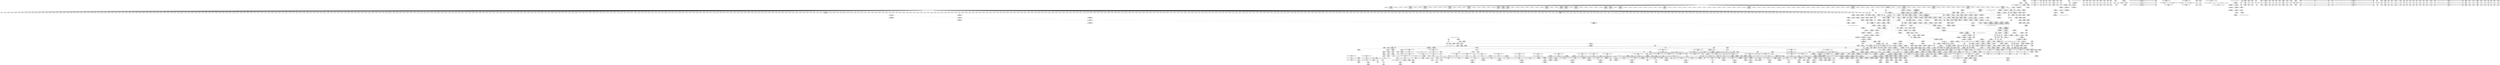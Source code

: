 digraph {
	CE0x4fa4460 [shape=record,shape=Mrecord,label="{CE0x4fa4460|72:_i32,_:_CRE_212,216_}"]
	CE0x4faba50 [shape=record,shape=Mrecord,label="{CE0x4faba50|72:_i32,_:_CRE_488,496_}"]
	CE0x4e81d50 [shape=record,shape=Mrecord,label="{CE0x4e81d50|104:_%struct.inode*,_:_CRE_90,91_}"]
	CE0x4e72550 [shape=record,shape=Mrecord,label="{CE0x4e72550|common_perm:tmp6|security/apparmor/lsm.c,169|*SummSource*}"]
	CE0x4e53200 [shape=record,shape=Mrecord,label="{CE0x4e53200|common_perm_create:tmp7|security/apparmor/lsm.c,251|*SummSource*}"]
	CE0x4e858a0 [shape=record,shape=Mrecord,label="{CE0x4e858a0|104:_%struct.inode*,_:_CRE_184,185_}"]
	CE0x4e61420 [shape=record,shape=Mrecord,label="{CE0x4e61420|i8_1|*Constant*|*SummSource*}"]
	CE0x4e617d0 [shape=record,shape=Mrecord,label="{CE0x4e617d0|i8*_getelementptr_inbounds_(_24_x_i8_,_24_x_i8_*_.str8,_i32_0,_i32_0)|*Constant*}"]
	CE0x4fb38c0 [shape=record,shape=Mrecord,label="{CE0x4fb38c0|72:_i32,_:_CRE_871,872_}"]
	CE0x4e556f0 [shape=record,shape=Mrecord,label="{CE0x4e556f0|common_perm_create:tobool5|security/apparmor/lsm.c,253|*SummSource*}"]
	CE0x4e569e0 [shape=record,shape=Mrecord,label="{CE0x4e569e0|_call_void_mcount()_#2}"]
	CE0x4e95cb0 [shape=record,shape=Mrecord,label="{CE0x4e95cb0|i32_5|*Constant*|*SummSource*}"]
	CE0x4ebaf90 [shape=record,shape=Mrecord,label="{CE0x4ebaf90|104:_%struct.inode*,_:_CRE_280,288_|*MultipleSource*|security/apparmor/lsm.c,253|*LoadInst*|security/apparmor/lsm.c,253}"]
	CE0x4e68e50 [shape=record,shape=Mrecord,label="{CE0x4e68e50|common_perm_create:tmp14|security/apparmor/lsm.c,251|*SummSink*}"]
	CE0x4aafa20 [shape=record,shape=Mrecord,label="{CE0x4aafa20|apparmor_path_mknod:call|security/apparmor/lsm.c,279|*SummSource*}"]
	CE0x4faeb30 [shape=record,shape=Mrecord,label="{CE0x4faeb30|72:_i32,_:_CRE_587,588_}"]
	CE0x4f06c50 [shape=record,shape=Mrecord,label="{CE0x4f06c50|VOIDTB_TE:_CE_232,240_}"]
	CE0x4f7dfe0 [shape=record,shape=Mrecord,label="{CE0x4f7dfe0|aa_cred_profile:tmp1|*SummSource*}"]
	CE0x4e93c70 [shape=record,shape=Mrecord,label="{CE0x4e93c70|common_perm_create:tmp24|security/apparmor/lsm.c,253|*SummSource*}"]
	CE0x4f54840 [shape=record,shape=Mrecord,label="{CE0x4f54840|i32_138|*Constant*|*SummSink*}"]
	CE0x4e7e040 [shape=record,shape=Mrecord,label="{CE0x4e7e040|common_perm_create:tmp23|security/apparmor/lsm.c,253|*SummSource*}"]
	CE0x4f63640 [shape=record,shape=Mrecord,label="{CE0x4f63640|VOIDTB_TE:_CE_192,193_}"]
	CE0x4f27b00 [shape=record,shape=Mrecord,label="{CE0x4f27b00|__aa_current_profile:call|security/apparmor/include/context.h,138}"]
	CE0x4e93f20 [shape=record,shape=Mrecord,label="{CE0x4e93f20|common_perm_create:tmp25|security/apparmor/lsm.c,253}"]
	CE0x4ec8da0 [shape=record,shape=Mrecord,label="{CE0x4ec8da0|common_perm_dir_dentry:cond|Function::common_perm_dir_dentry&Arg::cond::|*SummSink*}"]
	CE0x4f1b650 [shape=record,shape=Mrecord,label="{CE0x4f1b650|common_perm:entry}"]
	CE0x57c9e10 [shape=record,shape=Mrecord,label="{CE0x57c9e10|common_perm_create:entry|*SummSink*}"]
	CE0x4f4d490 [shape=record,shape=Mrecord,label="{CE0x4f4d490|VOIDTB_TE:_CE_158,159_}"]
	CE0x4f76e00 [shape=record,shape=Mrecord,label="{CE0x4f76e00|aa_cred_profile:tmp32|security/apparmor/include/context.h,101|*SummSink*}"]
	CE0x4e6c770 [shape=record,shape=Mrecord,label="{CE0x4e6c770|i32_0|*Constant*|*SummSink*}"]
	CE0x4fa9990 [shape=record,shape=Mrecord,label="{CE0x4fa9990|72:_i32,_:_CRE_344,352_}"]
	CE0x4f3fec0 [shape=record,shape=Mrecord,label="{CE0x4f3fec0|__aa_current_profile:tmp1}"]
	CE0x4e50650 [shape=record,shape=Mrecord,label="{CE0x4e50650|GLOBAL:common_perm_create|*Constant*|*SummSource*}"]
	CE0x4e741f0 [shape=record,shape=Mrecord,label="{CE0x4e741f0|44:_i32,_48:_i16,_128:_i8*,_:_SCMRE_4,6_|*MultipleSource*|security/apparmor/lsm.c, 251|security/apparmor/lsm.c,251}"]
	CE0x4f30cb0 [shape=record,shape=Mrecord,label="{CE0x4f30cb0|aa_cred_profile:do.body6}"]
	CE0x4f62440 [shape=record,shape=Mrecord,label="{CE0x4f62440|0:_%struct.aa_profile*,_:_CMRE_24,32_|*MultipleSource*|security/apparmor/include/context.h,99|*LoadInst*|security/apparmor/include/context.h,99|security/apparmor/include/context.h,100}"]
	CE0x4e88f10 [shape=record,shape=Mrecord,label="{CE0x4e88f10|common_perm_create:tmp3}"]
	CE0x4faf6e0 [shape=record,shape=Mrecord,label="{CE0x4faf6e0|72:_i32,_:_CRE_598,599_}"]
	CE0x4f6ef00 [shape=record,shape=Mrecord,label="{CE0x4f6ef00|aa_cred_profile:tmp17|security/apparmor/include/context.h,100|*SummSink*}"]
	CE0x4e40c70 [shape=record,shape=Mrecord,label="{CE0x4e40c70|apparmor_path_mknod:tmp1|*SummSource*}"]
	CE0x4f1c6b0 [shape=record,shape=Mrecord,label="{CE0x4f1c6b0|common_perm:cond|Function::common_perm&Arg::cond::}"]
	CE0x4e49120 [shape=record,shape=Mrecord,label="{CE0x4e49120|_call_void_mcount()_#2|*SummSource*}"]
	CE0x4f58ad0 [shape=record,shape=Mrecord,label="{CE0x4f58ad0|__aa_current_profile:tmp19|security/apparmor/include/context.h,138|*SummSource*}"]
	CE0x4e5fa90 [shape=record,shape=Mrecord,label="{CE0x4e5fa90|i64_4|*Constant*|*SummSource*}"]
	CE0x4f273c0 [shape=record,shape=Mrecord,label="{CE0x4f273c0|aa_path_perm:flags|Function::aa_path_perm&Arg::flags::|*SummSink*}"]
	CE0x4e4de00 [shape=record,shape=Mrecord,label="{CE0x4e4de00|common_perm_create:mask|Function::common_perm_create&Arg::mask::}"]
	CE0x4fa2370 [shape=record,shape=Mrecord,label="{CE0x4fa2370|72:_i32,_:_CRE_178,179_}"]
	CE0x4f550d0 [shape=record,shape=Mrecord,label="{CE0x4f550d0|i64*_getelementptr_inbounds_(_11_x_i64_,_11_x_i64_*___llvm_gcov_ctr58,_i64_0,_i64_9)|*Constant*}"]
	CE0x4f3f910 [shape=record,shape=Mrecord,label="{CE0x4f3f910|__aa_current_profile:tmp|*SummSink*}"]
	CE0x4f66a80 [shape=record,shape=Mrecord,label="{CE0x4f66a80|aa_cred_profile:tmp5|security/apparmor/include/context.h,99|*SummSink*}"]
	CE0x4f4a7d0 [shape=record,shape=Mrecord,label="{CE0x4f4a7d0|i64*_getelementptr_inbounds_(_11_x_i64_,_11_x_i64_*___llvm_gcov_ctr58,_i64_0,_i64_6)|*Constant*|*SummSource*}"]
	CE0x4eb9340 [shape=record,shape=Mrecord,label="{CE0x4eb9340|104:_%struct.inode*,_:_CRE_210,211_}"]
	CE0x4e77af0 [shape=record,shape=Mrecord,label="{CE0x4e77af0|_call_void_mcount()_#2|*SummSink*}"]
	CE0x4eeb150 [shape=record,shape=Mrecord,label="{CE0x4eeb150|aa_cred_profile:tmp24|security/apparmor/include/context.h,100|*SummSink*}"]
	CE0x4f7cdf0 [shape=record,shape=Mrecord,label="{CE0x4f7cdf0|VOIDTB_TE:_CE_180,181_}"]
	CE0x4f2f750 [shape=record,shape=Mrecord,label="{CE0x4f2f750|common_perm_dir_dentry:tmp4|*LoadInst*|security/apparmor/lsm.c,189|*SummSink*}"]
	CE0x4fb37b0 [shape=record,shape=Mrecord,label="{CE0x4fb37b0|72:_i32,_:_CRE_870,871_}"]
	CE0x4e60960 [shape=record,shape=Mrecord,label="{CE0x4e60960|common_perm_create:tmp11|security/apparmor/lsm.c,251}"]
	CE0x4e93740 [shape=record,shape=Mrecord,label="{CE0x4e93740|common_perm:cmp|security/apparmor/lsm.c,169|*SummSink*}"]
	CE0x4fa8970 [shape=record,shape=Mrecord,label="{CE0x4fa8970|72:_i32,_:_CRE_301,302_}"]
	CE0x4e87650 [shape=record,shape=Mrecord,label="{CE0x4e87650|104:_%struct.inode*,_:_CRE_209,210_}"]
	CE0x4fb6780 [shape=record,shape=Mrecord,label="{CE0x4fb6780|72:_i32,_:_CRE_915,916_}"]
	CE0x4f5b9f0 [shape=record,shape=Mrecord,label="{CE0x4f5b9f0|aa_cred_profile:entry|*SummSink*}"]
	CE0x4f5af30 [shape=record,shape=Mrecord,label="{CE0x4f5af30|__aa_current_profile:call4|security/apparmor/include/context.h,138|*SummSource*}"]
	CE0x4eb9570 [shape=record,shape=Mrecord,label="{CE0x4eb9570|104:_%struct.inode*,_:_CRE_212,213_}"]
	CE0x4e64dc0 [shape=record,shape=Mrecord,label="{CE0x4e64dc0|i8*_getelementptr_inbounds_(_24_x_i8_,_24_x_i8_*_.str8,_i32_0,_i32_0)|*Constant*|*SummSource*}"]
	CE0x4f268c0 [shape=record,shape=Mrecord,label="{CE0x4f268c0|aa_path_perm:profile|Function::aa_path_perm&Arg::profile::|*SummSource*}"]
	CE0x4f1ee20 [shape=record,shape=Mrecord,label="{CE0x4f1ee20|__aa_current_profile:tmp2|*SummSource*}"]
	CE0x4f5ed10 [shape=record,shape=Mrecord,label="{CE0x4f5ed10|get_current:tmp3}"]
	CE0x4fb03a0 [shape=record,shape=Mrecord,label="{CE0x4fb03a0|72:_i32,_:_CRE_610,611_}"]
	CE0x4e4a640 [shape=record,shape=Mrecord,label="{CE0x4e4a640|i64_1|*Constant*|*SummSource*}"]
	CE0x4f2da70 [shape=record,shape=Mrecord,label="{CE0x4f2da70|_call_void_mcount()_#2|*SummSink*}"]
	CE0x4ec15e0 [shape=record,shape=Mrecord,label="{CE0x4ec15e0|_ret_i32_%call17,_!dbg_!15526|security/apparmor/file.c,307}"]
	CE0x4eca7a0 [shape=record,shape=Mrecord,label="{CE0x4eca7a0|common_perm_create:tmp38|security/apparmor/lsm.c,257|*SummSource*}"]
	CE0x4f4e760 [shape=record,shape=Mrecord,label="{CE0x4f4e760|__aa_current_profile:tmp7|security/apparmor/include/context.h,138}"]
	CE0x4e82d30 [shape=record,shape=Mrecord,label="{CE0x4e82d30|104:_%struct.inode*,_:_CRE_147,148_}"]
	CE0x4e70150 [shape=record,shape=Mrecord,label="{CE0x4e70150|common_perm_create:lor.lhs.false}"]
	CE0x4fa4240 [shape=record,shape=Mrecord,label="{CE0x4fa4240|72:_i32,_:_CRE_207,208_}"]
	CE0x4f4ecf0 [shape=record,shape=Mrecord,label="{CE0x4f4ecf0|GLOBAL:__llvm_gcov_ctr46|Global_var:__llvm_gcov_ctr46}"]
	CE0x4f1e710 [shape=record,shape=Mrecord,label="{CE0x4f1e710|common_perm:bb|*SummSink*}"]
	CE0x4ec2d40 [shape=record,shape=Mrecord,label="{CE0x4ec2d40|common_perm_create:call7|security/apparmor/lsm.c,253|*SummSink*}"]
	CE0x4eeb0e0 [shape=record,shape=Mrecord,label="{CE0x4eeb0e0|aa_cred_profile:tmp24|security/apparmor/include/context.h,100|*SummSource*}"]
	CE0x4fb4ad0 [shape=record,shape=Mrecord,label="{CE0x4fb4ad0|72:_i32,_:_CRE_888,889_}"]
	CE0x4f73f20 [shape=record,shape=Mrecord,label="{CE0x4f73f20|aa_cred_profile:tmp28|security/apparmor/include/context.h,100|*SummSource*}"]
	CE0x4e5fff0 [shape=record,shape=Mrecord,label="{CE0x4e5fff0|mediated_filesystem:entry|*SummSink*}"]
	CE0x4fb3e10 [shape=record,shape=Mrecord,label="{CE0x4fb3e10|72:_i32,_:_CRE_876,877_}"]
	"CONST[source:0(mediator),value:0(static)][purpose:{operation}][SnkIdx:4]"
	CE0x4fab830 [shape=record,shape=Mrecord,label="{CE0x4fab830|72:_i32,_:_CRE_486,487_}"]
	CE0x4f49550 [shape=record,shape=Mrecord,label="{CE0x4f49550|aa_cred_profile:tmp15|security/apparmor/include/context.h,100|*SummSource*}"]
	CE0x4eb23b0 [shape=record,shape=Mrecord,label="{CE0x4eb23b0|i64*_getelementptr_inbounds_(_11_x_i64_,_11_x_i64_*___llvm_gcov_ctr58,_i64_0,_i64_1)|*Constant*|*SummSource*}"]
	CE0x4f1fa80 [shape=record,shape=Mrecord,label="{CE0x4f1fa80|i64*_getelementptr_inbounds_(_5_x_i64_,_5_x_i64_*___llvm_gcov_ctr57,_i64_0,_i64_0)|*Constant*|*SummSink*}"]
	CE0x4e42110 [shape=record,shape=Mrecord,label="{CE0x4e42110|apparmor_path_mknod:entry|*SummSink*}"]
	CE0x4f5f6f0 [shape=record,shape=Mrecord,label="{CE0x4f5f6f0|aa_cred_profile:bb}"]
	CE0x4f689a0 [shape=record,shape=Mrecord,label="{CE0x4f689a0|aa_cred_profile:lor.end|*SummSource*}"]
	CE0x4f73f90 [shape=record,shape=Mrecord,label="{CE0x4f73f90|aa_cred_profile:tmp28|security/apparmor/include/context.h,100|*SummSink*}"]
	CE0x4ebc3e0 [shape=record,shape=Mrecord,label="{CE0x4ebc3e0|104:_%struct.inode*,_:_CRE_316,317_}"]
	CE0x4f5b520 [shape=record,shape=Mrecord,label="{CE0x4f5b520|aa_cred_profile:entry}"]
	CE0x4ebd580 [shape=record,shape=Mrecord,label="{CE0x4ebd580|common_perm_create:tmp30|security/apparmor/lsm.c,253}"]
	CE0x4f2ac90 [shape=record,shape=Mrecord,label="{CE0x4f2ac90|mediated_filesystem:and|security/apparmor/include/apparmor.h,117}"]
	CE0x4fb08f0 [shape=record,shape=Mrecord,label="{CE0x4fb08f0|72:_i32,_:_CRE_615,616_}"]
	CE0x4e79700 [shape=record,shape=Mrecord,label="{CE0x4e79700|i64*_getelementptr_inbounds_(_2_x_i64_,_2_x_i64_*___llvm_gcov_ctr112,_i64_0,_i64_1)|*Constant*|*SummSource*}"]
	CE0x4e80cc0 [shape=record,shape=Mrecord,label="{CE0x4e80cc0|104:_%struct.inode*,_:_CRE_24,40_|*MultipleSource*|security/apparmor/lsm.c,253|*LoadInst*|security/apparmor/lsm.c,253}"]
	CE0x4e74180 [shape=record,shape=Mrecord,label="{CE0x4e74180|common_perm_create:uid|security/apparmor/lsm.c,251|*SummSink*}"]
	CE0x4f08570 [shape=record,shape=Mrecord,label="{CE0x4f08570|VOIDTB_TE:_CE_319,320_}"]
	CE0x4e71af0 [shape=record,shape=Mrecord,label="{CE0x4e71af0|%struct.vfsmount*_null|*Constant*}"]
	CE0x4ba5b40 [shape=record,shape=Mrecord,label="{CE0x4ba5b40|apparmor_path_mknod:dentry|Function::apparmor_path_mknod&Arg::dentry::}"]
	CE0x4e78c10 [shape=record,shape=Mrecord,label="{CE0x4e78c10|_call_void_mcount()_#2|*SummSink*}"]
	CE0x4f765d0 [shape=record,shape=Mrecord,label="{CE0x4f765d0|VOIDTB_TE:_CE_160,161_}"]
	CE0x4ec5fa0 [shape=record,shape=Mrecord,label="{CE0x4ec5fa0|common_perm:tmp10|security/apparmor/lsm.c,172|*SummSink*}"]
	CE0x4f53aa0 [shape=record,shape=Mrecord,label="{CE0x4f53aa0|GLOBAL:lockdep_rcu_suspicious|*Constant*}"]
	CE0x4faef70 [shape=record,shape=Mrecord,label="{CE0x4faef70|72:_i32,_:_CRE_591,592_}"]
	CE0x4f69000 [shape=record,shape=Mrecord,label="{CE0x4f69000|aa_cred_profile:conv|security/apparmor/include/context.h,100}"]
	CE0x4f08680 [shape=record,shape=Mrecord,label="{CE0x4f08680|72:_i32,_:_CRE_0,2_}"]
	CE0x4f6c990 [shape=record,shape=Mrecord,label="{CE0x4f6c990|VOIDTB_TE:_CE_112,144_}"]
	CE0x4e845a0 [shape=record,shape=Mrecord,label="{CE0x4e845a0|104:_%struct.inode*,_:_CRE_168,169_}"]
	CE0x4f1f750 [shape=record,shape=Mrecord,label="{CE0x4f1f750|__aa_current_profile:tmp3|*SummSource*}"]
	CE0x4fb0f50 [shape=record,shape=Mrecord,label="{CE0x4fb0f50|72:_i32,_:_CRE_621,622_}"]
	CE0x4f1f830 [shape=record,shape=Mrecord,label="{CE0x4f1f830|__aa_current_profile:tmp3|*SummSink*}"]
	CE0x4f42610 [shape=record,shape=Mrecord,label="{CE0x4f42610|aa_cred_profile:tmp13|*SummSink*}"]
	CE0x4ec23c0 [shape=record,shape=Mrecord,label="{CE0x4ec23c0|_ret_i1_%lnot,_!dbg_!15473|security/apparmor/include/apparmor.h,117|*SummSink*}"]
	CE0x4f5e4e0 [shape=record,shape=Mrecord,label="{CE0x4f5e4e0|aa_cred_profile:tmp2|*SummSink*}"]
	CE0x4f66a10 [shape=record,shape=Mrecord,label="{CE0x4f66a10|aa_cred_profile:tmp5|security/apparmor/include/context.h,99|*SummSource*}"]
	CE0x4ecb7d0 [shape=record,shape=Mrecord,label="{CE0x4ecb7d0|i64*_getelementptr_inbounds_(_2_x_i64_,_2_x_i64_*___llvm_gcov_ctr56,_i64_0,_i64_0)|*Constant*|*SummSource*}"]
	CE0x4e93bb0 [shape=record,shape=Mrecord,label="{CE0x4e93bb0|i64_0|*Constant*}"]
	CE0x4fa9410 [shape=record,shape=Mrecord,label="{CE0x4fa9410|72:_i32,_:_CRE_311,312_}"]
	CE0x4f9f920 [shape=record,shape=Mrecord,label="{CE0x4f9f920|72:_i32,_:_CRE_138,139_}"]
	CE0x4f2c8a0 [shape=record,shape=Mrecord,label="{CE0x4f2c8a0|aa_cred_profile:tmp13}"]
	CE0x4f6fc90 [shape=record,shape=Mrecord,label="{CE0x4f6fc90|VOIDTB_TE:_CE_56,64_}"]
	CE0x4f53930 [shape=record,shape=Mrecord,label="{CE0x4f53930|_call_void_lockdep_rcu_suspicious(i8*_getelementptr_inbounds_(_36_x_i8_,_36_x_i8_*_.str12,_i32_0,_i32_0),_i32_138,_i8*_getelementptr_inbounds_(_45_x_i8_,_45_x_i8_*_.str14,_i32_0,_i32_0))_#7,_!dbg_!15483|security/apparmor/include/context.h,138|*SummSink*}"]
	CE0x4f5be00 [shape=record,shape=Mrecord,label="{CE0x4f5be00|aa_cred_profile:cred|Function::aa_cred_profile&Arg::cred::|*SummSink*}"]
	CE0x4e85180 [shape=record,shape=Mrecord,label="{CE0x4e85180|104:_%struct.inode*,_:_CRE_178,179_}"]
	CE0x4ee9ae0 [shape=record,shape=Mrecord,label="{CE0x4ee9ae0|i64*_getelementptr_inbounds_(_16_x_i64_,_16_x_i64_*___llvm_gcov_ctr46,_i64_0,_i64_9)|*Constant*}"]
	CE0x4f08c90 [shape=record,shape=Mrecord,label="{CE0x4f08c90|72:_i32,_:_CRE_24,32_}"]
	CE0x4f63bb0 [shape=record,shape=Mrecord,label="{CE0x4f63bb0|aa_cred_profile:tmp5|security/apparmor/include/context.h,99}"]
	CE0x4f687c0 [shape=record,shape=Mrecord,label="{CE0x4f687c0|aa_cred_profile:do.end8}"]
	CE0x4f6a2d0 [shape=record,shape=Mrecord,label="{CE0x4f6a2d0|aa_cred_profile:lnot3|security/apparmor/include/context.h,100|*SummSource*}"]
	CE0x4f1b7b0 [shape=record,shape=Mrecord,label="{CE0x4f1b7b0|common_perm:entry|*SummSource*}"]
	CE0x4e616c0 [shape=record,shape=Mrecord,label="{CE0x4e616c0|i8_1|*Constant*|*SummSink*}"]
	CE0x4e93aa0 [shape=record,shape=Mrecord,label="{CE0x4e93aa0|common_perm:tmp3|security/apparmor/lsm.c,169|*SummSource*}"]
	CE0x4e4f1c0 [shape=record,shape=Mrecord,label="{CE0x4e4f1c0|apparmor_path_mknod:tmp2|*SummSource*}"]
	CE0x4fa91f0 [shape=record,shape=Mrecord,label="{CE0x4fa91f0|72:_i32,_:_CRE_309,310_}"]
	CE0x4f62ac0 [shape=record,shape=Mrecord,label="{CE0x4f62ac0|VOIDTB_TE:_CE_200,201_}"]
	CE0x4f529d0 [shape=record,shape=Mrecord,label="{CE0x4f529d0|__aa_current_profile:tmp13|security/apparmor/include/context.h,138}"]
	CE0x4e47cb0 [shape=record,shape=Mrecord,label="{CE0x4e47cb0|common_perm_create:dir|Function::common_perm_create&Arg::dir::|*SummSource*}"]
	CE0x4fa5560 [shape=record,shape=Mrecord,label="{CE0x4fa5560|72:_i32,_:_CRE_252,253_}"]
	CE0x4fafd40 [shape=record,shape=Mrecord,label="{CE0x4fafd40|72:_i32,_:_CRE_604,605_}"]
	CE0x4f53de0 [shape=record,shape=Mrecord,label="{CE0x4f53de0|i8*_getelementptr_inbounds_(_36_x_i8_,_36_x_i8_*_.str12,_i32_0,_i32_0)|*Constant*}"]
	CE0x4e4cfe0 [shape=record,shape=Mrecord,label="{CE0x4e4cfe0|i64*_getelementptr_inbounds_(_17_x_i64_,_17_x_i64_*___llvm_gcov_ctr60,_i64_0,_i64_0)|*Constant*|*SummSink*}"]
	CE0x4e7d230 [shape=record,shape=Mrecord,label="{CE0x4e7d230|common_perm:tmp5|security/apparmor/lsm.c,169|*SummSource*}"]
	CE0x4f20b20 [shape=record,shape=Mrecord,label="{CE0x4f20b20|COLLAPSED:_CRE:_elem_0::|security/apparmor/lsm.c,169}"]
	CE0x4e72dc0 [shape=record,shape=Mrecord,label="{CE0x4e72dc0|i64*_getelementptr_inbounds_(_5_x_i64_,_5_x_i64_*___llvm_gcov_ctr57,_i64_0,_i64_3)|*Constant*|*SummSink*}"]
	CE0x4e62280 [shape=record,shape=Mrecord,label="{CE0x4e62280|i8*_getelementptr_inbounds_(_45_x_i8_,_45_x_i8_*_.str14,_i32_0,_i32_0)|*Constant*|*SummSource*}"]
	CE0x4f9f700 [shape=record,shape=Mrecord,label="{CE0x4f9f700|72:_i32,_:_CRE_136,137_}"]
	CE0x4f2b230 [shape=record,shape=Mrecord,label="{CE0x4f2b230|mediated_filesystem:tobool|security/apparmor/include/apparmor.h,117|*SummSource*}"]
	CE0x4f7a7d0 [shape=record,shape=Mrecord,label="{CE0x4f7a7d0|aa_cred_profile:tmp14|security/apparmor/include/context.h,100|*SummSink*}"]
	CE0x4f1d9d0 [shape=record,shape=Mrecord,label="{CE0x4f1d9d0|common_perm:tmp|*SummSink*}"]
	CE0x4e67180 [shape=record,shape=Mrecord,label="{CE0x4e67180|common_perm_dir_dentry:tmp|*SummSink*}"]
	CE0x4f1d330 [shape=record,shape=Mrecord,label="{CE0x4f1d330|common_perm:if.end}"]
	CE0x4e70380 [shape=record,shape=Mrecord,label="{CE0x4e70380|GLOBAL:current_task|Global_var:current_task|*SummSource*}"]
	CE0x4f68a90 [shape=record,shape=Mrecord,label="{CE0x4f68a90|aa_cred_profile:lor.end|*SummSink*}"]
	CE0x4fb6cd0 [shape=record,shape=Mrecord,label="{CE0x4fb6cd0|72:_i32,_:_CRE_920,921_}"]
	CE0x4e98b30 [shape=record,shape=Mrecord,label="{CE0x4e98b30|common_perm_create:tmp34|security/apparmor/lsm.c,254|*SummSink*}"]
	CE0x4e6ff70 [shape=record,shape=Mrecord,label="{CE0x4e6ff70|common_perm_create:do.body|*SummSource*}"]
	CE0x4f2f2b0 [shape=record,shape=Mrecord,label="{CE0x4f2f2b0|common_perm_dir_dentry:mnt1|security/apparmor/lsm.c,189|*SummSink*}"]
	CE0x4fb5790 [shape=record,shape=Mrecord,label="{CE0x4fb5790|72:_i32,_:_CRE_900,901_}"]
	CE0x4e6fc40 [shape=record,shape=Mrecord,label="{CE0x4e6fc40|%struct.task_struct*_(%struct.task_struct**)*_asm_movq_%gs:$_1:P_,$0_,_r,im,_dirflag_,_fpsr_,_flags_|*SummSink*}"]
	CE0x4ec58a0 [shape=record,shape=Mrecord,label="{CE0x4ec58a0|common_perm:tmp9|security/apparmor/lsm.c,172|*SummSink*}"]
	CE0x4f7cce0 [shape=record,shape=Mrecord,label="{CE0x4f7cce0|VOIDTB_TE:_CE_179,180_}"]
	CE0x4f7c1e0 [shape=record,shape=Mrecord,label="{CE0x4f7c1e0|i64*_getelementptr_inbounds_(_16_x_i64_,_16_x_i64_*___llvm_gcov_ctr46,_i64_0,_i64_8)|*Constant*|*SummSink*}"]
	CE0x4e86f30 [shape=record,shape=Mrecord,label="{CE0x4e86f30|104:_%struct.inode*,_:_CRE_203,204_}"]
	CE0x4f26590 [shape=record,shape=Mrecord,label="{CE0x4f26590|aa_path_perm:op|Function::aa_path_perm&Arg::op::|*SummSink*}"]
	CE0x4fb8a90 [shape=record,shape=Mrecord,label="{CE0x4fb8a90|72:_i32,_:_CRE_983,984_}"]
	CE0x4e68ff0 [shape=record,shape=Mrecord,label="{CE0x4e68ff0|i1_true|*Constant*|*SummSource*}"]
	CE0x4ebc9d0 [shape=record,shape=Mrecord,label="{CE0x4ebc9d0|common_perm_create:tmp28|security/apparmor/lsm.c,253}"]
	CE0x4fa46b0 [shape=record,shape=Mrecord,label="{CE0x4fa46b0|72:_i32,_:_CRE_224,232_}"]
	CE0x4f5a370 [shape=record,shape=Mrecord,label="{CE0x4f5a370|__aa_current_profile:cred|security/apparmor/include/context.h,138|*SummSource*}"]
	CE0x4f078e0 [shape=record,shape=Mrecord,label="{CE0x4f078e0|VOIDTB_TE:_CE_307,308_}"]
	CE0x4fa08e0 [shape=record,shape=Mrecord,label="{CE0x4fa08e0|72:_i32,_:_CRE_153,154_}"]
	CE0x4fb5460 [shape=record,shape=Mrecord,label="{CE0x4fb5460|72:_i32,_:_CRE_897,898_}"]
	CE0x4ec2e20 [shape=record,shape=Mrecord,label="{CE0x4ec2e20|GLOBAL:mediated_filesystem|*Constant*|*SummSource*}"]
	CE0x4e6dd80 [shape=record,shape=Mrecord,label="{CE0x4e6dd80|mediated_filesystem:bb|*SummSink*}"]
	CE0x4eeb460 [shape=record,shape=Mrecord,label="{CE0x4eeb460|aa_cred_profile:tmp25|security/apparmor/include/context.h,100}"]
	CE0x4e80380 [shape=record,shape=Mrecord,label="{CE0x4e80380|common_perm_create:tmp19|security/apparmor/lsm.c,251|*SummSource*}"]
	CE0x4f28960 [shape=record,shape=Mrecord,label="{CE0x4f28960|__aa_current_profile:entry|*SummSource*}"]
	CE0x4e93580 [shape=record,shape=Mrecord,label="{CE0x4e93580|i64_2|*Constant*}"]
	CE0x4f78440 [shape=record,shape=Mrecord,label="{CE0x4f78440|aa_cred_profile:expval|security/apparmor/include/context.h,100}"]
	CE0x4f2edf0 [shape=record,shape=Mrecord,label="{CE0x4f2edf0|common_perm_dir_dentry:mnt1|security/apparmor/lsm.c,189|*SummSource*}"]
	CE0x4faa100 [shape=record,shape=Mrecord,label="{CE0x4faa100|72:_i32,_:_CRE_408,416_}"]
	CE0x4f278a0 [shape=record,shape=Mrecord,label="{CE0x4f278a0|aa_path_perm:request|Function::aa_path_perm&Arg::request::|*SummSink*}"]
	CE0x4f088a0 [shape=record,shape=Mrecord,label="{CE0x4f088a0|72:_i32,_:_CRE_4,8_}"]
	CE0x4fa5de0 [shape=record,shape=Mrecord,label="{CE0x4fa5de0|72:_i32,_:_CRE_260,261_}"]
	CE0x4f4d380 [shape=record,shape=Mrecord,label="{CE0x4f4d380|VOIDTB_TE:_CE_157,158_}"]
	CE0x4fac850 [shape=record,shape=Mrecord,label="{CE0x4fac850|72:_i32,_:_CRE_554,555_}"]
	CE0x4fac630 [shape=record,shape=Mrecord,label="{CE0x4fac630|72:_i32,_:_CRE_552,553_}"]
	CE0x4fa7980 [shape=record,shape=Mrecord,label="{CE0x4fa7980|72:_i32,_:_CRE_286,287_}"]
	CE0x4fa1270 [shape=record,shape=Mrecord,label="{CE0x4fa1270|72:_i32,_:_CRE_162,163_}"]
	CE0x4e94260 [shape=record,shape=Mrecord,label="{CE0x4e94260|common_perm_create:tmp25|security/apparmor/lsm.c,253|*SummSource*}"]
	CE0x4f79d90 [shape=record,shape=Mrecord,label="{CE0x4f79d90|aa_cred_profile:expval|security/apparmor/include/context.h,100|*SummSource*}"]
	CE0x4f07e00 [shape=record,shape=Mrecord,label="{CE0x4f07e00|VOIDTB_TE:_CE_312,313_}"]
	CE0x4f28e40 [shape=record,shape=Mrecord,label="{CE0x4f28e40|i64_2|*Constant*}"]
	CE0x4eb0470 [shape=record,shape=Mrecord,label="{CE0x4eb0470|40:_%struct.super_block*,_:_CRE_40,48_|*MultipleSource*|security/apparmor/include/apparmor.h,117|security/apparmor/lsm.c,253|Function::mediated_filesystem&Arg::inode::}"]
	CE0x4fb7000 [shape=record,shape=Mrecord,label="{CE0x4fb7000|72:_i32,_:_CRE_923,924_}"]
	CE0x4f07f10 [shape=record,shape=Mrecord,label="{CE0x4f07f10|VOIDTB_TE:_CE_313,314_}"]
	CE0x4fa4df0 [shape=record,shape=Mrecord,label="{CE0x4fa4df0|72:_i32,_:_CRE_245,246_}"]
	CE0x4e42270 [shape=record,shape=Mrecord,label="{CE0x4e42270|apparmor_path_mknod:tmp3|*SummSource*}"]
	CE0x4fb2d40 [shape=record,shape=Mrecord,label="{CE0x4fb2d40|72:_i32,_:_CRE_832,840_}"]
	CE0x4fb8760 [shape=record,shape=Mrecord,label="{CE0x4fb8760|72:_i32,_:_CRE_980,981_}"]
	CE0x4f59d50 [shape=record,shape=Mrecord,label="{CE0x4f59d50|get_current:entry}"]
	CE0x4fb4f10 [shape=record,shape=Mrecord,label="{CE0x4fb4f10|72:_i32,_:_CRE_892,893_}"]
	CE0x4e860f0 [shape=record,shape=Mrecord,label="{CE0x4e860f0|104:_%struct.inode*,_:_CRE_191,192_}"]
	CE0x4f4bd70 [shape=record,shape=Mrecord,label="{CE0x4f4bd70|__aa_current_profile:do.end|*SummSink*}"]
	CE0x4f46740 [shape=record,shape=Mrecord,label="{CE0x4f46740|i64*_getelementptr_inbounds_(_11_x_i64_,_11_x_i64_*___llvm_gcov_ctr58,_i64_0,_i64_0)|*Constant*|*SummSource*}"]
	CE0x4fb69a0 [shape=record,shape=Mrecord,label="{CE0x4fb69a0|72:_i32,_:_CRE_917,918_}"]
	CE0x4e85e90 [shape=record,shape=Mrecord,label="{CE0x4e85e90|104:_%struct.inode*,_:_CRE_189,190_}"]
	CE0x4e7fa40 [shape=record,shape=Mrecord,label="{CE0x4e7fa40|i32_78|*Constant*|*SummSource*}"]
	CE0x4e71800 [shape=record,shape=Mrecord,label="{CE0x4e71800|common_perm_create:tmp22|*LoadInst*|security/apparmor/lsm.c,253|*SummSink*}"]
	CE0x4f6f910 [shape=record,shape=Mrecord,label="{CE0x4f6f910|aa_cred_profile:security|security/apparmor/include/context.h,99}"]
	CE0x4e7f710 [shape=record,shape=Mrecord,label="{CE0x4e7f710|GLOBAL:common_perm_dir_dentry|*Constant*|*SummSink*}"]
	CE0x4faa980 [shape=record,shape=Mrecord,label="{CE0x4faa980|72:_i32,_:_CRE_472,473_}"]
	CE0x4f7d170 [shape=record,shape=Mrecord,label="{CE0x4f7d170|aa_cred_profile:tmp19|security/apparmor/include/context.h,100}"]
	CE0x4ee9a70 [shape=record,shape=Mrecord,label="{CE0x4ee9a70|i64_12|*Constant*}"]
	CE0x4fb1170 [shape=record,shape=Mrecord,label="{CE0x4fb1170|72:_i32,_:_CRE_623,624_}"]
	CE0x4e4a390 [shape=record,shape=Mrecord,label="{CE0x4e4a390|i64_0|*Constant*}"]
	CE0x4f07ad0 [shape=record,shape=Mrecord,label="{CE0x4f07ad0|VOIDTB_TE:_CE_309,310_}"]
	CE0x4e77480 [shape=record,shape=Mrecord,label="{CE0x4e77480|get_current:tmp1|*SummSource*}"]
	CE0x4e41510 [shape=record,shape=Mrecord,label="{CE0x4e41510|apparmor_path_mknod:entry|*SummSource*}"]
	CE0x4efe3f0 [shape=record,shape=Mrecord,label="{CE0x4efe3f0|mediated_filesystem:s_flags|security/apparmor/include/apparmor.h,117|*SummSource*}"]
	CE0x4f47ca0 [shape=record,shape=Mrecord,label="{CE0x4f47ca0|__aa_current_profile:bb|*SummSource*}"]
	CE0x4f4a140 [shape=record,shape=Mrecord,label="{CE0x4f4a140|__aa_current_profile:tmp12|security/apparmor/include/context.h,138|*SummSource*}"]
	CE0x4e4eb00 [shape=record,shape=Mrecord,label="{CE0x4e4eb00|apparmor_path_mknod:tmp2}"]
	CE0x4f597e0 [shape=record,shape=Mrecord,label="{CE0x4f597e0|__aa_current_profile:call3|security/apparmor/include/context.h,138|*SummSink*}"]
	CE0x4fac300 [shape=record,shape=Mrecord,label="{CE0x4fac300|72:_i32,_:_CRE_536,540_}"]
	CE0x4e85770 [shape=record,shape=Mrecord,label="{CE0x4e85770|104:_%struct.inode*,_:_CRE_183,184_}"]
	CE0x4f45450 [shape=record,shape=Mrecord,label="{CE0x4f45450|aa_cred_profile:tmp8|security/apparmor/include/context.h,100|*SummSink*}"]
	CE0x4f48660 [shape=record,shape=Mrecord,label="{CE0x4f48660|__aa_current_profile:tmp8|security/apparmor/include/context.h,138}"]
	CE0x4e812a0 [shape=record,shape=Mrecord,label="{CE0x4e812a0|104:_%struct.inode*,_:_CRE_56,64_|*MultipleSource*|security/apparmor/lsm.c,253|*LoadInst*|security/apparmor/lsm.c,253}"]
	CE0x4e4a570 [shape=record,shape=Mrecord,label="{CE0x4e4a570|common_perm_create:tmp4|security/apparmor/lsm.c,251|*SummSource*}"]
	CE0x4e45ae0 [shape=record,shape=Mrecord,label="{CE0x4e45ae0|COLLAPSED:_GCMRE___llvm_gcov_ctr62_internal_global_2_x_i64_zeroinitializer:_elem_0:default:}"]
	CE0x4fa6bb0 [shape=record,shape=Mrecord,label="{CE0x4fa6bb0|72:_i32,_:_CRE_273,274_}"]
	CE0x4fa9aa0 [shape=record,shape=Mrecord,label="{CE0x4fa9aa0|72:_i32,_:_CRE_352,360_}"]
	CE0x4fb2900 [shape=record,shape=Mrecord,label="{CE0x4fb2900|72:_i32,_:_CRE_800,804_}"]
	CE0x4e7e360 [shape=record,shape=Mrecord,label="{CE0x4e7e360|common_perm_create:tmp24|security/apparmor/lsm.c,253}"]
	CE0x4eb3500 [shape=record,shape=Mrecord,label="{CE0x4eb3500|COLLAPSED:_GCMRE___llvm_gcov_ctr112_internal_global_2_x_i64_zeroinitializer:_elem_0:default:}"]
	CE0x4fb8980 [shape=record,shape=Mrecord,label="{CE0x4fb8980|72:_i32,_:_CRE_982,983_}"]
	CE0x4e86810 [shape=record,shape=Mrecord,label="{CE0x4e86810|104:_%struct.inode*,_:_CRE_197,198_}"]
	CE0x4f1d4d0 [shape=record,shape=Mrecord,label="{CE0x4f1d4d0|common_perm:if.end|*SummSource*}"]
	CE0x4face80 [shape=record,shape=Mrecord,label="{CE0x4face80|72:_i32,_:_CRE_560,561_}"]
	CE0x4f20a20 [shape=record,shape=Mrecord,label="{CE0x4f20a20|common_perm:mode|security/apparmor/lsm.c,169}"]
	CE0x4e7b650 [shape=record,shape=Mrecord,label="{CE0x4e7b650|i64_4|*Constant*}"]
	CE0x4f20b90 [shape=record,shape=Mrecord,label="{CE0x4f20b90|common_perm:mode|security/apparmor/lsm.c,169|*SummSink*}"]
	CE0x4e6d3b0 [shape=record,shape=Mrecord,label="{CE0x4e6d3b0|common_perm_create:cond|security/apparmor/lsm.c, 251|*SummSink*}"]
	CE0x4fa0d20 [shape=record,shape=Mrecord,label="{CE0x4fa0d20|72:_i32,_:_CRE_157,158_}"]
	CE0x4e96e30 [shape=record,shape=Mrecord,label="{CE0x4e96e30|mediated_filesystem:tmp1|*SummSink*}"]
	CE0x4f5a4e0 [shape=record,shape=Mrecord,label="{CE0x4f5a4e0|__aa_current_profile:cred|security/apparmor/include/context.h,138|*SummSink*}"]
	CE0x4e833d0 [shape=record,shape=Mrecord,label="{CE0x4e833d0|104:_%struct.inode*,_:_CRE_153,154_}"]
	CE0x4eb16c0 [shape=record,shape=Mrecord,label="{CE0x4eb16c0|mediated_filesystem:i_sb|security/apparmor/include/apparmor.h,117|*SummSink*}"]
	CE0x4ecb760 [shape=record,shape=Mrecord,label="{CE0x4ecb760|i64*_getelementptr_inbounds_(_2_x_i64_,_2_x_i64_*___llvm_gcov_ctr56,_i64_0,_i64_0)|*Constant*}"]
	CE0x4e70790 [shape=record,shape=Mrecord,label="{CE0x4e70790|common_perm_create:tmp|*SummSink*}"]
	CE0x4f4a460 [shape=record,shape=Mrecord,label="{CE0x4f4a460|i64*_getelementptr_inbounds_(_11_x_i64_,_11_x_i64_*___llvm_gcov_ctr58,_i64_0,_i64_6)|*Constant*}"]
	CE0x4fa07d0 [shape=record,shape=Mrecord,label="{CE0x4fa07d0|72:_i32,_:_CRE_152,153_}"]
	CE0x4e49850 [shape=record,shape=Mrecord,label="{CE0x4e49850|common_perm_create:bb|*SummSink*}"]
	CE0x4fa0e30 [shape=record,shape=Mrecord,label="{CE0x4fa0e30|72:_i32,_:_CRE_158,159_}"]
	CE0x4fb3590 [shape=record,shape=Mrecord,label="{CE0x4fb3590|72:_i32,_:_CRE_868,869_}"]
	CE0x4e682d0 [shape=record,shape=Mrecord,label="{CE0x4e682d0|i1_true|*Constant*}"]
	CE0x4ebc2b0 [shape=record,shape=Mrecord,label="{CE0x4ebc2b0|104:_%struct.inode*,_:_CRE_315,316_}"]
	CE0x4f06a30 [shape=record,shape=Mrecord,label="{CE0x4f06a30|VOIDTB_TE:_CE_223,224_}"]
	CE0x4eb2940 [shape=record,shape=Mrecord,label="{CE0x4eb2940|mediated_filesystem:tmp3|*SummSink*}"]
	CE0x4fb0180 [shape=record,shape=Mrecord,label="{CE0x4fb0180|72:_i32,_:_CRE_608,609_}"]
	CE0x4eba150 [shape=record,shape=Mrecord,label="{CE0x4eba150|104:_%struct.inode*,_:_CRE_222,223_}"]
	CE0x4ec9d10 [shape=record,shape=Mrecord,label="{CE0x4ec9d10|i64*_getelementptr_inbounds_(_17_x_i64_,_17_x_i64_*___llvm_gcov_ctr60,_i64_0,_i64_16)|*Constant*|*SummSink*}"]
	CE0x4e60d00 [shape=record,shape=Mrecord,label="{CE0x4e60d00|common_perm_create:tmp11|security/apparmor/lsm.c,251|*SummSink*}"]
	CE0x4f6b950 [shape=record,shape=Mrecord,label="{CE0x4f6b950|VOIDTB_TE:_CE_93,94_}"]
	CE0x4fb3f20 [shape=record,shape=Mrecord,label="{CE0x4fb3f20|72:_i32,_:_CRE_877,878_}"]
	CE0x4e6c2f0 [shape=record,shape=Mrecord,label="{CE0x4e6c2f0|get_current:tmp|*SummSink*}"]
	CE0x4e70ed0 [shape=record,shape=Mrecord,label="{CE0x4e70ed0|i32_1|*Constant*|*SummSource*}"]
	CE0x4f63970 [shape=record,shape=Mrecord,label="{CE0x4f63970|VOIDTB_TE:_CE_195,196_}"]
	CE0x4f7c8a0 [shape=record,shape=Mrecord,label="{CE0x4f7c8a0|VOIDTB_TE:_CE_175,176_}"]
	CE0x4e808f0 [shape=record,shape=Mrecord,label="{CE0x4e808f0|i32_10|*Constant*|*SummSink*}"]
	CE0x4e52a10 [shape=record,shape=Mrecord,label="{CE0x4e52a10|common_perm_create:tmp16|security/apparmor/lsm.c,251}"]
	CE0x4e84a60 [shape=record,shape=Mrecord,label="{CE0x4e84a60|104:_%struct.inode*,_:_CRE_172,173_}"]
	CE0x4f64430 [shape=record,shape=Mrecord,label="{CE0x4f64430|VOIDTB_TE:_CE_186,187_}"]
	CE0x4f46500 [shape=record,shape=Mrecord,label="{CE0x4f46500|i64*_getelementptr_inbounds_(_16_x_i64_,_16_x_i64_*___llvm_gcov_ctr46,_i64_0,_i64_4)|*Constant*|*SummSource*}"]
	CE0x4e4e5b0 [shape=record,shape=Mrecord,label="{CE0x4e4e5b0|apparmor_path_mknod:mode|Function::apparmor_path_mknod&Arg::mode::|*SummSource*}"]
	CE0x4fb3bf0 [shape=record,shape=Mrecord,label="{CE0x4fb3bf0|72:_i32,_:_CRE_874,875_}"]
	CE0x4e645e0 [shape=record,shape=Mrecord,label="{CE0x4e645e0|GLOBAL:lockdep_rcu_suspicious|*Constant*|*SummSource*}"]
	CE0x4f7bae0 [shape=record,shape=Mrecord,label="{CE0x4f7bae0|VOIDTB_TE:_CE_148,149_}"]
	CE0x4e86220 [shape=record,shape=Mrecord,label="{CE0x4e86220|104:_%struct.inode*,_:_CRE_192,193_}"]
	CE0x4fb48b0 [shape=record,shape=Mrecord,label="{CE0x4fb48b0|72:_i32,_:_CRE_886,887_}"]
	CE0x4fb7330 [shape=record,shape=Mrecord,label="{CE0x4fb7330|72:_i32,_:_CRE_926,927_}"]
	CE0x4fa3f10 [shape=record,shape=Mrecord,label="{CE0x4fa3f10|72:_i32,_:_CRE_204,205_}"]
	CE0x4e7d0c0 [shape=record,shape=Mrecord,label="{CE0x4e7d0c0|common_perm:tmp5|security/apparmor/lsm.c,169}"]
	CE0x4fb8350 [shape=record,shape=Mrecord,label="{CE0x4fb8350|72:_i32,_:_CRE_976,977_}"]
	CE0x4f2e910 [shape=record,shape=Mrecord,label="{CE0x4f2e910|common_perm_dir_dentry:mnt|security/apparmor/lsm.c,189|*SummSink*}"]
	CE0x4fa2040 [shape=record,shape=Mrecord,label="{CE0x4fa2040|72:_i32,_:_CRE_175,176_}"]
	CE0x4fa5780 [shape=record,shape=Mrecord,label="{CE0x4fa5780|72:_i32,_:_CRE_254,255_}"]
	CE0x4e4f5d0 [shape=record,shape=Mrecord,label="{CE0x4e4f5d0|common_perm_create:call|security/apparmor/lsm.c,251|*SummSource*}"]
	CE0x4e63a00 [shape=record,shape=Mrecord,label="{CE0x4e63a00|common_perm_create:call3|security/apparmor/lsm.c,251|*SummSink*}"]
	CE0x4f1fd40 [shape=record,shape=Mrecord,label="{CE0x4f1fd40|common_perm:tmp|*SummSource*}"]
	CE0x4f7a6d0 [shape=record,shape=Mrecord,label="{CE0x4f7a6d0|aa_cred_profile:tmp14|security/apparmor/include/context.h,100|*SummSource*}"]
	CE0x4fa7cb0 [shape=record,shape=Mrecord,label="{CE0x4fa7cb0|72:_i32,_:_CRE_289,290_}"]
	CE0x4ebb160 [shape=record,shape=Mrecord,label="{CE0x4ebb160|104:_%struct.inode*,_:_CRE_288,296_|*MultipleSource*|security/apparmor/lsm.c,253|*LoadInst*|security/apparmor/lsm.c,253}"]
	CE0x4ec7de0 [shape=record,shape=Mrecord,label="{CE0x4ec7de0|common_perm_dir_dentry:dentry|Function::common_perm_dir_dentry&Arg::dentry::}"]
	CE0x4f76a10 [shape=record,shape=Mrecord,label="{CE0x4f76a10|VOIDTB_TE:_CE_164,165_}"]
	CE0x4f070c0 [shape=record,shape=Mrecord,label="{CE0x4f070c0|VOIDTB_TE:_CE_264,272_}"]
	CE0x4fb6ef0 [shape=record,shape=Mrecord,label="{CE0x4fb6ef0|72:_i32,_:_CRE_922,923_}"]
	CE0x4faf5d0 [shape=record,shape=Mrecord,label="{CE0x4faf5d0|72:_i32,_:_CRE_597,598_}"]
	CE0x4f2f830 [shape=record,shape=Mrecord,label="{CE0x4f2f830|common_perm_dir_dentry:dentry2|security/apparmor/lsm.c,189}"]
	CE0x4ec92e0 [shape=record,shape=Mrecord,label="{CE0x4ec92e0|_ret_i32_%call,_!dbg_!15477|security/apparmor/lsm.c,191|*SummSink*}"]
	CE0x4f63ee0 [shape=record,shape=Mrecord,label="{CE0x4f63ee0|VOIDTB_TE:_CE_181,182_}"]
	CE0x4f7bcb0 [shape=record,shape=Mrecord,label="{CE0x4f7bcb0|VOIDTB_TE:_CE_150,151_}"]
	CE0x4f7cfc0 [shape=record,shape=Mrecord,label="{CE0x4f7cfc0|aa_cred_profile:tmp18|security/apparmor/include/context.h,100|*SummSink*}"]
	CE0x4f270b0 [shape=record,shape=Mrecord,label="{CE0x4f270b0|aa_path_perm:flags|Function::aa_path_perm&Arg::flags::}"]
	CE0x4e82150 [shape=record,shape=Mrecord,label="{CE0x4e82150|104:_%struct.inode*,_:_CRE_94,95_}"]
	CE0x4ec7720 [shape=record,shape=Mrecord,label="{CE0x4ec7720|common_perm_dir_dentry:op|Function::common_perm_dir_dentry&Arg::op::}"]
	CE0x4f43bd0 [shape=record,shape=Mrecord,label="{CE0x4f43bd0|__aa_current_profile:tmp4|security/apparmor/include/context.h,138}"]
	CE0x4f261e0 [shape=record,shape=Mrecord,label="{CE0x4f261e0|aa_path_perm:entry|*SummSink*}"]
	CE0x4f1e990 [shape=record,shape=Mrecord,label="{CE0x4f1e990|i64*_getelementptr_inbounds_(_5_x_i64_,_5_x_i64_*___llvm_gcov_ctr57,_i64_0,_i64_0)|*Constant*}"]
	CE0x4f5a9d0 [shape=record,shape=Mrecord,label="{CE0x4f5a9d0|__aa_current_profile:tmp21|security/apparmor/include/context.h,138|*SummSource*}"]
	CE0x4fa6330 [shape=record,shape=Mrecord,label="{CE0x4fa6330|72:_i32,_:_CRE_265,266_}"]
	CE0x4ebb6d0 [shape=record,shape=Mrecord,label="{CE0x4ebb6d0|104:_%struct.inode*,_:_CRE_305,306_}"]
	CE0x4e65fb0 [shape=record,shape=Mrecord,label="{CE0x4e65fb0|i64*_getelementptr_inbounds_(_17_x_i64_,_17_x_i64_*___llvm_gcov_ctr60,_i64_0,_i64_0)|*Constant*}"]
	CE0x4e96700 [shape=record,shape=Mrecord,label="{CE0x4e96700|104:_%struct.inode*,_:_CRE_8,12_|*MultipleSource*|security/apparmor/lsm.c,253|*LoadInst*|security/apparmor/lsm.c,253}"]
	CE0x4ebd8c0 [shape=record,shape=Mrecord,label="{CE0x4ebd8c0|common_perm_create:tmp31|security/apparmor/lsm.c,253}"]
	CE0x4f27770 [shape=record,shape=Mrecord,label="{CE0x4f27770|aa_path_perm:request|Function::aa_path_perm&Arg::request::|*SummSource*}"]
	CE0x4fb15e0 [shape=record,shape=Mrecord,label="{CE0x4fb15e0|72:_i32,_:_CRE_648,656_}"]
	CE0x4f62e80 [shape=record,shape=Mrecord,label="{CE0x4f62e80|aa_cred_profile:lnot3|security/apparmor/include/context.h,100}"]
	CE0x4f60440 [shape=record,shape=Mrecord,label="{CE0x4f60440|aa_cred_profile:profile|security/apparmor/include/context.h,100|*SummSink*}"]
	CE0x4fa9740 [shape=record,shape=Mrecord,label="{CE0x4fa9740|72:_i32,_:_CRE_328,336_}"]
	CE0x4ec89e0 [shape=record,shape=Mrecord,label="{CE0x4ec89e0|common_perm_dir_dentry:cond|Function::common_perm_dir_dentry&Arg::cond::}"]
	CE0x4e83040 [shape=record,shape=Mrecord,label="{CE0x4e83040|104:_%struct.inode*,_:_CRE_150,151_}"]
	CE0x4fb5df0 [shape=record,shape=Mrecord,label="{CE0x4fb5df0|72:_i32,_:_CRE_906,907_}"]
	CE0x4f63ff0 [shape=record,shape=Mrecord,label="{CE0x4f63ff0|VOIDTB_TE:_CE_182,183_}"]
	CE0x4ec8a50 [shape=record,shape=Mrecord,label="{CE0x4ec8a50|common_perm_dir_dentry:cond|Function::common_perm_dir_dentry&Arg::cond::|*SummSource*}"]
	CE0x4eea960 [shape=record,shape=Mrecord,label="{CE0x4eea960|i64*_getelementptr_inbounds_(_16_x_i64_,_16_x_i64_*___llvm_gcov_ctr46,_i64_0,_i64_10)|*Constant*|*SummSource*}"]
	CE0x4e7fc10 [shape=record,shape=Mrecord,label="{CE0x4e7fc10|common_perm_create:cred|security/apparmor/lsm.c,251|*SummSink*}"]
	CE0x4f525b0 [shape=record,shape=Mrecord,label="{CE0x4f525b0|_call_void_lockdep_rcu_suspicious(i8*_getelementptr_inbounds_(_36_x_i8_,_36_x_i8_*_.str12,_i32_0,_i32_0),_i32_138,_i8*_getelementptr_inbounds_(_45_x_i8_,_45_x_i8_*_.str14,_i32_0,_i32_0))_#7,_!dbg_!15483|security/apparmor/include/context.h,138|*SummSource*}"]
	CE0x4f45280 [shape=record,shape=Mrecord,label="{CE0x4f45280|__aa_current_profile:tobool|security/apparmor/include/context.h,138|*SummSink*}"]
	CE0x4f77300 [shape=record,shape=Mrecord,label="{CE0x4f77300|aa_cred_profile:tmp33|security/apparmor/include/context.h,101}"]
	CE0x4e5fda0 [shape=record,shape=Mrecord,label="{CE0x4e5fda0|common_perm_create:tmp9|security/apparmor/lsm.c,251}"]
	CE0x4f62bd0 [shape=record,shape=Mrecord,label="{CE0x4f62bd0|VOIDTB_TE:_CE_201,202_}"]
	CE0x4eb1230 [shape=record,shape=Mrecord,label="{CE0x4eb1230|i32_8|*Constant*|*SummSink*}"]
	CE0x4e736b0 [shape=record,shape=Mrecord,label="{CE0x4e736b0|i64_0|*Constant*|*SummSink*}"]
	CE0x4e51c30 [shape=record,shape=Mrecord,label="{CE0x4e51c30|i1_true|*Constant*|*SummSink*}"]
	CE0x4f1cea0 [shape=record,shape=Mrecord,label="{CE0x4f1cea0|_ret_i32_%error.0,_!dbg_!15483|security/apparmor/lsm.c,172|*SummSink*}"]
	CE0x4f27a10 [shape=record,shape=Mrecord,label="{CE0x4f27a10|aa_path_perm:cond|Function::aa_path_perm&Arg::cond::}"]
	CE0x4e84f20 [shape=record,shape=Mrecord,label="{CE0x4e84f20|104:_%struct.inode*,_:_CRE_176,177_}"]
	CE0x4f697c0 [shape=record,shape=Mrecord,label="{CE0x4f697c0|i64_6|*Constant*|*SummSource*}"]
	CE0x4f55810 [shape=record,shape=Mrecord,label="{CE0x4f55810|__aa_current_profile:tmp17|security/apparmor/include/context.h,138|*SummSink*}"]
	CE0x4f580e0 [shape=record,shape=Mrecord,label="{CE0x4f580e0|aa_cred_profile:tmp16|security/apparmor/include/context.h,100|*SummSink*}"]
	CE0x4fb4be0 [shape=record,shape=Mrecord,label="{CE0x4fb4be0|72:_i32,_:_CRE_889,890_}"]
	CE0x4e83e80 [shape=record,shape=Mrecord,label="{CE0x4e83e80|104:_%struct.inode*,_:_CRE_162,163_}"]
	CE0x4f41310 [shape=record,shape=Mrecord,label="{CE0x4f41310|aa_cred_profile:do.body6|*SummSource*}"]
	CE0x4e49540 [shape=record,shape=Mrecord,label="{CE0x4e49540|common_perm_create:do.end|*SummSource*}"]
	CE0x4f60a80 [shape=record,shape=Mrecord,label="{CE0x4f60a80|%struct.aa_task_cxt*_null|*Constant*}"]
	CE0x4fb8570 [shape=record,shape=Mrecord,label="{CE0x4fb8570|72:_i32,_:_CRE_978,979_}"]
	CE0x4eb3420 [shape=record,shape=Mrecord,label="{CE0x4eb3420|get_current:tmp|*SummSource*}"]
	CE0x4fb6340 [shape=record,shape=Mrecord,label="{CE0x4fb6340|72:_i32,_:_CRE_911,912_}"]
	CE0x4fa4bd0 [shape=record,shape=Mrecord,label="{CE0x4fa4bd0|72:_i32,_:_CRE_243,244_}"]
	CE0x4f5b680 [shape=record,shape=Mrecord,label="{CE0x4f5b680|GLOBAL:aa_cred_profile|*Constant*|*SummSource*}"]
	CE0x4fa7540 [shape=record,shape=Mrecord,label="{CE0x4fa7540|72:_i32,_:_CRE_282,283_}"]
	CE0x4e49390 [shape=record,shape=Mrecord,label="{CE0x4e49390|common_perm_create:do.end}"]
	CE0x4e70d90 [shape=record,shape=Mrecord,label="{CE0x4e70d90|common_perm_create:tmp1|*SummSink*}"]
	CE0x4f07be0 [shape=record,shape=Mrecord,label="{CE0x4f07be0|VOIDTB_TE:_CE_310,311_}"]
	CE0x4f9f040 [shape=record,shape=Mrecord,label="{CE0x4f9f040|72:_i32,_:_CRE_88,96_}"]
	CE0x4e4ea70 [shape=record,shape=Mrecord,label="{CE0x4e4ea70|common_perm_create:mode|Function::common_perm_create&Arg::mode::|*SummSink*}"]
	CE0x4f62df0 [shape=record,shape=Mrecord,label="{CE0x4f62df0|VOIDTB_TE:_CE_203,204_}"]
	CE0x4ecadd0 [shape=record,shape=Mrecord,label="{CE0x4ecadd0|i64*_getelementptr_inbounds_(_2_x_i64_,_2_x_i64_*___llvm_gcov_ctr112,_i64_0,_i64_0)|*Constant*}"]
	CE0x4e41880 [shape=record,shape=Mrecord,label="{CE0x4e41880|apparmor_path_mknod:tmp|*SummSource*}"]
	CE0x4f31cf0 [shape=record,shape=Mrecord,label="{CE0x4f31cf0|common_perm_dir_dentry:tmp1|*SummSink*}"]
	CE0x4f6a0b0 [shape=record,shape=Mrecord,label="{CE0x4f6a0b0|aa_cred_profile:tmp|*SummSink*}"]
	CE0x4f4bf70 [shape=record,shape=Mrecord,label="{CE0x4f4bf70|__aa_current_profile:land.lhs.true|*SummSource*}"]
	CE0x4ec57c0 [shape=record,shape=Mrecord,label="{CE0x4ec57c0|common_perm:tmp9|security/apparmor/lsm.c,172}"]
	CE0x4e893e0 [shape=record,shape=Mrecord,label="{CE0x4e893e0|aa_cred_profile:tmp7|security/apparmor/include/context.h,100}"]
	CE0x4e81470 [shape=record,shape=Mrecord,label="{CE0x4e81470|104:_%struct.inode*,_:_CRE_64,72_|*MultipleSource*|security/apparmor/lsm.c,253|*LoadInst*|security/apparmor/lsm.c,253}"]
	CE0x4fa2d00 [shape=record,shape=Mrecord,label="{CE0x4fa2d00|72:_i32,_:_CRE_187,188_}"]
	CE0x4ec17c0 [shape=record,shape=Mrecord,label="{CE0x4ec17c0|_ret_i32_%call17,_!dbg_!15526|security/apparmor/file.c,307|*SummSource*}"]
	CE0x4e66130 [shape=record,shape=Mrecord,label="{CE0x4e66130|i64*_getelementptr_inbounds_(_17_x_i64_,_17_x_i64_*___llvm_gcov_ctr60,_i64_0,_i64_0)|*Constant*|*SummSource*}"]
	CE0x4e83760 [shape=record,shape=Mrecord,label="{CE0x4e83760|104:_%struct.inode*,_:_CRE_156,157_}"]
	CE0x4f73eb0 [shape=record,shape=Mrecord,label="{CE0x4f73eb0|aa_cred_profile:tmp28|security/apparmor/include/context.h,100}"]
	CE0x4fa2e10 [shape=record,shape=Mrecord,label="{CE0x4fa2e10|72:_i32,_:_CRE_188,189_}"]
	CE0x4f64320 [shape=record,shape=Mrecord,label="{CE0x4f64320|VOIDTB_TE:_CE_185,186_}"]
	CE0x4fb2f60 [shape=record,shape=Mrecord,label="{CE0x4fb2f60|72:_i32,_:_CRE_848,856_}"]
	CE0x4e83890 [shape=record,shape=Mrecord,label="{CE0x4e83890|104:_%struct.inode*,_:_CRE_157,158_}"]
	CE0x4f72f30 [shape=record,shape=Mrecord,label="{CE0x4f72f30|aa_cred_profile:tmp27|security/apparmor/include/context.h,100}"]
	CE0x4e67760 [shape=record,shape=Mrecord,label="{CE0x4e67760|common_perm_create:tmp31|security/apparmor/lsm.c,253|*SummSink*}"]
	CE0x4f30f10 [shape=record,shape=Mrecord,label="{CE0x4f30f10|aa_cred_profile:do.body5|*SummSource*}"]
	CE0x4f0e380 [shape=record,shape=Mrecord,label="{CE0x4f0e380|VOIDTB_TE:_CE_217,218_}"]
	CE0x4f08460 [shape=record,shape=Mrecord,label="{CE0x4f08460|VOIDTB_TE:_CE_318,319_}"]
	"CONST[source:0(mediator),value:0(static)][purpose:{operation}][SrcIdx:5]"
	CE0x4e7cfb0 [shape=record,shape=Mrecord,label="{CE0x4e7cfb0|common_perm:tmp4|security/apparmor/lsm.c,169|*SummSink*}"]
	CE0x4f599a0 [shape=record,shape=Mrecord,label="{CE0x4f599a0|GLOBAL:get_current|*Constant*}"]
	CE0x4e56ee0 [shape=record,shape=Mrecord,label="{CE0x4e56ee0|common_perm_create:do.body}"]
	CE0x4f23890 [shape=record,shape=Mrecord,label="{CE0x4f23890|i64_3|*Constant*}"]
	CE0x4f5bf10 [shape=record,shape=Mrecord,label="{CE0x4f5bf10|_ret_%struct.aa_profile*_%tmp34,_!dbg_!15510|security/apparmor/include/context.h,101|*SummSource*}"]
	CE0x4fa90e0 [shape=record,shape=Mrecord,label="{CE0x4fa90e0|72:_i32,_:_CRE_308,309_}"]
	CE0x4fb27f0 [shape=record,shape=Mrecord,label="{CE0x4fb27f0|72:_i32,_:_CRE_792,800_}"]
	CE0x4e60180 [shape=record,shape=Mrecord,label="{CE0x4e60180|_ret_i1_%lnot,_!dbg_!15473|security/apparmor/include/apparmor.h,117|*SummSource*}"]
	CE0x4eb15b0 [shape=record,shape=Mrecord,label="{CE0x4eb15b0|mediated_filesystem:i_sb|security/apparmor/include/apparmor.h,117|*SummSource*}"]
	CE0x4fa5670 [shape=record,shape=Mrecord,label="{CE0x4fa5670|72:_i32,_:_CRE_253,254_}"]
	CE0x4e534a0 [shape=record,shape=Mrecord,label="{CE0x4e534a0|GLOBAL:common_perm_create.__warned|Global_var:common_perm_create.__warned|*SummSource*}"]
	CE0x4f5c390 [shape=record,shape=Mrecord,label="{CE0x4f5c390|_ret_%struct.aa_profile*_%tmp34,_!dbg_!15510|security/apparmor/include/context.h,101|*SummSink*}"]
	CE0x4f064e0 [shape=record,shape=Mrecord,label="{CE0x4f064e0|VOIDTB_TE:_CE_218,219_}"]
	CE0x4e4bb20 [shape=record,shape=Mrecord,label="{CE0x4e4bb20|common_perm_create:if.then|*SummSink*}"]
	CE0x4eba820 [shape=record,shape=Mrecord,label="{CE0x4eba820|104:_%struct.inode*,_:_CRE_248,256_|*MultipleSource*|security/apparmor/lsm.c,253|*LoadInst*|security/apparmor/lsm.c,253}"]
	CE0x4e51ad0 [shape=record,shape=Mrecord,label="{CE0x4e51ad0|_ret_i32_%call,_!dbg_!15473|security/apparmor/lsm.c,279|*SummSource*}"]
	CE0x4f6b470 [shape=record,shape=Mrecord,label="{CE0x4f6b470|aa_cred_profile:lnot.ext|security/apparmor/include/context.h,100|*SummSource*}"]
	CE0x4f23b80 [shape=record,shape=Mrecord,label="{CE0x4f23b80|common_perm:cmp|security/apparmor/lsm.c,169}"]
	CE0x4fb6010 [shape=record,shape=Mrecord,label="{CE0x4fb6010|72:_i32,_:_CRE_908,909_}"]
	CE0x4fa7ba0 [shape=record,shape=Mrecord,label="{CE0x4fa7ba0|72:_i32,_:_CRE_288,289_}"]
	CE0x4ba5ad0 [shape=record,shape=Mrecord,label="{CE0x4ba5ad0|common_perm_create:op|Function::common_perm_create&Arg::op::|*SummSource*}"]
	CE0x4e7f1c0 [shape=record,shape=Mrecord,label="{CE0x4e7f1c0|common_perm_create:call10|security/apparmor/lsm.c,256|*SummSink*}"]
	CE0x4f28ba0 [shape=record,shape=Mrecord,label="{CE0x4f28ba0|__aa_current_profile:tobool|security/apparmor/include/context.h,138|*SummSource*}"]
	CE0x4f1fcd0 [shape=record,shape=Mrecord,label="{CE0x4f1fcd0|COLLAPSED:_GCMRE___llvm_gcov_ctr57_internal_global_5_x_i64_zeroinitializer:_elem_0:default:}"]
	CE0x4eb2a90 [shape=record,shape=Mrecord,label="{CE0x4eb2a90|_call_void_mcount()_#2|*SummSource*}"]
	CE0x4ee9080 [shape=record,shape=Mrecord,label="{CE0x4ee9080|void_(i8*,_i32,_i64)*_asm_sideeffect_1:_09ud2_0A.pushsection___bug_table,_22a_22_0A2:_09.long_1b_-_2b,_$_0:c_-_2b_0A_09.word_$_1:c_,_0_0A_09.org_2b+$_2:c_0A.popsection_,_i,i,i,_dirflag_,_fpsr_,_flags_|*SummSink*}"]
	CE0x4f72400 [shape=record,shape=Mrecord,label="{CE0x4f72400|aa_cred_profile:tmp31|security/apparmor/include/context.h,100|*SummSource*}"]
	CE0x4e63610 [shape=record,shape=Mrecord,label="{CE0x4e63610|common_perm_create:call3|security/apparmor/lsm.c,251}"]
	CE0x4e51390 [shape=record,shape=Mrecord,label="{CE0x4e51390|_ret_i32_%retval.0,_!dbg_!15515|security/apparmor/lsm.c,257|*SummSource*}"]
	CE0x4e99890 [shape=record,shape=Mrecord,label="{CE0x4e99890|common_perm_create:tmp35|security/apparmor/lsm.c,256|*SummSink*}"]
	CE0x4f32520 [shape=record,shape=Mrecord,label="{CE0x4f32520|i64_0|*Constant*}"]
	CE0x4fa3470 [shape=record,shape=Mrecord,label="{CE0x4fa3470|72:_i32,_:_CRE_194,195_}"]
	CE0x4f4c7e0 [shape=record,shape=Mrecord,label="{CE0x4f4c7e0|GLOBAL:__llvm_gcov_ctr58|Global_var:__llvm_gcov_ctr58|*SummSink*}"]
	CE0x4f7ace0 [shape=record,shape=Mrecord,label="{CE0x4f7ace0|aa_cred_profile:tobool4|security/apparmor/include/context.h,100}"]
	CE0x4e47c40 [shape=record,shape=Mrecord,label="{CE0x4e47c40|common_perm_create:dir|Function::common_perm_create&Arg::dir::}"]
	CE0x4f31020 [shape=record,shape=Mrecord,label="{CE0x4f31020|aa_cred_profile:do.cond}"]
	CE0x4f4c620 [shape=record,shape=Mrecord,label="{CE0x4f4c620|GLOBAL:__llvm_gcov_ctr58|Global_var:__llvm_gcov_ctr58|*SummSource*}"]
	CE0x4e6c830 [shape=record,shape=Mrecord,label="{CE0x4e6c830|common_perm_create:uid|security/apparmor/lsm.c,251|*SummSource*}"]
	CE0x4f2d340 [shape=record,shape=Mrecord,label="{CE0x4f2d340|common_perm_dir_dentry:tmp3}"]
	CE0x4eb96a0 [shape=record,shape=Mrecord,label="{CE0x4eb96a0|104:_%struct.inode*,_:_CRE_213,214_}"]
	CE0x4fb6560 [shape=record,shape=Mrecord,label="{CE0x4fb6560|72:_i32,_:_CRE_913,914_}"]
	CE0x4f73270 [shape=record,shape=Mrecord,label="{CE0x4f73270|aa_cred_profile:tmp27|security/apparmor/include/context.h,100|*SummSink*}"]
	CE0x4e7dc60 [shape=record,shape=Mrecord,label="{CE0x4e7dc60|i64_10|*Constant*|*SummSource*}"]
	CE0x4fb47a0 [shape=record,shape=Mrecord,label="{CE0x4fb47a0|72:_i32,_:_CRE_885,886_}"]
	CE0x4fad1b0 [shape=record,shape=Mrecord,label="{CE0x4fad1b0|72:_i32,_:_CRE_563,564_}"]
	CE0x4f72260 [shape=record,shape=Mrecord,label="{CE0x4f72260|aa_cred_profile:tmp31|security/apparmor/include/context.h,100}"]
	CE0x4ec7020 [shape=record,shape=Mrecord,label="{CE0x4ec7020|common_perm_dir_dentry:entry}"]
	CE0x4fa6550 [shape=record,shape=Mrecord,label="{CE0x4fa6550|72:_i32,_:_CRE_267,268_}"]
	CE0x4ebb500 [shape=record,shape=Mrecord,label="{CE0x4ebb500|104:_%struct.inode*,_:_CRE_304,305_}"]
	CE0x4e66c30 [shape=record,shape=Mrecord,label="{CE0x4e66c30|common_perm_create:lor.lhs.false|*SummSink*}"]
	CE0x4f27290 [shape=record,shape=Mrecord,label="{CE0x4f27290|aa_path_perm:flags|Function::aa_path_perm&Arg::flags::|*SummSource*}"]
	CE0x4f48d30 [shape=record,shape=Mrecord,label="{CE0x4f48d30|i64*_getelementptr_inbounds_(_16_x_i64_,_16_x_i64_*___llvm_gcov_ctr46,_i64_0,_i64_1)|*Constant*|*SummSink*}"]
	CE0x4f76d90 [shape=record,shape=Mrecord,label="{CE0x4f76d90|aa_cred_profile:tmp32|security/apparmor/include/context.h,101|*SummSource*}"]
	CE0x4f6e750 [shape=record,shape=Mrecord,label="{CE0x4f6e750|_call_void_asm_sideeffect_1:_09ud2_0A.pushsection___bug_table,_22a_22_0A2:_09.long_1b_-_2b,_$_0:c_-_2b_0A_09.word_$_1:c_,_0_0A_09.org_2b+$_2:c_0A.popsection_,_i,i,i,_dirflag_,_fpsr_,_flags_(i8*_getelementptr_inbounds_(_36_x_i8_,_36_x_i8_*_.str12,_i32_0,_i32_0),_i32_100,_i64_12)_#2,_!dbg_!15490,_!srcloc_!15493|security/apparmor/include/context.h,100|*SummSink*}"]
	CE0x4fafe50 [shape=record,shape=Mrecord,label="{CE0x4fafe50|72:_i32,_:_CRE_605,606_}"]
	CE0x4e6e360 [shape=record,shape=Mrecord,label="{CE0x4e6e360|_ret_%struct.task_struct*_%tmp4,_!dbg_!15471|./arch/x86/include/asm/current.h,14}"]
	CE0x4fb7bb0 [shape=record,shape=Mrecord,label="{CE0x4fb7bb0|72:_i32,_:_CRE_934,935_}"]
	CE0x4fa5890 [shape=record,shape=Mrecord,label="{CE0x4fa5890|72:_i32,_:_CRE_255,256_}"]
	CE0x4e49630 [shape=record,shape=Mrecord,label="{CE0x4e49630|common_perm_create:do.end|*SummSink*}"]
	CE0x4e692d0 [shape=record,shape=Mrecord,label="{CE0x4e692d0|i64*_getelementptr_inbounds_(_17_x_i64_,_17_x_i64_*___llvm_gcov_ctr60,_i64_0,_i64_8)|*Constant*|*SummSink*}"]
	CE0x4f08790 [shape=record,shape=Mrecord,label="{CE0x4f08790|72:_i32,_:_CRE_2,4_}"]
	CE0x4faff60 [shape=record,shape=Mrecord,label="{CE0x4faff60|72:_i32,_:_CRE_606,607_}"]
	CE0x4e51730 [shape=record,shape=Mrecord,label="{CE0x4e51730|_ret_i32_%call,_!dbg_!15473|security/apparmor/lsm.c,279|*SummSink*}"]
	CE0x4e63470 [shape=record,shape=Mrecord,label="{CE0x4e63470|common_perm_create:tmp18|security/apparmor/lsm.c,251|*SummSink*}"]
	CE0x4ec9820 [shape=record,shape=Mrecord,label="{CE0x4ec9820|common_perm_create:retval.0|*SummSink*}"]
	CE0x4e7c790 [shape=record,shape=Mrecord,label="{CE0x4e7c790|common_perm:tmp3|security/apparmor/lsm.c,169|*SummSink*}"]
	CE0x4f9fc20 [shape=record,shape=Mrecord,label="{CE0x4f9fc20|72:_i32,_:_CRE_141,142_}"]
	CE0x4ee9830 [shape=record,shape=Mrecord,label="{CE0x4ee9830|i64*_getelementptr_inbounds_(_16_x_i64_,_16_x_i64_*___llvm_gcov_ctr46,_i64_0,_i64_9)|*Constant*|*SummSink*}"]
	CE0x4f65f40 [shape=record,shape=Mrecord,label="{CE0x4f65f40|%struct.aa_profile*_null|*Constant*|*SummSink*}"]
	CE0x4fa7dc0 [shape=record,shape=Mrecord,label="{CE0x4fa7dc0|72:_i32,_:_CRE_290,291_}"]
	CE0x4fb1e60 [shape=record,shape=Mrecord,label="{CE0x4fb1e60|72:_i32,_:_CRE_704,712_}"]
	CE0x4faaba0 [shape=record,shape=Mrecord,label="{CE0x4faaba0|72:_i32,_:_CRE_474,475_}"]
	CE0x4ebc640 [shape=record,shape=Mrecord,label="{CE0x4ebc640|104:_%struct.inode*,_:_CRE_318,319_}"]
	CE0x4f51bf0 [shape=record,shape=Mrecord,label="{CE0x4f51bf0|__aa_current_profile:tmp16|security/apparmor/include/context.h,138}"]
	CE0x4ee9560 [shape=record,shape=Mrecord,label="{CE0x4ee9560|i32_100|*Constant*}"]
	CE0x4f48230 [shape=record,shape=Mrecord,label="{CE0x4f48230|COLLAPSED:_GCMRE___llvm_gcov_ctr46_internal_global_16_x_i64_zeroinitializer:_elem_0:default:}"]
	CE0x4e4f6b0 [shape=record,shape=Mrecord,label="{CE0x4e4f6b0|i64*_getelementptr_inbounds_(_2_x_i64_,_2_x_i64_*___llvm_gcov_ctr62,_i64_0,_i64_1)|*Constant*}"]
	CE0x4ecacc0 [shape=record,shape=Mrecord,label="{CE0x4ecacc0|get_current:bb|*SummSink*}"]
	CE0x4f45d60 [shape=record,shape=Mrecord,label="{CE0x4f45d60|__aa_current_profile:tmp11|security/apparmor/include/context.h,138|*SummSource*}"]
	CE0x4e84cc0 [shape=record,shape=Mrecord,label="{CE0x4e84cc0|104:_%struct.inode*,_:_CRE_174,175_}"]
	CE0x4e4cf10 [shape=record,shape=Mrecord,label="{CE0x4e4cf10|common_perm_create:entry}"]
	CE0x4fae2b0 [shape=record,shape=Mrecord,label="{CE0x4fae2b0|72:_i32,_:_CRE_579,580_}"]
	CE0x4f7c6c0 [shape=record,shape=Mrecord,label="{CE0x4f7c6c0|VOIDTB_TE:_CE_173,174_}"]
	CE0x4fb0c20 [shape=record,shape=Mrecord,label="{CE0x4fb0c20|72:_i32,_:_CRE_618,619_}"]
	CE0x4fa04a0 [shape=record,shape=Mrecord,label="{CE0x4fa04a0|72:_i32,_:_CRE_149,150_}"]
	CE0x4f43850 [shape=record,shape=Mrecord,label="{CE0x4f43850|72:_%struct.hlist_bl_node**,_80:_%struct.dentry*,_104:_%struct.inode*,_:_CRE:_elem_0:default:}"]
	CE0x4e4e2f0 [shape=record,shape=Mrecord,label="{CE0x4e4e2f0|apparmor_path_mknod:mode|Function::apparmor_path_mknod&Arg::mode::}"]
	CE0x4fa27b0 [shape=record,shape=Mrecord,label="{CE0x4fa27b0|72:_i32,_:_CRE_182,183_}"]
	CE0x4f071d0 [shape=record,shape=Mrecord,label="{CE0x4f071d0|VOIDTB_TE:_CE_272,280_}"]
	CE0x4ec2a00 [shape=record,shape=Mrecord,label="{CE0x4ec2a00|i64_13|*Constant*|*SummSink*}"]
	CE0x4f218d0 [shape=record,shape=Mrecord,label="{CE0x4f218d0|__aa_current_profile:call|security/apparmor/include/context.h,138|*SummSource*}"]
	CE0x4f1b120 [shape=record,shape=Mrecord,label="{CE0x4f1b120|mediated_filesystem:tmp5|security/apparmor/include/apparmor.h,117|*SummSink*}"]
	CE0x4e5f290 [shape=record,shape=Mrecord,label="{CE0x4e5f290|i64_5|*Constant*|*SummSource*}"]
	CE0x4f65990 [shape=record,shape=Mrecord,label="{CE0x4f65990|VOIDTB_TE:_CE_168,169_}"]
	CE0x4e52470 [shape=record,shape=Mrecord,label="{CE0x4e52470|i8_1|*Constant*}"]
	CE0x4f405b0 [shape=record,shape=Mrecord,label="{CE0x4f405b0|aa_cred_profile:do.end8|*SummSink*}"]
	CE0x4f57050 [shape=record,shape=Mrecord,label="{CE0x4f57050|aa_cred_profile:tmp11|security/apparmor/include/context.h,100}"]
	CE0x4e77180 [shape=record,shape=Mrecord,label="{CE0x4e77180|mediated_filesystem:tmp2|*SummSource*}"]
	CE0x4f2a930 [shape=record,shape=Mrecord,label="{CE0x4f2a930|aa_path_perm:entry}"]
	CE0x4fb0d30 [shape=record,shape=Mrecord,label="{CE0x4fb0d30|72:_i32,_:_CRE_619,620_}"]
	CE0x4f4e000 [shape=record,shape=Mrecord,label="{CE0x4f4e000|__aa_current_profile:tmp8|security/apparmor/include/context.h,138|*SummSink*}"]
	CE0x4f288d0 [shape=record,shape=Mrecord,label="{CE0x4f288d0|__aa_current_profile:entry}"]
	CE0x4fa6880 [shape=record,shape=Mrecord,label="{CE0x4fa6880|72:_i32,_:_CRE_270,271_}"]
	CE0x4ebcb00 [shape=record,shape=Mrecord,label="{CE0x4ebcb00|common_perm_create:tmp28|security/apparmor/lsm.c,253|*SummSource*}"]
	CE0x4faad90 [shape=record,shape=Mrecord,label="{CE0x4faad90|72:_i32,_:_CRE_476,477_}"]
	CE0x4f753f0 [shape=record,shape=Mrecord,label="{CE0x4f753f0|VOIDTB_TE:_CE_16,24_}"]
	CE0x4f40ac0 [shape=record,shape=Mrecord,label="{CE0x4f40ac0|i64_5|*Constant*}"]
	CE0x4ebd5f0 [shape=record,shape=Mrecord,label="{CE0x4ebd5f0|common_perm_create:tmp30|security/apparmor/lsm.c,253|*SummSource*}"]
	CE0x4e607f0 [shape=record,shape=Mrecord,label="{CE0x4e607f0|common_perm_create:tmp10|security/apparmor/lsm.c,251|*SummSink*}"]
	CE0x4e66f80 [shape=record,shape=Mrecord,label="{CE0x4e66f80|common_perm_create:if.end|*SummSink*}"]
	CE0x4f766e0 [shape=record,shape=Mrecord,label="{CE0x4f766e0|VOIDTB_TE:_CE_161,162_}"]
	CE0x4e4a070 [shape=record,shape=Mrecord,label="{CE0x4e4a070|i64*_getelementptr_inbounds_(_2_x_i64_,_2_x_i64_*___llvm_gcov_ctr56,_i64_0,_i64_1)|*Constant*}"]
	CE0x4e731a0 [shape=record,shape=Mrecord,label="{CE0x4e731a0|common_perm:tmp7|security/apparmor/lsm.c,170}"]
	CE0x4f08350 [shape=record,shape=Mrecord,label="{CE0x4f08350|VOIDTB_TE:_CE_317,318_}"]
	CE0x4f682e0 [shape=record,shape=Mrecord,label="{CE0x4f682e0|aa_cred_profile:tmp4|*LoadInst*|security/apparmor/include/context.h,99|*SummSink*}"]
	CE0x4fa8310 [shape=record,shape=Mrecord,label="{CE0x4fa8310|72:_i32,_:_CRE_295,296_}"]
	CE0x4f42490 [shape=record,shape=Mrecord,label="{CE0x4f42490|aa_cred_profile:tmp13|*SummSource*}"]
	CE0x4f2cdb0 [shape=record,shape=Mrecord,label="{CE0x4f2cdb0|i64*_getelementptr_inbounds_(_2_x_i64_,_2_x_i64_*___llvm_gcov_ctr56,_i64_0,_i64_1)|*Constant*|*SummSource*}"]
	CE0x4e77110 [shape=record,shape=Mrecord,label="{CE0x4e77110|mediated_filesystem:tmp2}"]
	CE0x4e4b7c0 [shape=record,shape=Mrecord,label="{CE0x4e4b7c0|apparmor_path_mknod:tmp3|*SummSink*}"]
	CE0x4f50560 [shape=record,shape=Mrecord,label="{CE0x4f50560|VOIDTB_TE:_CE_89,90_}"]
	CE0x4fa6220 [shape=record,shape=Mrecord,label="{CE0x4fa6220|72:_i32,_:_CRE_264,265_}"]
	CE0x4f55cb0 [shape=record,shape=Mrecord,label="{CE0x4f55cb0|__aa_current_profile:tmp18|security/apparmor/include/context.h,138|*SummSource*}"]
	CE0x4f5d5c0 [shape=record,shape=Mrecord,label="{CE0x4f5d5c0|aa_cred_profile:tobool|security/apparmor/include/context.h,100|*SummSource*}"]
	CE0x4faee60 [shape=record,shape=Mrecord,label="{CE0x4faee60|72:_i32,_:_CRE_590,591_}"]
	CE0x4e87770 [shape=record,shape=Mrecord,label="{CE0x4e87770|COLLAPSED:_GCRE_current_task_external_global_%struct.task_struct*:_elem_0::|security/apparmor/lsm.c,251}"]
	CE0x4e632f0 [shape=record,shape=Mrecord,label="{CE0x4e632f0|common_perm_create:tmp18|security/apparmor/lsm.c,251}"]
	CE0x4f63860 [shape=record,shape=Mrecord,label="{CE0x4f63860|VOIDTB_TE:_CE_194,195_}"]
	CE0x4f1b8d0 [shape=record,shape=Mrecord,label="{CE0x4f1b8d0|common_perm:entry|*SummSink*}"]
	CE0x4ec2be0 [shape=record,shape=Mrecord,label="{CE0x4ec2be0|common_perm_create:call7|security/apparmor/lsm.c,253|*SummSource*}"]
	CE0x4ebd260 [shape=record,shape=Mrecord,label="{CE0x4ebd260|common_perm_create:tmp29|security/apparmor/lsm.c,253|*SummSource*}"]
	CE0x4e810d0 [shape=record,shape=Mrecord,label="{CE0x4e810d0|104:_%struct.inode*,_:_CRE_48,52_|*MultipleSource*|security/apparmor/lsm.c,253|*LoadInst*|security/apparmor/lsm.c,253}"]
	CE0x4f4fa90 [shape=record,shape=Mrecord,label="{CE0x4f4fa90|__aa_current_profile:tmp9|security/apparmor/include/context.h,138|*SummSink*}"]
	CE0x4e71ec0 [shape=record,shape=Mrecord,label="{CE0x4e71ec0|mediated_filesystem:tmp}"]
	CE0x4e55ad0 [shape=record,shape=Mrecord,label="{CE0x4e55ad0|i64_3|*Constant*|*SummSink*}"]
	CE0x4eca040 [shape=record,shape=Mrecord,label="{CE0x4eca040|common_perm_create:tmp37|security/apparmor/lsm.c,257}"]
	CE0x4f61c60 [shape=record,shape=Mrecord,label="{CE0x4f61c60|aa_cred_profile:tmp6|security/apparmor/include/context.h,100}"]
	CE0x4fa80f0 [shape=record,shape=Mrecord,label="{CE0x4fa80f0|72:_i32,_:_CRE_293,294_}"]
	CE0x4f30790 [shape=record,shape=Mrecord,label="{CE0x4f30790|GLOBAL:common_perm|*Constant*}"]
	CE0x4e82020 [shape=record,shape=Mrecord,label="{CE0x4e82020|104:_%struct.inode*,_:_CRE_93,94_}"]
	CE0x4fa2150 [shape=record,shape=Mrecord,label="{CE0x4fa2150|72:_i32,_:_CRE_176,177_}"]
	CE0x4f56b30 [shape=record,shape=Mrecord,label="{CE0x4f56b30|get_current:tmp}"]
	CE0x4ebf640 [shape=record,shape=Mrecord,label="{CE0x4ebf640|mediated_filesystem:tmp4|*LoadInst*|security/apparmor/include/apparmor.h,117}"]
	CE0x4f5a030 [shape=record,shape=Mrecord,label="{CE0x4f5a030|_ret_%struct.task_struct*_%tmp4,_!dbg_!15471|./arch/x86/include/asm/current.h,14}"]
	CE0x4f9fa00 [shape=record,shape=Mrecord,label="{CE0x4f9fa00|72:_i32,_:_CRE_139,140_}"]
	CE0x4e7a5f0 [shape=record,shape=Mrecord,label="{CE0x4e7a5f0|common_perm_create:fsuid|security/apparmor/lsm.c,251|*SummSource*}"]
	CE0x4f6bf80 [shape=record,shape=Mrecord,label="{CE0x4f6bf80|VOIDTB_TE:_CE_151,152_}"]
	CE0x4e7ab10 [shape=record,shape=Mrecord,label="{CE0x4e7ab10|common_perm_create:tmp20|security/apparmor/lsm.c,251|*SummSink*}"]
	CE0x4f584b0 [shape=record,shape=Mrecord,label="{CE0x4f584b0|aa_cred_profile:tmp17|security/apparmor/include/context.h,100|*SummSource*}"]
	CE0x4faa870 [shape=record,shape=Mrecord,label="{CE0x4faa870|72:_i32,_:_CRE_464,472_}"]
	CE0x4e7c320 [shape=record,shape=Mrecord,label="{CE0x4e7c320|common_perm_create:mnt|security/apparmor/lsm.c,253|*SummSink*}"]
	CE0x4eea430 [shape=record,shape=Mrecord,label="{CE0x4eea430|aa_cred_profile:tmp23|security/apparmor/include/context.h,100|*SummSink*}"]
	CE0x4e40c00 [shape=record,shape=Mrecord,label="{CE0x4e40c00|i64_1|*Constant*}"]
	CE0x4fb8ba0 [shape=record,shape=Mrecord,label="{CE0x4fb8ba0|72:_i32,_:_CRE_984,988_}"]
	CE0x4e55570 [shape=record,shape=Mrecord,label="{CE0x4e55570|%struct.vfsmount*_null|*Constant*|*SummSource*}"]
	CE0x4f06920 [shape=record,shape=Mrecord,label="{CE0x4f06920|VOIDTB_TE:_CE_222,223_}"]
	CE0x4f7a660 [shape=record,shape=Mrecord,label="{CE0x4f7a660|aa_cred_profile:tmp14|security/apparmor/include/context.h,100}"]
	CE0x4eb8bc0 [shape=record,shape=Mrecord,label="{CE0x4eb8bc0|common_perm:call|security/apparmor/lsm.c,168}"]
	CE0x4e7f9d0 [shape=record,shape=Mrecord,label="{CE0x4e7f9d0|i32_78|*Constant*|*SummSink*}"]
	CE0x4f9f5f0 [shape=record,shape=Mrecord,label="{CE0x4f9f5f0|72:_i32,_:_CRE_128,136_}"]
	CE0x4f1e4e0 [shape=record,shape=Mrecord,label="{CE0x4f1e4e0|_call_void_mcount()_#2|*SummSource*}"]
	CE0x4eea310 [shape=record,shape=Mrecord,label="{CE0x4eea310|aa_cred_profile:tmp23|security/apparmor/include/context.h,100|*SummSource*}"]
	CE0x4e54670 [shape=record,shape=Mrecord,label="{CE0x4e54670|common_perm_create:tmp5|security/apparmor/lsm.c,251|*SummSource*}"]
	CE0x4f1bd50 [shape=record,shape=Mrecord,label="{CE0x4f1bd50|common_perm:path|Function::common_perm&Arg::path::}"]
	CE0x4e81b80 [shape=record,shape=Mrecord,label="{CE0x4e81b80|104:_%struct.inode*,_:_CRE_89,90_}"]
	CE0x4faa320 [shape=record,shape=Mrecord,label="{CE0x4faa320|72:_i32,_:_CRE_424,432_}"]
	CE0x4e638f0 [shape=record,shape=Mrecord,label="{CE0x4e638f0|common_perm_create:call3|security/apparmor/lsm.c,251|*SummSource*}"]
	CE0x4e97860 [shape=record,shape=Mrecord,label="{CE0x4e97860|_call_void_mcount()_#2|*SummSource*}"]
	CE0x4f5b090 [shape=record,shape=Mrecord,label="{CE0x4f5b090|__aa_current_profile:call4|security/apparmor/include/context.h,138|*SummSink*}"]
	CE0x4e559b0 [shape=record,shape=Mrecord,label="{CE0x4e559b0|common_perm_create:tobool5|security/apparmor/lsm.c,253|*SummSink*}"]
	CE0x4e7c240 [shape=record,shape=Mrecord,label="{CE0x4e7c240|common_perm_create:mnt|security/apparmor/lsm.c,253|*SummSource*}"]
	CE0x4f55980 [shape=record,shape=Mrecord,label="{CE0x4f55980|__aa_current_profile:tmp18|security/apparmor/include/context.h,138}"]
	CE0x4e65ea0 [shape=record,shape=Mrecord,label="{CE0x4e65ea0|common_perm_create:land.lhs.true2|*SummSink*}"]
	CE0x4fb49c0 [shape=record,shape=Mrecord,label="{CE0x4fb49c0|72:_i32,_:_CRE_887,888_}"]
	CE0x4e84df0 [shape=record,shape=Mrecord,label="{CE0x4e84df0|104:_%struct.inode*,_:_CRE_175,176_}"]
	CE0x4f65880 [shape=record,shape=Mrecord,label="{CE0x4f65880|VOIDTB_TE:_CE_167,168_}"]
	CE0x4eec110 [shape=record,shape=Mrecord,label="{CE0x4eec110|aa_cred_profile:tmp22|security/apparmor/include/context.h,100|*SummSink*}"]
	CE0x4fa9ff0 [shape=record,shape=Mrecord,label="{CE0x4fa9ff0|72:_i32,_:_CRE_400,408_}"]
	CE0x4faf2a0 [shape=record,shape=Mrecord,label="{CE0x4faf2a0|72:_i32,_:_CRE_594,595_}"]
	CE0x4fa7fe0 [shape=record,shape=Mrecord,label="{CE0x4fa7fe0|72:_i32,_:_CRE_292,293_}"]
	CE0x4e6f180 [shape=record,shape=Mrecord,label="{CE0x4e6f180|GLOBAL:common_perm_create.__warned|Global_var:common_perm_create.__warned|*SummSink*}"]
	CE0x4f2a230 [shape=record,shape=Mrecord,label="{CE0x4f2a230|common_perm:call1|security/apparmor/lsm.c,170|*SummSink*}"]
	CE0x4f0e160 [shape=record,shape=Mrecord,label="{CE0x4f0e160|VOIDTB_TE:_CE_215,216_}"]
	CE0x4f427a0 [shape=record,shape=Mrecord,label="{CE0x4f427a0|i64*_getelementptr_inbounds_(_16_x_i64_,_16_x_i64_*___llvm_gcov_ctr46,_i64_0,_i64_1)|*Constant*}"]
	CE0x4e4a2b0 [shape=record,shape=Mrecord,label="{CE0x4e4a2b0|i64_2|*Constant*|*SummSink*}"]
	CE0x4f7cac0 [shape=record,shape=Mrecord,label="{CE0x4f7cac0|VOIDTB_TE:_CE_177,178_}"]
	CE0x4f30460 [shape=record,shape=Mrecord,label="{CE0x4f30460|common_perm_dir_dentry:call|security/apparmor/lsm.c,191|*SummSource*}"]
	CE0x4f51880 [shape=record,shape=Mrecord,label="{CE0x4f51880|__aa_current_profile:tmp15|security/apparmor/include/context.h,138}"]
	CE0x4f4c550 [shape=record,shape=Mrecord,label="{CE0x4f4c550|i64_0|*Constant*}"]
	CE0x4f75920 [shape=record,shape=Mrecord,label="{CE0x4f75920|VOIDTB_TE:_CE_0,4_}"]
	CE0x4e72800 [shape=record,shape=Mrecord,label="{CE0x4e72800|i64*_getelementptr_inbounds_(_5_x_i64_,_5_x_i64_*___llvm_gcov_ctr57,_i64_0,_i64_3)|*Constant*}"]
	CE0x4fa7650 [shape=record,shape=Mrecord,label="{CE0x4fa7650|72:_i32,_:_CRE_283,284_}"]
	CE0x4f6ba20 [shape=record,shape=Mrecord,label="{CE0x4f6ba20|VOIDTB_TE:_CE_94,95_}"]
	CE0x4e45db0 [shape=record,shape=Mrecord,label="{CE0x4e45db0|apparmor_path_mknod:entry}"]
	CE0x4ec6410 [shape=record,shape=Mrecord,label="{CE0x4ec6410|__aa_current_profile:land.lhs.true2}"]
	CE0x4f6e910 [shape=record,shape=Mrecord,label="{CE0x4f6e910|i32_100|*Constant*|*SummSink*}"]
	CE0x4f065f0 [shape=record,shape=Mrecord,label="{CE0x4f065f0|VOIDTB_TE:_CE_219,220_}"]
	CE0x4e78cd0 [shape=record,shape=Mrecord,label="{CE0x4e78cd0|get_current:tmp4|./arch/x86/include/asm/current.h,14}"]
	CE0x4ec67b0 [shape=record,shape=Mrecord,label="{CE0x4ec67b0|i64*_getelementptr_inbounds_(_11_x_i64_,_11_x_i64_*___llvm_gcov_ctr58,_i64_0,_i64_1)|*Constant*|*SummSink*}"]
	CE0x4e54a00 [shape=record,shape=Mrecord,label="{CE0x4e54a00|apparmor_path_mknod:dir|Function::apparmor_path_mknod&Arg::dir::|*SummSource*}"]
	CE0x4f55060 [shape=record,shape=Mrecord,label="{CE0x4f55060|i8*_getelementptr_inbounds_(_45_x_i8_,_45_x_i8_*_.str14,_i32_0,_i32_0)|*Constant*}"]
	CE0x4f62530 [shape=record,shape=Mrecord,label="{CE0x4f62530|aa_cred_profile:tmp12|security/apparmor/include/context.h,100}"]
	CE0x4e713c0 [shape=record,shape=Mrecord,label="{CE0x4e713c0|common_perm_create:tobool5|security/apparmor/lsm.c,253}"]
	CE0x4e89150 [shape=record,shape=Mrecord,label="{CE0x4e89150|GLOBAL:__llvm_gcov_ctr46|Global_var:__llvm_gcov_ctr46|*SummSource*}"]
	CE0x4e40480 [shape=record,shape=Mrecord,label="{CE0x4e40480|_call_void_mcount()_#2|*SummSink*}"]
	CE0x4eec0a0 [shape=record,shape=Mrecord,label="{CE0x4eec0a0|aa_cred_profile:tmp22|security/apparmor/include/context.h,100|*SummSource*}"]
	CE0x4eba4e0 [shape=record,shape=Mrecord,label="{CE0x4eba4e0|104:_%struct.inode*,_:_CRE_232,240_|*MultipleSource*|security/apparmor/lsm.c,253|*LoadInst*|security/apparmor/lsm.c,253}"]
	CE0x4f65cc0 [shape=record,shape=Mrecord,label="{CE0x4f65cc0|VOIDTB_TE:_CE_171,172_}"]
	CE0x4fa3cf0 [shape=record,shape=Mrecord,label="{CE0x4fa3cf0|72:_i32,_:_CRE_202,203_}"]
	CE0x4e49220 [shape=record,shape=Mrecord,label="{CE0x4e49220|_call_void_mcount()_#2|*SummSink*}"]
	CE0x4ebba10 [shape=record,shape=Mrecord,label="{CE0x4ebba10|104:_%struct.inode*,_:_CRE_307,308_}"]
	CE0x4e56740 [shape=record,shape=Mrecord,label="{CE0x4e56740|apparmor_path_mknod:tmp3}"]
	CE0x4e5ded0 [shape=record,shape=Mrecord,label="{CE0x4e5ded0|GLOBAL:__llvm_gcov_ctr60|Global_var:__llvm_gcov_ctr60}"]
	CE0x4e68810 [shape=record,shape=Mrecord,label="{CE0x4e68810|common_perm_create:tmp13|security/apparmor/lsm.c,251|*SummSource*}"]
	CE0x4fa59a0 [shape=record,shape=Mrecord,label="{CE0x4fa59a0|72:_i32,_:_CRE_256,257_}"]
	CE0x4f5d6a0 [shape=record,shape=Mrecord,label="{CE0x4f5d6a0|aa_cred_profile:tobool|security/apparmor/include/context.h,100|*SummSink*}"]
	CE0x4faac80 [shape=record,shape=Mrecord,label="{CE0x4faac80|72:_i32,_:_CRE_475,476_}"]
	CE0x4e60650 [shape=record,shape=Mrecord,label="{CE0x4e60650|common_perm_create:tmp10|security/apparmor/lsm.c,251}"]
	CE0x4f64540 [shape=record,shape=Mrecord,label="{CE0x4f64540|VOIDTB_TE:_CE_187,188_}"]
	CE0x4fb6ab0 [shape=record,shape=Mrecord,label="{CE0x4fb6ab0|72:_i32,_:_CRE_918,919_}"]
	CE0x4f9f240 [shape=record,shape=Mrecord,label="{CE0x4f9f240|72:_i32,_:_CRE_104,112_}"]
	CE0x4fa5010 [shape=record,shape=Mrecord,label="{CE0x4fa5010|72:_i32,_:_CRE_247,248_}"]
	CE0x4f6ca60 [shape=record,shape=Mrecord,label="{CE0x4f6ca60|VOIDTB_TE:_CE_144,145_}"]
	CE0x4f796a0 [shape=record,shape=Mrecord,label="{CE0x4f796a0|i32_0|*Constant*}"]
	CE0x4f06fb0 [shape=record,shape=Mrecord,label="{CE0x4f06fb0|VOIDTB_TE:_CE_256,264_}"]
	CE0x4f1f5d0 [shape=record,shape=Mrecord,label="{CE0x4f1f5d0|__aa_current_profile:tmp3}"]
	CE0x4f6b840 [shape=record,shape=Mrecord,label="{CE0x4f6b840|VOIDTB_TE:_CE_92,93_}"]
	CE0x4e81f40 [shape=record,shape=Mrecord,label="{CE0x4e81f40|104:_%struct.inode*,_:_CRE_92,93_}"]
	CE0x4fb5ac0 [shape=record,shape=Mrecord,label="{CE0x4fb5ac0|72:_i32,_:_CRE_903,904_}"]
	CE0x4e412d0 [shape=record,shape=Mrecord,label="{CE0x4e412d0|i64*_getelementptr_inbounds_(_2_x_i64_,_2_x_i64_*___llvm_gcov_ctr62,_i64_0,_i64_1)|*Constant*|*SummSink*}"]
	CE0x4fb3480 [shape=record,shape=Mrecord,label="{CE0x4fb3480|72:_i32,_:_CRE_867,868_}"]
	CE0x4fa1490 [shape=record,shape=Mrecord,label="{CE0x4fa1490|72:_i32,_:_CRE_164,165_}"]
	CE0x4f2b720 [shape=record,shape=Mrecord,label="{CE0x4f2b720|mediated_filesystem:lnot|security/apparmor/include/apparmor.h,117}"]
	CE0x4e94750 [shape=record,shape=Mrecord,label="{CE0x4e94750|common_perm_create:tmp26|security/apparmor/lsm.c,253|*SummSource*}"]
	CE0x4ebe5c0 [shape=record,shape=Mrecord,label="{CE0x4ebe5c0|common_perm_create:tmp33|security/apparmor/lsm.c,254|*SummSource*}"]
	CE0x4f2cc20 [shape=record,shape=Mrecord,label="{CE0x4f2cc20|common_perm_dir_dentry:path|security/apparmor/lsm.c, 189|*SummSink*}"]
	CE0x4f76900 [shape=record,shape=Mrecord,label="{CE0x4f76900|VOIDTB_TE:_CE_163,164_}"]
	CE0x4fad810 [shape=record,shape=Mrecord,label="{CE0x4fad810|72:_i32,_:_CRE_569,570_}"]
	CE0x4e6f2b0 [shape=record,shape=Mrecord,label="{CE0x4e6f2b0|common_perm_create:tobool1|security/apparmor/lsm.c,251}"]
	CE0x4fb0e40 [shape=record,shape=Mrecord,label="{CE0x4fb0e40|72:_i32,_:_CRE_620,621_}"]
	CE0x4e4d870 [shape=record,shape=Mrecord,label="{CE0x4e4d870|common_perm_create:entry|*SummSource*}"]
	CE0x4fb5bd0 [shape=record,shape=Mrecord,label="{CE0x4fb5bd0|72:_i32,_:_CRE_904,905_}"]
	CE0x4f1ad40 [shape=record,shape=Mrecord,label="{CE0x4f1ad40|mediated_filesystem:tmp5|security/apparmor/include/apparmor.h,117}"]
	CE0x4f4aaf0 [shape=record,shape=Mrecord,label="{CE0x4f4aaf0|i64*_getelementptr_inbounds_(_11_x_i64_,_11_x_i64_*___llvm_gcov_ctr58,_i64_0,_i64_6)|*Constant*|*SummSink*}"]
	CE0x4ebbac0 [shape=record,shape=Mrecord,label="{CE0x4ebbac0|104:_%struct.inode*,_:_CRE_308,309_}"]
	CE0x4e93470 [shape=record,shape=Mrecord,label="{CE0x4e93470|common_perm:cmp|security/apparmor/lsm.c,169|*SummSource*}"]
	CE0x4eaf850 [shape=record,shape=Mrecord,label="{CE0x4eaf850|mediated_filesystem:tmp4|*LoadInst*|security/apparmor/include/apparmor.h,117|*SummSink*}"]
	CE0x4e4aa30 [shape=record,shape=Mrecord,label="{CE0x4e4aa30|apparmor_path_mknod:dentry|Function::apparmor_path_mknod&Arg::dentry::|*SummSink*}"]
	CE0x4f2c720 [shape=record,shape=Mrecord,label="{CE0x4f2c720|aa_cred_profile:lnot|security/apparmor/include/context.h,100|*SummSource*}"]
	CE0x4ebe850 [shape=record,shape=Mrecord,label="{CE0x4ebe850|common_perm_create:tmp33|security/apparmor/lsm.c,254|*SummSink*}"]
	CE0x4fb1a20 [shape=record,shape=Mrecord,label="{CE0x4fb1a20|72:_i32,_:_CRE_680,684_}"]
	CE0x4fa4f00 [shape=record,shape=Mrecord,label="{CE0x4fa4f00|72:_i32,_:_CRE_246,247_}"]
	CE0x4e82a20 [shape=record,shape=Mrecord,label="{CE0x4e82a20|104:_%struct.inode*,_:_CRE_145,146_}"]
	CE0x4ec1a90 [shape=record,shape=Mrecord,label="{CE0x4ec1a90|i64*_getelementptr_inbounds_(_5_x_i64_,_5_x_i64_*___llvm_gcov_ctr57,_i64_0,_i64_4)|*Constant*}"]
	CE0x4e74610 [shape=record,shape=Mrecord,label="{CE0x4e74610|common_perm_create:tmp6|security/apparmor/lsm.c,251|*SummSource*}"]
	CE0x4f43180 [shape=record,shape=Mrecord,label="{CE0x4f43180|i64*_getelementptr_inbounds_(_16_x_i64_,_16_x_i64_*___llvm_gcov_ctr46,_i64_0,_i64_4)|*Constant*|*SummSink*}"]
	CE0x4f518f0 [shape=record,shape=Mrecord,label="{CE0x4f518f0|__aa_current_profile:tmp15|security/apparmor/include/context.h,138|*SummSource*}"]
	CE0x4e84340 [shape=record,shape=Mrecord,label="{CE0x4e84340|104:_%struct.inode*,_:_CRE_166,167_}"]
	CE0x4ec6540 [shape=record,shape=Mrecord,label="{CE0x4ec6540|__aa_current_profile:land.lhs.true2|*SummSource*}"]
	CE0x4e5f9f0 [shape=record,shape=Mrecord,label="{CE0x4e5f9f0|i64_4|*Constant*}"]
	CE0x4fb0b10 [shape=record,shape=Mrecord,label="{CE0x4fb0b10|72:_i32,_:_CRE_617,618_}"]
	CE0x4ec9150 [shape=record,shape=Mrecord,label="{CE0x4ec9150|_ret_i32_%call,_!dbg_!15477|security/apparmor/lsm.c,191|*SummSource*}"]
	CE0x4fa6cc0 [shape=record,shape=Mrecord,label="{CE0x4fa6cc0|72:_i32,_:_CRE_274,275_}"]
	CE0x4f47ed0 [shape=record,shape=Mrecord,label="{CE0x4f47ed0|aa_cred_profile:do.body6|*SummSink*}"]
	CE0x4f4e950 [shape=record,shape=Mrecord,label="{CE0x4f4e950|i64_0|*Constant*}"]
	CE0x4f4e400 [shape=record,shape=Mrecord,label="{CE0x4f4e400|aa_cred_profile:tmp12|security/apparmor/include/context.h,100|*SummSink*}"]
	CE0x4f6c090 [shape=record,shape=Mrecord,label="{CE0x4f6c090|VOIDTB_TE:_CE_152,153_}"]
	CE0x4e603b0 [shape=record,shape=Mrecord,label="{CE0x4e603b0|mediated_filesystem:inode|Function::mediated_filesystem&Arg::inode::}"]
	CE0x4fa1160 [shape=record,shape=Mrecord,label="{CE0x4fa1160|72:_i32,_:_CRE_161,162_}"]
	CE0x4e7e6b0 [shape=record,shape=Mrecord,label="{CE0x4e7e6b0|get_current:entry|*SummSource*}"]
	CE0x4e73f30 [shape=record,shape=Mrecord,label="{CE0x4e73f30|COLLAPSED:_GCMRE___llvm_gcov_ctr56_internal_global_2_x_i64_zeroinitializer:_elem_0:default:}"]
	CE0x4ec8f20 [shape=record,shape=Mrecord,label="{CE0x4ec8f20|_ret_i32_%call,_!dbg_!15477|security/apparmor/lsm.c,191}"]
	CE0x4f5ba60 [shape=record,shape=Mrecord,label="{CE0x4f5ba60|aa_cred_profile:cred|Function::aa_cred_profile&Arg::cred::}"]
	CE0x4f2ed10 [shape=record,shape=Mrecord,label="{CE0x4f2ed10|0:_%struct.vfsmount*,_8:_%struct.dentry*,_:_SCMRE_8,16_|*MultipleSource*|security/apparmor/lsm.c, 189|security/apparmor/lsm.c,189}"]
	CE0x4e65240 [shape=record,shape=Mrecord,label="{CE0x4e65240|i32_251|*Constant*}"]
	CE0x4fa2ae0 [shape=record,shape=Mrecord,label="{CE0x4fa2ae0|72:_i32,_:_CRE_185,186_}"]
	CE0x4e74740 [shape=record,shape=Mrecord,label="{CE0x4e74740|common_perm_create:tmp6|security/apparmor/lsm.c,251|*SummSink*}"]
	CE0x4f30a30 [shape=record,shape=Mrecord,label="{CE0x4f30a30|common_perm_dir_dentry:tmp2|*SummSource*}"]
	CE0x4ec9710 [shape=record,shape=Mrecord,label="{CE0x4ec9710|common_perm_create:retval.0|*SummSource*}"]
	CE0x4f21d50 [shape=record,shape=Mrecord,label="{CE0x4f21d50|i32_11|*Constant*|*SummSource*}"]
	CE0x4f795c0 [shape=record,shape=Mrecord,label="{CE0x4f795c0|_call_void_mcount()_#2|*SummSink*}"]
	CE0x4ec8820 [shape=record,shape=Mrecord,label="{CE0x4ec8820|common_perm_dir_dentry:mask|Function::common_perm_dir_dentry&Arg::mask::|*SummSource*}"]
	CE0x4e7d890 [shape=record,shape=Mrecord,label="{CE0x4e7d890|i64_11|*Constant*|*SummSink*}"]
	CE0x4fa6aa0 [shape=record,shape=Mrecord,label="{CE0x4fa6aa0|72:_i32,_:_CRE_272,273_}"]
	"CONST[source:1(input),value:2(dynamic)][purpose:{object}][SrcIdx:2]"
	CE0x4ebabc0 [shape=record,shape=Mrecord,label="{CE0x4ebabc0|104:_%struct.inode*,_:_CRE_264,272_|*MultipleSource*|security/apparmor/lsm.c,253|*LoadInst*|security/apparmor/lsm.c,253}"]
	CE0x4e72090 [shape=record,shape=Mrecord,label="{CE0x4e72090|0:_%struct.vfsmount*,_8:_%struct.dentry*,_:_CRE_0,8_|*MultipleSource*|Function::common_perm_create&Arg::dir::|Function::apparmor_path_mknod&Arg::dir::|security/apparmor/lsm.c,253}"]
	CE0x4e80f10 [shape=record,shape=Mrecord,label="{CE0x4e80f10|104:_%struct.inode*,_:_CRE_40,48_|*MultipleSource*|security/apparmor/lsm.c,253|*LoadInst*|security/apparmor/lsm.c,253}"]
	CE0x4fb04b0 [shape=record,shape=Mrecord,label="{CE0x4fb04b0|72:_i32,_:_CRE_611,612_}"]
	CE0x4eb2290 [shape=record,shape=Mrecord,label="{CE0x4eb2290|__aa_current_profile:tmp1|*SummSink*}"]
	CE0x4e653e0 [shape=record,shape=Mrecord,label="{CE0x4e653e0|i32_251|*Constant*|*SummSource*}"]
	CE0x4fb1b30 [shape=record,shape=Mrecord,label="{CE0x4fb1b30|72:_i32,_:_CRE_684,688_}"]
	CE0x4e49df0 [shape=record,shape=Mrecord,label="{CE0x4e49df0|common_perm_dir_dentry:path|security/apparmor/lsm.c, 189}"]
	CE0x4fb59b0 [shape=record,shape=Mrecord,label="{CE0x4fb59b0|72:_i32,_:_CRE_902,903_}"]
	CE0x4f79550 [shape=record,shape=Mrecord,label="{CE0x4f79550|_call_void_mcount()_#2|*SummSource*}"]
	CE0x4eeb070 [shape=record,shape=Mrecord,label="{CE0x4eeb070|aa_cred_profile:tmp24|security/apparmor/include/context.h,100}"]
	CE0x4f50350 [shape=record,shape=Mrecord,label="{CE0x4f50350|VOIDTB_TE:_CE_72,80_}"]
	CE0x4f420d0 [shape=record,shape=Mrecord,label="{CE0x4f420d0|__aa_current_profile:if.end|*SummSink*}"]
	CE0x4e57050 [shape=record,shape=Mrecord,label="{CE0x4e57050|i64*_getelementptr_inbounds_(_2_x_i64_,_2_x_i64_*___llvm_gcov_ctr62,_i64_0,_i64_0)|*Constant*|*SummSource*}"]
	CE0x4fa2bf0 [shape=record,shape=Mrecord,label="{CE0x4fa2bf0|72:_i32,_:_CRE_186,187_}"]
	CE0x4fa6440 [shape=record,shape=Mrecord,label="{CE0x4fa6440|72:_i32,_:_CRE_266,267_}"]
	CE0x4e6d8e0 [shape=record,shape=Mrecord,label="{CE0x4e6d8e0|i64*_getelementptr_inbounds_(_17_x_i64_,_17_x_i64_*___llvm_gcov_ctr60,_i64_0,_i64_1)|*Constant*|*SummSource*}"]
	CE0x4f1e7b0 [shape=record,shape=Mrecord,label="{CE0x4f1e7b0|common_perm:if.then}"]
	CE0x4e4b420 [shape=record,shape=Mrecord,label="{CE0x4e4b420|common_perm_create:tmp9|security/apparmor/lsm.c,251|*SummSource*}"]
	CE0x4e4a200 [shape=record,shape=Mrecord,label="{CE0x4e4a200|i64_2|*Constant*|*SummSource*}"]
	CE0x4f74e10 [shape=record,shape=Mrecord,label="{CE0x4f74e10|aa_cred_profile:tmp34|security/apparmor/include/context.h,101|*SummSource*}"]
	CE0x4f67a90 [shape=record,shape=Mrecord,label="{CE0x4f67a90|aa_cred_profile:lnot|security/apparmor/include/context.h,100}"]
	CE0x4e737e0 [shape=record,shape=Mrecord,label="{CE0x4e737e0|GLOBAL:__llvm_gcov_ctr60|Global_var:__llvm_gcov_ctr60|*SummSink*}"]
	CE0x4e4dba0 [shape=record,shape=Mrecord,label="{CE0x4e4dba0|i32_16|*Constant*|*SummSource*}"]
	CE0x4f63530 [shape=record,shape=Mrecord,label="{CE0x4f63530|VOIDTB_TE:_CE_191,192_}"]
	CE0x4fa7a90 [shape=record,shape=Mrecord,label="{CE0x4fa7a90|72:_i32,_:_CRE_287,288_}"]
	CE0x4e7b4b0 [shape=record,shape=Mrecord,label="{CE0x4e7b4b0|common_perm_create:mode4|security/apparmor/lsm.c,251}"]
	CE0x4f07cf0 [shape=record,shape=Mrecord,label="{CE0x4f07cf0|VOIDTB_TE:_CE_311,312_}"]
	CE0x4e6ccd0 [shape=record,shape=Mrecord,label="{CE0x4e6ccd0|common_perm_create:tobool|security/apparmor/lsm.c,251|*SummSource*}"]
	CE0x4f52ab0 [shape=record,shape=Mrecord,label="{CE0x4f52ab0|__aa_current_profile:tmp13|security/apparmor/include/context.h,138|*SummSink*}"]
	CE0x4e44330 [shape=record,shape=Mrecord,label="{CE0x4e44330|GLOBAL:common_perm_create|*Constant*}"]
	CE0x4eeb930 [shape=record,shape=Mrecord,label="{CE0x4eeb930|i64*_getelementptr_inbounds_(_16_x_i64_,_16_x_i64_*___llvm_gcov_ctr46,_i64_0,_i64_12)|*Constant*}"]
	CE0x4f72520 [shape=record,shape=Mrecord,label="{CE0x4f72520|aa_cred_profile:tmp31|security/apparmor/include/context.h,100|*SummSink*}"]
	CE0x4f7e5b0 [shape=record,shape=Mrecord,label="{CE0x4f7e5b0|aa_cred_profile:lor.end}"]
	CE0x4f23d40 [shape=record,shape=Mrecord,label="{CE0x4f23d40|aa_cred_profile:tmp11|security/apparmor/include/context.h,100|*SummSink*}"]
	CE0x4fa15a0 [shape=record,shape=Mrecord,label="{CE0x4fa15a0|72:_i32,_:_CRE_165,166_}"]
	CE0x4e797a0 [shape=record,shape=Mrecord,label="{CE0x4e797a0|i64*_getelementptr_inbounds_(_2_x_i64_,_2_x_i64_*___llvm_gcov_ctr112,_i64_0,_i64_1)|*Constant*|*SummSink*}"]
	CE0x4e95050 [shape=record,shape=Mrecord,label="{CE0x4e95050|common_perm_create:tmp27|*LoadInst*|security/apparmor/lsm.c,253|*SummSource*}"]
	CE0x4e7ea80 [shape=record,shape=Mrecord,label="{CE0x4e7ea80|common_perm_create:tmp36|security/apparmor/lsm.c,256}"]
	CE0x4f680a0 [shape=record,shape=Mrecord,label="{CE0x4f680a0|aa_cred_profile:tmp4|*LoadInst*|security/apparmor/include/context.h,99|*SummSource*}"]
	CE0x4fb6230 [shape=record,shape=Mrecord,label="{CE0x4fb6230|72:_i32,_:_CRE_910,911_}"]
	CE0x4f47b20 [shape=record,shape=Mrecord,label="{CE0x4f47b20|__aa_current_profile:bb}"]
	CE0x4f69210 [shape=record,shape=Mrecord,label="{CE0x4f69210|aa_cred_profile:conv|security/apparmor/include/context.h,100|*SummSource*}"]
	CE0x4fa7320 [shape=record,shape=Mrecord,label="{CE0x4fa7320|72:_i32,_:_CRE_280,281_}"]
	CE0x4e76db0 [shape=record,shape=Mrecord,label="{CE0x4e76db0|i64*_getelementptr_inbounds_(_2_x_i64_,_2_x_i64_*___llvm_gcov_ctr55,_i64_0,_i64_1)|*Constant*|*SummSink*}"]
	CE0x4fb3d00 [shape=record,shape=Mrecord,label="{CE0x4fb3d00|72:_i32,_:_CRE_875,876_}"]
	CE0x4f6ad10 [shape=record,shape=Mrecord,label="{CE0x4f6ad10|i64_6|*Constant*}"]
	CE0x4e7dd10 [shape=record,shape=Mrecord,label="{CE0x4e7dd10|i64_10|*Constant*|*SummSink*}"]
	CE0x4e776a0 [shape=record,shape=Mrecord,label="{CE0x4e776a0|i64*_getelementptr_inbounds_(_2_x_i64_,_2_x_i64_*___llvm_gcov_ctr112,_i64_0,_i64_1)|*Constant*}"]
	CE0x4f48860 [shape=record,shape=Mrecord,label="{CE0x4f48860|aa_cred_profile:lor.rhs}"]
	CE0x4fa8ec0 [shape=record,shape=Mrecord,label="{CE0x4fa8ec0|72:_i32,_:_CRE_306,307_}"]
	CE0x4fac0e0 [shape=record,shape=Mrecord,label="{CE0x4fac0e0|72:_i32,_:_CRE_520,528_}"]
	CE0x4e960b0 [shape=record,shape=Mrecord,label="{CE0x4e960b0|104:_%struct.inode*,_:_CRE_0,4_|*MultipleSource*|security/apparmor/lsm.c,253|*LoadInst*|security/apparmor/lsm.c,253}"]
	CE0x4f26340 [shape=record,shape=Mrecord,label="{CE0x4f26340|aa_path_perm:op|Function::aa_path_perm&Arg::op::}"]
	CE0x4ebcdc0 [shape=record,shape=Mrecord,label="{CE0x4ebcdc0|i64_12|*Constant*}"]
	CE0x4e67b40 [shape=record,shape=Mrecord,label="{CE0x4e67b40|common_perm_create:tmp32|security/apparmor/lsm.c,253|*SummSource*}"]
	CE0x4f602c0 [shape=record,shape=Mrecord,label="{CE0x4f602c0|aa_cred_profile:profile|security/apparmor/include/context.h,100|*SummSource*}"]
	CE0x4e60e70 [shape=record,shape=Mrecord,label="{CE0x4e60e70|common_perm_create:tmp12|security/apparmor/lsm.c,251}"]
	CE0x4e995b0 [shape=record,shape=Mrecord,label="{CE0x4e995b0|common_perm_create:tmp35|security/apparmor/lsm.c,256}"]
	CE0x4fb6450 [shape=record,shape=Mrecord,label="{CE0x4fb6450|72:_i32,_:_CRE_912,913_}"]
	CE0x4e67c50 [shape=record,shape=Mrecord,label="{CE0x4e67c50|common_perm_create:tmp32|security/apparmor/lsm.c,253|*SummSink*}"]
	CE0x4f74f70 [shape=record,shape=Mrecord,label="{CE0x4f74f70|aa_cred_profile:tmp34|security/apparmor/include/context.h,101|*SummSink*}"]
	CE0x4ebbdf0 [shape=record,shape=Mrecord,label="{CE0x4ebbdf0|104:_%struct.inode*,_:_CRE_311,312_}"]
	CE0x4f41cd0 [shape=record,shape=Mrecord,label="{CE0x4f41cd0|aa_cred_profile:do.body5}"]
	CE0x4ec1010 [shape=record,shape=Mrecord,label="{CE0x4ec1010|mediated_filesystem:entry}"]
	CE0x4ec9ab0 [shape=record,shape=Mrecord,label="{CE0x4ec9ab0|i64*_getelementptr_inbounds_(_17_x_i64_,_17_x_i64_*___llvm_gcov_ctr60,_i64_0,_i64_16)|*Constant*|*SummSource*}"]
	CE0x4f2c110 [shape=record,shape=Mrecord,label="{CE0x4f2c110|common_perm_dir_dentry:bb|*SummSink*}"]
	CE0x4fa2480 [shape=record,shape=Mrecord,label="{CE0x4fa2480|72:_i32,_:_CRE_179,180_}"]
	CE0x4f0df40 [shape=record,shape=Mrecord,label="{CE0x4f0df40|VOIDTB_TE:_CE_213,214_}"]
	CE0x4e604c0 [shape=record,shape=Mrecord,label="{CE0x4e604c0|mediated_filesystem:inode|Function::mediated_filesystem&Arg::inode::|*SummSink*}"]
	CE0x4ebea80 [shape=record,shape=Mrecord,label="{CE0x4ebea80|i64*_getelementptr_inbounds_(_17_x_i64_,_17_x_i64_*___llvm_gcov_ctr60,_i64_0,_i64_15)|*Constant*}"]
	CE0x4e83630 [shape=record,shape=Mrecord,label="{CE0x4e83630|104:_%struct.inode*,_:_CRE_155,156_}"]
	CE0x4fa4af0 [shape=record,shape=Mrecord,label="{CE0x4fa4af0|72:_i32,_:_CRE_242,243_}"]
	CE0x4f1af30 [shape=record,shape=Mrecord,label="{CE0x4f1af30|mediated_filesystem:tmp5|security/apparmor/include/apparmor.h,117|*SummSource*}"]
	CE0x4fa37a0 [shape=record,shape=Mrecord,label="{CE0x4fa37a0|72:_i32,_:_CRE_197,198_}"]
	CE0x4e7cbd0 [shape=record,shape=Mrecord,label="{CE0x4e7cbd0|GLOBAL:__llvm_gcov_ctr57|Global_var:__llvm_gcov_ctr57}"]
	CE0x4e81e90 [shape=record,shape=Mrecord,label="{CE0x4e81e90|104:_%struct.inode*,_:_CRE_91,92_}"]
	CE0x4f5e400 [shape=record,shape=Mrecord,label="{CE0x4f5e400|aa_cred_profile:tmp2}"]
	CE0x4fab940 [shape=record,shape=Mrecord,label="{CE0x4fab940|72:_i32,_:_CRE_487,488_}"]
	CE0x4e4eee0 [shape=record,shape=Mrecord,label="{CE0x4e4eee0|common_perm_create:dentry|Function::common_perm_create&Arg::dentry::|*SummSource*}"]
	CE0x4f458d0 [shape=record,shape=Mrecord,label="{CE0x4f458d0|__aa_current_profile:tmp10|security/apparmor/include/context.h,138|*SummSink*}"]
	CE0x4fabfd0 [shape=record,shape=Mrecord,label="{CE0x4fabfd0|72:_i32,_:_CRE_512,520_}"]
	CE0x4fa28c0 [shape=record,shape=Mrecord,label="{CE0x4fa28c0|72:_i32,_:_CRE_183,184_}"]
	CE0x4f2ade0 [shape=record,shape=Mrecord,label="{CE0x4f2ade0|mediated_filesystem:and|security/apparmor/include/apparmor.h,117|*SummSink*}"]
	CE0x4f0dc10 [shape=record,shape=Mrecord,label="{CE0x4f0dc10|VOIDTB_TE:_CE_210,211_}"]
	CE0x4e79c00 [shape=record,shape=Mrecord,label="{CE0x4e79c00|i64_1|*Constant*}"]
	CE0x4ec1da0 [shape=record,shape=Mrecord,label="{CE0x4ec1da0|common_perm:error.0|*SummSink*}"]
	CE0x4fb1910 [shape=record,shape=Mrecord,label="{CE0x4fb1910|72:_i32,_:_CRE_672,680_}"]
	CE0x4f77f50 [shape=record,shape=Mrecord,label="{CE0x4f77f50|aa_cred_profile:if.end|*SummSource*}"]
	CE0x4e7afd0 [shape=record,shape=Mrecord,label="{CE0x4e7afd0|common_perm_create:tmp21|security/apparmor/lsm.c,251|*SummSink*}"]
	CE0x4e7da30 [shape=record,shape=Mrecord,label="{CE0x4e7da30|common_perm_create:tmp23|security/apparmor/lsm.c,253|*SummSink*}"]
	CE0x4e419b0 [shape=record,shape=Mrecord,label="{CE0x4e419b0|apparmor_path_mknod:bb}"]
	CE0x4e5f120 [shape=record,shape=Mrecord,label="{CE0x4e5f120|i64_5|*Constant*}"]
	CE0x4e527e0 [shape=record,shape=Mrecord,label="{CE0x4e527e0|common_perm_create:tmp15|security/apparmor/lsm.c,251|*SummSink*}"]
	CE0x4ba5bb0 [shape=record,shape=Mrecord,label="{CE0x4ba5bb0|common_perm_create:op|Function::common_perm_create&Arg::op::|*SummSink*}"]
	"CONST[source:0(mediator),value:2(dynamic)][purpose:{object}][SnkIdx:2]"
	CE0x4e6e150 [shape=record,shape=Mrecord,label="{CE0x4e6e150|_ret_%struct.task_struct*_%tmp4,_!dbg_!15471|./arch/x86/include/asm/current.h,14|*SummSource*}"]
	CE0x4fb7aa0 [shape=record,shape=Mrecord,label="{CE0x4fb7aa0|72:_i32,_:_CRE_933,934_}"]
	CE0x4e83fb0 [shape=record,shape=Mrecord,label="{CE0x4e83fb0|104:_%struct.inode*,_:_CRE_163,164_}"]
	CE0x4fb2c30 [shape=record,shape=Mrecord,label="{CE0x4fb2c30|72:_i32,_:_CRE_824,832_}"]
	CE0x4e678d0 [shape=record,shape=Mrecord,label="{CE0x4e678d0|common_perm_create:tmp32|security/apparmor/lsm.c,253}"]
	CE0x4ec18f0 [shape=record,shape=Mrecord,label="{CE0x4ec18f0|_ret_i32_%call17,_!dbg_!15526|security/apparmor/file.c,307|*SummSink*}"]
	CE0x4f67020 [shape=record,shape=Mrecord,label="{CE0x4f67020|aa_cred_profile:tobool1|security/apparmor/include/context.h,100}"]
	CE0x4f1c080 [shape=record,shape=Mrecord,label="{CE0x4f1c080|common_perm:path|Function::common_perm&Arg::path::|*SummSink*}"]
	CE0x4e6d160 [shape=record,shape=Mrecord,label="{CE0x4e6d160|get_current:tmp3|*SummSink*}"]
	CE0x4ec7840 [shape=record,shape=Mrecord,label="{CE0x4ec7840|common_perm_dir_dentry:op|Function::common_perm_dir_dentry&Arg::op::|*SummSource*}"]
	CE0x4f49860 [shape=record,shape=Mrecord,label="{CE0x4f49860|__aa_current_profile:tmp5|security/apparmor/include/context.h,138}"]
	CE0x4f592e0 [shape=record,shape=Mrecord,label="{CE0x4f592e0|__aa_current_profile:call3|security/apparmor/include/context.h,138}"]
	CE0x4f51290 [shape=record,shape=Mrecord,label="{CE0x4f51290|i64*_getelementptr_inbounds_(_11_x_i64_,_11_x_i64_*___llvm_gcov_ctr58,_i64_0,_i64_8)|*Constant*|*SummSink*}"]
	CE0x4f59120 [shape=record,shape=Mrecord,label="{CE0x4f59120|__aa_current_profile:tmp20|security/apparmor/include/context.h,138|*SummSink*}"]
	CE0x4e403e0 [shape=record,shape=Mrecord,label="{CE0x4e403e0|_call_void_mcount()_#2|*SummSource*}"]
	CE0x4fb7220 [shape=record,shape=Mrecord,label="{CE0x4fb7220|72:_i32,_:_CRE_925,926_}"]
	CE0x4f2bdc0 [shape=record,shape=Mrecord,label="{CE0x4f2bdc0|common_perm_dir_dentry:bb}"]
	CE0x4f629b0 [shape=record,shape=Mrecord,label="{CE0x4f629b0|VOIDTB_TE:_CE_199,200_}"]
	CE0x4f7ba70 [shape=record,shape=Mrecord,label="{CE0x4f7ba70|VOIDTB_TE:_CE_147,148_}"]
	CE0x4e4dfb0 [shape=record,shape=Mrecord,label="{CE0x4e4dfb0|_ret_i32_%retval.0,_!dbg_!15515|security/apparmor/lsm.c,257}"]
	CE0x4ebd750 [shape=record,shape=Mrecord,label="{CE0x4ebd750|common_perm_create:tmp30|security/apparmor/lsm.c,253|*SummSink*}"]
	CE0x4fb06d0 [shape=record,shape=Mrecord,label="{CE0x4fb06d0|72:_i32,_:_CRE_613,614_}"]
	CE0x4fb5f00 [shape=record,shape=Mrecord,label="{CE0x4fb5f00|72:_i32,_:_CRE_907,908_}"]
	CE0x4f5a550 [shape=record,shape=Mrecord,label="{CE0x4f5a550|__aa_current_profile:tmp21|security/apparmor/include/context.h,138}"]
	CE0x4eb3370 [shape=record,shape=Mrecord,label="{CE0x4eb3370|get_current:tmp}"]
	CE0x4f2b0b0 [shape=record,shape=Mrecord,label="{CE0x4f2b0b0|mediated_filesystem:tobool|security/apparmor/include/apparmor.h,117}"]
	CE0x4e4e910 [shape=record,shape=Mrecord,label="{CE0x4e4e910|common_perm_create:mode|Function::common_perm_create&Arg::mode::|*SummSource*}"]
	CE0x4f50420 [shape=record,shape=Mrecord,label="{CE0x4f50420|VOIDTB_TE:_CE_80,88_}"]
	CE0x4e846d0 [shape=record,shape=Mrecord,label="{CE0x4e846d0|104:_%struct.inode*,_:_CRE_169,170_}"]
	CE0x4f234a0 [shape=record,shape=Mrecord,label="{CE0x4f234a0|VOIDTB_TE:_CE_8,12_}"]
	CE0x4f51960 [shape=record,shape=Mrecord,label="{CE0x4f51960|__aa_current_profile:tmp15|security/apparmor/include/context.h,138|*SummSink*}"]
	CE0x4f06e70 [shape=record,shape=Mrecord,label="{CE0x4f06e70|VOIDTB_TE:_CE_248,256_}"]
	CE0x4f59680 [shape=record,shape=Mrecord,label="{CE0x4f59680|__aa_current_profile:call3|security/apparmor/include/context.h,138|*SummSource*}"]
	CE0x4f2ebb0 [shape=record,shape=Mrecord,label="{CE0x4f2ebb0|0:_%struct.vfsmount*,_8:_%struct.dentry*,_:_SCMRE_0,8_|*MultipleSource*|security/apparmor/lsm.c, 189|security/apparmor/lsm.c,189}"]
	CE0x4ebc8a0 [shape=record,shape=Mrecord,label="{CE0x4ebc8a0|GLOBAL:mediated_filesystem|*Constant*}"]
	CE0x4fadc50 [shape=record,shape=Mrecord,label="{CE0x4fadc50|72:_i32,_:_CRE_573,574_}"]
	CE0x4fb8460 [shape=record,shape=Mrecord,label="{CE0x4fb8460|72:_i32,_:_CRE_977,978_}"]
	CE0x4e4c530 [shape=record,shape=Mrecord,label="{CE0x4e4c530|apparmor_path_mknod:call|security/apparmor/lsm.c,279|*SummSink*}"]
	CE0x4e4a460 [shape=record,shape=Mrecord,label="{CE0x4e4a460|common_perm_create:tmp4|security/apparmor/lsm.c,251}"]
	CE0x4ec1d30 [shape=record,shape=Mrecord,label="{CE0x4ec1d30|common_perm:error.0|*SummSource*}"]
	CE0x4e7d640 [shape=record,shape=Mrecord,label="{CE0x4e7d640|common_perm:tmp5|security/apparmor/lsm.c,169|*SummSink*}"]
	CE0x4fa5ab0 [shape=record,shape=Mrecord,label="{CE0x4fa5ab0|72:_i32,_:_CRE_257,258_}"]
	CE0x4fb8240 [shape=record,shape=Mrecord,label="{CE0x4fb8240|72:_i32,_:_CRE_968,976_}"]
	CE0x4e70890 [shape=record,shape=Mrecord,label="{CE0x4e70890|common_perm_create:tmp1}"]
	CE0x4e5e270 [shape=record,shape=Mrecord,label="{CE0x4e5e270|common_perm_create:tmp8|security/apparmor/lsm.c,251}"]
	CE0x4fabc70 [shape=record,shape=Mrecord,label="{CE0x4fabc70|72:_i32,_:_CRE_500,504_}"]
	CE0x4f6ab50 [shape=record,shape=Mrecord,label="{CE0x4f6ab50|aa_cred_profile:tobool4|security/apparmor/include/context.h,100|*SummSink*}"]
	CE0x4fb0070 [shape=record,shape=Mrecord,label="{CE0x4fb0070|72:_i32,_:_CRE_607,608_}"]
	CE0x4e83500 [shape=record,shape=Mrecord,label="{CE0x4e83500|104:_%struct.inode*,_:_CRE_154,155_}"]
	CE0x4f5f440 [shape=record,shape=Mrecord,label="{CE0x4f5f440|%struct.task_struct*_(%struct.task_struct**)*_asm_movq_%gs:$_1:P_,$0_,_r,im,_dirflag_,_fpsr_,_flags_}"]
	CE0x4e6e840 [shape=record,shape=Mrecord,label="{CE0x4e6e840|i64*_getelementptr_inbounds_(_2_x_i64_,_2_x_i64_*___llvm_gcov_ctr55,_i64_0,_i64_1)|*Constant*}"]
	CE0x4e748e0 [shape=record,shape=Mrecord,label="{CE0x4e748e0|common_perm_create:uid|security/apparmor/lsm.c,251}"]
	CE0x4f06700 [shape=record,shape=Mrecord,label="{CE0x4f06700|VOIDTB_TE:_CE_220,221_}"]
	CE0x4fb5ce0 [shape=record,shape=Mrecord,label="{CE0x4fb5ce0|72:_i32,_:_CRE_905,906_}"]
	CE0x4f2a9c0 [shape=record,shape=Mrecord,label="{CE0x4f2a9c0|aa_path_perm:entry|*SummSource*}"]
	CE0x4faa430 [shape=record,shape=Mrecord,label="{CE0x4faa430|72:_i32,_:_CRE_432,440_}"]
	CE0x4f31e80 [shape=record,shape=Mrecord,label="{CE0x4f31e80|i32_1|*Constant*}"]
	CE0x4fa3580 [shape=record,shape=Mrecord,label="{CE0x4fa3580|72:_i32,_:_CRE_195,196_}"]
	CE0x4f2ad00 [shape=record,shape=Mrecord,label="{CE0x4f2ad00|mediated_filesystem:and|security/apparmor/include/apparmor.h,117|*SummSource*}"]
	CE0x4f6f3f0 [shape=record,shape=Mrecord,label="{CE0x4f6f3f0|i64*_getelementptr_inbounds_(_16_x_i64_,_16_x_i64_*___llvm_gcov_ctr46,_i64_0,_i64_7)|*Constant*|*SummSource*}"]
	CE0x4fa1f30 [shape=record,shape=Mrecord,label="{CE0x4fa1f30|72:_i32,_:_CRE_174,175_}"]
	CE0x4e7e3f0 [shape=record,shape=Mrecord,label="{CE0x4e7e3f0|GLOBAL:get_current|*Constant*|*SummSink*}"]
	CE0x4fb0a00 [shape=record,shape=Mrecord,label="{CE0x4fb0a00|72:_i32,_:_CRE_616,617_}"]
	CE0x4e6ce00 [shape=record,shape=Mrecord,label="{CE0x4e6ce00|common_perm_create:tobool|security/apparmor/lsm.c,251|*SummSink*}"]
	CE0x4f52ec0 [shape=record,shape=Mrecord,label="{CE0x4f52ec0|__aa_current_profile:tmp14|security/apparmor/include/context.h,138|*SummSource*}"]
	CE0x4f26f40 [shape=record,shape=Mrecord,label="{CE0x4f26f40|aa_path_perm:path|Function::aa_path_perm&Arg::path::|*SummSink*}"]
	CE0x4e49320 [shape=record,shape=Mrecord,label="{CE0x4e49320|common_perm_create:land.lhs.true|*SummSink*}"]
	CE0x4f70690 [shape=record,shape=Mrecord,label="{CE0x4f70690|i64*_getelementptr_inbounds_(_16_x_i64_,_16_x_i64_*___llvm_gcov_ctr46,_i64_0,_i64_12)|*Constant*|*SummSink*}"]
	CE0x4e7b910 [shape=record,shape=Mrecord,label="{CE0x4e7b910|common_perm_create:tmp21|security/apparmor/lsm.c,251}"]
	CE0x4f6df80 [shape=record,shape=Mrecord,label="{CE0x4f6df80|aa_cred_profile:tmp21|security/apparmor/include/context.h,100|*SummSource*}"]
	CE0x4ebc050 [shape=record,shape=Mrecord,label="{CE0x4ebc050|104:_%struct.inode*,_:_CRE_313,314_}"]
	CE0x4eb0f20 [shape=record,shape=Mrecord,label="{CE0x4eb0f20|common_perm:bb|*SummSource*}"]
	CE0x4e7bb90 [shape=record,shape=Mrecord,label="{CE0x4e7bb90|common_perm_create:mode4|security/apparmor/lsm.c,251|*SummSource*}"]
	CE0x4f49ce0 [shape=record,shape=Mrecord,label="{CE0x4f49ce0|aa_cred_profile:do.cond|*SummSource*}"]
	CE0x4fb8870 [shape=record,shape=Mrecord,label="{CE0x4fb8870|72:_i32,_:_CRE_981,982_}"]
	CE0x4e4bc00 [shape=record,shape=Mrecord,label="{CE0x4e4bc00|common_perm_create:land.lhs.true2}"]
	CE0x4f6fbe0 [shape=record,shape=Mrecord,label="{CE0x4f6fbe0|VOIDTB_TE:_CE_48,52_}"]
	CE0x4ec1320 [shape=record,shape=Mrecord,label="{CE0x4ec1320|aa_path_perm:cond|Function::aa_path_perm&Arg::cond::|*SummSource*}"]
	CE0x4f57ad0 [shape=record,shape=Mrecord,label="{CE0x4f57ad0|aa_cred_profile:lnot2|security/apparmor/include/context.h,100|*SummSink*}"]
	CE0x4ec1c00 [shape=record,shape=Mrecord,label="{CE0x4ec1c00|common_perm:error.0}"]
	CE0x4f6ff70 [shape=record,shape=Mrecord,label="{CE0x4f6ff70|_call_void_mcount()_#2}"]
	CE0x4fab2e0 [shape=record,shape=Mrecord,label="{CE0x4fab2e0|72:_i32,_:_CRE_481,482_}"]
	CE0x4e88a00 [shape=record,shape=Mrecord,label="{CE0x4e88a00|common_perm_create:tmp2}"]
	CE0x4fa9ee0 [shape=record,shape=Mrecord,label="{CE0x4fa9ee0|72:_i32,_:_CRE_392,400_}"]
	CE0x4fa5ef0 [shape=record,shape=Mrecord,label="{CE0x4fa5ef0|72:_i32,_:_CRE_261,262_}"]
	CE0x4f42bc0 [shape=record,shape=Mrecord,label="{CE0x4f42bc0|__aa_current_profile:tmp7|security/apparmor/include/context.h,138|*SummSource*}"]
	CE0x4fa8530 [shape=record,shape=Mrecord,label="{CE0x4fa8530|72:_i32,_:_CRE_297,298_}"]
	CE0x4f309c0 [shape=record,shape=Mrecord,label="{CE0x4f309c0|common_perm_dir_dentry:tmp2}"]
	CE0x4f41720 [shape=record,shape=Mrecord,label="{CE0x4f41720|GLOBAL:__aa_current_profile.__warned|Global_var:__aa_current_profile.__warned}"]
	CE0x4fb6120 [shape=record,shape=Mrecord,label="{CE0x4fb6120|72:_i32,_:_CRE_909,910_}"]
	CE0x4eec820 [shape=record,shape=Mrecord,label="{CE0x4eec820|80:_i64,_:_CRE_80,88_|*MultipleSource*|security/apparmor/include/apparmor.h,117|*LoadInst*|security/apparmor/include/apparmor.h,117}"]
	CE0x4f55140 [shape=record,shape=Mrecord,label="{CE0x4f55140|i64*_getelementptr_inbounds_(_11_x_i64_,_11_x_i64_*___llvm_gcov_ctr58,_i64_0,_i64_9)|*Constant*|*SummSource*}"]
	CE0x4e79c70 [shape=record,shape=Mrecord,label="{CE0x4e79c70|common_perm:tmp1}"]
	CE0x4f076f0 [shape=record,shape=Mrecord,label="{CE0x4f076f0|VOIDTB_TE:_CE_305,306_}"]
	CE0x4f487a0 [shape=record,shape=Mrecord,label="{CE0x4f487a0|aa_cred_profile:if.end|*SummSink*}"]
	CE0x4fb5680 [shape=record,shape=Mrecord,label="{CE0x4fb5680|72:_i32,_:_CRE_899,900_}"]
	CE0x4e506c0 [shape=record,shape=Mrecord,label="{CE0x4e506c0|GLOBAL:common_perm_create|*Constant*|*SummSink*}"]
	CE0x4e71f30 [shape=record,shape=Mrecord,label="{CE0x4e71f30|COLLAPSED:_GCMRE___llvm_gcov_ctr55_internal_global_2_x_i64_zeroinitializer:_elem_0:default:}"]
	CE0x4f7e4e0 [shape=record,shape=Mrecord,label="{CE0x4f7e4e0|aa_cred_profile:do.body5|*SummSink*}"]
	CE0x4f26c20 [shape=record,shape=Mrecord,label="{CE0x4f26c20|aa_path_perm:path|Function::aa_path_perm&Arg::path::}"]
	CE0x4e524e0 [shape=record,shape=Mrecord,label="{CE0x4e524e0|common_perm_create:tmp15|security/apparmor/lsm.c,251}"]
	CE0x4f06d60 [shape=record,shape=Mrecord,label="{CE0x4f06d60|VOIDTB_TE:_CE_240,248_}"]
	CE0x4f7cbd0 [shape=record,shape=Mrecord,label="{CE0x4f7cbd0|VOIDTB_TE:_CE_178,179_}"]
	CE0x4fa9880 [shape=record,shape=Mrecord,label="{CE0x4fa9880|72:_i32,_:_CRE_336,344_}"]
	CE0x4e81640 [shape=record,shape=Mrecord,label="{CE0x4e81640|104:_%struct.inode*,_:_CRE_72,80_|*MultipleSource*|security/apparmor/lsm.c,253|*LoadInst*|security/apparmor/lsm.c,253}"]
	CE0x4f1bba0 [shape=record,shape=Mrecord,label="{CE0x4f1bba0|common_perm:op|Function::common_perm&Arg::op::|*SummSource*}"]
	CE0x4f6cd50 [shape=record,shape=Mrecord,label="{CE0x4f6cd50|GLOBAL:llvm.expect.i64|*Constant*}"]
	CE0x4fafb20 [shape=record,shape=Mrecord,label="{CE0x4fafb20|72:_i32,_:_CRE_602,603_}"]
	CE0x4f55db0 [shape=record,shape=Mrecord,label="{CE0x4f55db0|__aa_current_profile:tmp18|security/apparmor/include/context.h,138|*SummSink*}"]
	CE0x4f48930 [shape=record,shape=Mrecord,label="{CE0x4f48930|aa_cred_profile:do.cond|*SummSink*}"]
	CE0x4ec7170 [shape=record,shape=Mrecord,label="{CE0x4ec7170|common_perm_dir_dentry:entry|*SummSource*}"]
	CE0x4fad5f0 [shape=record,shape=Mrecord,label="{CE0x4fad5f0|72:_i32,_:_CRE_567,568_}"]
	CE0x4f1c9f0 [shape=record,shape=Mrecord,label="{CE0x4f1c9f0|common_perm:cond|Function::common_perm&Arg::cond::|*SummSink*}"]
	CE0x4f4de90 [shape=record,shape=Mrecord,label="{CE0x4f4de90|__aa_current_profile:tmp8|security/apparmor/include/context.h,138|*SummSource*}"]
	CE0x4f1e850 [shape=record,shape=Mrecord,label="{CE0x4f1e850|common_perm:if.then|*SummSource*}"]
	CE0x4e63360 [shape=record,shape=Mrecord,label="{CE0x4e63360|common_perm_create:tmp18|security/apparmor/lsm.c,251|*SummSource*}"]
	CE0x4ec7f60 [shape=record,shape=Mrecord,label="{CE0x4ec7f60|common_perm_dir_dentry:dentry|Function::common_perm_dir_dentry&Arg::dentry::|*SummSource*}"]
	CE0x4f41690 [shape=record,shape=Mrecord,label="{CE0x4f41690|aa_cred_profile:do.end|*SummSink*}"]
	CE0x4fa8200 [shape=record,shape=Mrecord,label="{CE0x4fa8200|72:_i32,_:_CRE_294,295_}"]
	"CONST[source:2(external),value:0(static)][purpose:{object}][SrcIdx:1]"
	CE0x4f77980 [shape=record,shape=Mrecord,label="{CE0x4f77980|aa_cred_profile:profile11|security/apparmor/include/context.h,101}"]
	CE0x4fae5e0 [shape=record,shape=Mrecord,label="{CE0x4fae5e0|72:_i32,_:_CRE_582,583_}"]
	CE0x4f65aa0 [shape=record,shape=Mrecord,label="{CE0x4f65aa0|VOIDTB_TE:_CE_169,170_}"]
	CE0x4f9fe40 [shape=record,shape=Mrecord,label="{CE0x4f9fe40|72:_i32,_:_CRE_143,144_}"]
	CE0x4fb1c40 [shape=record,shape=Mrecord,label="{CE0x4fb1c40|72:_i32,_:_CRE_688,692_}"]
	CE0x4e61db0 [shape=record,shape=Mrecord,label="{CE0x4e61db0|_call_void_lockdep_rcu_suspicious(i8*_getelementptr_inbounds_(_24_x_i8_,_24_x_i8_*_.str8,_i32_0,_i32_0),_i32_251,_i8*_getelementptr_inbounds_(_45_x_i8_,_45_x_i8_*_.str14,_i32_0,_i32_0))_#7,_!dbg_!15492|security/apparmor/lsm.c,251|*SummSource*}"]
	CE0x4e85b00 [shape=record,shape=Mrecord,label="{CE0x4e85b00|104:_%struct.inode*,_:_CRE_186,187_}"]
	CE0x4f767f0 [shape=record,shape=Mrecord,label="{CE0x4f767f0|VOIDTB_TE:_CE_162,163_}"]
	CE0x4f1c1b0 [shape=record,shape=Mrecord,label="{CE0x4f1c1b0|common_perm:mask|Function::common_perm&Arg::mask::}"]
	CE0x4fa8b90 [shape=record,shape=Mrecord,label="{CE0x4fa8b90|72:_i32,_:_CRE_303,304_}"]
	CE0x4e62e60 [shape=record,shape=Mrecord,label="{CE0x4e62e60|GLOBAL:get_current|*Constant*}"]
	CE0x4e54d20 [shape=record,shape=Mrecord,label="{CE0x4e54d20|common_perm_create:call|security/apparmor/lsm.c,251}"]
	CE0x4f510d0 [shape=record,shape=Mrecord,label="{CE0x4f510d0|i64*_getelementptr_inbounds_(_11_x_i64_,_11_x_i64_*___llvm_gcov_ctr58,_i64_0,_i64_8)|*Constant*|*SummSource*}"]
	CE0x4e83d50 [shape=record,shape=Mrecord,label="{CE0x4e83d50|104:_%struct.inode*,_:_CRE_161,162_}"]
	CE0x4e72230 [shape=record,shape=Mrecord,label="{CE0x4e72230|common_perm_create:tmp22|*LoadInst*|security/apparmor/lsm.c,253|*SummSource*}"]
	CE0x4e967c0 [shape=record,shape=Mrecord,label="{CE0x4e967c0|104:_%struct.inode*,_:_CRE_16,24_|*MultipleSource*|security/apparmor/lsm.c,253|*LoadInst*|security/apparmor/lsm.c,253}"]
	CE0x4f7d670 [shape=record,shape=Mrecord,label="{CE0x4f7d670|i64*_getelementptr_inbounds_(_16_x_i64_,_16_x_i64_*___llvm_gcov_ctr46,_i64_0,_i64_8)|*Constant*}"]
	CE0x4e649a0 [shape=record,shape=Mrecord,label="{CE0x4e649a0|GLOBAL:lockdep_rcu_suspicious|*Constant*|*SummSink*}"]
	CE0x4fa3140 [shape=record,shape=Mrecord,label="{CE0x4fa3140|72:_i32,_:_CRE_191,192_}"]
	CE0x4f5ca10 [shape=record,shape=Mrecord,label="{CE0x4f5ca10|aa_cred_profile:if.then|*SummSink*}"]
	CE0x4eb2680 [shape=record,shape=Mrecord,label="{CE0x4eb2680|mediated_filesystem:tmp3}"]
	CE0x4f486f0 [shape=record,shape=Mrecord,label="{CE0x4f486f0|get_current:tmp1}"]
	CE0x4fa18d0 [shape=record,shape=Mrecord,label="{CE0x4fa18d0|72:_i32,_:_CRE_168,169_}"]
	CE0x4f08bb0 [shape=record,shape=Mrecord,label="{CE0x4f08bb0|72:_i32,_:_CRE_16,24_}"]
	CE0x4e6e400 [shape=record,shape=Mrecord,label="{CE0x4e6e400|_ret_%struct.task_struct*_%tmp4,_!dbg_!15471|./arch/x86/include/asm/current.h,14|*SummSink*}"]
	CE0x4ec0f00 [shape=record,shape=Mrecord,label="{CE0x4ec0f00|GLOBAL:mediated_filesystem|*Constant*|*SummSink*}"]
	CE0x4e4d180 [shape=record,shape=Mrecord,label="{CE0x4e4d180|common_perm_create:tmp|*SummSource*}"]
	CE0x4f6a5b0 [shape=record,shape=Mrecord,label="{CE0x4f6a5b0|aa_cred_profile:lnot.ext|security/apparmor/include/context.h,100}"]
	CE0x4f44870 [shape=record,shape=Mrecord,label="{CE0x4f44870|COLLAPSED:_GCMRE___llvm_gcov_ctr58_internal_global_11_x_i64_zeroinitializer:_elem_0:default:}"]
	CE0x4e544c0 [shape=record,shape=Mrecord,label="{CE0x4e544c0|GLOBAL:__llvm_gcov_ctr60|Global_var:__llvm_gcov_ctr60|*SummSource*}"]
	CE0x4eca5d0 [shape=record,shape=Mrecord,label="{CE0x4eca5d0|get_current:bb}"]
	CE0x4e790f0 [shape=record,shape=Mrecord,label="{CE0x4e790f0|get_current:tmp3}"]
	CE0x4fa16b0 [shape=record,shape=Mrecord,label="{CE0x4fa16b0|72:_i32,_:_CRE_166,167_}"]
	CE0x4fa1af0 [shape=record,shape=Mrecord,label="{CE0x4fa1af0|72:_i32,_:_CRE_170,171_}"]
	CE0x4fb4470 [shape=record,shape=Mrecord,label="{CE0x4fb4470|72:_i32,_:_CRE_882,883_}"]
	CE0x4e7f960 [shape=record,shape=Mrecord,label="{CE0x4e7f960|i32_78|*Constant*}"]
	CE0x4f26a60 [shape=record,shape=Mrecord,label="{CE0x4f26a60|aa_path_perm:profile|Function::aa_path_perm&Arg::profile::|*SummSink*}"]
	CE0x4e56830 [shape=record,shape=Mrecord,label="{CE0x4e56830|common_perm_create:tmp3|*SummSource*}"]
	CE0x4f74940 [shape=record,shape=Mrecord,label="{CE0x4f74940|i64*_getelementptr_inbounds_(_16_x_i64_,_16_x_i64_*___llvm_gcov_ctr46,_i64_0,_i64_15)|*Constant*|*SummSink*}"]
	CE0x4fa5340 [shape=record,shape=Mrecord,label="{CE0x4fa5340|72:_i32,_:_CRE_250,251_}"]
	CE0x4ebcf30 [shape=record,shape=Mrecord,label="{CE0x4ebcf30|i64_12|*Constant*|*SummSink*}"]
	CE0x4fa29d0 [shape=record,shape=Mrecord,label="{CE0x4fa29d0|72:_i32,_:_CRE_184,185_}"]
	CE0x4f9f4e0 [shape=record,shape=Mrecord,label="{CE0x4f9f4e0|72:_i32,_:_CRE_120,128_}"]
	CE0x4eba610 [shape=record,shape=Mrecord,label="{CE0x4eba610|104:_%struct.inode*,_:_CRE_240,248_|*MultipleSource*|security/apparmor/lsm.c,253|*LoadInst*|security/apparmor/lsm.c,253}"]
	CE0x4f726e0 [shape=record,shape=Mrecord,label="{CE0x4f726e0|i64*_getelementptr_inbounds_(_16_x_i64_,_16_x_i64_*___llvm_gcov_ctr46,_i64_0,_i64_15)|*Constant*}"]
	CE0x4f408c0 [shape=record,shape=Mrecord,label="{CE0x4f408c0|__aa_current_profile:tobool1|security/apparmor/include/context.h,138|*SummSource*}"]
	CE0x4e7fd90 [shape=record,shape=Mrecord,label="{CE0x4e7fd90|common_perm_create:cred|security/apparmor/lsm.c,251}"]
	CE0x4ebc510 [shape=record,shape=Mrecord,label="{CE0x4ebc510|104:_%struct.inode*,_:_CRE_317,318_}"]
	CE0x4f62790 [shape=record,shape=Mrecord,label="{CE0x4f62790|VOIDTB_TE:_CE_197,198_}"]
	CE0x4f07790 [shape=record,shape=Mrecord,label="{CE0x4f07790|VOIDTB_TE:_CE_306,307_}"]
	CE0x4e6de80 [shape=record,shape=Mrecord,label="{CE0x4e6de80|i64*_getelementptr_inbounds_(_2_x_i64_,_2_x_i64_*___llvm_gcov_ctr55,_i64_0,_i64_0)|*Constant*}"]
	CE0x4eba3b0 [shape=record,shape=Mrecord,label="{CE0x4eba3b0|104:_%struct.inode*,_:_CRE_224,232_|*MultipleSource*|security/apparmor/lsm.c,253|*LoadInst*|security/apparmor/lsm.c,253}"]
	CE0x4f7b9c0 [shape=record,shape=Mrecord,label="{CE0x4f7b9c0|VOIDTB_TE:_CE_146,147_}"]
	CE0x4f52fc0 [shape=record,shape=Mrecord,label="{CE0x4f52fc0|__aa_current_profile:tmp14|security/apparmor/include/context.h,138|*SummSink*}"]
	CE0x4f2a360 [shape=record,shape=Mrecord,label="{CE0x4f2a360|GLOBAL:aa_path_perm|*Constant*}"]
	CE0x4f52770 [shape=record,shape=Mrecord,label="{CE0x4f52770|i8*_getelementptr_inbounds_(_36_x_i8_,_36_x_i8_*_.str12,_i32_0,_i32_0)|*Constant*|*SummSink*}"]
	CE0x4e78f40 [shape=record,shape=Mrecord,label="{CE0x4e78f40|get_current:tmp2}"]
	CE0x4f29c90 [shape=record,shape=Mrecord,label="{CE0x4f29c90|common_perm:tmp8|security/apparmor/lsm.c,170|*SummSource*}"]
	CE0x4fa9630 [shape=record,shape=Mrecord,label="{CE0x4fa9630|72:_i32,_:_CRE_320,328_}"]
	CE0x4e705e0 [shape=record,shape=Mrecord,label="{CE0x4e705e0|%struct.task_struct*_(%struct.task_struct**)*_asm_movq_%gs:$_1:P_,$0_,_r,im,_dirflag_,_fpsr_,_flags_}"]
	CE0x4fa5120 [shape=record,shape=Mrecord,label="{CE0x4fa5120|72:_i32,_:_CRE_248,249_}"]
	CE0x4eb13a0 [shape=record,shape=Mrecord,label="{CE0x4eb13a0|i32_8|*Constant*|*SummSource*}"]
	CE0x4e73fa0 [shape=record,shape=Mrecord,label="{CE0x4e73fa0|common_perm_dir_dentry:tmp|*SummSource*}"]
	CE0x4f1eab0 [shape=record,shape=Mrecord,label="{CE0x4f1eab0|i64*_getelementptr_inbounds_(_5_x_i64_,_5_x_i64_*___llvm_gcov_ctr57,_i64_0,_i64_0)|*Constant*|*SummSource*}"]
	CE0x4faafb0 [shape=record,shape=Mrecord,label="{CE0x4faafb0|72:_i32,_:_CRE_478,479_}"]
	CE0x4f2e000 [shape=record,shape=Mrecord,label="{CE0x4f2e000|common_perm_dir_dentry:mnt|security/apparmor/lsm.c,189}"]
	CE0x4fabb60 [shape=record,shape=Mrecord,label="{CE0x4fabb60|72:_i32,_:_CRE_496,500_}"]
	CE0x4fb39d0 [shape=record,shape=Mrecord,label="{CE0x4fb39d0|72:_i32,_:_CRE_872,873_}"]
	CE0x4e40590 [shape=record,shape=Mrecord,label="{CE0x4e40590|i32_0|*Constant*}"]
	CE0x4e56c40 [shape=record,shape=Mrecord,label="{CE0x4e56c40|common_perm_create:return}"]
	CE0x4e88000 [shape=record,shape=Mrecord,label="{CE0x4e88000|common_perm_create:if.then8}"]
	CE0x4f1b960 [shape=record,shape=Mrecord,label="{CE0x4f1b960|common_perm:op|Function::common_perm&Arg::op::}"]
	CE0x4eb9900 [shape=record,shape=Mrecord,label="{CE0x4eb9900|104:_%struct.inode*,_:_CRE_215,216_}"]
	CE0x4e98fc0 [shape=record,shape=Mrecord,label="{CE0x4e98fc0|i64*_getelementptr_inbounds_(_17_x_i64_,_17_x_i64_*___llvm_gcov_ctr60,_i64_0,_i64_15)|*Constant*|*SummSink*}"]
	CE0x4e74380 [shape=record,shape=Mrecord,label="{CE0x4e74380|common_perm_create:tmp6|security/apparmor/lsm.c,251}"]
	CE0x4f4d270 [shape=record,shape=Mrecord,label="{CE0x4f4d270|VOIDTB_TE:_CE_156,157_}"]
	CE0x4f4d160 [shape=record,shape=Mrecord,label="{CE0x4f4d160|VOIDTB_TE:_CE_155,156_}"]
	CE0x4f779f0 [shape=record,shape=Mrecord,label="{CE0x4f779f0|aa_cred_profile:profile11|security/apparmor/include/context.h,101|*SummSource*}"]
	CE0x4fb1f70 [shape=record,shape=Mrecord,label="{CE0x4fb1f70|72:_i32,_:_CRE_712,728_}"]
	CE0x4f72c20 [shape=record,shape=Mrecord,label="{CE0x4f72c20|aa_cred_profile:tmp26|security/apparmor/include/context.h,100|*SummSink*}"]
	CE0x4fb22a0 [shape=record,shape=Mrecord,label="{CE0x4fb22a0|72:_i32,_:_CRE_744,752_}"]
	CE0x4e4f230 [shape=record,shape=Mrecord,label="{CE0x4e4f230|apparmor_path_mknod:tmp2|*SummSink*}"]
	CE0x4e73280 [shape=record,shape=Mrecord,label="{CE0x4e73280|common_perm:tmp7|security/apparmor/lsm.c,170|*SummSink*}"]
	CE0x4f62ce0 [shape=record,shape=Mrecord,label="{CE0x4f62ce0|VOIDTB_TE:_CE_202,203_}"]
	CE0x4fb33a0 [shape=record,shape=Mrecord,label="{CE0x4fb33a0|72:_i32,_:_CRE_866,867_}"]
	CE0x4e70900 [shape=record,shape=Mrecord,label="{CE0x4e70900|common_perm_create:tmp1|*SummSource*}"]
	CE0x4fb8650 [shape=record,shape=Mrecord,label="{CE0x4fb8650|72:_i32,_:_CRE_979,980_}"]
	CE0x4e6c390 [shape=record,shape=Mrecord,label="{CE0x4e6c390|i64*_getelementptr_inbounds_(_2_x_i64_,_2_x_i64_*___llvm_gcov_ctr112,_i64_0,_i64_1)|*Constant*}"]
	CE0x4f56a80 [shape=record,shape=Mrecord,label="{CE0x4f56a80|get_current:bb}"]
	CE0x4f66030 [shape=record,shape=Mrecord,label="{CE0x4f66030|%struct.aa_profile*_null|*Constant*|*SummSource*}"]
	CE0x4f5c1b0 [shape=record,shape=Mrecord,label="{CE0x4f5c1b0|_ret_%struct.aa_profile*_%tmp34,_!dbg_!15510|security/apparmor/include/context.h,101}"]
	CE0x4e41d90 [shape=record,shape=Mrecord,label="{CE0x4e41d90|i64*_getelementptr_inbounds_(_2_x_i64_,_2_x_i64_*___llvm_gcov_ctr62,_i64_0,_i64_0)|*Constant*|*SummSink*}"]
	CE0x4f1cd70 [shape=record,shape=Mrecord,label="{CE0x4f1cd70|_ret_i32_%error.0,_!dbg_!15483|security/apparmor/lsm.c,172|*SummSource*}"]
	CE0x4f5a190 [shape=record,shape=Mrecord,label="{CE0x4f5a190|__aa_current_profile:cred|security/apparmor/include/context.h,138}"]
	CE0x4f41eb0 [shape=record,shape=Mrecord,label="{CE0x4f41eb0|aa_cred_profile:do.end|*SummSource*}"]
	CE0x4e839c0 [shape=record,shape=Mrecord,label="{CE0x4e839c0|104:_%struct.inode*,_:_CRE_158,159_}"]
	CE0x4f1f940 [shape=record,shape=Mrecord,label="{CE0x4f1f940|_call_void_mcount()_#2}"]
	CE0x57c9f60 [shape=record,shape=Mrecord,label="{CE0x57c9f60|i32_6|*Constant*|*SummSink*}"]
	CE0x4e7e4b0 [shape=record,shape=Mrecord,label="{CE0x4e7e4b0|get_current:entry}"]
	CE0x4fa4020 [shape=record,shape=Mrecord,label="{CE0x4fa4020|72:_i32,_:_CRE_205,206_}"]
	CE0x4f5e470 [shape=record,shape=Mrecord,label="{CE0x4f5e470|aa_cred_profile:tmp2|*SummSource*}"]
	CE0x4e6fb60 [shape=record,shape=Mrecord,label="{CE0x4e6fb60|%struct.task_struct*_(%struct.task_struct**)*_asm_movq_%gs:$_1:P_,$0_,_r,im,_dirflag_,_fpsr_,_flags_|*SummSource*}"]
	CE0x4eebca0 [shape=record,shape=Mrecord,label="{CE0x4eebca0|i64*_getelementptr_inbounds_(_16_x_i64_,_16_x_i64_*___llvm_gcov_ctr46,_i64_0,_i64_12)|*Constant*|*SummSource*}"]
	CE0x4eb8b20 [shape=record,shape=Mrecord,label="{CE0x4eb8b20|_call_void_mcount()_#2|*SummSink*}"]
	CE0x4f21550 [shape=record,shape=Mrecord,label="{CE0x4f21550|GLOBAL:__aa_current_profile|*Constant*}"]
	CE0x4eb9c90 [shape=record,shape=Mrecord,label="{CE0x4eb9c90|104:_%struct.inode*,_:_CRE_218,219_}"]
	CE0x4f65770 [shape=record,shape=Mrecord,label="{CE0x4f65770|VOIDTB_TE:_CE_166,167_}"]
	CE0x4f77d30 [shape=record,shape=Mrecord,label="{CE0x4f77d30|aa_cred_profile:tmp34|security/apparmor/include/context.h,101}"]
	CE0x4faed50 [shape=record,shape=Mrecord,label="{CE0x4faed50|72:_i32,_:_CRE_589,590_}"]
	CE0x4e67650 [shape=record,shape=Mrecord,label="{CE0x4e67650|common_perm_create:tmp12|security/apparmor/lsm.c,251|*SummSource*}"]
	CE0x4ebd030 [shape=record,shape=Mrecord,label="{CE0x4ebd030|i64*_getelementptr_inbounds_(_17_x_i64_,_17_x_i64_*___llvm_gcov_ctr60,_i64_0,_i64_14)|*Constant*}"]
	CE0x4f57f80 [shape=record,shape=Mrecord,label="{CE0x4f57f80|aa_cred_profile:tmp16|security/apparmor/include/context.h,100|*SummSource*}"]
	CE0x4fade70 [shape=record,shape=Mrecord,label="{CE0x4fade70|72:_i32,_:_CRE_575,576_}"]
	CE0x4fb7dd0 [shape=record,shape=Mrecord,label="{CE0x4fb7dd0|72:_i32,_:_CRE_936,944_}"]
	CE0x4fb8f00 [shape=record,shape=Mrecord,label="{CE0x4fb8f00|72:_i32,_:_CRE_1000,1008_}"]
	CE0x4fb4580 [shape=record,shape=Mrecord,label="{CE0x4fb4580|72:_i32,_:_CRE_883,884_}"]
	CE0x4e7fe60 [shape=record,shape=Mrecord,label="{CE0x4e7fe60|common_perm_create:cred|security/apparmor/lsm.c,251|*SummSource*}"]
	CE0x4f4f7f0 [shape=record,shape=Mrecord,label="{CE0x4f4f7f0|__aa_current_profile:tmp10|security/apparmor/include/context.h,138}"]
	CE0x4faa650 [shape=record,shape=Mrecord,label="{CE0x4faa650|72:_i32,_:_CRE_448,456_}"]
	CE0x4fa17c0 [shape=record,shape=Mrecord,label="{CE0x4fa17c0|72:_i32,_:_CRE_167,168_}"]
	CE0x4f4b730 [shape=record,shape=Mrecord,label="{CE0x4f4b730|i64_2|*Constant*}"]
	CE0x4e415c0 [shape=record,shape=Mrecord,label="{CE0x4e415c0|i64_1|*Constant*|*SummSink*}"]
	CE0x4f50130 [shape=record,shape=Mrecord,label="{CE0x4f50130|aa_cred_profile:tmp10|security/apparmor/include/context.h,100|*SummSink*}"]
	CE0x4f2bbf0 [shape=record,shape=Mrecord,label="{CE0x4f2bbf0|mediated_filesystem:lnot|security/apparmor/include/apparmor.h,117|*SummSink*}"]
	CE0x4f557a0 [shape=record,shape=Mrecord,label="{CE0x4f557a0|__aa_current_profile:tmp17|security/apparmor/include/context.h,138|*SummSource*}"]
	CE0x4f58b40 [shape=record,shape=Mrecord,label="{CE0x4f58b40|__aa_current_profile:tmp19|security/apparmor/include/context.h,138|*SummSink*}"]
	CE0x4f58e50 [shape=record,shape=Mrecord,label="{CE0x4f58e50|__aa_current_profile:tmp20|security/apparmor/include/context.h,138}"]
	CE0x4f6ddc0 [shape=record,shape=Mrecord,label="{CE0x4f6ddc0|aa_cred_profile:tmp21|security/apparmor/include/context.h,100}"]
	CE0x4faaea0 [shape=record,shape=Mrecord,label="{CE0x4faaea0|72:_i32,_:_CRE_477,478_}"]
	CE0x4f625d0 [shape=record,shape=Mrecord,label="{CE0x4f625d0|aa_cred_profile:tmp12|security/apparmor/include/context.h,100|*SummSource*}"]
	CE0x4f090d0 [shape=record,shape=Mrecord,label="{CE0x4f090d0|72:_i32,_:_CRE_56,64_}"]
	CE0x4e4afd0 [shape=record,shape=Mrecord,label="{CE0x4e4afd0|apparmor_path_mknod:tmp1|*SummSink*}"]
	CE0x4fa3030 [shape=record,shape=Mrecord,label="{CE0x4fa3030|72:_i32,_:_CRE_190,191_}"]
	CE0x4f0d8e0 [shape=record,shape=Mrecord,label="{CE0x4f0d8e0|VOIDTB_TE:_CE_207,208_}"]
	CE0x4fa5bc0 [shape=record,shape=Mrecord,label="{CE0x4fa5bc0|72:_i32,_:_CRE_258,259_}"]
	CE0x4fb6890 [shape=record,shape=Mrecord,label="{CE0x4fb6890|72:_i32,_:_CRE_916,917_}"]
	CE0x4f69b00 [shape=record,shape=Mrecord,label="{CE0x4f69b00|aa_cred_profile:tmp15|security/apparmor/include/context.h,100}"]
	CE0x4ec5cf0 [shape=record,shape=Mrecord,label="{CE0x4ec5cf0|common_perm:tmp10|security/apparmor/lsm.c,172}"]
	CE0x4f520b0 [shape=record,shape=Mrecord,label="{CE0x4f520b0|i8_1|*Constant*}"]
	CE0x4e85510 [shape=record,shape=Mrecord,label="{CE0x4e85510|104:_%struct.inode*,_:_CRE_181,182_}"]
	CE0x4e62210 [shape=record,shape=Mrecord,label="{CE0x4e62210|i8*_getelementptr_inbounds_(_45_x_i8_,_45_x_i8_*_.str14,_i32_0,_i32_0)|*Constant*}"]
	CE0x4e84470 [shape=record,shape=Mrecord,label="{CE0x4e84470|104:_%struct.inode*,_:_CRE_167,168_}"]
	CE0x4e65530 [shape=record,shape=Mrecord,label="{CE0x4e65530|i32_251|*Constant*|*SummSink*}"]
	CE0x4f4e640 [shape=record,shape=Mrecord,label="{CE0x4f4e640|__aa_current_profile:tmp6|security/apparmor/include/context.h,138|*SummSink*}"]
	CE0x4ec27a0 [shape=record,shape=Mrecord,label="{CE0x4ec27a0|i64_13|*Constant*|*SummSource*}"]
	CE0x4faa760 [shape=record,shape=Mrecord,label="{CE0x4faa760|72:_i32,_:_CRE_456,464_}"]
	CE0x4fa1c00 [shape=record,shape=Mrecord,label="{CE0x4fa1c00|72:_i32,_:_CRE_171,172_}"]
	CE0x4f4be90 [shape=record,shape=Mrecord,label="{CE0x4f4be90|__aa_current_profile:land.lhs.true}"]
	CE0x4fb7440 [shape=record,shape=Mrecord,label="{CE0x4fb7440|72:_i32,_:_CRE_927,928_}"]
	CE0x4e7a580 [shape=record,shape=Mrecord,label="{CE0x4e7a580|common_perm_create:fsuid|security/apparmor/lsm.c,251}"]
	CE0x4e98e40 [shape=record,shape=Mrecord,label="{CE0x4e98e40|i64*_getelementptr_inbounds_(_17_x_i64_,_17_x_i64_*___llvm_gcov_ctr60,_i64_0,_i64_15)|*Constant*|*SummSource*}"]
	CE0x57c9e80 [shape=record,shape=Mrecord,label="{CE0x57c9e80|i32_6|*Constant*}"]
	CE0x4eca940 [shape=record,shape=Mrecord,label="{CE0x4eca940|common_perm_create:tmp38|security/apparmor/lsm.c,257|*SummSink*}"]
	CE0x4f9f140 [shape=record,shape=Mrecord,label="{CE0x4f9f140|72:_i32,_:_CRE_96,104_}"]
	CE0x4faa540 [shape=record,shape=Mrecord,label="{CE0x4faa540|72:_i32,_:_CRE_440,448_}"]
	CE0x4fa8750 [shape=record,shape=Mrecord,label="{CE0x4fa8750|72:_i32,_:_CRE_299,300_}"]
	CE0x4e62700 [shape=record,shape=Mrecord,label="{CE0x4e62700|i64*_getelementptr_inbounds_(_17_x_i64_,_17_x_i64_*___llvm_gcov_ctr60,_i64_0,_i64_9)|*Constant*}"]
	CE0x4fb2190 [shape=record,shape=Mrecord,label="{CE0x4fb2190|72:_i32,_:_CRE_736,740_}"]
	CE0x4f628a0 [shape=record,shape=Mrecord,label="{CE0x4f628a0|VOIDTB_TE:_CE_198,199_}"]
	CE0x4e68130 [shape=record,shape=Mrecord,label="{CE0x4e68130|i64*_getelementptr_inbounds_(_17_x_i64_,_17_x_i64_*___llvm_gcov_ctr60,_i64_0,_i64_6)|*Constant*|*SummSink*}"]
	CE0x4ecb430 [shape=record,shape=Mrecord,label="{CE0x4ecb430|get_current:tmp1|*SummSink*}"]
	CE0x4e82610 [shape=record,shape=Mrecord,label="{CE0x4e82610|104:_%struct.inode*,_:_CRE_112,144_|*MultipleSource*|security/apparmor/lsm.c,253|*LoadInst*|security/apparmor/lsm.c,253}"]
	CE0x4f4cdf0 [shape=record,shape=Mrecord,label="{CE0x4f4cdf0|__aa_current_profile:if.then|*SummSink*}"]
	CE0x4f4d500 [shape=record,shape=Mrecord,label="{CE0x4f4d500|__aa_current_profile:tmp5|security/apparmor/include/context.h,138|*SummSink*}"]
	CE0x4e606c0 [shape=record,shape=Mrecord,label="{CE0x4e606c0|common_perm_create:tmp10|security/apparmor/lsm.c,251|*SummSource*}"]
	CE0x4fb26e0 [shape=record,shape=Mrecord,label="{CE0x4fb26e0|72:_i32,_:_CRE_776,792_}"]
	CE0x4ec2430 [shape=record,shape=Mrecord,label="{CE0x4ec2430|common_perm_create:tmp29|security/apparmor/lsm.c,253|*SummSink*}"]
	CE0x4f63310 [shape=record,shape=Mrecord,label="{CE0x4f63310|VOIDTB_TE:_CE_189,190_}"]
	CE0x4e81810 [shape=record,shape=Mrecord,label="{CE0x4e81810|104:_%struct.inode*,_:_CRE_80,88_|*MultipleSource*|security/apparmor/lsm.c,253|*LoadInst*|security/apparmor/lsm.c,253}"]
	CE0x4f71e70 [shape=record,shape=Mrecord,label="{CE0x4f71e70|aa_cred_profile:tmp30|security/apparmor/include/context.h,100}"]
	CE0x4f40990 [shape=record,shape=Mrecord,label="{CE0x4f40990|__aa_current_profile:tobool1|security/apparmor/include/context.h,138|*SummSink*}"]
	CE0x4f62640 [shape=record,shape=Mrecord,label="{CE0x4f62640|VOIDTB_TE:_CE_196,197_}"]
	CE0x4f613b0 [shape=record,shape=Mrecord,label="{CE0x4f613b0|0:_%struct.aa_profile*,_:_CMRE_16,24_|*MultipleSource*|security/apparmor/include/context.h,99|*LoadInst*|security/apparmor/include/context.h,99|security/apparmor/include/context.h,100}"]
	CE0x4f650c0 [shape=record,shape=Mrecord,label="{CE0x4f650c0|i64*_getelementptr_inbounds_(_16_x_i64_,_16_x_i64_*___llvm_gcov_ctr46,_i64_0,_i64_7)|*Constant*|*SummSink*}"]
	CE0x4f504f0 [shape=record,shape=Mrecord,label="{CE0x4f504f0|VOIDTB_TE:_CE_88,89_}"]
	CE0x4f284e0 [shape=record,shape=Mrecord,label="{CE0x4f284e0|aa_cred_profile:tmp9|security/apparmor/include/context.h,100|*SummSink*}"]
	CE0x4e832a0 [shape=record,shape=Mrecord,label="{CE0x4e832a0|104:_%struct.inode*,_:_CRE_152,153_}"]
	CE0x4eb1130 [shape=record,shape=Mrecord,label="{CE0x4eb1130|i32_8|*Constant*}"]
	CE0x4e7c0e0 [shape=record,shape=Mrecord,label="{CE0x4e7c0e0|common_perm_create:mnt|security/apparmor/lsm.c,253}"]
	CE0x4e63130 [shape=record,shape=Mrecord,label="{CE0x4e63130|common_perm_create:tmp17|security/apparmor/lsm.c,251|*SummSink*}"]
	CE0x4e61e60 [shape=record,shape=Mrecord,label="{CE0x4e61e60|_call_void_lockdep_rcu_suspicious(i8*_getelementptr_inbounds_(_24_x_i8_,_24_x_i8_*_.str8,_i32_0,_i32_0),_i32_251,_i8*_getelementptr_inbounds_(_45_x_i8_,_45_x_i8_*_.str14,_i32_0,_i32_0))_#7,_!dbg_!15492|security/apparmor/lsm.c,251|*SummSink*}"]
	CE0x4eba9f0 [shape=record,shape=Mrecord,label="{CE0x4eba9f0|104:_%struct.inode*,_:_CRE_256,264_|*MultipleSource*|security/apparmor/lsm.c,253|*LoadInst*|security/apparmor/lsm.c,253}"]
	CE0x4e804f0 [shape=record,shape=Mrecord,label="{CE0x4e804f0|i32_10|*Constant*|*SummSource*}"]
	CE0x4fb2080 [shape=record,shape=Mrecord,label="{CE0x4fb2080|72:_i32,_:_CRE_728,736_}"]
	CE0x4fad3d0 [shape=record,shape=Mrecord,label="{CE0x4fad3d0|72:_i32,_:_CRE_565,566_}"]
	CE0x4f41a60 [shape=record,shape=Mrecord,label="{CE0x4f41a60|GLOBAL:__aa_current_profile.__warned|Global_var:__aa_current_profile.__warned|*SummSource*}"]
	CE0x4e7de10 [shape=record,shape=Mrecord,label="{CE0x4e7de10|common_perm_create:dentry6|security/apparmor/lsm.c,253}"]
	CE0x4e7ea10 [shape=record,shape=Mrecord,label="{CE0x4e7ea10|GLOBAL:common_perm_dir_dentry|*Constant*}"]
	CE0x4f4aea0 [shape=record,shape=Mrecord,label="{CE0x4f4aea0|aa_cred_profile:lor.rhs|*SummSink*}"]
	CE0x4fb1390 [shape=record,shape=Mrecord,label="{CE0x4fb1390|72:_i32,_:_CRE_632,640_}"]
	CE0x4e6c6d0 [shape=record,shape=Mrecord,label="{CE0x4e6c6d0|i32_0|*Constant*|*SummSource*}"]
	CE0x4f57840 [shape=record,shape=Mrecord,label="{CE0x4f57840|aa_cred_profile:lnot2|security/apparmor/include/context.h,100}"]
	CE0x4f1e8c0 [shape=record,shape=Mrecord,label="{CE0x4f1e8c0|common_perm:if.then|*SummSink*}"]
	CE0x4f6c760 [shape=record,shape=Mrecord,label="{CE0x4f6c760|VOIDTB_TE:_CE_95,96_}"]
	CE0x4ebe040 [shape=record,shape=Mrecord,label="{CE0x4ebe040|i64*_getelementptr_inbounds_(_17_x_i64_,_17_x_i64_*___llvm_gcov_ctr60,_i64_0,_i64_14)|*Constant*|*SummSink*}"]
	CE0x4f4f990 [shape=record,shape=Mrecord,label="{CE0x4f4f990|__aa_current_profile:tmp9|security/apparmor/include/context.h,138|*SummSource*}"]
	CE0x4eeb650 [shape=record,shape=Mrecord,label="{CE0x4eeb650|aa_cred_profile:tmp25|security/apparmor/include/context.h,100|*SummSource*}"]
	CE0x4ec8680 [shape=record,shape=Mrecord,label="{CE0x4ec8680|common_perm_dir_dentry:mask|Function::common_perm_dir_dentry&Arg::mask::}"]
	CE0x4f28730 [shape=record,shape=Mrecord,label="{CE0x4f28730|GLOBAL:__aa_current_profile|*Constant*|*SummSink*}"]
	CE0x4ec2a70 [shape=record,shape=Mrecord,label="{CE0x4ec2a70|_ret_i1_%lnot,_!dbg_!15473|security/apparmor/include/apparmor.h,117}"]
	CE0x4e6f900 [shape=record,shape=Mrecord,label="{CE0x4e6f900|i64_2|*Constant*}"]
	CE0x4f61d30 [shape=record,shape=Mrecord,label="{CE0x4f61d30|aa_cred_profile:tmp6|security/apparmor/include/context.h,100|*SummSink*}"]
	CE0x4f075a0 [shape=record,shape=Mrecord,label="{CE0x4f075a0|VOIDTB_TE:_CE_304,305_}"]
	CE0x4f30aa0 [shape=record,shape=Mrecord,label="{CE0x4f30aa0|common_perm_dir_dentry:tmp2|*SummSink*}"]
	CE0x4ec7bf0 [shape=record,shape=Mrecord,label="{CE0x4ec7bf0|common_perm_dir_dentry:dir|Function::common_perm_dir_dentry&Arg::dir::|*SummSink*}"]
	CE0x4f79e60 [shape=record,shape=Mrecord,label="{CE0x4f79e60|aa_cred_profile:expval|security/apparmor/include/context.h,100|*SummSink*}"]
	CE0x4fb3ae0 [shape=record,shape=Mrecord,label="{CE0x4fb3ae0|72:_i32,_:_CRE_873,874_}"]
	CE0x4e866e0 [shape=record,shape=Mrecord,label="{CE0x4e866e0|104:_%struct.inode*,_:_CRE_196,197_}"]
	CE0x4f59eb0 [shape=record,shape=Mrecord,label="{CE0x4f59eb0|i32_78|*Constant*}"]
	CE0x4fa3e00 [shape=record,shape=Mrecord,label="{CE0x4fa3e00|72:_i32,_:_CRE_203,204_}"]
	CE0x4f64100 [shape=record,shape=Mrecord,label="{CE0x4f64100|VOIDTB_TE:_CE_183,184_}"]
	CE0x4e67210 [shape=record,shape=Mrecord,label="{CE0x4e67210|common_perm_dir_dentry:tmp1}"]
	CE0x4fb8cb0 [shape=record,shape=Mrecord,label="{CE0x4fb8cb0|72:_i32,_:_CRE_988,992_}"]
	CE0x4f6c8c0 [shape=record,shape=Mrecord,label="{CE0x4f6c8c0|VOIDTB_TE:_CE_104,112_}"]
	CE0x4e67df0 [shape=record,shape=Mrecord,label="{CE0x4e67df0|i64*_getelementptr_inbounds_(_17_x_i64_,_17_x_i64_*___llvm_gcov_ctr60,_i64_0,_i64_14)|*Constant*|*SummSource*}"]
	CE0x4fa8860 [shape=record,shape=Mrecord,label="{CE0x4fa8860|72:_i32,_:_CRE_300,301_}"]
	CE0x4e4bd30 [shape=record,shape=Mrecord,label="{CE0x4e4bd30|common_perm_create:land.lhs.true2|*SummSource*}"]
	CE0x4e64390 [shape=record,shape=Mrecord,label="{CE0x4e64390|GLOBAL:lockdep_rcu_suspicious|*Constant*}"]
	CE0x4f6cbd0 [shape=record,shape=Mrecord,label="{CE0x4f6cbd0|aa_cred_profile:conv|security/apparmor/include/context.h,100|*SummSink*}"]
	CE0x4e5dd30 [shape=record,shape=Mrecord,label="{CE0x4e5dd30|GLOBAL:common_perm_create.__warned|Global_var:common_perm_create.__warned}"]
	CE0x4f21ee0 [shape=record,shape=Mrecord,label="{CE0x4f21ee0|common_perm:mode|security/apparmor/lsm.c,169|*SummSource*}"]
	CE0x4f6e0a0 [shape=record,shape=Mrecord,label="{CE0x4f6e0a0|aa_cred_profile:tmp21|security/apparmor/include/context.h,100|*SummSink*}"]
	CE0x4fa7100 [shape=record,shape=Mrecord,label="{CE0x4fa7100|72:_i32,_:_CRE_278,279_}"]
	CE0x4f4de20 [shape=record,shape=Mrecord,label="{CE0x4f4de20|0:_i8,_:_GCMR___aa_current_profile.__warned_internal_global_i8_0,_section_.data.unlikely_,_align_1:_elem_0:default:}"]
	CE0x4f59020 [shape=record,shape=Mrecord,label="{CE0x4f59020|__aa_current_profile:tmp20|security/apparmor/include/context.h,138|*SummSource*}"]
	CE0x4f264f0 [shape=record,shape=Mrecord,label="{CE0x4f264f0|aa_path_perm:op|Function::aa_path_perm&Arg::op::|*SummSource*}"]
	CE0x4eca0b0 [shape=record,shape=Mrecord,label="{CE0x4eca0b0|common_perm_create:tmp37|security/apparmor/lsm.c,257|*SummSource*}"]
	CE0x4f08fd0 [shape=record,shape=Mrecord,label="{CE0x4f08fd0|72:_i32,_:_CRE_48,56_}"]
	CE0x4ec82a0 [shape=record,shape=Mrecord,label="{CE0x4ec82a0|common_perm_dir_dentry:dentry|Function::common_perm_dir_dentry&Arg::dentry::|*SummSink*}"]
	CE0x4e4f120 [shape=record,shape=Mrecord,label="{CE0x4e4f120|common_perm_create:dentry|Function::common_perm_create&Arg::dentry::|*SummSink*}"]
	CE0x4f63e30 [shape=record,shape=Mrecord,label="{CE0x4f63e30|aa_cred_profile:security|security/apparmor/include/context.h,99|*SummSource*}"]
	CE0x4f71aa0 [shape=record,shape=Mrecord,label="{CE0x4f71aa0|i64*_getelementptr_inbounds_(_16_x_i64_,_16_x_i64_*___llvm_gcov_ctr46,_i64_0,_i64_14)|*Constant*|*SummSink*}"]
	CE0x4fa4570 [shape=record,shape=Mrecord,label="{CE0x4fa4570|72:_i32,_:_CRE_216,224_}"]
	CE0x4f54060 [shape=record,shape=Mrecord,label="{CE0x4f54060|i8*_getelementptr_inbounds_(_36_x_i8_,_36_x_i8_*_.str12,_i32_0,_i32_0)|*Constant*|*SummSource*}"]
	CE0x4e82f10 [shape=record,shape=Mrecord,label="{CE0x4e82f10|104:_%struct.inode*,_:_CRE_149,150_}"]
	CE0x4e49990 [shape=record,shape=Mrecord,label="{CE0x4e49990|common_perm_create:if.end9|*SummSink*}"]
	CE0x4f7c790 [shape=record,shape=Mrecord,label="{CE0x4f7c790|VOIDTB_TE:_CE_174,175_}"]
	CE0x4fa0390 [shape=record,shape=Mrecord,label="{CE0x4fa0390|72:_i32,_:_CRE_148,149_}"]
	CE0x4eb3670 [shape=record,shape=Mrecord,label="{CE0x4eb3670|GLOBAL:current_task|Global_var:current_task}"]
	CE0x4f5ab30 [shape=record,shape=Mrecord,label="{CE0x4f5ab30|__aa_current_profile:tmp21|security/apparmor/include/context.h,138|*SummSink*}"]
	CE0x4e86cd0 [shape=record,shape=Mrecord,label="{CE0x4e86cd0|104:_%struct.inode*,_:_CRE_201,202_}"]
	CE0x4ec5e70 [shape=record,shape=Mrecord,label="{CE0x4ec5e70|common_perm:tmp10|security/apparmor/lsm.c,172|*SummSource*}"]
	CE0x4e7b140 [shape=record,shape=Mrecord,label="{CE0x4e7b140|i32_4|*Constant*|*SummSource*}"]
	CE0x4e77c40 [shape=record,shape=Mrecord,label="{CE0x4e77c40|i32_0|*Constant*}"]
	CE0x4fa0b00 [shape=record,shape=Mrecord,label="{CE0x4fa0b00|72:_i32,_:_CRE_155,156_}"]
	CE0x4ebd150 [shape=record,shape=Mrecord,label="{CE0x4ebd150|common_perm_create:tmp29|security/apparmor/lsm.c,253}"]
	CE0x4e6ca10 [shape=record,shape=Mrecord,label="{CE0x4e6ca10|44:_i32,_48:_i16,_128:_i8*,_:_SCMRE_0,4_|*MultipleSource*|security/apparmor/lsm.c, 251|security/apparmor/lsm.c,251}"]
	CE0x4fae090 [shape=record,shape=Mrecord,label="{CE0x4fae090|72:_i32,_:_CRE_577,578_}"]
	CE0x4f072e0 [shape=record,shape=Mrecord,label="{CE0x4f072e0|VOIDTB_TE:_CE_280,288_}"]
	CE0x4f28360 [shape=record,shape=Mrecord,label="{CE0x4f28360|aa_cred_profile:tmp9|security/apparmor/include/context.h,100|*SummSource*}"]
	CE0x4e5fca0 [shape=record,shape=Mrecord,label="{CE0x4e5fca0|i64*_getelementptr_inbounds_(_17_x_i64_,_17_x_i64_*___llvm_gcov_ctr60,_i64_0,_i64_6)|*Constant*}"]
	CE0x4fb16f0 [shape=record,shape=Mrecord,label="{CE0x4fb16f0|72:_i32,_:_CRE_656,664_}"]
	CE0x4f27560 [shape=record,shape=Mrecord,label="{CE0x4f27560|aa_path_perm:request|Function::aa_path_perm&Arg::request::}"]
	CE0x4f3fb40 [shape=record,shape=Mrecord,label="{CE0x4f3fb40|aa_cred_profile:do.body|*SummSource*}"]
	CE0x4facd70 [shape=record,shape=Mrecord,label="{CE0x4facd70|72:_i32,_:_CRE_559,560_}"]
	CE0x4fa05b0 [shape=record,shape=Mrecord,label="{CE0x4fa05b0|72:_i32,_:_CRE_150,151_}"]
	CE0x4f9ef70 [shape=record,shape=Mrecord,label="{CE0x4f9ef70|72:_i32,_:_CRE_80,88_}"]
	CE0x4fb36a0 [shape=record,shape=Mrecord,label="{CE0x4fb36a0|72:_i32,_:_CRE_869,870_}"]
	CE0x4e88190 [shape=record,shape=Mrecord,label="{CE0x4e88190|common_perm_create:if.then8|*SummSink*}"]
	CE0x4f742a0 [shape=record,shape=Mrecord,label="{CE0x4f742a0|aa_cred_profile:tmp29|security/apparmor/include/context.h,100}"]
	CE0x4fabdb0 [shape=record,shape=Mrecord,label="{CE0x4fabdb0|72:_i32,_:_CRE_504,508_}"]
	CE0x4e84930 [shape=record,shape=Mrecord,label="{CE0x4e84930|104:_%struct.inode*,_:_CRE_171,172_}"]
	CE0x4fa1d10 [shape=record,shape=Mrecord,label="{CE0x4fa1d10|72:_i32,_:_CRE_172,173_}"]
	CE0x4e70280 [shape=record,shape=Mrecord,label="{CE0x4e70280|common_perm_create:lor.lhs.false|*SummSource*}"]
	CE0x4f9fb10 [shape=record,shape=Mrecord,label="{CE0x4f9fb10|72:_i32,_:_CRE_140,141_}"]
	CE0x4fb4690 [shape=record,shape=Mrecord,label="{CE0x4fb4690|72:_i32,_:_CRE_884,885_}"]
	CE0x4f77420 [shape=record,shape=Mrecord,label="{CE0x4f77420|aa_cred_profile:tmp33|security/apparmor/include/context.h,101|*SummSource*}"]
	CE0x4fa6660 [shape=record,shape=Mrecord,label="{CE0x4fa6660|72:_i32,_:_CRE_268,269_}"]
	CE0x4faec40 [shape=record,shape=Mrecord,label="{CE0x4faec40|72:_i32,_:_CRE_588,589_}"]
	CE0x4e5f7f0 [shape=record,shape=Mrecord,label="{CE0x4e5f7f0|common_perm_create:tmp9|security/apparmor/lsm.c,251|*SummSink*}"]
	CE0x4e77a20 [shape=record,shape=Mrecord,label="{CE0x4e77a20|_call_void_mcount()_#2}"]
	CE0x4fb3290 [shape=record,shape=Mrecord,label="{CE0x4fb3290|72:_i32,_:_CRE_865,866_}"]
	CE0x4ebfa40 [shape=record,shape=Mrecord,label="{CE0x4ebfa40|mediated_filesystem:s_flags|security/apparmor/include/apparmor.h,117|*SummSink*}"]
	CE0x4f52cc0 [shape=record,shape=Mrecord,label="{CE0x4f52cc0|__aa_current_profile:tmp14|security/apparmor/include/context.h,138}"]
	CE0x4fa6110 [shape=record,shape=Mrecord,label="{CE0x4fa6110|72:_i32,_:_CRE_263,264_}"]
	CE0x4fb2b20 [shape=record,shape=Mrecord,label="{CE0x4fb2b20|72:_i32,_:_CRE_816,824_}"]
	CE0x4f69940 [shape=record,shape=Mrecord,label="{CE0x4f69940|i64_6|*Constant*|*SummSink*}"]
	CE0x4ec2b70 [shape=record,shape=Mrecord,label="{CE0x4ec2b70|common_perm_create:call7|security/apparmor/lsm.c,253}"]
	CE0x4fa0f40 [shape=record,shape=Mrecord,label="{CE0x4fa0f40|72:_i32,_:_CRE_159,160_}"]
	CE0x4e7cd00 [shape=record,shape=Mrecord,label="{CE0x4e7cd00|GLOBAL:__llvm_gcov_ctr57|Global_var:__llvm_gcov_ctr57|*SummSink*}"]
	CE0x4fa9cc0 [shape=record,shape=Mrecord,label="{CE0x4fa9cc0|72:_i32,_:_CRE_376,384_}"]
	CE0x4fb7110 [shape=record,shape=Mrecord,label="{CE0x4fb7110|72:_i32,_:_CRE_924,925_}"]
	CE0x4f23940 [shape=record,shape=Mrecord,label="{CE0x4f23940|common_perm:tmp2|security/apparmor/lsm.c,169|*SummSink*}"]
	CE0x4e68aa0 [shape=record,shape=Mrecord,label="{CE0x4e68aa0|common_perm_create:tmp13|security/apparmor/lsm.c,251|*SummSink*}"]
	CE0x4ebce60 [shape=record,shape=Mrecord,label="{CE0x4ebce60|i64_12|*Constant*|*SummSource*}"]
	CE0x4e88d00 [shape=record,shape=Mrecord,label="{CE0x4e88d00|common_perm_create:tmp2|*SummSink*}"]
	CE0x4f448e0 [shape=record,shape=Mrecord,label="{CE0x4f448e0|__aa_current_profile:tmp|*SummSource*}"]
	CE0x4faa210 [shape=record,shape=Mrecord,label="{CE0x4faa210|72:_i32,_:_CRE_416,424_}"]
	CE0x4f73150 [shape=record,shape=Mrecord,label="{CE0x4f73150|aa_cred_profile:tmp27|security/apparmor/include/context.h,100|*SummSource*}"]
	CE0x4aaf830 [shape=record,shape=Mrecord,label="{CE0x4aaf830|common_perm_create:call|security/apparmor/lsm.c,251|*SummSink*}"]
	CE0x4e85fc0 [shape=record,shape=Mrecord,label="{CE0x4e85fc0|104:_%struct.inode*,_:_CRE_190,191_}"]
	CE0x4ecac50 [shape=record,shape=Mrecord,label="{CE0x4ecac50|get_current:bb|*SummSource*}"]
	CE0x4e873f0 [shape=record,shape=Mrecord,label="{CE0x4e873f0|104:_%struct.inode*,_:_CRE_207,208_}"]
	CE0x4f73430 [shape=record,shape=Mrecord,label="{CE0x4f73430|i64*_getelementptr_inbounds_(_16_x_i64_,_16_x_i64_*___llvm_gcov_ctr46,_i64_0,_i64_13)|*Constant*}"]
	CE0x4eb9440 [shape=record,shape=Mrecord,label="{CE0x4eb9440|104:_%struct.inode*,_:_CRE_211,212_}"]
	CE0x4e5fba0 [shape=record,shape=Mrecord,label="{CE0x4e5fba0|i64_4|*Constant*|*SummSink*}"]
	CE0x4e726d0 [shape=record,shape=Mrecord,label="{CE0x4e726d0|common_perm:tmp6|security/apparmor/lsm.c,169|*SummSink*}"]
	CE0x4e6cc60 [shape=record,shape=Mrecord,label="{CE0x4e6cc60|common_perm_create:tobool|security/apparmor/lsm.c,251}"]
	CE0x4e55200 [shape=record,shape=Mrecord,label="{CE0x4e55200|get_current:tmp1}"]
	CE0x4ec54f0 [shape=record,shape=Mrecord,label="{CE0x4ec54f0|i64*_getelementptr_inbounds_(_5_x_i64_,_5_x_i64_*___llvm_gcov_ctr57,_i64_0,_i64_4)|*Constant*|*SummSink*}"]
	CE0x4f7c9b0 [shape=record,shape=Mrecord,label="{CE0x4f7c9b0|VOIDTB_TE:_CE_176,177_}"]
	CE0x4fb4360 [shape=record,shape=Mrecord,label="{CE0x4fb4360|72:_i32,_:_CRE_881,882_}"]
	CE0x4e819e0 [shape=record,shape=Mrecord,label="{CE0x4e819e0|104:_%struct.inode*,_:_CRE_88,89_}"]
	CE0x4f45ec0 [shape=record,shape=Mrecord,label="{CE0x4f45ec0|__aa_current_profile:tmp11|security/apparmor/include/context.h,138|*SummSink*}"]
	CE0x4fb58a0 [shape=record,shape=Mrecord,label="{CE0x4fb58a0|72:_i32,_:_CRE_901,902_}"]
	CE0x4f2b550 [shape=record,shape=Mrecord,label="{CE0x4f2b550|mediated_filesystem:tobool|security/apparmor/include/apparmor.h,117|*SummSink*}"]
	CE0x4e94a00 [shape=record,shape=Mrecord,label="{CE0x4e94a00|common_perm_create:dentry6|security/apparmor/lsm.c,253|*SummSource*}"]
	CE0x4f41fe0 [shape=record,shape=Mrecord,label="{CE0x4f41fe0|__aa_current_profile:if.end}"]
	CE0x4f2a680 [shape=record,shape=Mrecord,label="{CE0x4f2a680|GLOBAL:aa_path_perm|*Constant*|*SummSource*}"]
	CE0x4fa47c0 [shape=record,shape=Mrecord,label="{CE0x4fa47c0|72:_i32,_:_CRE_232,236_}"]
	CE0x4f55f70 [shape=record,shape=Mrecord,label="{CE0x4f55f70|i64*_getelementptr_inbounds_(_11_x_i64_,_11_x_i64_*___llvm_gcov_ctr58,_i64_0,_i64_10)|*Constant*}"]
	CE0x4fa3360 [shape=record,shape=Mrecord,label="{CE0x4fa3360|72:_i32,_:_CRE_193,194_}"]
	CE0x4f50280 [shape=record,shape=Mrecord,label="{CE0x4f50280|VOIDTB_TE:_CE_64,72_}"]
	CE0x4e70500 [shape=record,shape=Mrecord,label="{CE0x4e70500|GLOBAL:current_task|Global_var:current_task|*SummSink*}"]
	CE0x4ebb330 [shape=record,shape=Mrecord,label="{CE0x4ebb330|104:_%struct.inode*,_:_CRE_296,304_|*MultipleSource*|security/apparmor/lsm.c,253|*LoadInst*|security/apparmor/lsm.c,253}"]
	CE0x4f46940 [shape=record,shape=Mrecord,label="{CE0x4f46940|__aa_current_profile:tmp}"]
	CE0x4e7a010 [shape=record,shape=Mrecord,label="{CE0x4e7a010|mediated_filesystem:tmp|*SummSource*}"]
	CE0x4f20630 [shape=record,shape=Mrecord,label="{CE0x4f20630|__aa_current_profile:call|security/apparmor/include/context.h,138|*SummSink*}"]
	CE0x4f1bc40 [shape=record,shape=Mrecord,label="{CE0x4f1bc40|common_perm:op|Function::common_perm&Arg::op::|*SummSink*}"]
	CE0x4e547b0 [shape=record,shape=Mrecord,label="{CE0x4e547b0|common_perm_create:tmp5|security/apparmor/lsm.c,251|*SummSink*}"]
	CE0x4f6f7d0 [shape=record,shape=Mrecord,label="{CE0x4f6f7d0|i32_22|*Constant*|*SummSource*}"]
	CE0x4f5f060 [shape=record,shape=Mrecord,label="{CE0x4f5f060|get_current:tmp4|./arch/x86/include/asm/current.h,14}"]
	CE0x4e880c0 [shape=record,shape=Mrecord,label="{CE0x4e880c0|common_perm_create:if.then8|*SummSource*}"]
	CE0x4e62f40 [shape=record,shape=Mrecord,label="{CE0x4e62f40|common_perm_create:tmp17|security/apparmor/lsm.c,251|*SummSource*}"]
	CE0x4fb7cc0 [shape=record,shape=Mrecord,label="{CE0x4fb7cc0|72:_i32,_:_CRE_935,936_}"]
	CE0x4f2d520 [shape=record,shape=Mrecord,label="{CE0x4f2d520|common_perm_dir_dentry:tmp3|*SummSource*}"]
	CE0x4e628d0 [shape=record,shape=Mrecord,label="{CE0x4e628d0|i64*_getelementptr_inbounds_(_17_x_i64_,_17_x_i64_*___llvm_gcov_ctr60,_i64_0,_i64_9)|*Constant*|*SummSink*}"]
	CE0x4f26df0 [shape=record,shape=Mrecord,label="{CE0x4f26df0|aa_path_perm:path|Function::aa_path_perm&Arg::path::|*SummSource*}"]
	CE0x4f44160 [shape=record,shape=Mrecord,label="{CE0x4f44160|i64*_getelementptr_inbounds_(_16_x_i64_,_16_x_i64_*___llvm_gcov_ctr46,_i64_0,_i64_14)|*Constant*}"]
	CE0x4f737a0 [shape=record,shape=Mrecord,label="{CE0x4f737a0|i64*_getelementptr_inbounds_(_16_x_i64_,_16_x_i64_*___llvm_gcov_ctr46,_i64_0,_i64_13)|*Constant*|*SummSource*}"]
	CE0x4e956e0 [shape=record,shape=Mrecord,label="{CE0x4e956e0|common_perm_create:tmp27|*LoadInst*|security/apparmor/lsm.c,253|*SummSink*}"]
	CE0x4faf4c0 [shape=record,shape=Mrecord,label="{CE0x4faf4c0|72:_i32,_:_CRE_596,597_}"]
	CE0x4e78fb0 [shape=record,shape=Mrecord,label="{CE0x4e78fb0|get_current:tmp2|*SummSource*}"]
	CE0x4fb6bc0 [shape=record,shape=Mrecord,label="{CE0x4fb6bc0|72:_i32,_:_CRE_919,920_}"]
	CE0x4e70040 [shape=record,shape=Mrecord,label="{CE0x4e70040|common_perm_create:do.body|*SummSink*}"]
	CE0x4fb7770 [shape=record,shape=Mrecord,label="{CE0x4fb7770|72:_i32,_:_CRE_930,931_}"]
	CE0x4fb2e50 [shape=record,shape=Mrecord,label="{CE0x4fb2e50|72:_i32,_:_CRE_840,848_}"]
	CE0x4e4f720 [shape=record,shape=Mrecord,label="{CE0x4e4f720|i64*_getelementptr_inbounds_(_2_x_i64_,_2_x_i64_*___llvm_gcov_ctr62,_i64_0,_i64_1)|*Constant*|*SummSource*}"]
	CE0x4e73ec0 [shape=record,shape=Mrecord,label="{CE0x4e73ec0|common_perm_dir_dentry:tmp}"]
	CE0x4f28dd0 [shape=record,shape=Mrecord,label="{CE0x4f28dd0|i64_3|*Constant*}"]
	CE0x4f0db00 [shape=record,shape=Mrecord,label="{CE0x4f0db00|VOIDTB_TE:_CE_209,210_}"]
	CE0x4f08b40 [shape=record,shape=Mrecord,label="{CE0x4f08b40|72:_i32,_:_CRE_12,16_}"]
	CE0x4e71c90 [shape=record,shape=Mrecord,label="{CE0x4e71c90|i64*_getelementptr_inbounds_(_2_x_i64_,_2_x_i64_*___llvm_gcov_ctr55,_i64_0,_i64_0)|*Constant*|*SummSink*}"]
	CE0x4f22090 [shape=record,shape=Mrecord,label="{CE0x4f22090|i32_0|*Constant*}"]
	CE0x4eea090 [shape=record,shape=Mrecord,label="{CE0x4eea090|aa_cred_profile:tmp23|security/apparmor/include/context.h,100}"]
	CE0x4f41e00 [shape=record,shape=Mrecord,label="{CE0x4f41e00|aa_cred_profile:if.then|*SummSource*}"]
	CE0x4f53520 [shape=record,shape=Mrecord,label="{CE0x4f53520|i64*_getelementptr_inbounds_(_11_x_i64_,_11_x_i64_*___llvm_gcov_ctr58,_i64_0,_i64_8)|*Constant*}"]
	CE0x4f1cb60 [shape=record,shape=Mrecord,label="{CE0x4f1cb60|_ret_i32_%error.0,_!dbg_!15483|security/apparmor/lsm.c,172}"]
	CE0x4fb4140 [shape=record,shape=Mrecord,label="{CE0x4fb4140|72:_i32,_:_CRE_879,880_}"]
	CE0x4ee8750 [shape=record,shape=Mrecord,label="{CE0x4ee8750|void_(i8*,_i32,_i64)*_asm_sideeffect_1:_09ud2_0A.pushsection___bug_table,_22a_22_0A2:_09.long_1b_-_2b,_$_0:c_-_2b_0A_09.word_$_1:c_,_0_0A_09.org_2b+$_2:c_0A.popsection_,_i,i,i,_dirflag_,_fpsr_,_flags_}"]
	CE0x4e73c60 [shape=record,shape=Mrecord,label="{CE0x4e73c60|i64*_getelementptr_inbounds_(_2_x_i64_,_2_x_i64_*___llvm_gcov_ctr56,_i64_0,_i64_0)|*Constant*|*SummSink*}"]
	CE0x4f32360 [shape=record,shape=Mrecord,label="{CE0x4f32360|i64_-2147483648|*Constant*|*SummSource*}"]
	CE0x4f5ccb0 [shape=record,shape=Mrecord,label="{CE0x4f5ccb0|aa_cred_profile:tmp16|security/apparmor/include/context.h,100}"]
	CE0x4fb4250 [shape=record,shape=Mrecord,label="{CE0x4fb4250|72:_i32,_:_CRE_880,881_}"]
	CE0x4faea20 [shape=record,shape=Mrecord,label="{CE0x4faea20|72:_i32,_:_CRE_586,587_}"]
	CE0x4f785c0 [shape=record,shape=Mrecord,label="{CE0x4f785c0|GLOBAL:llvm.expect.i64|*Constant*|*SummSource*}"]
	CE0x4e6d220 [shape=record,shape=Mrecord,label="{CE0x4e6d220|_call_void_mcount()_#2}"]
	CE0x4f5bbc0 [shape=record,shape=Mrecord,label="{CE0x4f5bbc0|aa_cred_profile:cred|Function::aa_cred_profile&Arg::cred::|*SummSource*}"]
	CE0x4fb8130 [shape=record,shape=Mrecord,label="{CE0x4fb8130|72:_i32,_:_CRE_960,968_}"]
	CE0x4fab0c0 [shape=record,shape=Mrecord,label="{CE0x4fab0c0|72:_i32,_:_CRE_479,480_}"]
	CE0x4f43d90 [shape=record,shape=Mrecord,label="{CE0x4f43d90|GLOBAL:__llvm_gcov_ctr58|Global_var:__llvm_gcov_ctr58}"]
	CE0x4e7ce30 [shape=record,shape=Mrecord,label="{CE0x4e7ce30|GLOBAL:__llvm_gcov_ctr57|Global_var:__llvm_gcov_ctr57|*SummSource*}"]
	CE0x4e89370 [shape=record,shape=Mrecord,label="{CE0x4e89370|GLOBAL:__llvm_gcov_ctr46|Global_var:__llvm_gcov_ctr46|*SummSink*}"]
	CE0x4e859d0 [shape=record,shape=Mrecord,label="{CE0x4e859d0|104:_%struct.inode*,_:_CRE_185,186_}"]
	CE0x4f73ae0 [shape=record,shape=Mrecord,label="{CE0x4f73ae0|i64*_getelementptr_inbounds_(_16_x_i64_,_16_x_i64_*___llvm_gcov_ctr46,_i64_0,_i64_13)|*Constant*|*SummSink*}"]
	"CONST[source:0(mediator),value:2(dynamic)][purpose:{object}][SnkIdx:3]"
	CE0x4fb07e0 [shape=record,shape=Mrecord,label="{CE0x4fb07e0|72:_i32,_:_CRE_614,615_}"]
	CE0x4f47920 [shape=record,shape=Mrecord,label="{CE0x4f47920|%struct.aa_task_cxt*_null|*Constant*|*SummSink*}"]
	CE0x4fa09f0 [shape=record,shape=Mrecord,label="{CE0x4fa09f0|72:_i32,_:_CRE_154,155_}"]
	CE0x4fafc30 [shape=record,shape=Mrecord,label="{CE0x4fafc30|72:_i32,_:_CRE_603,604_}"]
	CE0x4f48150 [shape=record,shape=Mrecord,label="{CE0x4f48150|aa_cred_profile:tmp}"]
	CE0x4e6fd10 [shape=record,shape=Mrecord,label="{CE0x4e6fd10|mediated_filesystem:bb}"]
	CE0x4f429e0 [shape=record,shape=Mrecord,label="{CE0x4f429e0|i64*_getelementptr_inbounds_(_16_x_i64_,_16_x_i64_*___llvm_gcov_ctr46,_i64_0,_i64_1)|*Constant*|*SummSource*}"]
	CE0x4e7f040 [shape=record,shape=Mrecord,label="{CE0x4e7f040|common_perm_create:call10|security/apparmor/lsm.c,256}"]
	"CONST[source:2(external),value:2(dynamic)][purpose:{object}][SrcIdx:4]"
	CE0x4f2d710 [shape=record,shape=Mrecord,label="{CE0x4f2d710|_call_void_mcount()_#2}"]
	CE0x4ec5350 [shape=record,shape=Mrecord,label="{CE0x4ec5350|i64*_getelementptr_inbounds_(_5_x_i64_,_5_x_i64_*___llvm_gcov_ctr57,_i64_0,_i64_4)|*Constant*|*SummSource*}"]
	CE0x4e86350 [shape=record,shape=Mrecord,label="{CE0x4e86350|104:_%struct.inode*,_:_CRE_193,194_}"]
	CE0x4e93940 [shape=record,shape=Mrecord,label="{CE0x4e93940|common_perm:tmp3|security/apparmor/lsm.c,169}"]
	CE0x4fb7880 [shape=record,shape=Mrecord,label="{CE0x4fb7880|72:_i32,_:_CRE_931,932_}"]
	CE0x4e50760 [shape=record,shape=Mrecord,label="{CE0x4e50760|apparmor_path_mknod:bb|*SummSink*}"]
	CE0x4fa2f20 [shape=record,shape=Mrecord,label="{CE0x4fa2f20|72:_i32,_:_CRE_189,190_}"]
	CE0x4f6fe60 [shape=record,shape=Mrecord,label="{CE0x4f6fe60|aa_cred_profile:tmp3|*SummSink*}"]
	CE0x4fa26a0 [shape=record,shape=Mrecord,label="{CE0x4fa26a0|72:_i32,_:_CRE_181,182_}"]
	CE0x4e98900 [shape=record,shape=Mrecord,label="{CE0x4e98900|common_perm_create:tmp34|security/apparmor/lsm.c,254}"]
	CE0x4fb25d0 [shape=record,shape=Mrecord,label="{CE0x4fb25d0|72:_i32,_:_CRE_768,776_}"]
	CE0x4ec8890 [shape=record,shape=Mrecord,label="{CE0x4ec8890|common_perm_dir_dentry:mask|Function::common_perm_dir_dentry&Arg::mask::|*SummSink*}"]
	CE0x4f64650 [shape=record,shape=Mrecord,label="{CE0x4f64650|VOIDTB_TE:_CE_188,189_}"]
	CE0x4f499e0 [shape=record,shape=Mrecord,label="{CE0x4f499e0|__aa_current_profile:tmp6|security/apparmor/include/context.h,138}"]
	CE0x4ebc770 [shape=record,shape=Mrecord,label="{CE0x4ebc770|104:_%struct.inode*,_:_CRE_319,320_}"]
	CE0x4fa9300 [shape=record,shape=Mrecord,label="{CE0x4fa9300|72:_i32,_:_CRE_310,311_}"]
	CE0x4e4ba50 [shape=record,shape=Mrecord,label="{CE0x4e4ba50|common_perm_create:if.then|*SummSource*}"]
	CE0x4e68cd0 [shape=record,shape=Mrecord,label="{CE0x4e68cd0|common_perm_create:tmp14|security/apparmor/lsm.c,251}"]
	CE0x4e96dc0 [shape=record,shape=Mrecord,label="{CE0x4e96dc0|mediated_filesystem:tmp1|*SummSource*}"]
	CE0x4e852b0 [shape=record,shape=Mrecord,label="{CE0x4e852b0|104:_%struct.inode*,_:_CRE_179,180_}"]
	CE0x4f49f00 [shape=record,shape=Mrecord,label="{CE0x4f49f00|aa_cred_profile:do.end10|*SummSource*}"]
	CE0x4e87190 [shape=record,shape=Mrecord,label="{CE0x4e87190|104:_%struct.inode*,_:_CRE_205,206_}"]
	CE0x4fa4ce0 [shape=record,shape=Mrecord,label="{CE0x4fa4ce0|72:_i32,_:_CRE_244,245_}"]
	CE0x4f43690 [shape=record,shape=Mrecord,label="{CE0x4f43690|__aa_current_profile:do.body|*SummSink*}"]
	CE0x4e55000 [shape=record,shape=Mrecord,label="{CE0x4e55000|apparmor_path_mknod:call|security/apparmor/lsm.c,279}"]
	CE0x4fb14a0 [shape=record,shape=Mrecord,label="{CE0x4fb14a0|72:_i32,_:_CRE_640,648_}"]
	CE0x4f6e5d0 [shape=record,shape=Mrecord,label="{CE0x4f6e5d0|_call_void_asm_sideeffect_1:_09ud2_0A.pushsection___bug_table,_22a_22_0A2:_09.long_1b_-_2b,_$_0:c_-_2b_0A_09.word_$_1:c_,_0_0A_09.org_2b+$_2:c_0A.popsection_,_i,i,i,_dirflag_,_fpsr_,_flags_(i8*_getelementptr_inbounds_(_36_x_i8_,_36_x_i8_*_.str12,_i32_0,_i32_0),_i32_100,_i64_12)_#2,_!dbg_!15490,_!srcloc_!15493|security/apparmor/include/context.h,100|*SummSource*}"]
	CE0x4f63ae0 [shape=record,shape=Mrecord,label="{CE0x4f63ae0|aa_cred_profile:security|security/apparmor/include/context.h,99|*SummSink*}"]
	CE0x4e51550 [shape=record,shape=Mrecord,label="{CE0x4e51550|_ret_i32_%retval.0,_!dbg_!15515|security/apparmor/lsm.c,257|*SummSink*}"]
	CE0x4f404f0 [shape=record,shape=Mrecord,label="{CE0x4f404f0|aa_cred_profile:do.end8|*SummSource*}"]
	CE0x4f3ff30 [shape=record,shape=Mrecord,label="{CE0x4f3ff30|__aa_current_profile:tmp1|*SummSource*}"]
	CE0x4fa3be0 [shape=record,shape=Mrecord,label="{CE0x4fa3be0|72:_i32,_:_CRE_201,202_}"]
	CE0x4fb7ee0 [shape=record,shape=Mrecord,label="{CE0x4fb7ee0|72:_i32,_:_CRE_944,952_}"]
	CE0x4e853e0 [shape=record,shape=Mrecord,label="{CE0x4e853e0|104:_%struct.inode*,_:_CRE_180,181_}"]
	CE0x4e73210 [shape=record,shape=Mrecord,label="{CE0x4e73210|common_perm:tmp7|security/apparmor/lsm.c,170|*SummSource*}"]
	CE0x4e65d20 [shape=record,shape=Mrecord,label="{CE0x4e65d20|i64*_getelementptr_inbounds_(_16_x_i64_,_16_x_i64_*___llvm_gcov_ctr46,_i64_0,_i64_0)|*Constant*|*SummSource*}"]
	CE0x4fa3250 [shape=record,shape=Mrecord,label="{CE0x4fa3250|72:_i32,_:_CRE_192,193_}"]
	CE0x4e771f0 [shape=record,shape=Mrecord,label="{CE0x4e771f0|mediated_filesystem:tmp2|*SummSink*}"]
	CE0x4f06810 [shape=record,shape=Mrecord,label="{CE0x4f06810|VOIDTB_TE:_CE_221,222_}"]
	CE0x4facf90 [shape=record,shape=Mrecord,label="{CE0x4facf90|72:_i32,_:_CRE_561,562_}"]
	CE0x4f30620 [shape=record,shape=Mrecord,label="{CE0x4f30620|common_perm_dir_dentry:call|security/apparmor/lsm.c,191|*SummSink*}"]
	CE0x4efe310 [shape=record,shape=Mrecord,label="{CE0x4efe310|mediated_filesystem:s_flags|security/apparmor/include/apparmor.h,117}"]
	CE0x4f1b570 [shape=record,shape=Mrecord,label="{CE0x4f1b570|GLOBAL:common_perm|*Constant*|*SummSink*}"]
	CE0x4f70250 [shape=record,shape=Mrecord,label="{CE0x4f70250|VOIDTB_TE:_CE_24,40_}"]
	CE0x4eb2840 [shape=record,shape=Mrecord,label="{CE0x4eb2840|mediated_filesystem:tmp3|*SummSource*}"]
	CE0x4e52060 [shape=record,shape=Mrecord,label="{CE0x4e52060|i64*_getelementptr_inbounds_(_17_x_i64_,_17_x_i64_*___llvm_gcov_ctr60,_i64_0,_i64_8)|*Constant*|*SummSource*}"]
	CE0x4f4f670 [shape=record,shape=Mrecord,label="{CE0x4f4f670|__aa_current_profile:tmp9|security/apparmor/include/context.h,138}"]
	CE0x4f9f810 [shape=record,shape=Mrecord,label="{CE0x4f9f810|72:_i32,_:_CRE_137,138_}"]
	CE0x4fac930 [shape=record,shape=Mrecord,label="{CE0x4fac930|72:_i32,_:_CRE_555,556_}"]
	"CONST[source:1(input),value:2(dynamic)][purpose:{object}][SrcIdx:7]"
	CE0x4f1fc60 [shape=record,shape=Mrecord,label="{CE0x4f1fc60|common_perm:tmp}"]
	CE0x4f235e0 [shape=record,shape=Mrecord,label="{CE0x4f235e0|common_perm:tmp2|security/apparmor/lsm.c,169}"]
	CE0x4f40140 [shape=record,shape=Mrecord,label="{CE0x4f40140|i64*_getelementptr_inbounds_(_11_x_i64_,_11_x_i64_*___llvm_gcov_ctr58,_i64_0,_i64_1)|*Constant*}"]
	CE0x4e80a00 [shape=record,shape=Mrecord,label="{CE0x4e80a00|common_perm_create:fsuid|security/apparmor/lsm.c,251|*SummSink*}"]
	CE0x4e622f0 [shape=record,shape=Mrecord,label="{CE0x4e622f0|i8*_getelementptr_inbounds_(_45_x_i8_,_45_x_i8_*_.str14,_i32_0,_i32_0)|*Constant*|*SummSink*}"]
	CE0x4ebb8a0 [shape=record,shape=Mrecord,label="{CE0x4ebb8a0|104:_%struct.inode*,_:_CRE_306,307_}"]
	CE0x4f63420 [shape=record,shape=Mrecord,label="{CE0x4f63420|VOIDTB_TE:_CE_190,191_}"]
	CE0x4f2d600 [shape=record,shape=Mrecord,label="{CE0x4f2d600|common_perm_dir_dentry:tmp3|*SummSink*}"]
	CE0x4e52550 [shape=record,shape=Mrecord,label="{CE0x4e52550|common_perm_create:tmp15|security/apparmor/lsm.c,251|*SummSource*}"]
	CE0x4f286c0 [shape=record,shape=Mrecord,label="{CE0x4f286c0|i64*_getelementptr_inbounds_(_16_x_i64_,_16_x_i64_*___llvm_gcov_ctr46,_i64_0,_i64_4)|*Constant*}"]
	CE0x4ec7520 [shape=record,shape=Mrecord,label="{CE0x4ec7520|common_perm_dir_dentry:dir|Function::common_perm_dir_dentry&Arg::dir::}"]
	CE0x4e7dbf0 [shape=record,shape=Mrecord,label="{CE0x4e7dbf0|i64_10|*Constant*}"]
	CE0x4faf900 [shape=record,shape=Mrecord,label="{CE0x4faf900|72:_i32,_:_CRE_600,601_}"]
	CE0x4f1b460 [shape=record,shape=Mrecord,label="{CE0x4f1b460|GLOBAL:common_perm|*Constant*|*SummSource*}"]
	CE0x4e466b0 [shape=record,shape=Mrecord,label="{CE0x4e466b0|i64*_getelementptr_inbounds_(_2_x_i64_,_2_x_i64_*___llvm_gcov_ctr62,_i64_0,_i64_0)|*Constant*}"]
	CE0x4f58a60 [shape=record,shape=Mrecord,label="{CE0x4f58a60|__aa_current_profile:tmp19|security/apparmor/include/context.h,138}"]
	CE0x4facc60 [shape=record,shape=Mrecord,label="{CE0x4facc60|72:_i32,_:_CRE_558,559_}"]
	CE0x4e54b80 [shape=record,shape=Mrecord,label="{CE0x4e54b80|apparmor_path_mknod:dir|Function::apparmor_path_mknod&Arg::dir::|*SummSink*}"]
	CE0x4f092d0 [shape=record,shape=Mrecord,label="{CE0x4f092d0|72:_i32,_:_CRE_72,76_}"]
	CE0x4f55730 [shape=record,shape=Mrecord,label="{CE0x4f55730|__aa_current_profile:tmp17|security/apparmor/include/context.h,138}"]
	CE0x4f52450 [shape=record,shape=Mrecord,label="{CE0x4f52450|_call_void_lockdep_rcu_suspicious(i8*_getelementptr_inbounds_(_36_x_i8_,_36_x_i8_*_.str12,_i32_0,_i32_0),_i32_138,_i8*_getelementptr_inbounds_(_45_x_i8_,_45_x_i8_*_.str14,_i32_0,_i32_0))_#7,_!dbg_!15483|security/apparmor/include/context.h,138}"]
	CE0x4fafa10 [shape=record,shape=Mrecord,label="{CE0x4fafa10|72:_i32,_:_CRE_601,602_}"]
	CE0x4fac410 [shape=record,shape=Mrecord,label="{CE0x4fac410|72:_i32,_:_CRE_540,544_}"]
	CE0x4e6f7e0 [shape=record,shape=Mrecord,label="{CE0x4e6f7e0|i64_3|*Constant*|*SummSource*}"]
	CE0x4e52ec0 [shape=record,shape=Mrecord,label="{CE0x4e52ec0|aa_cred_profile:tmp8|security/apparmor/include/context.h,100|*SummSource*}"]
	CE0x4eb31b0 [shape=record,shape=Mrecord,label="{CE0x4eb31b0|i64*_getelementptr_inbounds_(_2_x_i64_,_2_x_i64_*___llvm_gcov_ctr55,_i64_0,_i64_0)|*Constant*|*SummSource*}"]
	CE0x4f6fdf0 [shape=record,shape=Mrecord,label="{CE0x4f6fdf0|aa_cred_profile:tmp3}"]
	CE0x4e94eb0 [shape=record,shape=Mrecord,label="{CE0x4e94eb0|common_perm_create:tmp27|*LoadInst*|security/apparmor/lsm.c,253}"]
	CE0x4e55940 [shape=record,shape=Mrecord,label="{CE0x4e55940|i64_11|*Constant*|*SummSource*}"]
	CE0x4fac740 [shape=record,shape=Mrecord,label="{CE0x4fac740|72:_i32,_:_CRE_553,554_}"]
	CE0x4eeaca0 [shape=record,shape=Mrecord,label="{CE0x4eeaca0|i64*_getelementptr_inbounds_(_16_x_i64_,_16_x_i64_*___llvm_gcov_ctr46,_i64_0,_i64_10)|*Constant*|*SummSink*}"]
	CE0x4f5e5d0 [shape=record,shape=Mrecord,label="{CE0x4f5e5d0|aa_cred_profile:tmp3|*SummSource*}"]
	CE0x4e5e770 [shape=record,shape=Mrecord,label="{CE0x4e5e770|common_perm_create:tobool1|security/apparmor/lsm.c,251|*SummSink*}"]
	CE0x4ee9b90 [shape=record,shape=Mrecord,label="{CE0x4ee9b90|i64*_getelementptr_inbounds_(_16_x_i64_,_16_x_i64_*___llvm_gcov_ctr46,_i64_0,_i64_9)|*Constant*|*SummSource*}"]
	CE0x4fabec0 [shape=record,shape=Mrecord,label="{CE0x4fabec0|72:_i32,_:_CRE_508,512_}"]
	CE0x4f08a50 [shape=record,shape=Mrecord,label="{CE0x4f08a50|72:_i32,_:_CRE_8,12_}"]
	CE0x4f4df90 [shape=record,shape=Mrecord,label="{CE0x4f4df90|__aa_current_profile:tobool1|security/apparmor/include/context.h,138}"]
	CE0x4f74640 [shape=record,shape=Mrecord,label="{CE0x4f74640|i64*_getelementptr_inbounds_(_16_x_i64_,_16_x_i64_*___llvm_gcov_ctr46,_i64_0,_i64_15)|*Constant*|*SummSource*}"]
	CE0x4fadf80 [shape=record,shape=Mrecord,label="{CE0x4fadf80|72:_i32,_:_CRE_576,577_}"]
	CE0x4e84800 [shape=record,shape=Mrecord,label="{CE0x4e84800|104:_%struct.inode*,_:_CRE_170,171_}"]
	CE0x4e60bf0 [shape=record,shape=Mrecord,label="{CE0x4e60bf0|common_perm_create:tmp11|security/apparmor/lsm.c,251|*SummSource*}"]
	CE0x4e85d60 [shape=record,shape=Mrecord,label="{CE0x4e85d60|104:_%struct.inode*,_:_CRE_188,189_}"]
	CE0x4e88820 [shape=record,shape=Mrecord,label="{CE0x4e88820|i64*_getelementptr_inbounds_(_17_x_i64_,_17_x_i64_*___llvm_gcov_ctr60,_i64_0,_i64_1)|*Constant*|*SummSink*}"]
	CE0x4f0de30 [shape=record,shape=Mrecord,label="{CE0x4f0de30|VOIDTB_TE:_CE_212,213_}"]
	CE0x4f2e850 [shape=record,shape=Mrecord,label="{CE0x4f2e850|common_perm_dir_dentry:mnt|security/apparmor/lsm.c,189|*SummSource*}"]
	CE0x4ec2150 [shape=record,shape=Mrecord,label="{CE0x4ec2150|mediated_filesystem:inode|Function::mediated_filesystem&Arg::inode::|*SummSource*}"]
	CE0x4e7eb90 [shape=record,shape=Mrecord,label="{CE0x4e7eb90|common_perm_create:tmp36|security/apparmor/lsm.c,256|*SummSource*}"]
	CE0x4f9f340 [shape=record,shape=Mrecord,label="{CE0x4f9f340|72:_i32,_:_CRE_112,120_}"]
	CE0x4f0e270 [shape=record,shape=Mrecord,label="{CE0x4f0e270|VOIDTB_TE:_CE_216,217_}"]
	CE0x4e558b0 [shape=record,shape=Mrecord,label="{CE0x4e558b0|%struct.vfsmount*_null|*Constant*|*SummSink*}"]
	CE0x4f1c350 [shape=record,shape=Mrecord,label="{CE0x4f1c350|common_perm:mask|Function::common_perm&Arg::mask::|*SummSource*}"]
	CE0x4e6dae0 [shape=record,shape=Mrecord,label="{CE0x4e6dae0|mediated_filesystem:bb|*SummSource*}"]
	CE0x4e55190 [shape=record,shape=Mrecord,label="{CE0x4e55190|i64_1|*Constant*}"]
	CE0x4f58260 [shape=record,shape=Mrecord,label="{CE0x4f58260|aa_cred_profile:tmp17|security/apparmor/include/context.h,100}"]
	CE0x4f500c0 [shape=record,shape=Mrecord,label="{CE0x4f500c0|aa_cred_profile:tmp10|security/apparmor/include/context.h,100|*SummSource*}"]
	CE0x4e944e0 [shape=record,shape=Mrecord,label="{CE0x4e944e0|common_perm_create:tmp26|security/apparmor/lsm.c,253}"]
	CE0x4e86a70 [shape=record,shape=Mrecord,label="{CE0x4e86a70|104:_%struct.inode*,_:_CRE_199,200_}"]
	CE0x4f1dfc0 [shape=record,shape=Mrecord,label="{CE0x4f1dfc0|common_perm:call|security/apparmor/lsm.c,168|*SummSink*}"]
	CE0x4e85c30 [shape=record,shape=Mrecord,label="{CE0x4e85c30|104:_%struct.inode*,_:_CRE_187,188_}"]
	CE0x4fb1d50 [shape=record,shape=Mrecord,label="{CE0x4fb1d50|72:_i32,_:_CRE_696,704_}"]
	CE0x4f2fd00 [shape=record,shape=Mrecord,label="{CE0x4f2fd00|common_perm_dir_dentry:dentry2|security/apparmor/lsm.c,189|*SummSink*}"]
	CE0x4fa8ca0 [shape=record,shape=Mrecord,label="{CE0x4fa8ca0|72:_i32,_:_CRE_304,305_}"]
	CE0x4fb6670 [shape=record,shape=Mrecord,label="{CE0x4fb6670|72:_i32,_:_CRE_914,915_}"]
	CE0x4e6d2c0 [shape=record,shape=Mrecord,label="{CE0x4e6d2c0|i32_1|*Constant*|*SummSink*}"]
	CE0x4fb3070 [shape=record,shape=Mrecord,label="{CE0x4fb3070|72:_i32,_:_CRE_856,864_}"]
	CE0x4e55be0 [shape=record,shape=Mrecord,label="{CE0x4e55be0|common_perm_create:tmp4|security/apparmor/lsm.c,251|*SummSink*}"]
	CE0x4fa48d0 [shape=record,shape=Mrecord,label="{CE0x4fa48d0|72:_i32,_:_CRE_240,241_}"]
	CE0x4f79ed0 [shape=record,shape=Mrecord,label="{CE0x4f79ed0|aa_cred_profile:tobool4|security/apparmor/include/context.h,100|*SummSource*}"]
	CE0x4f661b0 [shape=record,shape=Mrecord,label="{CE0x4f661b0|aa_cred_profile:tobool1|security/apparmor/include/context.h,100|*SummSource*}"]
	CE0x4fa39c0 [shape=record,shape=Mrecord,label="{CE0x4fa39c0|72:_i32,_:_CRE_199,200_}"]
	CE0x4ebbf20 [shape=record,shape=Mrecord,label="{CE0x4ebbf20|104:_%struct.inode*,_:_CRE_312,313_}"]
	CE0x4e73640 [shape=record,shape=Mrecord,label="{CE0x4e73640|i64_0|*Constant*|*SummSource*}"]
	CE0x4e94370 [shape=record,shape=Mrecord,label="{CE0x4e94370|common_perm_create:tmp25|security/apparmor/lsm.c,253|*SummSink*}"]
	CE0x4eca640 [shape=record,shape=Mrecord,label="{CE0x4eca640|common_perm_create:tmp38|security/apparmor/lsm.c,257}"]
	CE0x4e999b0 [shape=record,shape=Mrecord,label="{CE0x4e999b0|common_perm_create:tmp8|security/apparmor/lsm.c,251|*SummSource*}"]
	CE0x4ebe550 [shape=record,shape=Mrecord,label="{CE0x4ebe550|common_perm_create:tmp33|security/apparmor/lsm.c,254}"]
	CE0x4f553b0 [shape=record,shape=Mrecord,label="{CE0x4f553b0|i64*_getelementptr_inbounds_(_11_x_i64_,_11_x_i64_*___llvm_gcov_ctr58,_i64_0,_i64_9)|*Constant*|*SummSink*}"]
	CE0x4e94da0 [shape=record,shape=Mrecord,label="{CE0x4e94da0|common_perm_create:dentry6|security/apparmor/lsm.c,253|*SummSink*}"]
	CE0x4f787e0 [shape=record,shape=Mrecord,label="{CE0x4f787e0|GLOBAL:llvm.expect.i64|*Constant*|*SummSink*}"]
	CE0x4fb0290 [shape=record,shape=Mrecord,label="{CE0x4fb0290|72:_i32,_:_CRE_609,610_}"]
	CE0x4f5d520 [shape=record,shape=Mrecord,label="{CE0x4f5d520|aa_cred_profile:tobool|security/apparmor/include/context.h,100}"]
	CE0x4fa0060 [shape=record,shape=Mrecord,label="{CE0x4fa0060|72:_i32,_:_CRE_145,146_}"]
	CE0x4f50050 [shape=record,shape=Mrecord,label="{CE0x4f50050|aa_cred_profile:tmp10|security/apparmor/include/context.h,100}"]
	CE0x4ebbbc0 [shape=record,shape=Mrecord,label="{CE0x4ebbbc0|104:_%struct.inode*,_:_CRE_309,310_}"]
	CE0x4e49ad0 [shape=record,shape=Mrecord,label="{CE0x4e49ad0|common_perm_create:land.lhs.true|*SummSource*}"]
	CE0x4fa8640 [shape=record,shape=Mrecord,label="{CE0x4fa8640|72:_i32,_:_CRE_298,299_}"]
	CE0x4fb1800 [shape=record,shape=Mrecord,label="{CE0x4fb1800|72:_i32,_:_CRE_664,672_}"]
	CE0x4e666c0 [shape=record,shape=Mrecord,label="{CE0x4e666c0|common_perm_create:bb|*SummSource*}"]
	CE0x4eaf110 [shape=record,shape=Mrecord,label="{CE0x4eaf110|GLOBAL:__aa_current_profile.__warned|Global_var:__aa_current_profile.__warned|*SummSink*}"]
	"CONST[source:0(mediator),value:2(dynamic)][purpose:{subject}][SnkIdx:1]"
	CE0x4f45a50 [shape=record,shape=Mrecord,label="{CE0x4f45a50|__aa_current_profile:tmp11|security/apparmor/include/context.h,138}"]
	CE0x4eb97d0 [shape=record,shape=Mrecord,label="{CE0x4eb97d0|104:_%struct.inode*,_:_CRE_214,215_}"]
	CE0x4e79020 [shape=record,shape=Mrecord,label="{CE0x4e79020|get_current:tmp2|*SummSink*}"]
	CE0x4e61280 [shape=record,shape=Mrecord,label="{CE0x4e61280|common_perm_create:tmp16|security/apparmor/lsm.c,251|*SummSink*}"]
	CE0x4f091d0 [shape=record,shape=Mrecord,label="{CE0x4f091d0|72:_i32,_:_CRE_64,72_}"]
	CE0x4fa6ff0 [shape=record,shape=Mrecord,label="{CE0x4fa6ff0|72:_i32,_:_CRE_277,278_}"]
	CE0x4e84b90 [shape=record,shape=Mrecord,label="{CE0x4e84b90|104:_%struct.inode*,_:_CRE_173,174_}"]
	CE0x4f6b7d0 [shape=record,shape=Mrecord,label="{CE0x4f6b7d0|VOIDTB_TE:_CE_91,92_}"]
	CE0x4fa9dd0 [shape=record,shape=Mrecord,label="{CE0x4fa9dd0|72:_i32,_:_CRE_384,388_}"]
	CE0x4fb3180 [shape=record,shape=Mrecord,label="{CE0x4fb3180|72:_i32,_:_CRE_864,865_}"]
	CE0x4fa7210 [shape=record,shape=Mrecord,label="{CE0x4fa7210|72:_i32,_:_CRE_279,280_}"]
	CE0x4e6e040 [shape=record,shape=Mrecord,label="{CE0x4e6e040|get_current:entry|*SummSink*}"]
	CE0x4faf7f0 [shape=record,shape=Mrecord,label="{CE0x4faf7f0|72:_i32,_:_CRE_599,600_}"]
	CE0x4f43350 [shape=record,shape=Mrecord,label="{CE0x4f43350|__aa_current_profile:land.lhs.true|*SummSink*}"]
	CE0x4e86940 [shape=record,shape=Mrecord,label="{CE0x4e86940|104:_%struct.inode*,_:_CRE_198,199_}"]
	CE0x4fa7ed0 [shape=record,shape=Mrecord,label="{CE0x4fa7ed0|72:_i32,_:_CRE_291,292_}"]
	CE0x4eb14e0 [shape=record,shape=Mrecord,label="{CE0x4eb14e0|mediated_filesystem:i_sb|security/apparmor/include/apparmor.h,117}"]
	CE0x4e96390 [shape=record,shape=Mrecord,label="{CE0x4e96390|common_perm_create:d_inode|security/apparmor/lsm.c,253|*SummSource*}"]
	CE0x4f0dd20 [shape=record,shape=Mrecord,label="{CE0x4f0dd20|VOIDTB_TE:_CE_211,212_}"]
	CE0x4f4cce0 [shape=record,shape=Mrecord,label="{CE0x4f4cce0|__aa_current_profile:if.then|*SummSource*}"]
	CE0x4fa8a80 [shape=record,shape=Mrecord,label="{CE0x4fa8a80|72:_i32,_:_CRE_302,303_}"]
	CE0x4f764c0 [shape=record,shape=Mrecord,label="{CE0x4f764c0|VOIDTB_TE:_CE_159,160_}"]
	CE0x4f5cb50 [shape=record,shape=Mrecord,label="{CE0x4f5cb50|aa_cred_profile:tmp15|security/apparmor/include/context.h,100|*SummSink*}"]
	CE0x4e7a320 [shape=record,shape=Mrecord,label="{CE0x4e7a320|mediated_filesystem:tmp|*SummSink*}"]
	CE0x4fa3ad0 [shape=record,shape=Mrecord,label="{CE0x4fa3ad0|72:_i32,_:_CRE_200,201_}"]
	CE0x4f61ac0 [shape=record,shape=Mrecord,label="{CE0x4f61ac0|aa_cred_profile:tmp6|security/apparmor/include/context.h,100|*SummSource*}"]
	CE0x4e4ec20 [shape=record,shape=Mrecord,label="{CE0x4e4ec20|common_perm_create:dentry|Function::common_perm_create&Arg::dentry::}"]
	CE0x4f67090 [shape=record,shape=Mrecord,label="{CE0x4f67090|aa_cred_profile:tobool1|security/apparmor/include/context.h,100|*SummSink*}"]
	CE0x4ebad90 [shape=record,shape=Mrecord,label="{CE0x4ebad90|104:_%struct.inode*,_:_CRE_272,280_|*MultipleSource*|security/apparmor/lsm.c,253|*LoadInst*|security/apparmor/lsm.c,253}"]
	CE0x4f29dc0 [shape=record,shape=Mrecord,label="{CE0x4f29dc0|common_perm:tmp8|security/apparmor/lsm.c,170|*SummSink*}"]
	CE0x4f1f290 [shape=record,shape=Mrecord,label="{CE0x4f1f290|_ret_%struct.aa_profile*_%call4,_!dbg_!15494|security/apparmor/include/context.h,138|*SummSource*}"]
	CE0x4f6a120 [shape=record,shape=Mrecord,label="{CE0x4f6a120|aa_cred_profile:tmp1}"]
	CE0x4f7a5f0 [shape=record,shape=Mrecord,label="{CE0x4f7a5f0|i64_5|*Constant*}"]
	CE0x4fae6f0 [shape=record,shape=Mrecord,label="{CE0x4fae6f0|72:_i32,_:_CRE_583,584_}"]
	CE0x4e5feb0 [shape=record,shape=Mrecord,label="{CE0x4e5feb0|mediated_filesystem:entry|*SummSource*}"]
	CE0x4f44b40 [shape=record,shape=Mrecord,label="{CE0x4f44b40|i64*_getelementptr_inbounds_(_11_x_i64_,_11_x_i64_*___llvm_gcov_ctr58,_i64_0,_i64_0)|*Constant*|*SummSink*}"]
	CE0x4f56310 [shape=record,shape=Mrecord,label="{CE0x4f56310|i64*_getelementptr_inbounds_(_11_x_i64_,_11_x_i64_*___llvm_gcov_ctr58,_i64_0,_i64_10)|*Constant*|*SummSource*}"]
	CE0x4fad4e0 [shape=record,shape=Mrecord,label="{CE0x4fad4e0|72:_i32,_:_CRE_566,567_}"]
	CE0x4fa1380 [shape=record,shape=Mrecord,label="{CE0x4fa1380|72:_i32,_:_CRE_163,164_}"]
	CE0x4fad2c0 [shape=record,shape=Mrecord,label="{CE0x4fad2c0|72:_i32,_:_CRE_564,565_}"]
	CE0x4e96930 [shape=record,shape=Mrecord,label="{CE0x4e96930|common_perm_create:tmp28|security/apparmor/lsm.c,253|*SummSink*}"]
	CE0x4e68d40 [shape=record,shape=Mrecord,label="{CE0x4e68d40|common_perm_create:tmp14|security/apparmor/lsm.c,251|*SummSource*}"]
	CE0x4e70820 [shape=record,shape=Mrecord,label="{CE0x4e70820|i64_1|*Constant*}"]
	CE0x4f45630 [shape=record,shape=Mrecord,label="{CE0x4f45630|aa_cred_profile:tmp9|security/apparmor/include/context.h,100}"]
	CE0x4eb9dc0 [shape=record,shape=Mrecord,label="{CE0x4eb9dc0|104:_%struct.inode*,_:_CRE_219,220_}"]
	CE0x4e96320 [shape=record,shape=Mrecord,label="{CE0x4e96320|common_perm_create:d_inode|security/apparmor/lsm.c,253}"]
	CE0x4f74490 [shape=record,shape=Mrecord,label="{CE0x4f74490|aa_cred_profile:tmp29|security/apparmor/include/context.h,100|*SummSource*}"]
	CE0x4e7c070 [shape=record,shape=Mrecord,label="{CE0x4e7c070|common_perm_create:tmp22|*LoadInst*|security/apparmor/lsm.c,253}"]
	CE0x4fb6de0 [shape=record,shape=Mrecord,label="{CE0x4fb6de0|72:_i32,_:_CRE_921,922_}"]
	CE0x4f775e0 [shape=record,shape=Mrecord,label="{CE0x4f775e0|aa_cred_profile:tmp33|security/apparmor/include/context.h,101|*SummSink*}"]
	CE0x4f7dd10 [shape=record,shape=Mrecord,label="{CE0x4f7dd10|aa_cred_profile:lor.rhs|*SummSource*}"]
	CE0x4e41720 [shape=record,shape=Mrecord,label="{CE0x4e41720|common_perm_create:bb}"]
	CE0x4f46670 [shape=record,shape=Mrecord,label="{CE0x4f46670|i64*_getelementptr_inbounds_(_11_x_i64_,_11_x_i64_*___llvm_gcov_ctr58,_i64_0,_i64_0)|*Constant*}"]
	CE0x4f44e10 [shape=record,shape=Mrecord,label="{CE0x4f44e10|aa_cred_profile:tmp8|security/apparmor/include/context.h,100}"]
	CE0x4e86ba0 [shape=record,shape=Mrecord,label="{CE0x4e86ba0|104:_%struct.inode*,_:_CRE_200,201_}"]
	CE0x4e66e90 [shape=record,shape=Mrecord,label="{CE0x4e66e90|common_perm_create:if.end|*SummSource*}"]
	CE0x4f06b40 [shape=record,shape=Mrecord,label="{CE0x4f06b40|VOIDTB_TE:_CE_224,232_}"]
	CE0x4e84210 [shape=record,shape=Mrecord,label="{CE0x4e84210|104:_%struct.inode*,_:_CRE_165,166_}"]
	CE0x4e4e7a0 [shape=record,shape=Mrecord,label="{CE0x4e4e7a0|common_perm_create:mode|Function::common_perm_create&Arg::mode::}"]
	CE0x4f2b3b0 [shape=record,shape=Mrecord,label="{CE0x4f2b3b0|i1_true|*Constant*}"]
	CE0x4f546c0 [shape=record,shape=Mrecord,label="{CE0x4f546c0|i32_138|*Constant*|*SummSource*}"]
	CE0x4fa6ee0 [shape=record,shape=Mrecord,label="{CE0x4fa6ee0|72:_i32,_:_CRE_276,277_}"]
	CE0x4f08ed0 [shape=record,shape=Mrecord,label="{CE0x4f08ed0|72:_i32,_:_CRE_40,48_}"]
	CE0x4e7df30 [shape=record,shape=Mrecord,label="{CE0x4e7df30|common_perm_create:tmp23|security/apparmor/lsm.c,253}"]
	CE0x4f08dd0 [shape=record,shape=Mrecord,label="{CE0x4f08dd0|72:_i32,_:_CRE_32,40_}"]
	CE0x4e56d00 [shape=record,shape=Mrecord,label="{CE0x4e56d00|common_perm_create:return|*SummSource*}"]
	CE0x4f6f080 [shape=record,shape=Mrecord,label="{CE0x4f6f080|i64*_getelementptr_inbounds_(_16_x_i64_,_16_x_i64_*___llvm_gcov_ctr46,_i64_0,_i64_7)|*Constant*}"]
	CE0x4f6c7f0 [shape=record,shape=Mrecord,label="{CE0x4f6c7f0|VOIDTB_TE:_CE_96,104_}"]
	CE0x4f1c510 [shape=record,shape=Mrecord,label="{CE0x4f1c510|common_perm:mask|Function::common_perm&Arg::mask::|*SummSink*}"]
	CE0x4e78b70 [shape=record,shape=Mrecord,label="{CE0x4e78b70|_call_void_mcount()_#2|*SummSource*}"]
	CE0x4f2a040 [shape=record,shape=Mrecord,label="{CE0x4f2a040|common_perm:call1|security/apparmor/lsm.c,170}"]
	CE0x4e52fc0 [shape=record,shape=Mrecord,label="{CE0x4e52fc0|common_perm_create:tmp7|security/apparmor/lsm.c,251}"]
	CE0x4e82280 [shape=record,shape=Mrecord,label="{CE0x4e82280|104:_%struct.inode*,_:_CRE_95,96_}"]
	CE0x4fa19e0 [shape=record,shape=Mrecord,label="{CE0x4fa19e0|72:_i32,_:_CRE_169,170_}"]
	CE0x4e4e460 [shape=record,shape=Mrecord,label="{CE0x4e4e460|common_perm_create:mask|Function::common_perm_create&Arg::mask::|*SummSink*}"]
	CE0x4f61530 [shape=record,shape=Mrecord,label="{CE0x4f61530|%struct.aa_profile*_null|*Constant*}"]
	CE0x4f5eb30 [shape=record,shape=Mrecord,label="{CE0x4f5eb30|get_current:tmp2}"]
	CE0x4e70b50 [shape=record,shape=Mrecord,label="{CE0x4e70b50|i32_1|*Constant*}"]
	CE0x4e94860 [shape=record,shape=Mrecord,label="{CE0x4e94860|common_perm_create:tmp26|security/apparmor/lsm.c,253|*SummSink*}"]
	CE0x4e7a940 [shape=record,shape=Mrecord,label="{CE0x4e7a940|common_perm_create:tmp20|security/apparmor/lsm.c,251}"]
	"CONST[source:2(external),value:2(dynamic)][purpose:{subject}][SrcIdx:8]"
	CE0x4fa5230 [shape=record,shape=Mrecord,label="{CE0x4fa5230|72:_i32,_:_CRE_249,250_}"]
	CE0x4f5f0d0 [shape=record,shape=Mrecord,label="{CE0x4f5f0d0|GLOBAL:current_task|Global_var:current_task}"]
	CE0x4f63750 [shape=record,shape=Mrecord,label="{CE0x4f63750|VOIDTB_TE:_CE_193,194_}"]
	CE0x4f60c60 [shape=record,shape=Mrecord,label="{CE0x4f60c60|%struct.aa_task_cxt*_null|*Constant*|*SummSource*}"]
	CE0x4f08240 [shape=record,shape=Mrecord,label="{CE0x4f08240|VOIDTB_TE:_CE_316,317_}"]
	CE0x4f65bb0 [shape=record,shape=Mrecord,label="{CE0x4f65bb0|VOIDTB_TE:_CE_170,171_}"]
	CE0x4e93dd0 [shape=record,shape=Mrecord,label="{CE0x4e93dd0|common_perm_create:tmp24|security/apparmor/lsm.c,253|*SummSink*}"]
	CE0x4f51df0 [shape=record,shape=Mrecord,label="{CE0x4f51df0|__aa_current_profile:tmp16|security/apparmor/include/context.h,138|*SummSource*}"]
	CE0x4fae4d0 [shape=record,shape=Mrecord,label="{CE0x4fae4d0|72:_i32,_:_CRE_581,582_}"]
	CE0x4fb7660 [shape=record,shape=Mrecord,label="{CE0x4fb7660|72:_i32,_:_CRE_929,930_}"]
	CE0x4f6dbb0 [shape=record,shape=Mrecord,label="{CE0x4f6dbb0|aa_cred_profile:tmp20|security/apparmor/include/context.h,100|*SummSink*}"]
	CE0x4e7bb20 [shape=record,shape=Mrecord,label="{CE0x4e7bb20|common_perm_create:mode4|security/apparmor/lsm.c,251|*SummSink*}"]
	CE0x4f421f0 [shape=record,shape=Mrecord,label="{CE0x4f421f0|__aa_current_profile:if.then}"]
	CE0x4e52a80 [shape=record,shape=Mrecord,label="{CE0x4e52a80|common_perm_create:tmp16|security/apparmor/lsm.c,251|*SummSource*}"]
	CE0x4ecaf70 [shape=record,shape=Mrecord,label="{CE0x4ecaf70|i64*_getelementptr_inbounds_(_2_x_i64_,_2_x_i64_*___llvm_gcov_ctr112,_i64_0,_i64_0)|*Constant*|*SummSource*}"]
	CE0x4f2fb40 [shape=record,shape=Mrecord,label="{CE0x4f2fb40|common_perm_dir_dentry:dentry2|security/apparmor/lsm.c,189|*SummSource*}"]
	CE0x4e4af60 [shape=record,shape=Mrecord,label="{CE0x4e4af60|apparmor_path_mknod:tmp1}"]
	CE0x4f76d20 [shape=record,shape=Mrecord,label="{CE0x4f76d20|aa_cred_profile:tmp32|security/apparmor/include/context.h,101}"]
	CE0x4f4bc10 [shape=record,shape=Mrecord,label="{CE0x4f4bc10|aa_cred_profile:do.end}"]
	CE0x4e989c0 [shape=record,shape=Mrecord,label="{CE0x4e989c0|common_perm_create:tmp34|security/apparmor/lsm.c,254|*SummSource*}"]
	CE0x4e85050 [shape=record,shape=Mrecord,label="{CE0x4e85050|104:_%struct.inode*,_:_CRE_177,178_}"]
	CE0x4e80200 [shape=record,shape=Mrecord,label="{CE0x4e80200|common_perm_create:tmp19|security/apparmor/lsm.c,251|*SummSink*}"]
	CE0x4fa1050 [shape=record,shape=Mrecord,label="{CE0x4fa1050|72:_i32,_:_CRE_160,161_}"]
	CE0x4e96400 [shape=record,shape=Mrecord,label="{CE0x4e96400|common_perm_create:d_inode|security/apparmor/lsm.c,253|*SummSink*}"]
	CE0x4f701e0 [shape=record,shape=Mrecord,label="{CE0x4f701e0|VOIDTB_TE:_CE_40,48_}"]
	CE0x4fa7430 [shape=record,shape=Mrecord,label="{CE0x4fa7430|72:_i32,_:_CRE_281,282_}"]
	CE0x4f7d4b0 [shape=record,shape=Mrecord,label="{CE0x4f7d4b0|aa_cred_profile:tmp19|security/apparmor/include/context.h,100|*SummSink*}"]
	CE0x4e6d690 [shape=record,shape=Mrecord,label="{CE0x4e6d690|i64*_getelementptr_inbounds_(_17_x_i64_,_17_x_i64_*___llvm_gcov_ctr60,_i64_0,_i64_1)|*Constant*}"]
	CE0x4f41430 [shape=record,shape=Mrecord,label="{CE0x4f41430|i64*_getelementptr_inbounds_(_16_x_i64_,_16_x_i64_*___llvm_gcov_ctr46,_i64_0,_i64_0)|*Constant*}"]
	CE0x4fa6990 [shape=record,shape=Mrecord,label="{CE0x4fa6990|72:_i32,_:_CRE_271,272_}"]
	CE0x4f7c620 [shape=record,shape=Mrecord,label="{CE0x4f7c620|aa_cred_profile:tmp20|security/apparmor/include/context.h,100|*SummSource*}"]
	CE0x4e4a860 [shape=record,shape=Mrecord,label="{CE0x4e4a860|apparmor_path_mknod:dentry|Function::apparmor_path_mknod&Arg::dentry::|*SummSource*}"]
	CE0x4e55a40 [shape=record,shape=Mrecord,label="{CE0x4e55a40|i64_11|*Constant*}"]
	CE0x4e7f0b0 [shape=record,shape=Mrecord,label="{CE0x4e7f0b0|common_perm_create:call10|security/apparmor/lsm.c,256|*SummSource*}"]
	CE0x4e66d10 [shape=record,shape=Mrecord,label="{CE0x4e66d10|common_perm_create:if.end}"]
	CE0x4f4bca0 [shape=record,shape=Mrecord,label="{CE0x4f4bca0|__aa_current_profile:do.end|*SummSource*}"]
	CE0x4e87520 [shape=record,shape=Mrecord,label="{CE0x4e87520|104:_%struct.inode*,_:_CRE_208,209_}"]
	CE0x4fadb40 [shape=record,shape=Mrecord,label="{CE0x4fadb40|72:_i32,_:_CRE_572,573_}"]
	CE0x4fa7870 [shape=record,shape=Mrecord,label="{CE0x4fa7870|72:_i32,_:_CRE_285,286_}"]
	CE0x4ec25f0 [shape=record,shape=Mrecord,label="{CE0x4ec25f0|i64_13|*Constant*}"]
	CE0x4fadd60 [shape=record,shape=Mrecord,label="{CE0x4fadd60|72:_i32,_:_CRE_574,575_}"]
	CE0x4e79ce0 [shape=record,shape=Mrecord,label="{CE0x4e79ce0|common_perm:tmp1|*SummSource*}"]
	CE0x4e88c90 [shape=record,shape=Mrecord,label="{CE0x4e88c90|common_perm_create:tmp2|*SummSource*}"]
	CE0x4e62770 [shape=record,shape=Mrecord,label="{CE0x4e62770|i64*_getelementptr_inbounds_(_17_x_i64_,_17_x_i64_*___llvm_gcov_ctr60,_i64_0,_i64_9)|*Constant*|*SummSource*}"]
	CE0x4f1e600 [shape=record,shape=Mrecord,label="{CE0x4f1e600|_call_void_mcount()_#2|*SummSink*}"]
	CE0x4f5acb0 [shape=record,shape=Mrecord,label="{CE0x4f5acb0|__aa_current_profile:call4|security/apparmor/include/context.h,138}"]
	CE0x4e83170 [shape=record,shape=Mrecord,label="{CE0x4e83170|104:_%struct.inode*,_:_CRE_151,152_}"]
	CE0x4f435a0 [shape=record,shape=Mrecord,label="{CE0x4f435a0|__aa_current_profile:do.body|*SummSource*}"]
	CE0x4ec9490 [shape=record,shape=Mrecord,label="{CE0x4ec9490|i64*_getelementptr_inbounds_(_17_x_i64_,_17_x_i64_*___llvm_gcov_ctr60,_i64_0,_i64_16)|*Constant*}"]
	CE0x4ec5830 [shape=record,shape=Mrecord,label="{CE0x4ec5830|common_perm:tmp9|security/apparmor/lsm.c,172|*SummSource*}"]
	CE0x4fa6dd0 [shape=record,shape=Mrecord,label="{CE0x4fa6dd0|72:_i32,_:_CRE_275,276_}"]
	CE0x4f2b8b0 [shape=record,shape=Mrecord,label="{CE0x4f2b8b0|mediated_filesystem:lnot|security/apparmor/include/apparmor.h,117|*SummSource*}"]
	CE0x4f57220 [shape=record,shape=Mrecord,label="{CE0x4f57220|aa_cred_profile:tmp11|security/apparmor/include/context.h,100|*SummSource*}"]
	CE0x4e62ed0 [shape=record,shape=Mrecord,label="{CE0x4e62ed0|common_perm_create:tmp17|security/apparmor/lsm.c,251}"]
	CE0x4eb1ec0 [shape=record,shape=Mrecord,label="{CE0x4eb1ec0|__aa_current_profile:land.lhs.true2|*SummSink*}"]
	CE0x4e47dd0 [shape=record,shape=Mrecord,label="{CE0x4e47dd0|common_perm_create:dir|Function::common_perm_create&Arg::dir::|*SummSink*}"]
	CE0x4fa3690 [shape=record,shape=Mrecord,label="{CE0x4fa3690|72:_i32,_:_CRE_196,197_}"]
	CE0x4e882a0 [shape=record,shape=Mrecord,label="{CE0x4e882a0|common_perm_create:if.then}"]
	CE0x4f53180 [shape=record,shape=Mrecord,label="{CE0x4f53180|i1_true|*Constant*}"]
	CE0x4fb8dc0 [shape=record,shape=Mrecord,label="{CE0x4fb8dc0|72:_i32,_:_CRE_992,1000_}"]
	CE0x4e976e0 [shape=record,shape=Mrecord,label="{CE0x4e976e0|common_perm:tmp1|*SummSink*}"]
	CE0x4e687a0 [shape=record,shape=Mrecord,label="{CE0x4e687a0|common_perm_create:tmp13|security/apparmor/lsm.c,251}"]
	CE0x4e4ac10 [shape=record,shape=Mrecord,label="{CE0x4e4ac10|i32_16|*Constant*}"]
	CE0x4fa8db0 [shape=record,shape=Mrecord,label="{CE0x4fa8db0|72:_i32,_:_CRE_305,306_}"]
	CE0x4e974e0 [shape=record,shape=Mrecord,label="{CE0x4e974e0|_call_void_mcount()_#2}"]
	CE0x4f6b5f0 [shape=record,shape=Mrecord,label="{CE0x4f6b5f0|aa_cred_profile:lnot.ext|security/apparmor/include/context.h,100|*SummSink*}"]
	CE0x4e53330 [shape=record,shape=Mrecord,label="{CE0x4e53330|common_perm_create:tmp7|security/apparmor/lsm.c,251|*SummSink*}"]
	CE0x4e87060 [shape=record,shape=Mrecord,label="{CE0x4e87060|104:_%struct.inode*,_:_CRE_204,205_}"]
	CE0x4fa8fd0 [shape=record,shape=Mrecord,label="{CE0x4fa8fd0|72:_i32,_:_CRE_307,308_}"]
	CE0x4fb5350 [shape=record,shape=Mrecord,label="{CE0x4fb5350|72:_i32,_:_CRE_896,897_}"]
	CE0x4f7cf50 [shape=record,shape=Mrecord,label="{CE0x4f7cf50|aa_cred_profile:tmp18|security/apparmor/include/context.h,100|*SummSource*}"]
	CE0x4f7bbd0 [shape=record,shape=Mrecord,label="{CE0x4f7bbd0|VOIDTB_TE:_CE_149,150_}"]
	CE0x4f72bb0 [shape=record,shape=Mrecord,label="{CE0x4f72bb0|aa_cred_profile:tmp26|security/apparmor/include/context.h,100|*SummSource*}"]
	CE0x4f093d0 [shape=record,shape=Mrecord,label="{CE0x4f093d0|72:_i32,_:_CRE_76,80_}"]
	CE0x4f2ca40 [shape=record,shape=Mrecord,label="{CE0x4f2ca40|aa_cred_profile:lnot|security/apparmor/include/context.h,100|*SummSink*}"]
	CE0x4f21730 [shape=record,shape=Mrecord,label="{CE0x4f21730|GLOBAL:__aa_current_profile|*Constant*|*SummSource*}"]
	CE0x4f28a80 [shape=record,shape=Mrecord,label="{CE0x4f28a80|__aa_current_profile:entry|*SummSink*}"]
	CE0x4eb91b0 [shape=record,shape=Mrecord,label="{CE0x4eb91b0|get_current:tmp4|./arch/x86/include/asm/current.h,14|*SummSource*}"]
	CE0x4f42d20 [shape=record,shape=Mrecord,label="{CE0x4f42d20|__aa_current_profile:tmp7|security/apparmor/include/context.h,138|*SummSink*}"]
	CE0x4f23f00 [shape=record,shape=Mrecord,label="{CE0x4f23f00|aa_cred_profile:profile|security/apparmor/include/context.h,100}"]
	CE0x4eca3c0 [shape=record,shape=Mrecord,label="{CE0x4eca3c0|common_perm_create:tmp37|security/apparmor/lsm.c,257|*SummSink*}"]
	CE0x4e88410 [shape=record,shape=Mrecord,label="{CE0x4e88410|__aa_current_profile:tmp4|security/apparmor/include/context.h,138|*SummSource*}"]
	CE0x4f56ba0 [shape=record,shape=Mrecord,label="{CE0x4f56ba0|i64*_getelementptr_inbounds_(_2_x_i64_,_2_x_i64_*___llvm_gcov_ctr112,_i64_0,_i64_0)|*Constant*}"]
	CE0x4f72b40 [shape=record,shape=Mrecord,label="{CE0x4f72b40|aa_cred_profile:tmp26|security/apparmor/include/context.h,100}"]
	CE0x4f4a2a0 [shape=record,shape=Mrecord,label="{CE0x4f4a2a0|__aa_current_profile:tmp12|security/apparmor/include/context.h,138|*SummSink*}"]
	CE0x4fa0280 [shape=record,shape=Mrecord,label="{CE0x4fa0280|72:_i32,_:_CRE_147,148_}"]
	CE0x4f1c8c0 [shape=record,shape=Mrecord,label="{CE0x4f1c8c0|common_perm:cond|Function::common_perm&Arg::cond::|*SummSource*}"]
	CE0x4f76b20 [shape=record,shape=Mrecord,label="{CE0x4f76b20|VOIDTB_TE:_CE_165,166_}"]
	CE0x4fab3f0 [shape=record,shape=Mrecord,label="{CE0x4fab3f0|72:_i32,_:_CRE_482,483_}"]
	CE0x4fb5130 [shape=record,shape=Mrecord,label="{CE0x4fb5130|72:_i32,_:_CRE_894,895_}"]
	CE0x4f2f530 [shape=record,shape=Mrecord,label="{CE0x4f2f530|common_perm_dir_dentry:tmp4|*LoadInst*|security/apparmor/lsm.c,189}"]
	CE0x4f0d7d0 [shape=record,shape=Mrecord,label="{CE0x4f0d7d0|VOIDTB_TE:_CE_206,207_}"]
	CE0x4fad0a0 [shape=record,shape=Mrecord,label="{CE0x4fad0a0|72:_i32,_:_CRE_562,563_}"]
	CE0x4fb23b0 [shape=record,shape=Mrecord,label="{CE0x4fb23b0|72:_i32,_:_CRE_752,756_}"]
	CE0x4faaa90 [shape=record,shape=Mrecord,label="{CE0x4faaa90|72:_i32,_:_CRE_473,474_}"]
	CE0x4f2d0c0 [shape=record,shape=Mrecord,label="{CE0x4f2d0c0|i64*_getelementptr_inbounds_(_2_x_i64_,_2_x_i64_*___llvm_gcov_ctr56,_i64_0,_i64_1)|*Constant*|*SummSink*}"]
	CE0x4fad920 [shape=record,shape=Mrecord,label="{CE0x4fad920|72:_i32,_:_CRE_570,571_}"]
	CE0x4f5b240 [shape=record,shape=Mrecord,label="{CE0x4f5b240|GLOBAL:aa_cred_profile|*Constant*}"]
	"CONST[source:1(input),value:2(dynamic)][purpose:{object}][SrcIdx:3]"
	CE0x4f444d0 [shape=record,shape=Mrecord,label="{CE0x4f444d0|i64*_getelementptr_inbounds_(_16_x_i64_,_16_x_i64_*___llvm_gcov_ctr46,_i64_0,_i64_14)|*Constant*|*SummSource*}"]
	CE0x4e6d700 [shape=record,shape=Mrecord,label="{CE0x4e6d700|common_perm_create:cond|security/apparmor/lsm.c, 251}"]
	CE0x4f6c1a0 [shape=record,shape=Mrecord,label="{CE0x4f6c1a0|VOIDTB_TE:_CE_153,154_}"]
	CE0x4f2fe80 [shape=record,shape=Mrecord,label="{CE0x4f2fe80|common_perm_dir_dentry:call|security/apparmor/lsm.c,191}"]
	CE0x4e6eaa0 [shape=record,shape=Mrecord,label="{CE0x4e6eaa0|i64*_getelementptr_inbounds_(_2_x_i64_,_2_x_i64_*___llvm_gcov_ctr55,_i64_0,_i64_1)|*Constant*|*SummSource*}"]
	CE0x4fa9bb0 [shape=record,shape=Mrecord,label="{CE0x4fa9bb0|72:_i32,_:_CRE_360,376_}"]
	CE0x4e4dc10 [shape=record,shape=Mrecord,label="{CE0x4e4dc10|i32_16|*Constant*|*SummSink*}"]
	CE0x4fa7760 [shape=record,shape=Mrecord,label="{CE0x4fa7760|72:_i32,_:_CRE_284,285_}"]
	CE0x4fb5570 [shape=record,shape=Mrecord,label="{CE0x4fb5570|72:_i32,_:_CRE_898,899_}"]
	"CONST[source:0(mediator),value:0(static)][purpose:{operation}][SrcIdx:6]"
	CE0x4eb35b0 [shape=record,shape=Mrecord,label="{CE0x4eb35b0|get_current:tmp4|./arch/x86/include/asm/current.h,14|*SummSink*}"]
	CE0x4fa6770 [shape=record,shape=Mrecord,label="{CE0x4fa6770|72:_i32,_:_CRE_269,270_}"]
	CE0x4e64ec0 [shape=record,shape=Mrecord,label="{CE0x4e64ec0|i8*_getelementptr_inbounds_(_24_x_i8_,_24_x_i8_*_.str8,_i32_0,_i32_0)|*Constant*|*SummSink*}"]
	CE0x4e96d50 [shape=record,shape=Mrecord,label="{CE0x4e96d50|mediated_filesystem:tmp1}"]
	CE0x4facb50 [shape=record,shape=Mrecord,label="{CE0x4facb50|72:_i32,_:_CRE_557,558_}"]
	CE0x4e65b50 [shape=record,shape=Mrecord,label="{CE0x4e65b50|aa_cred_profile:if.end}"]
	CE0x4ebbcc0 [shape=record,shape=Mrecord,label="{CE0x4ebbcc0|104:_%struct.inode*,_:_CRE_310,311_}"]
	CE0x4fb24c0 [shape=record,shape=Mrecord,label="{CE0x4fb24c0|72:_i32,_:_CRE_760,768_}"]
	CE0x4f3f9a0 [shape=record,shape=Mrecord,label="{CE0x4f3f9a0|i64_1|*Constant*}"]
	CE0x4e7aec0 [shape=record,shape=Mrecord,label="{CE0x4e7aec0|common_perm_create:tmp21|security/apparmor/lsm.c,251|*SummSource*}"]
	CE0x4ba5f10 [shape=record,shape=Mrecord,label="{CE0x4ba5f10|apparmor_path_mknod:bb|*SummSource*}"]
	CE0x4e7ed30 [shape=record,shape=Mrecord,label="{CE0x4e7ed30|common_perm_create:tmp36|security/apparmor/lsm.c,256|*SummSink*}"]
	CE0x4e5e700 [shape=record,shape=Mrecord,label="{CE0x4e5e700|common_perm_create:tobool1|security/apparmor/lsm.c,251|*SummSource*}"]
	CE0x4fab610 [shape=record,shape=Mrecord,label="{CE0x4fab610|72:_i32,_:_CRE_484,485_}"]
	CE0x4f56d00 [shape=record,shape=Mrecord,label="{CE0x4f56d00|i64_1|*Constant*}"]
	CE0x4e4a6b0 [shape=record,shape=Mrecord,label="{CE0x4e4a6b0|apparmor_path_mknod:tmp|*SummSink*}"]
	CE0x4fa9520 [shape=record,shape=Mrecord,label="{CE0x4fa9520|72:_i32,_:_CRE_312,320_}"]
	CE0x4eba280 [shape=record,shape=Mrecord,label="{CE0x4eba280|104:_%struct.inode*,_:_CRE_223,224_}"]
	CE0x4e49f10 [shape=record,shape=Mrecord,label="{CE0x4e49f10|common_perm_dir_dentry:path|security/apparmor/lsm.c, 189|*SummSource*}"]
	CE0x4e6d770 [shape=record,shape=Mrecord,label="{CE0x4e6d770|common_perm_create:cond|security/apparmor/lsm.c, 251|*SummSource*}"]
	CE0x4f7c5b0 [shape=record,shape=Mrecord,label="{CE0x4f7c5b0|aa_cred_profile:tmp20|security/apparmor/include/context.h,100}"]
	CE0x4fb7550 [shape=record,shape=Mrecord,label="{CE0x4fb7550|72:_i32,_:_CRE_928,929_}"]
	CE0x4e872c0 [shape=record,shape=Mrecord,label="{CE0x4e872c0|104:_%struct.inode*,_:_CRE_206,207_}"]
	CE0x4f61230 [shape=record,shape=Mrecord,label="{CE0x4f61230|0:_%struct.aa_profile*,_:_CMRE_8,16_|*MultipleSource*|security/apparmor/include/context.h,99|*LoadInst*|security/apparmor/include/context.h,99|security/apparmor/include/context.h,100}"]
	CE0x4aaf6d0 [shape=record,shape=Mrecord,label="{CE0x4aaf6d0|i64_3|*Constant*}"]
	CE0x4f1edb0 [shape=record,shape=Mrecord,label="{CE0x4f1edb0|__aa_current_profile:tmp2}"]
	CE0x4e7b370 [shape=record,shape=Mrecord,label="{CE0x4e7b370|i32_4|*Constant*|*SummSink*}"]
	CE0x4e6c540 [shape=record,shape=Mrecord,label="{CE0x4e6c540|i64*_getelementptr_inbounds_(_2_x_i64_,_2_x_i64_*___llvm_gcov_ctr112,_i64_0,_i64_0)|*Constant*|*SummSink*}"]
	CE0x4fb4030 [shape=record,shape=Mrecord,label="{CE0x4fb4030|72:_i32,_:_CRE_878,879_}"]
	CE0x4e83c20 [shape=record,shape=Mrecord,label="{CE0x4e83c20|104:_%struct.inode*,_:_CRE_160,161_}"]
	CE0x4f6e260 [shape=record,shape=Mrecord,label="{CE0x4f6e260|_call_void_asm_sideeffect_1:_09ud2_0A.pushsection___bug_table,_22a_22_0A2:_09.long_1b_-_2b,_$_0:c_-_2b_0A_09.word_$_1:c_,_0_0A_09.org_2b+$_2:c_0A.popsection_,_i,i,i,_dirflag_,_fpsr_,_flags_(i8*_getelementptr_inbounds_(_36_x_i8_,_36_x_i8_*_.str12,_i32_0,_i32_0),_i32_100,_i64_12)_#2,_!dbg_!15490,_!srcloc_!15493|security/apparmor/include/context.h,100}"]
	CE0x4e80b10 [shape=record,shape=Mrecord,label="{CE0x4e80b10|i32_4|*Constant*}"]
	CE0x4fb1060 [shape=record,shape=Mrecord,label="{CE0x4fb1060|72:_i32,_:_CRE_622,623_}"]
	CE0x4e4c7e0 [shape=record,shape=Mrecord,label="{CE0x4e4c7e0|common_perm_create:tmp12|security/apparmor/lsm.c,251|*SummSink*}"]
	CE0x4faca40 [shape=record,shape=Mrecord,label="{CE0x4faca40|72:_i32,_:_CRE_556,557_}"]
	CE0x4e5e480 [shape=record,shape=Mrecord,label="{CE0x4e5e480|common_perm_create:tmp8|security/apparmor/lsm.c,251|*SummSink*}"]
	CE0x4e82de0 [shape=record,shape=Mrecord,label="{CE0x4e82de0|104:_%struct.inode*,_:_CRE_148,149_}"]
	CE0x4e56920 [shape=record,shape=Mrecord,label="{CE0x4e56920|common_perm_create:tmp3|*SummSink*}"]
	CE0x4f0e050 [shape=record,shape=Mrecord,label="{CE0x4f0e050|VOIDTB_TE:_CE_214,215_}"]
	CE0x4fb1280 [shape=record,shape=Mrecord,label="{CE0x4fb1280|72:_i32,_:_CRE_624,628_}"]
	CE0x4f54650 [shape=record,shape=Mrecord,label="{CE0x4f54650|i32_138|*Constant*}"]
	CE0x4fa8420 [shape=record,shape=Mrecord,label="{CE0x4fa8420|72:_i32,_:_CRE_296,297_}"]
	CE0x4faf190 [shape=record,shape=Mrecord,label="{CE0x4faf190|72:_i32,_:_CRE_593,594_}"]
	CE0x4e82850 [shape=record,shape=Mrecord,label="{CE0x4e82850|104:_%struct.inode*,_:_CRE_144,145_}"]
	CE0x4fada30 [shape=record,shape=Mrecord,label="{CE0x4fada30|72:_i32,_:_CRE_571,572_}"]
	CE0x4f5b800 [shape=record,shape=Mrecord,label="{CE0x4f5b800|GLOBAL:aa_cred_profile|*Constant*|*SummSink*}"]
	CE0x4f29b60 [shape=record,shape=Mrecord,label="{CE0x4f29b60|common_perm:tmp8|security/apparmor/lsm.c,170}"]
	CE0x4f1f4c0 [shape=record,shape=Mrecord,label="{CE0x4f1f4c0|_ret_%struct.aa_profile*_%call4,_!dbg_!15494|security/apparmor/include/context.h,138}"]
	CE0x4e63ba0 [shape=record,shape=Mrecord,label="{CE0x4e63ba0|GLOBAL:get_current|*Constant*|*SummSource*}"]
	CE0x4e723a0 [shape=record,shape=Mrecord,label="{CE0x4e723a0|common_perm:tmp6|security/apparmor/lsm.c,169}"]
	CE0x4f5b960 [shape=record,shape=Mrecord,label="{CE0x4f5b960|aa_cred_profile:entry|*SummSource*}"]
	CE0x4e518b0 [shape=record,shape=Mrecord,label="{CE0x4e518b0|_ret_i32_%call,_!dbg_!15473|security/apparmor/lsm.c,279}"]
	CE0x4f480b0 [shape=record,shape=Mrecord,label="{CE0x4f480b0|i64*_getelementptr_inbounds_(_16_x_i64_,_16_x_i64_*___llvm_gcov_ctr46,_i64_0,_i64_0)|*Constant*|*SummSink*}"]
	CE0x4fa06c0 [shape=record,shape=Mrecord,label="{CE0x4fa06c0|72:_i32,_:_CRE_151,152_}"]
	CE0x4e840e0 [shape=record,shape=Mrecord,label="{CE0x4e840e0|104:_%struct.inode*,_:_CRE_164,165_}"]
	CE0x4e82bc0 [shape=record,shape=Mrecord,label="{CE0x4e82bc0|104:_%struct.inode*,_:_CRE_146,147_}"]
	CE0x4f07500 [shape=record,shape=Mrecord,label="{CE0x4f07500|VOIDTB_TE:_CE_296,304_}"]
	CE0x4f5eff0 [shape=record,shape=Mrecord,label="{CE0x4f5eff0|_call_void_mcount()_#2}"]
	CE0x4e61970 [shape=record,shape=Mrecord,label="{CE0x4e61970|_call_void_lockdep_rcu_suspicious(i8*_getelementptr_inbounds_(_24_x_i8_,_24_x_i8_*_.str8,_i32_0,_i32_0),_i32_251,_i8*_getelementptr_inbounds_(_45_x_i8_,_45_x_i8_*_.str14,_i32_0,_i32_0))_#7,_!dbg_!15492|security/apparmor/lsm.c,251}"]
	CE0x4f1def0 [shape=record,shape=Mrecord,label="{CE0x4f1def0|common_perm:call|security/apparmor/lsm.c,168|*SummSource*}"]
	CE0x4e85640 [shape=record,shape=Mrecord,label="{CE0x4e85640|104:_%struct.inode*,_:_CRE_182,183_}"]
	CE0x4fae910 [shape=record,shape=Mrecord,label="{CE0x4fae910|72:_i32,_:_CRE_585,586_}"]
	CE0x4f07980 [shape=record,shape=Mrecord,label="{CE0x4f07980|VOIDTB_TE:_CE_308,309_}"]
	CE0x4f08020 [shape=record,shape=Mrecord,label="{CE0x4f08020|VOIDTB_TE:_CE_314,315_}"]
	CE0x4f2a0b0 [shape=record,shape=Mrecord,label="{CE0x4f2a0b0|common_perm:call1|security/apparmor/lsm.c,170|*SummSource*}"]
	CE0x4fa38b0 [shape=record,shape=Mrecord,label="{CE0x4fa38b0|72:_i32,_:_CRE_198,199_}"]
	CE0x4fa6000 [shape=record,shape=Mrecord,label="{CE0x4fa6000|72:_i32,_:_CRE_262,263_}"]
	CE0x4f2bf50 [shape=record,shape=Mrecord,label="{CE0x4f2bf50|common_perm_dir_dentry:bb|*SummSource*}"]
	CE0x4fab1d0 [shape=record,shape=Mrecord,label="{CE0x4fab1d0|72:_i32,_:_CRE_480,481_}"]
	CE0x4e6f420 [shape=record,shape=Mrecord,label="{CE0x4e6f420|0:_i8,_:_GCMR_common_perm_create.__warned_internal_global_i8_0,_section_.data.unlikely_,_align_1:_elem_0:default:}"]
	CE0x4e4d0a0 [shape=record,shape=Mrecord,label="{CE0x4e4d0a0|common_perm_create:tmp}"]
	CE0x4eb1090 [shape=record,shape=Mrecord,label="{CE0x4eb1090|common_perm:bb}"]
	CE0x4fa2260 [shape=record,shape=Mrecord,label="{CE0x4fa2260|72:_i32,_:_CRE_177,178_}"]
	CE0x4fb5240 [shape=record,shape=Mrecord,label="{CE0x4fb5240|72:_i32,_:_CRE_895,896_}"]
	CE0x4e7f360 [shape=record,shape=Mrecord,label="{CE0x4e7f360|GLOBAL:common_perm_dir_dentry|*Constant*|*SummSource*}"]
	CE0x4ebdc00 [shape=record,shape=Mrecord,label="{CE0x4ebdc00|common_perm_create:tmp31|security/apparmor/lsm.c,253|*SummSource*}"]
	CE0x4f7b910 [shape=record,shape=Mrecord,label="{CE0x4f7b910|VOIDTB_TE:_CE_145,146_}"]
	CE0x4fab500 [shape=record,shape=Mrecord,label="{CE0x4fab500|72:_i32,_:_CRE_483,484_}"]
	CE0x4ec7960 [shape=record,shape=Mrecord,label="{CE0x4ec7960|common_perm_dir_dentry:op|Function::common_perm_dir_dentry&Arg::op::|*SummSink*}"]
	CE0x4e865b0 [shape=record,shape=Mrecord,label="{CE0x4e865b0|104:_%struct.inode*,_:_CRE_195,196_}"]
	CE0x4fb7ff0 [shape=record,shape=Mrecord,label="{CE0x4fb7ff0|72:_i32,_:_CRE_952,960_}"]
	CE0x4f2a800 [shape=record,shape=Mrecord,label="{CE0x4f2a800|GLOBAL:aa_path_perm|*Constant*|*SummSink*}"]
	CE0x4f51ef0 [shape=record,shape=Mrecord,label="{CE0x4f51ef0|__aa_current_profile:tmp16|security/apparmor/include/context.h,138|*SummSink*}"]
	CE0x4f43450 [shape=record,shape=Mrecord,label="{CE0x4f43450|__aa_current_profile:do.body}"]
	CE0x4eb9b60 [shape=record,shape=Mrecord,label="{CE0x4eb9b60|104:_%struct.inode*,_:_CRE_217,218_}"]
	CE0x4bd3a70 [shape=record,shape=Mrecord,label="{CE0x4bd3a70|apparmor_path_mknod:dir|Function::apparmor_path_mknod&Arg::dir::}"]
	CE0x4ee96e0 [shape=record,shape=Mrecord,label="{CE0x4ee96e0|i32_100|*Constant*|*SummSource*}"]
	CE0x4ec7b80 [shape=record,shape=Mrecord,label="{CE0x4ec7b80|common_perm_dir_dentry:dir|Function::common_perm_dir_dentry&Arg::dir::|*SummSource*}"]
	CE0x4f280d0 [shape=record,shape=Mrecord,label="{CE0x4f280d0|i32_11|*Constant*}"]
	CE0x4f67780 [shape=record,shape=Mrecord,label="{CE0x4f67780|i1_true|*Constant*}"]
	CE0x4e7ca50 [shape=record,shape=Mrecord,label="{CE0x4e7ca50|common_perm:tmp4|security/apparmor/lsm.c,169}"]
	CE0x4f71ee0 [shape=record,shape=Mrecord,label="{CE0x4f71ee0|aa_cred_profile:tmp30|security/apparmor/include/context.h,100|*SummSource*}"]
	CE0x4f7bea0 [shape=record,shape=Mrecord,label="{CE0x4f7bea0|i64*_getelementptr_inbounds_(_16_x_i64_,_16_x_i64_*___llvm_gcov_ctr46,_i64_0,_i64_8)|*Constant*|*SummSource*}"]
	CE0x4f5d3e0 [shape=record,shape=Mrecord,label="{CE0x4f5d3e0|i64_3|*Constant*}"]
	CE0x4e66730 [shape=record,shape=Mrecord,label="{CE0x4e66730|common_perm_create:if.end9}"]
	CE0x4f2eb40 [shape=record,shape=Mrecord,label="{CE0x4f2eb40|common_perm_dir_dentry:mnt1|security/apparmor/lsm.c,189}"]
	CE0x4e72b10 [shape=record,shape=Mrecord,label="{CE0x4e72b10|i64*_getelementptr_inbounds_(_5_x_i64_,_5_x_i64_*___llvm_gcov_ctr57,_i64_0,_i64_3)|*Constant*|*SummSource*}"]
	CE0x4f46040 [shape=record,shape=Mrecord,label="{CE0x4f46040|__aa_current_profile:tmp12|security/apparmor/include/context.h,138}"]
	CE0x4e4b8b0 [shape=record,shape=Mrecord,label="{CE0x4e4b8b0|_call_void_mcount()_#2}"]
	CE0x4f21ce0 [shape=record,shape=Mrecord,label="{CE0x4f21ce0|i32_11|*Constant*|*SummSink*}"]
	CE0x4eba020 [shape=record,shape=Mrecord,label="{CE0x4eba020|104:_%struct.inode*,_:_CRE_221,222_}"]
	CE0x4e418f0 [shape=record,shape=Mrecord,label="{CE0x4e418f0|apparmor_path_mknod:tmp}"]
	CE0x4e67280 [shape=record,shape=Mrecord,label="{CE0x4e67280|common_perm_dir_dentry:tmp1|*SummSource*}"]
	CE0x4f57a60 [shape=record,shape=Mrecord,label="{CE0x4f57a60|aa_cred_profile:lnot2|security/apparmor/include/context.h,100|*SummSource*}"]
	CE0x4f6b720 [shape=record,shape=Mrecord,label="{CE0x4f6b720|VOIDTB_TE:_CE_90,91_}"]
	CE0x4fae3c0 [shape=record,shape=Mrecord,label="{CE0x4fae3c0|72:_i32,_:_CRE_580,581_}"]
	CE0x4f43fa0 [shape=record,shape=Mrecord,label="{CE0x4f43fa0|aa_cred_profile:tmp29|security/apparmor/include/context.h,100|*SummSink*}"]
	CE0x4e823b0 [shape=record,shape=Mrecord,label="{CE0x4e823b0|104:_%struct.inode*,_:_CRE_96,104_|*MultipleSource*|security/apparmor/lsm.c,253|*LoadInst*|security/apparmor/lsm.c,253}"]
	CE0x4e52bb0 [shape=record,shape=Mrecord,label="{CE0x4e52bb0|aa_cred_profile:tmp7|security/apparmor/include/context.h,100|*SummSink*}"]
	CE0x4f6f8a0 [shape=record,shape=Mrecord,label="{CE0x4f6f8a0|aa_cred_profile:tmp4|*LoadInst*|security/apparmor/include/context.h,99}"]
	CE0x4f4cf10 [shape=record,shape=Mrecord,label="{CE0x4f4cf10|__aa_current_profile:do.end}"]
	CE0x4f587c0 [shape=record,shape=Mrecord,label="{CE0x4f587c0|aa_cred_profile:do.body}"]
	CE0x4f41be0 [shape=record,shape=Mrecord,label="{CE0x4f41be0|aa_cred_profile:do.end10}"]
	CE0x4e77910 [shape=record,shape=Mrecord,label="{CE0x4e77910|aa_cred_profile:do.body|*SummSink*}"]
	CE0x4f073f0 [shape=record,shape=Mrecord,label="{CE0x4f073f0|VOIDTB_TE:_CE_288,296_}"]
	CE0x4e4e360 [shape=record,shape=Mrecord,label="{CE0x4e4e360|common_perm_create:mask|Function::common_perm_create&Arg::mask::|*SummSource*}"]
	CE0x57c9ef0 [shape=record,shape=Mrecord,label="{CE0x57c9ef0|i32_6|*Constant*|*SummSource*}"]
	CE0x4faf3b0 [shape=record,shape=Mrecord,label="{CE0x4faf3b0|72:_i32,_:_CRE_595,596_}"]
	CE0x4eb9a30 [shape=record,shape=Mrecord,label="{CE0x4eb9a30|104:_%struct.inode*,_:_CRE_216,217_}"]
	CE0x4e54600 [shape=record,shape=Mrecord,label="{CE0x4e54600|common_perm_create:tmp5|security/apparmor/lsm.c,251}"]
	CE0x4ec73c0 [shape=record,shape=Mrecord,label="{CE0x4ec73c0|common_perm_dir_dentry:entry|*SummSink*}"]
	CE0x4f266a0 [shape=record,shape=Mrecord,label="{CE0x4f266a0|aa_path_perm:profile|Function::aa_path_perm&Arg::profile::}"]
	CE0x4e49a30 [shape=record,shape=Mrecord,label="{CE0x4e49a30|common_perm_create:land.lhs.true}"]
	CE0x4e51d10 [shape=record,shape=Mrecord,label="{CE0x4e51d10|i64*_getelementptr_inbounds_(_17_x_i64_,_17_x_i64_*___llvm_gcov_ctr60,_i64_0,_i64_8)|*Constant*}"]
	CE0x4f77b70 [shape=record,shape=Mrecord,label="{CE0x4f77b70|aa_cred_profile:profile11|security/apparmor/include/context.h,101|*SummSink*}"]
	CE0x4ec1470 [shape=record,shape=Mrecord,label="{CE0x4ec1470|aa_path_perm:cond|Function::aa_path_perm&Arg::cond::|*SummSink*}"]
	CE0x4e4c950 [shape=record,shape=Mrecord,label="{CE0x4e4c950|i64*_getelementptr_inbounds_(_17_x_i64_,_17_x_i64_*___llvm_gcov_ctr60,_i64_0,_i64_6)|*Constant*|*SummSource*}"]
	CE0x4e824e0 [shape=record,shape=Mrecord,label="{CE0x4e824e0|104:_%struct.inode*,_:_CRE_104,112_|*MultipleSource*|security/apparmor/lsm.c,253|*LoadInst*|security/apparmor/lsm.c,253}"]
	CE0x4e83af0 [shape=record,shape=Mrecord,label="{CE0x4e83af0|104:_%struct.inode*,_:_CRE_159,160_}"]
	CE0x4fa4130 [shape=record,shape=Mrecord,label="{CE0x4fa4130|72:_i32,_:_CRE_206,207_}"]
	CE0x4f6a3f0 [shape=record,shape=Mrecord,label="{CE0x4f6a3f0|aa_cred_profile:lnot3|security/apparmor/include/context.h,100|*SummSink*}"]
	CE0x4f9fd30 [shape=record,shape=Mrecord,label="{CE0x4f9fd30|72:_i32,_:_CRE_142,143_}"]
	CE0x4ee8c80 [shape=record,shape=Mrecord,label="{CE0x4ee8c80|void_(i8*,_i32,_i64)*_asm_sideeffect_1:_09ud2_0A.pushsection___bug_table,_22a_22_0A2:_09.long_1b_-_2b,_$_0:c_-_2b_0A_09.word_$_1:c_,_0_0A_09.org_2b+$_2:c_0A.popsection_,_i,i,i,_dirflag_,_fpsr_,_flags_|*SummSource*}"]
	CE0x4e80190 [shape=record,shape=Mrecord,label="{CE0x4e80190|common_perm_create:tmp19|security/apparmor/lsm.c,251}"]
	CE0x4fb4e00 [shape=record,shape=Mrecord,label="{CE0x4fb4e00|72:_i32,_:_CRE_891,892_}"]
	CE0x4e95e70 [shape=record,shape=Mrecord,label="{CE0x4e95e70|i32_5|*Constant*|*SummSink*}"]
	CE0x4f7d390 [shape=record,shape=Mrecord,label="{CE0x4f7d390|aa_cred_profile:tmp19|security/apparmor/include/context.h,100|*SummSource*}"]
	CE0x4fa49e0 [shape=record,shape=Mrecord,label="{CE0x4fa49e0|72:_i32,_:_CRE_241,242_}"]
	CE0x4f1d040 [shape=record,shape=Mrecord,label="{CE0x4f1d040|common_perm:if.end|*SummSink*}"]
	CE0x4f64210 [shape=record,shape=Mrecord,label="{CE0x4f64210|VOIDTB_TE:_CE_184,185_}"]
	CE0x4fa1e20 [shape=record,shape=Mrecord,label="{CE0x4fa1e20|72:_i32,_:_CRE_173,174_}"]
	CE0x4f6f660 [shape=record,shape=Mrecord,label="{CE0x4f6f660|i32_22|*Constant*|*SummSink*}"]
	CE0x4f2f240 [shape=record,shape=Mrecord,label="{CE0x4f2f240|common_perm_dir_dentry:tmp4|*LoadInst*|security/apparmor/lsm.c,189|*SummSource*}"]
	CE0x4f7e150 [shape=record,shape=Mrecord,label="{CE0x4f7e150|aa_cred_profile:tmp1|*SummSink*}"]
	CE0x4f32430 [shape=record,shape=Mrecord,label="{CE0x4f32430|i64_-2147483648|*Constant*|*SummSink*}"]
	CE0x4f41f40 [shape=record,shape=Mrecord,label="{CE0x4f41f40|__aa_current_profile:if.end|*SummSource*}"]
	CE0x4f6c2b0 [shape=record,shape=Mrecord,label="{CE0x4f6c2b0|VOIDTB_TE:_CE_154,155_}"]
	CE0x4f71f50 [shape=record,shape=Mrecord,label="{CE0x4f71f50|aa_cred_profile:tmp30|security/apparmor/include/context.h,100|*SummSink*}"]
	CE0x4fa5cd0 [shape=record,shape=Mrecord,label="{CE0x4fa5cd0|72:_i32,_:_CRE_259,260_}"]
	CE0x4fb05c0 [shape=record,shape=Mrecord,label="{CE0x4fb05c0|72:_i32,_:_CRE_612,613_}"]
	CE0x4e56dd0 [shape=record,shape=Mrecord,label="{CE0x4e56dd0|common_perm_create:return|*SummSink*}"]
	CE0x4f450c0 [shape=record,shape=Mrecord,label="{CE0x4f450c0|__aa_current_profile:tobool|security/apparmor/include/context.h,138}"]
	CE0x4f5f910 [shape=record,shape=Mrecord,label="{CE0x4f5f910|aa_cred_profile:bb|*SummSink*}"]
	CE0x4eec030 [shape=record,shape=Mrecord,label="{CE0x4eec030|aa_cred_profile:tmp22|security/apparmor/include/context.h,100}"]
	CE0x4fa4350 [shape=record,shape=Mrecord,label="{CE0x4fa4350|72:_i32,_:_CRE_208,210_}"]
	CE0x4eb9ef0 [shape=record,shape=Mrecord,label="{CE0x4eb9ef0|104:_%struct.inode*,_:_CRE_220,221_}"]
	CE0x4fb4cf0 [shape=record,shape=Mrecord,label="{CE0x4fb4cf0|72:_i32,_:_CRE_890,891_}"]
	CE0x4f08130 [shape=record,shape=Mrecord,label="{CE0x4f08130|VOIDTB_TE:_CE_315,316_}"]
	CE0x4f64700 [shape=record,shape=Mrecord,label="{CE0x4f64700|0:_%struct.aa_profile*,_:_CMRE_0,8_|*MultipleSource*|security/apparmor/include/context.h,99|*LoadInst*|security/apparmor/include/context.h,99|security/apparmor/include/context.h,100}"]
	CE0x4fac1f0 [shape=record,shape=Mrecord,label="{CE0x4fac1f0|72:_i32,_:_CRE_528,536_}"]
	CE0x4f5f7e0 [shape=record,shape=Mrecord,label="{CE0x4f5f7e0|aa_cred_profile:bb|*SummSource*}"]
	CE0x4f40e50 [shape=record,shape=Mrecord,label="{CE0x4f40e50|i64_4|*Constant*}"]
	CE0x4fac520 [shape=record,shape=Mrecord,label="{CE0x4fac520|72:_i32,_:_CRE_544,552_}"]
	CE0x4fae1a0 [shape=record,shape=Mrecord,label="{CE0x4fae1a0|72:_i32,_:_CRE_578,579_}"]
	CE0x4f6f5d0 [shape=record,shape=Mrecord,label="{CE0x4f6f5d0|i32_22|*Constant*}"]
	CE0x4fb2a10 [shape=record,shape=Mrecord,label="{CE0x4fb2a10|72:_i32,_:_CRE_808,816_}"]
	CE0x4e72100 [shape=record,shape=Mrecord,label="{CE0x4e72100|0:_%struct.vfsmount*,_8:_%struct.dentry*,_:_CRE_8,16_|*MultipleSource*|Function::common_perm_create&Arg::dir::|Function::apparmor_path_mknod&Arg::dir::|security/apparmor/lsm.c,253}"]
	CE0x4faf080 [shape=record,shape=Mrecord,label="{CE0x4faf080|72:_i32,_:_CRE_592,593_}"]
	CE0x4f9ff50 [shape=record,shape=Mrecord,label="{CE0x4f9ff50|72:_i32,_:_CRE_144,145_}"]
	CE0x4f65dd0 [shape=record,shape=Mrecord,label="{CE0x4f65dd0|VOIDTB_TE:_CE_172,173_}"]
	CE0x4f20240 [shape=record,shape=Mrecord,label="{CE0x4f20240|_ret_%struct.aa_profile*_%call4,_!dbg_!15494|security/apparmor/include/context.h,138|*SummSink*}"]
	CE0x4e6d0c0 [shape=record,shape=Mrecord,label="{CE0x4e6d0c0|get_current:tmp3|*SummSource*}"]
	CE0x4ba5a30 [shape=record,shape=Mrecord,label="{CE0x4ba5a30|common_perm_create:op|Function::common_perm_create&Arg::op::}"]
	CE0x4ebf880 [shape=record,shape=Mrecord,label="{CE0x4ebf880|mediated_filesystem:tmp4|*LoadInst*|security/apparmor/include/apparmor.h,117|*SummSource*}"]
	CE0x4ec0020 [shape=record,shape=Mrecord,label="{CE0x4ec0020|i64_-2147483648|*Constant*}"]
	CE0x4e884e0 [shape=record,shape=Mrecord,label="{CE0x4e884e0|__aa_current_profile:tmp4|security/apparmor/include/context.h,138|*SummSink*}"]
	CE0x4e4d110 [shape=record,shape=Mrecord,label="{CE0x4e4d110|COLLAPSED:_GCMRE___llvm_gcov_ctr60_internal_global_17_x_i64_zeroinitializer:_elem_0:default:}"]
	CE0x4f1bf20 [shape=record,shape=Mrecord,label="{CE0x4f1bf20|common_perm:path|Function::common_perm&Arg::path::|*SummSource*}"]
	CE0x4f481c0 [shape=record,shape=Mrecord,label="{CE0x4f481c0|aa_cred_profile:tmp|*SummSource*}"]
	CE0x4f47db0 [shape=record,shape=Mrecord,label="{CE0x4f47db0|__aa_current_profile:bb|*SummSink*}"]
	CE0x4fa0c10 [shape=record,shape=Mrecord,label="{CE0x4fa0c10|72:_i32,_:_CRE_156,157_}"]
	CE0x4fa0170 [shape=record,shape=Mrecord,label="{CE0x4fa0170|72:_i32,_:_CRE_146,147_}"]
	CE0x4e99620 [shape=record,shape=Mrecord,label="{CE0x4e99620|common_perm_create:tmp35|security/apparmor/lsm.c,256|*SummSource*}"]
	CE0x4fab720 [shape=record,shape=Mrecord,label="{CE0x4fab720|72:_i32,_:_CRE_485,486_}"]
	CE0x4ee9320 [shape=record,shape=Mrecord,label="{CE0x4ee9320|i8*_getelementptr_inbounds_(_36_x_i8_,_36_x_i8_*_.str12,_i32_0,_i32_0)|*Constant*}"]
	CE0x4fae800 [shape=record,shape=Mrecord,label="{CE0x4fae800|72:_i32,_:_CRE_584,585_}"]
	CE0x4f5f9a0 [shape=record,shape=Mrecord,label="{CE0x4f5f9a0|aa_cred_profile:if.then}"]
	CE0x4e95850 [shape=record,shape=Mrecord,label="{CE0x4e95850|i32_5|*Constant*}"]
	CE0x4f1ee90 [shape=record,shape=Mrecord,label="{CE0x4f1ee90|__aa_current_profile:tmp2|*SummSink*}"]
	CE0x4e86480 [shape=record,shape=Mrecord,label="{CE0x4e86480|104:_%struct.inode*,_:_CRE_194,195_}"]
	"CONST[source:0(mediator),value:0(static)][purpose:{operation}][SnkIdx:0]"
	CE0x4e5f650 [shape=record,shape=Mrecord,label="{CE0x4e5f650|i64_5|*Constant*|*SummSink*}"]
	CE0x4e4e620 [shape=record,shape=Mrecord,label="{CE0x4e4e620|apparmor_path_mknod:mode|Function::apparmor_path_mknod&Arg::mode::|*SummSink*}"]
	CE0x4e49920 [shape=record,shape=Mrecord,label="{CE0x4e49920|common_perm_create:if.end9|*SummSource*}"]
	CE0x4e777e0 [shape=record,shape=Mrecord,label="{CE0x4e777e0|aa_cred_profile:do.end10|*SummSink*}"]
	CE0x4e7a9b0 [shape=record,shape=Mrecord,label="{CE0x4e7a9b0|common_perm_create:tmp20|security/apparmor/lsm.c,251|*SummSource*}"]
	CE0x4eea5f0 [shape=record,shape=Mrecord,label="{CE0x4eea5f0|i64*_getelementptr_inbounds_(_16_x_i64_,_16_x_i64_*___llvm_gcov_ctr46,_i64_0,_i64_10)|*Constant*}"]
	CE0x4f0d5b0 [shape=record,shape=Mrecord,label="{CE0x4f0d5b0|VOIDTB_TE:_CE_204,205_}"]
	CE0x4fa5450 [shape=record,shape=Mrecord,label="{CE0x4fa5450|72:_i32,_:_CRE_251,252_}"]
	CE0x4f23760 [shape=record,shape=Mrecord,label="{CE0x4f23760|common_perm:tmp2|security/apparmor/lsm.c,169|*SummSource*}"]
	CE0x4ebf400 [shape=record,shape=Mrecord,label="{CE0x4ebf400|i32_10|*Constant*}"]
	CE0x4f2d990 [shape=record,shape=Mrecord,label="{CE0x4f2d990|_call_void_mcount()_#2|*SummSource*}"]
	CE0x4f0d6c0 [shape=record,shape=Mrecord,label="{CE0x4f0d6c0|VOIDTB_TE:_CE_205,206_}"]
	CE0x4fb7990 [shape=record,shape=Mrecord,label="{CE0x4fb7990|72:_i32,_:_CRE_932,933_}"]
	CE0x4fa2590 [shape=record,shape=Mrecord,label="{CE0x4fa2590|72:_i32,_:_CRE_180,181_}"]
	CE0x4f498d0 [shape=record,shape=Mrecord,label="{CE0x4f498d0|__aa_current_profile:tmp5|security/apparmor/include/context.h,138|*SummSource*}"]
	CE0x4f56630 [shape=record,shape=Mrecord,label="{CE0x4f56630|i64*_getelementptr_inbounds_(_11_x_i64_,_11_x_i64_*___llvm_gcov_ctr58,_i64_0,_i64_10)|*Constant*|*SummSink*}"]
	CE0x4e86e00 [shape=record,shape=Mrecord,label="{CE0x4e86e00|104:_%struct.inode*,_:_CRE_202,203_}"]
	CE0x4f4e540 [shape=record,shape=Mrecord,label="{CE0x4f4e540|__aa_current_profile:tmp6|security/apparmor/include/context.h,138|*SummSource*}"]
	CE0x4fad700 [shape=record,shape=Mrecord,label="{CE0x4fad700|72:_i32,_:_CRE_568,569_}"]
	CE0x4ec95d0 [shape=record,shape=Mrecord,label="{CE0x4ec95d0|common_perm_create:retval.0}"]
	CE0x4e7ac80 [shape=record,shape=Mrecord,label="{CE0x4e7ac80|common_perm_create:tmp21|security/apparmor/lsm.c,251}"]
	CE0x4f52a40 [shape=record,shape=Mrecord,label="{CE0x4f52a40|__aa_current_profile:tmp13|security/apparmor/include/context.h,138|*SummSource*}"]
	CE0x4f44fc0 [shape=record,shape=Mrecord,label="{CE0x4f44fc0|i32_0|*Constant*}"]
	CE0x4eeb770 [shape=record,shape=Mrecord,label="{CE0x4eeb770|aa_cred_profile:tmp25|security/apparmor/include/context.h,100|*SummSink*}"]
	CE0x4e7cf40 [shape=record,shape=Mrecord,label="{CE0x4e7cf40|common_perm:tmp4|security/apparmor/lsm.c,169|*SummSource*}"]
	CE0x4e7fba0 [shape=record,shape=Mrecord,label="{CE0x4e7fba0|i32_10|*Constant*}"]
	CE0x4f0d9f0 [shape=record,shape=Mrecord,label="{CE0x4f0d9f0|VOIDTB_TE:_CE_208,209_}"]
	CE0x4fb5020 [shape=record,shape=Mrecord,label="{CE0x4fb5020|72:_i32,_:_CRE_893,894_}"]
	CE0x4ebc180 [shape=record,shape=Mrecord,label="{CE0x4ebc180|104:_%struct.inode*,_:_CRE_314,315_}"]
	CE0x4f7cee0 [shape=record,shape=Mrecord,label="{CE0x4f7cee0|aa_cred_profile:tmp18|security/apparmor/include/context.h,100}"]
	CE0x4f4fdc0 [shape=record,shape=Mrecord,label="{CE0x4f4fdc0|__aa_current_profile:tmp10|security/apparmor/include/context.h,138|*SummSource*}"]
	CE0x4f44d00 [shape=record,shape=Mrecord,label="{CE0x4f44d00|aa_cred_profile:tmp7|security/apparmor/include/context.h,100|*SummSource*}"]
	CE0x4f26c20 -> CE0x4f26f40
	CE0x4f20b20 -> "CONST[source:0(mediator),value:2(dynamic)][purpose:{subject}][SnkIdx:1]"
	CE0x4e7d0c0 -> CE0x4e723a0
	CE0x4f4ecf0 -> CE0x4e89370
	CE0x4e49a30 -> CE0x4e49320
	"CONST[source:1(input),value:2(dynamic)][purpose:{object}][SrcIdx:3]" -> CE0x4fb8ba0
	"CONST[source:1(input),value:2(dynamic)][purpose:{object}][SrcIdx:3]" -> CE0x4faa430
	CE0x4f525b0 -> CE0x4f52450
	CE0x4f2c8a0 -> CE0x4f42610
	CE0x4f56d00 -> CE0x4f72260
	CE0x4eea090 -> CE0x4f48230
	"CONST[source:1(input),value:2(dynamic)][purpose:{object}][SrcIdx:3]" -> CE0x4faf7f0
	"CONST[source:1(input),value:2(dynamic)][purpose:{object}][SrcIdx:3]" -> CE0x4fb3180
	"CONST[source:1(input),value:2(dynamic)][purpose:{object}][SrcIdx:2]" -> CE0x4e86220
	CE0x4e5f290 -> CE0x4e5f120
	"CONST[source:1(input),value:2(dynamic)][purpose:{object}][SrcIdx:3]" -> CE0x4faa980
	"CONST[source:1(input),value:2(dynamic)][purpose:{object}][SrcIdx:3]" -> CE0x4fb6560
	CE0x4e65240 -> CE0x4e65530
	CE0x4e54600 -> CE0x4e74380
	CE0x4e5e270 -> CE0x4e5e480
	"CONST[source:1(input),value:2(dynamic)][purpose:{object}][SrcIdx:3]" -> CE0x4fabb60
	CE0x4f76d20 -> CE0x4f77300
	"CONST[source:1(input),value:2(dynamic)][purpose:{object}][SrcIdx:3]" -> CE0x4fa6000
	CE0x4f404f0 -> CE0x4f687c0
	CE0x4e4a860 -> CE0x4ba5b40
	"CONST[source:1(input),value:2(dynamic)][purpose:{object}][SrcIdx:2]" -> CE0x4e54a00
	CE0x4f4c620 -> CE0x4f43d90
	CE0x4e55190 -> CE0x4e96d50
	CE0x4e40c00 -> CE0x4e415c0
	CE0x4f58a60 -> CE0x4f58e50
	"CONST[source:1(input),value:2(dynamic)][purpose:{object}][SrcIdx:3]" -> CE0x4fa08e0
	"CONST[source:1(input),value:2(dynamic)][purpose:{object}][SrcIdx:3]" -> CE0x4fb0c20
	CE0x4eb2a90 -> CE0x4e77a20
	CE0x4f29c90 -> CE0x4f29b60
	CE0x4f4de90 -> CE0x4f48660
	CE0x4e40c00 -> CE0x4e56740
	"CONST[source:1(input),value:2(dynamic)][purpose:{object}][SrcIdx:3]" -> CE0x4f093d0
	CE0x4e4a390 -> CE0x4ebd580
	CE0x4e5feb0 -> CE0x4ec1010
	CE0x4f785c0 -> CE0x4f6cd50
	CE0x4f42490 -> CE0x4f2c8a0
	CE0x4ec5cf0 -> CE0x4ec5fa0
	CE0x4eb8bc0 -> CE0x4f266a0
	CE0x4f5c1b0 -> CE0x4f5acb0
	CE0x4ec1320 -> CE0x4f27a10
	CE0x4f77420 -> CE0x4f77300
	"CONST[source:1(input),value:2(dynamic)][purpose:{object}][SrcIdx:2]" -> CE0x4e86480
	CE0x4eeb930 -> CE0x4f72b40
	CE0x4f2f830 -> CE0x4f2fd00
	CE0x4f1c350 -> CE0x4f1c1b0
	"CONST[source:1(input),value:2(dynamic)][purpose:{object}][SrcIdx:3]" -> CE0x4fb06d0
	CE0x4f67020 -> CE0x4f67a90
	CE0x4f56d00 -> CE0x4eeb460
	"CONST[source:1(input),value:2(dynamic)][purpose:{object}][SrcIdx:3]" -> CE0x4f072e0
	"CONST[source:1(input),value:2(dynamic)][purpose:{object}][SrcIdx:2]" -> CE0x4e858a0
	CE0x4f56d00 -> CE0x4f58260
	"CONST[source:1(input),value:2(dynamic)][purpose:{object}][SrcIdx:2]" -> CE0x4e82de0
	CE0x4ebd5f0 -> CE0x4ebd580
	"CONST[source:1(input),value:2(dynamic)][purpose:{object}][SrcIdx:2]" -> CE0x4e84f20
	CE0x4e678d0 -> CE0x4e4d110
	CE0x4f48230 -> CE0x4f48150
	CE0x4e713c0 -> CE0x4e7df30
	CE0x4f60a80 -> CE0x4f47920
	"CONST[source:1(input),value:2(dynamic)][purpose:{object}][SrcIdx:2]" -> CE0x4ebc180
	CE0x4e60e70 -> CE0x4e4d110
	CE0x4f40140 -> CE0x4ec67b0
	"CONST[source:1(input),value:2(dynamic)][purpose:{object}][SrcIdx:2]" -> CE0x4e810d0
	CE0x4e73f30 -> CE0x4e73ec0
	"CONST[source:1(input),value:2(dynamic)][purpose:{object}][SrcIdx:3]" -> CE0x4fa3470
	CE0x4e88410 -> CE0x4f43bd0
	CE0x4f2b720 -> CE0x4ec2a70
	CE0x4f268c0 -> CE0x4f266a0
	CE0x4e999b0 -> CE0x4e5e270
	CE0x4e7fe60 -> CE0x4e7fd90
	"CONST[source:1(input),value:2(dynamic)][purpose:{object}][SrcIdx:3]" -> CE0x4f07ad0
	CE0x4ec1a90 -> CE0x4ec57c0
	CE0x4e68810 -> CE0x4e687a0
	"CONST[source:1(input),value:2(dynamic)][purpose:{object}][SrcIdx:3]" -> CE0x4fa48d0
	"CONST[source:1(input),value:2(dynamic)][purpose:{object}][SrcIdx:3]" -> CE0x4fb14a0
	"CONST[source:1(input),value:2(dynamic)][purpose:{object}][SrcIdx:3]" -> CE0x4f071d0
	CE0x4e645e0 -> CE0x4e64390
	CE0x4f4e760 -> CE0x4f42d20
	CE0x4efe3f0 -> CE0x4efe310
	CE0x4e4a640 -> CE0x4e55190
	"CONST[source:1(input),value:2(dynamic)][purpose:{object}][SrcIdx:3]" -> CE0x4faf6e0
	CE0x4e49df0 -> CE0x4f2f830
	CE0x4ecaf70 -> CE0x4ecadd0
	CE0x4e7fd90 -> CE0x4e7fc10
	CE0x4e4e360 -> CE0x4e4de00
	"CONST[source:1(input),value:2(dynamic)][purpose:{object}][SrcIdx:3]" -> CE0x4fb25d0
	CE0x4ba5b40 -> CE0x4e4ec20
	CE0x4e4e7a0 -> CE0x4e4ea70
	CE0x4f1fcd0 -> CE0x4e731a0
	CE0x4e49df0 -> CE0x4f2cc20
	"CONST[source:1(input),value:2(dynamic)][purpose:{object}][SrcIdx:2]" -> CE0x4e832a0
	"CONST[source:1(input),value:2(dynamic)][purpose:{object}][SrcIdx:3]" -> CE0x4fa5890
	"CONST[source:1(input),value:2(dynamic)][purpose:{object}][SrcIdx:3]" -> CE0x4fa7650
	CE0x4f4bca0 -> CE0x4f4cf10
	CE0x4e790f0 -> CE0x4eb3500
	CE0x4f613b0 -> "CONST[source:0(mediator),value:2(dynamic)][purpose:{object}][SnkIdx:3]"
	CE0x4e7fd90 -> CE0x4e80190
	"CONST[source:2(external),value:2(dynamic)][purpose:{object}][SrcIdx:4]" -> CE0x4e6d770
	CE0x4f1bd50 -> CE0x4f26c20
	CE0x4f45630 -> CE0x4f48230
	CE0x4f4e950 -> CE0x4f78440
	"CONST[source:1(input),value:2(dynamic)][purpose:{object}][SrcIdx:3]" -> CE0x4fa7870
	CE0x4f56310 -> CE0x4f55f70
	"CONST[source:1(input),value:2(dynamic)][purpose:{object}][SrcIdx:3]" -> CE0x4fa37a0
	CE0x4f1bc40 -> "CONST[source:0(mediator),value:0(static)][purpose:{operation}][SnkIdx:0]"
	CE0x4f56d00 -> CE0x4f6fdf0
	CE0x4e70820 -> CE0x4e88f10
	"CONST[source:1(input),value:2(dynamic)][purpose:{object}][SrcIdx:3]" -> CE0x4fa0390
	CE0x4e53200 -> CE0x4e52fc0
	"CONST[source:1(input),value:2(dynamic)][purpose:{object}][SrcIdx:3]" -> CE0x4fb26e0
	"CONST[source:1(input),value:2(dynamic)][purpose:{object}][SrcIdx:2]" -> CE0x4e86e00
	CE0x4e6e840 -> CE0x4e77110
	"CONST[source:1(input),value:2(dynamic)][purpose:{object}][SrcIdx:3]" -> CE0x4f65770
	CE0x4f1eab0 -> CE0x4f1e990
	CE0x4f53520 -> CE0x4f51880
	CE0x4e419b0 -> CE0x4e50760
	CE0x4e645e0 -> CE0x4f53aa0
	CE0x4f72f30 -> CE0x4f48230
	CE0x4f1e7b0 -> CE0x4f1e8c0
	"CONST[source:1(input),value:2(dynamic)][purpose:{object}][SrcIdx:3]" -> CE0x4faf3b0
	"CONST[source:1(input),value:2(dynamic)][purpose:{object}][SrcIdx:3]" -> CE0x4fa5120
	"CONST[source:1(input),value:2(dynamic)][purpose:{object}][SrcIdx:3]" -> CE0x4fb5790
	CE0x4f21ee0 -> CE0x4f20a20
	"CONST[source:1(input),value:2(dynamic)][purpose:{object}][SrcIdx:3]" -> CE0x4fa9bb0
	"CONST[source:1(input),value:2(dynamic)][purpose:{object}][SrcIdx:3]" -> CE0x4f08fd0
	CE0x4e40590 -> CE0x4e6cc60
	CE0x4ec1c00 -> CE0x4f1cb60
	"CONST[source:1(input),value:2(dynamic)][purpose:{object}][SrcIdx:2]" -> CE0x4e85180
	CE0x4f2a930 -> CE0x4f261e0
	CE0x4f726e0 -> CE0x4f74940
	CE0x4e60960 -> CE0x4e60d00
	CE0x4ee9b90 -> CE0x4ee9ae0
	CE0x4e78fb0 -> CE0x4f5eb30
	CE0x4e7dbf0 -> CE0x4e7dd10
	CE0x4f46670 -> CE0x4f44b40
	CE0x4f29b60 -> CE0x4f29dc0
	CE0x4e6eaa0 -> CE0x4e6e840
	CE0x4e6c6d0 -> CE0x4e40590
	CE0x4e7dc60 -> CE0x4e7dbf0
	CE0x4bd3a70 -> CE0x4e54b80
	"CONST[source:1(input),value:2(dynamic)][purpose:{object}][SrcIdx:3]" -> CE0x4fa0280
	CE0x4e67650 -> CE0x4e60e70
	CE0x4f2b230 -> CE0x4f2b0b0
	"CONST[source:1(input),value:2(dynamic)][purpose:{object}][SrcIdx:3]" -> CE0x4fae3c0
	CE0x4f22090 -> CE0x4ec1c00
	"CONST[source:1(input),value:2(dynamic)][purpose:{object}][SrcIdx:3]" -> CE0x4fa5670
	CE0x4e70820 -> CE0x4e678d0
	CE0x4e4a460 -> CE0x4e54600
	CE0x4aaf6d0 -> CE0x4e4a460
	CE0x4e52a80 -> CE0x4e52a10
	"CONST[source:1(input),value:2(dynamic)][purpose:{object}][SrcIdx:3]" -> CE0x4f765d0
	CE0x4e55190 -> CE0x4e55200
	CE0x4e55190 -> CE0x4f2d340
	CE0x4eb1130 -> CE0x4eb14e0
	CE0x4e7df30 -> CE0x4e7da30
	"CONST[source:1(input),value:2(dynamic)][purpose:{object}][SrcIdx:2]" -> CE0x4e83170
	CE0x4e5dd30 -> CE0x4e6f180
	CE0x4e41720 -> CE0x4e49850
	"CONST[source:1(input),value:2(dynamic)][purpose:{object}][SrcIdx:3]" -> CE0x4f6b950
	"CONST[source:1(input),value:2(dynamic)][purpose:{object}][SrcIdx:3]" -> CE0x4fa06c0
	CE0x4e5fca0 -> CE0x4e687a0
	CE0x4f55980 -> CE0x4f44870
	CE0x4ee9a70 -> CE0x4ebcf30
	"CONST[source:1(input),value:2(dynamic)][purpose:{object}][SrcIdx:2]" -> CE0x4e81810
	CE0x4f6a5b0 -> CE0x4f6b5f0
	"CONST[source:1(input),value:2(dynamic)][purpose:{object}][SrcIdx:3]" -> CE0x4fb3070
	"CONST[source:1(input),value:2(dynamic)][purpose:{object}][SrcIdx:3]" -> CE0x4fb16f0
	"CONST[source:0(mediator),value:0(static)][purpose:{operation}][SrcIdx:5]" -> CE0x4e4e360
	"CONST[source:1(input),value:2(dynamic)][purpose:{object}][SrcIdx:2]" -> CE0x4ebb330
	CE0x4e56740 -> CE0x4e4b7c0
	"CONST[source:1(input),value:2(dynamic)][purpose:{object}][SrcIdx:3]" -> CE0x4fa0060
	CE0x4e61420 -> CE0x4f520b0
	CE0x4f22090 -> CE0x4f270b0
	CE0x4e7f960 -> CE0x4e7fd90
	"CONST[source:1(input),value:2(dynamic)][purpose:{object}][SrcIdx:3]" -> CE0x4faad90
	"CONST[source:1(input),value:2(dynamic)][purpose:{object}][SrcIdx:3]" -> CE0x4f08790
	CE0x4e7fa40 -> CE0x4e7f960
	CE0x4e4eee0 -> CE0x4e4ec20
	CE0x4f67780 -> CE0x4f62e80
	CE0x4ebea80 -> CE0x4e995b0
	CE0x4e68d40 -> CE0x4e68cd0
	"CONST[source:1(input),value:2(dynamic)][purpose:{object}][SrcIdx:3]" -> CE0x4fb3ae0
	CE0x4f5eff0 -> CE0x4e78c10
	CE0x4e4a390 -> CE0x4e736b0
	CE0x4f1e850 -> CE0x4f1e7b0
	"CONST[source:2(external),value:2(dynamic)][purpose:{subject}][SrcIdx:8]" -> CE0x4f1def0
	"CONST[source:1(input),value:2(dynamic)][purpose:{object}][SrcIdx:3]" -> CE0x4fb1910
	CE0x4ec7520 -> CE0x4f2eb40
	"CONST[source:1(input),value:2(dynamic)][purpose:{object}][SrcIdx:2]" -> CE0x4e82280
	CE0x4f2f240 -> CE0x4f2f530
	"CONST[source:1(input),value:2(dynamic)][purpose:{object}][SrcIdx:3]" -> CE0x4f0e050
	CE0x4e4b420 -> CE0x4e5fda0
	CE0x4e70820 -> CE0x4e68cd0
	CE0x4e7f360 -> CE0x4e7ea10
	CE0x4ee8750 -> CE0x4ee9080
	"CONST[source:1(input),value:2(dynamic)][purpose:{object}][SrcIdx:3]" -> CE0x4fae2b0
	CE0x4e55570 -> CE0x4e71af0
	CE0x4eb2680 -> CE0x4eb2940
	CE0x4f450c0 -> CE0x4f43bd0
	"CONST[source:1(input),value:2(dynamic)][purpose:{object}][SrcIdx:3]" -> CE0x4fa04a0
	"CONST[source:1(input),value:2(dynamic)][purpose:{object}][SrcIdx:3]" -> CE0x4fb4470
	CE0x4e4ac10 -> CE0x4e4dc10
	"CONST[source:1(input),value:2(dynamic)][purpose:{object}][SrcIdx:3]" -> CE0x4fb7770
	CE0x4e56d00 -> CE0x4e56c40
	CE0x4f62e80 -> CE0x4f6a5b0
	CE0x4f742a0 -> CE0x4f43fa0
	CE0x4e72100 -> CE0x4e94eb0
	"CONST[source:1(input),value:2(dynamic)][purpose:{object}][SrcIdx:3]" -> CE0x4fa47c0
	"CONST[source:1(input),value:2(dynamic)][purpose:{object}][SrcIdx:3]" -> CE0x4f6c8c0
	CE0x4e72800 -> CE0x4e72dc0
	CE0x4f7a660 -> CE0x4f69b00
	CE0x4e87770 -> CE0x4f5a550
	CE0x4ec27a0 -> CE0x4ec25f0
	"CONST[source:1(input),value:2(dynamic)][purpose:{object}][SrcIdx:3]" -> CE0x4f76900
	"CONST[source:1(input),value:2(dynamic)][purpose:{object}][SrcIdx:3]" -> CE0x4f6c2b0
	"CONST[source:1(input),value:2(dynamic)][purpose:{object}][SrcIdx:3]" -> CE0x4f6c990
	CE0x4e4f1c0 -> CE0x4e4eb00
	CE0x4f5e470 -> CE0x4f5e400
	"CONST[source:1(input),value:2(dynamic)][purpose:{object}][SrcIdx:3]" -> CE0x4fa1160
	CE0x4ec57c0 -> CE0x4ec5cf0
	CE0x4e893e0 -> CE0x4f44e10
	"CONST[source:1(input),value:2(dynamic)][purpose:{object}][SrcIdx:2]" -> CE0x4e81470
	"CONST[source:1(input),value:2(dynamic)][purpose:{object}][SrcIdx:2]" -> CE0x4e81f40
	"CONST[source:1(input),value:2(dynamic)][purpose:{object}][SrcIdx:3]" -> CE0x4f0df40
	CE0x4f56d00 -> CE0x4f45630
	CE0x4f56d00 -> CE0x4f742a0
	CE0x4f72260 -> CE0x4f72520
	CE0x4e95850 -> CE0x4e95e70
	CE0x4e73640 -> CE0x4f4c550
	CE0x4f73430 -> CE0x4f73eb0
	"CONST[source:1(input),value:2(dynamic)][purpose:{object}][SrcIdx:3]" -> CE0x4f7b910
	"CONST[source:1(input),value:2(dynamic)][purpose:{object}][SrcIdx:3]" -> CE0x4faa320
	CE0x4e62ed0 -> CE0x4e63130
	CE0x4f427a0 -> CE0x4f48d30
	"CONST[source:1(input),value:2(dynamic)][purpose:{object}][SrcIdx:3]" -> CE0x4fa6550
	CE0x4f21730 -> CE0x4f21550
	"CONST[source:1(input),value:2(dynamic)][purpose:{object}][SrcIdx:2]" -> CE0x4e83d50
	CE0x4f5f0d0 -> CE0x4e70500
	"CONST[source:1(input),value:2(dynamic)][purpose:{object}][SrcIdx:3]" -> CE0x4fab720
	"CONST[source:1(input),value:2(dynamic)][purpose:{object}][SrcIdx:2]" -> CE0x4eb9b60
	CE0x4f4b730 -> CE0x4e4a2b0
	CE0x4f5d3e0 -> CE0x4f61c60
	"CONST[source:1(input),value:2(dynamic)][purpose:{object}][SrcIdx:2]" -> CE0x4e83af0
	CE0x4e70820 -> CE0x4e70890
	CE0x4f2edf0 -> CE0x4f2eb40
	CE0x4f4be90 -> CE0x4f43350
	"CONST[source:1(input),value:2(dynamic)][purpose:{object}][SrcIdx:2]" -> CE0x4e87650
	CE0x4e7fa40 -> CE0x4f59eb0
	"CONST[source:1(input),value:2(dynamic)][purpose:{object}][SrcIdx:3]" -> CE0x4fa0d20
	CE0x4e6c390 -> CE0x4e78f40
	CE0x4e4a390 -> CE0x4e7e360
	CE0x4ec89e0 -> CE0x4ec8da0
	CE0x4e7e6b0 -> CE0x4e7e4b0
	CE0x4f51880 -> CE0x4f51bf0
	CE0x4f4f7f0 -> CE0x4f45a50
	CE0x4f77d30 -> CE0x4f74f70
	CE0x4f5f060 -> CE0x4f5a030
	"CONST[source:1(input),value:2(dynamic)][purpose:{object}][SrcIdx:3]" -> CE0x4fb2d40
	"CONST[source:1(input),value:2(dynamic)][purpose:{object}][SrcIdx:2]" -> CE0x4eba150
	CE0x4f2ad00 -> CE0x4f2ac90
	CE0x4eb13a0 -> CE0x4eb1130
	CE0x4e68cd0 -> CE0x4e4d110
	CE0x4f520b0 -> CE0x4f4de20
	CE0x4e4cf10 -> CE0x57c9e10
	CE0x4eeb070 -> CE0x4eeb460
	CE0x4e73ec0 -> CE0x4e67180
	"CONST[source:1(input),value:2(dynamic)][purpose:{object}][SrcIdx:3]" -> CE0x4fb22a0
	"CONST[source:1(input),value:2(dynamic)][purpose:{object}][SrcIdx:3]" -> CE0x4fb2900
	CE0x4e4bd30 -> CE0x4e4bc00
	CE0x4e88c90 -> CE0x4e88a00
	CE0x4e40590 -> CE0x4e7b4b0
	CE0x4f53aa0 -> CE0x4e649a0
	CE0x4e78f40 -> CE0x4e79020
	"CONST[source:1(input),value:2(dynamic)][purpose:{object}][SrcIdx:3]" -> CE0x4fb3d00
	CE0x4ecb760 -> CE0x4e73ec0
	CE0x4f1fc60 -> CE0x4e79c70
	CE0x4f1f4c0 -> CE0x4f20240
	CE0x4e4d110 -> CE0x4e62ed0
	CE0x4e67280 -> CE0x4e67210
	CE0x4f41f40 -> CE0x4f41fe0
	CE0x4eb1130 -> CE0x4eb1230
	CE0x4f6b470 -> CE0x4f6a5b0
	CE0x4f69b00 -> CE0x4f5ccb0
	"CONST[source:1(input),value:2(dynamic)][purpose:{object}][SrcIdx:2]" -> CE0x4eba820
	CE0x4f498d0 -> CE0x4f49860
	CE0x4f7a5f0 -> CE0x4e5f650
	"CONST[source:1(input),value:2(dynamic)][purpose:{object}][SrcIdx:3]" -> CE0x4fa2ae0
	CE0x4f29b60 -> CE0x4f1fcd0
	CE0x4e70820 -> CE0x4e415c0
	CE0x4f3fb40 -> CE0x4f587c0
	CE0x4f58ad0 -> CE0x4f58a60
	"CONST[source:1(input),value:2(dynamic)][purpose:{object}][SrcIdx:3]" -> CE0x4fab500
	"CONST[source:1(input),value:2(dynamic)][purpose:{object}][SrcIdx:2]" -> CE0x4ebbac0
	CE0x4e56830 -> CE0x4e88f10
	CE0x4e4af60 -> CE0x4e4afd0
	CE0x4f546c0 -> CE0x4f54650
	CE0x4f23b80 -> CE0x4e93740
	CE0x4f56d00 -> CE0x4e415c0
	"CONST[source:2(external),value:2(dynamic)][purpose:{object}][SrcIdx:4]" -> CE0x4f613b0
	"CONST[source:1(input),value:2(dynamic)][purpose:{object}][SrcIdx:3]" -> CE0x4f7cac0
	CE0x4f41720 -> CE0x4eaf110
	"CONST[source:1(input),value:2(dynamic)][purpose:{object}][SrcIdx:3]" -> CE0x4fb8570
	CE0x4e70820 -> CE0x4eca640
	CE0x4f2e850 -> CE0x4f2e000
	"CONST[source:1(input),value:2(dynamic)][purpose:{object}][SrcIdx:3]" -> CE0x4fa3e00
	"CONST[source:1(input),value:2(dynamic)][purpose:{object}][SrcIdx:3]" -> CE0x4fb6cd0
	"CONST[source:1(input),value:2(dynamic)][purpose:{object}][SrcIdx:3]" -> CE0x4fb8980
	CE0x4e62210 -> CE0x4e622f0
	"CONST[source:1(input),value:2(dynamic)][purpose:{object}][SrcIdx:3]" -> CE0x4fb1280
	"CONST[source:1(input),value:2(dynamic)][purpose:{object}][SrcIdx:2]" -> CE0x4e84b90
	CE0x4e73f30 -> CE0x4f309c0
	CE0x4f4a460 -> CE0x4f529d0
	"CONST[source:1(input),value:2(dynamic)][purpose:{object}][SrcIdx:3]" -> CE0x4fa1050
	CE0x4f72b40 -> CE0x4f72f30
	CE0x4e7ea80 -> CE0x4e7ed30
	CE0x4e7b4b0 -> CE0x4e7bb20
	CE0x4f5e5d0 -> CE0x4f6fdf0
	"CONST[source:1(input),value:2(dynamic)][purpose:{object}][SrcIdx:2]" -> CE0x4e819e0
	"CONST[source:1(input),value:2(dynamic)][purpose:{object}][SrcIdx:3]" -> CE0x4fa38b0
	CE0x4f5a190 -> CE0x4f5a4e0
	CE0x4ec9710 -> CE0x4ec95d0
	CE0x4f4e950 -> CE0x4e893e0
	CE0x4f77300 -> CE0x4f48230
	"CONST[source:1(input),value:2(dynamic)][purpose:{object}][SrcIdx:2]" -> CE0x4e80cc0
	"CONST[source:1(input),value:2(dynamic)][purpose:{object}][SrcIdx:3]" -> CE0x4fa7cb0
	CE0x4e95cb0 -> CE0x4e95850
	"CONST[source:1(input),value:2(dynamic)][purpose:{object}][SrcIdx:2]" -> CE0x4e82150
	CE0x4eb2840 -> CE0x4eb2680
	"CONST[source:1(input),value:2(dynamic)][purpose:{object}][SrcIdx:3]" -> CE0x4f08350
	CE0x4f1ad40 -> CE0x4f2ac90
	CE0x4e6d700 -> CE0x4e748e0
	"CONST[source:1(input),value:2(dynamic)][purpose:{object}][SrcIdx:3]" -> CE0x4fa09f0
	CE0x4f71e70 -> CE0x4f71f50
	CE0x4eb0470 -> CE0x4ebf640
	CE0x4f20a20 -> CE0x4f20b90
	CE0x4e49120 -> CE0x4e4b8b0
	"CONST[source:1(input),value:2(dynamic)][purpose:{object}][SrcIdx:3]" -> CE0x4f62640
	CE0x4f76d20 -> CE0x4f76e00
	CE0x4eb91b0 -> CE0x4f5f060
	CE0x4f5f6f0 -> CE0x4f5f910
	CE0x4e67210 -> CE0x4f31cf0
	"CONST[source:1(input),value:2(dynamic)][purpose:{object}][SrcIdx:3]" -> CE0x4fa15a0
	"CONST[source:1(input),value:2(dynamic)][purpose:{object}][SrcIdx:3]" -> CE0x4f7c9b0
	CE0x4ec7f60 -> CE0x4ec7de0
	CE0x4f48230 -> CE0x4f5ccb0
	"CONST[source:1(input),value:2(dynamic)][purpose:{object}][SrcIdx:3]" -> CE0x4fa5ab0
	"CONST[source:1(input),value:2(dynamic)][purpose:{object}][SrcIdx:3]" -> CE0x4fb7bb0
	CE0x4f680a0 -> CE0x4f6f8a0
	"CONST[source:1(input),value:2(dynamic)][purpose:{object}][SrcIdx:2]" -> CE0x4e83c20
	"CONST[source:1(input),value:2(dynamic)][purpose:{object}][SrcIdx:3]" -> CE0x4fa5de0
	CE0x4eeb0e0 -> CE0x4eeb070
	"CONST[source:1(input),value:2(dynamic)][purpose:{object}][SrcIdx:3]" -> CE0x4f06a30
	CE0x4e93bb0 -> CE0x4e736b0
	CE0x4ebe5c0 -> CE0x4ebe550
	CE0x4f2eb40 -> CE0x4f2f530
	CE0x4e731a0 -> CE0x4e73280
	CE0x4f2a040 -> CE0x4ec1c00
	CE0x4e7e040 -> CE0x4e7df30
	"CONST[source:1(input),value:2(dynamic)][purpose:{object}][SrcIdx:2]" -> CE0x4e86f30
	"CONST[source:1(input),value:2(dynamic)][purpose:{object}][SrcIdx:3]" -> CE0x4fa5010
	"CONST[source:1(input),value:2(dynamic)][purpose:{object}][SrcIdx:3]" -> CE0x4fa0c10
	CE0x4e748e0 -> CE0x4e74180
	CE0x4e94a00 -> CE0x4e7de10
	CE0x4ec2a70 -> CE0x4ec2b70
	"CONST[source:1(input),value:2(dynamic)][purpose:{object}][SrcIdx:3]" -> CE0x4fb1e60
	"CONST[source:1(input),value:2(dynamic)][purpose:{object}][SrcIdx:2]" -> CE0x4eb9900
	CE0x4eebca0 -> CE0x4eeb930
	"CONST[source:1(input),value:2(dynamic)][purpose:{object}][SrcIdx:3]" -> CE0x4f07500
	CE0x4eb3370 -> CE0x4e6c2f0
	"CONST[source:1(input),value:2(dynamic)][purpose:{object}][SrcIdx:2]" -> CE0x4e82d30
	CE0x4e55190 -> CE0x4e415c0
	"CONST[source:1(input),value:2(dynamic)][purpose:{object}][SrcIdx:3]" -> CE0x4fb6bc0
	"CONST[source:1(input),value:2(dynamic)][purpose:{object}][SrcIdx:2]" -> CE0x4eb9ef0
	CE0x4f4a460 -> CE0x4f4aaf0
	CE0x4e44330 -> CE0x4e506c0
	CE0x4e79c00 -> CE0x4ec5cf0
	"CONST[source:1(input),value:2(dynamic)][purpose:{object}][SrcIdx:3]" -> CE0x4f64320
	CE0x4f67780 -> CE0x4f57840
	"CONST[source:1(input),value:2(dynamic)][purpose:{object}][SrcIdx:3]" -> CE0x4f63310
	CE0x4e524e0 -> CE0x4e52a10
	CE0x4f41720 -> CE0x4f48660
	CE0x4ebc9d0 -> CE0x4e603b0
	CE0x57c9ef0 -> CE0x57c9e80
	CE0x4e63ba0 -> CE0x4e62e60
	CE0x4f61c60 -> CE0x4f61d30
	CE0x4e78b70 -> CE0x4e6d220
	CE0x4e70150 -> CE0x4e66c30
	CE0x4e6f900 -> CE0x4e4a460
	"CONST[source:1(input),value:2(dynamic)][purpose:{object}][SrcIdx:3]" -> CE0x4fa8b90
	CE0x4e77110 -> CE0x4e771f0
	"CONST[source:1(input),value:2(dynamic)][purpose:{object}][SrcIdx:2]" -> CE0x4e81e90
	"CONST[source:1(input),value:2(dynamic)][purpose:{object}][SrcIdx:3]" -> CE0x4f63ee0
	CE0x4f4b730 -> CE0x4f61c60
	CE0x4f6f8a0 -> CE0x4f63bb0
	CE0x4ebd030 -> CE0x4ebe040
	"CONST[source:1(input),value:2(dynamic)][purpose:{object}][SrcIdx:3]" -> CE0x4f0db00
	"CONST[source:1(input),value:2(dynamic)][purpose:{object}][SrcIdx:3]" -> CE0x4fa4af0
	CE0x4e804f0 -> CE0x4e7fba0
	CE0x4e4a390 -> CE0x4e60650
	"CONST[source:1(input),value:2(dynamic)][purpose:{object}][SrcIdx:3]" -> CE0x4f08a50
	CE0x4e7e4b0 -> CE0x4e6e040
	"CONST[source:1(input),value:2(dynamic)][purpose:{object}][SrcIdx:3]" -> CE0x4fa6770
	"CONST[source:1(input),value:2(dynamic)][purpose:{object}][SrcIdx:3]" -> CE0x4fadd60
	"CONST[source:1(input),value:2(dynamic)][purpose:{object}][SrcIdx:3]" -> CE0x4fada30
	"CONST[source:1(input),value:2(dynamic)][purpose:{object}][SrcIdx:3]" -> CE0x4f234a0
	CE0x4f71ee0 -> CE0x4f71e70
	CE0x4f45a50 -> CE0x4f46040
	CE0x4e6d0c0 -> CE0x4e790f0
	CE0x4e70820 -> CE0x4e60e70
	CE0x4ec5350 -> CE0x4ec1a90
	CE0x4f77d30 -> CE0x4f5c1b0
	"CONST[source:1(input),value:2(dynamic)][purpose:{object}][SrcIdx:3]" -> CE0x4fa1af0
	"CONST[source:1(input),value:2(dynamic)][purpose:{object}][SrcIdx:3]" -> CE0x4fa3030
	CE0x4e7b140 -> CE0x4e80b10
	CE0x4e7dbf0 -> CE0x4e7df30
	"CONST[source:1(input),value:2(dynamic)][purpose:{object}][SrcIdx:3]" -> CE0x4fac0e0
	CE0x4f41fe0 -> CE0x4f420d0
	CE0x4f48860 -> CE0x4f4aea0
	"CONST[source:1(input),value:2(dynamic)][purpose:{object}][SrcIdx:3]" -> CE0x4f6c090
	CE0x4f48660 -> CE0x4f4df90
	CE0x4f7a6d0 -> CE0x4f7a660
	"CONST[source:1(input),value:2(dynamic)][purpose:{object}][SrcIdx:2]" -> CE0x4e824e0
	CE0x4ec15e0 -> CE0x4ec18f0
	"CONST[source:1(input),value:2(dynamic)][purpose:{object}][SrcIdx:2]" -> CE0x4ebc050
	CE0x4f5ed10 -> CE0x4e6d160
	CE0x4e4e2f0 -> CE0x4e4e7a0
	CE0x4e73640 -> CE0x4f4e950
	"CONST[source:1(input),value:2(dynamic)][purpose:{object}][SrcIdx:2]" -> CE0x4e85510
	CE0x4aaf6d0 -> CE0x4e55ad0
	CE0x4e68ff0 -> CE0x4f53180
	CE0x4e741f0 -> CE0x4f6f8a0
	CE0x4e88a00 -> CE0x4e88f10
	"CONST[source:1(input),value:2(dynamic)][purpose:{object}][SrcIdx:3]" -> CE0x4fb47a0
	CE0x4e5fa90 -> CE0x4e7b650
	CE0x4eb1090 -> CE0x4f1e710
	CE0x4f73f20 -> CE0x4f73eb0
	"CONST[source:1(input),value:2(dynamic)][purpose:{object}][SrcIdx:2]" -> CE0x4e80f10
	"CONST[source:1(input),value:2(dynamic)][purpose:{object}][SrcIdx:3]" -> CE0x4facc60
	"CONST[source:1(input),value:2(dynamic)][purpose:{object}][SrcIdx:2]" -> CE0x4e85e90
	CE0x4f72260 -> CE0x4f48230
	"CONST[source:1(input),value:2(dynamic)][purpose:{object}][SrcIdx:3]" -> CE0x4fb59b0
	CE0x4f1c6b0 -> CE0x4f1c9f0
	"CONST[source:1(input),value:2(dynamic)][purpose:{object}][SrcIdx:3]" -> CE0x4fab610
	"CONST[source:1(input),value:2(dynamic)][purpose:{object}][SrcIdx:3]" -> CE0x4fa2370
	CE0x4ec7520 -> CE0x4ec7bf0
	CE0x4e5ded0 -> CE0x4ebd580
	"CONST[source:1(input),value:2(dynamic)][purpose:{object}][SrcIdx:3]" -> CE0x4fa28c0
	CE0x4e54670 -> CE0x4e54600
	CE0x4f64700 -> CE0x4f77d30
	CE0x4f52ec0 -> CE0x4f52cc0
	"CONST[source:1(input),value:2(dynamic)][purpose:{object}][SrcIdx:3]" -> CE0x4fad0a0
	CE0x4f56a80 -> CE0x4ecacc0
	"CONST[source:1(input),value:2(dynamic)][purpose:{object}][SrcIdx:3]" -> CE0x4fb1170
	"CONST[source:1(input),value:2(dynamic)][purpose:{object}][SrcIdx:2]" -> CE0x4ebc3e0
	"CONST[source:1(input),value:2(dynamic)][purpose:{object}][SrcIdx:3]" -> CE0x4faf4c0
	CE0x4e4ec20 -> CE0x4e4f120
	CE0x4f288d0 -> CE0x4f28a80
	CE0x4f3f9a0 -> CE0x4f51bf0
	"CONST[source:1(input),value:2(dynamic)][purpose:{object}][SrcIdx:3]" -> CE0x4fb8760
	"CONST[source:1(input),value:2(dynamic)][purpose:{object}][SrcIdx:3]" -> CE0x4f06fb0
	CE0x4f48230 -> CE0x4eeb070
	"CONST[source:1(input),value:2(dynamic)][purpose:{object}][SrcIdx:3]" -> CE0x4f7c790
	CE0x4e52470 -> CE0x4e6f420
	"CONST[source:1(input),value:2(dynamic)][purpose:{object}][SrcIdx:3]" -> CE0x4f06920
	CE0x4e6e360 -> CE0x4e63610
	"CONST[source:1(input),value:2(dynamic)][purpose:{object}][SrcIdx:3]" -> CE0x4f7cdf0
	CE0x4ec7840 -> CE0x4ec7720
	CE0x4f4f7f0 -> CE0x4f458d0
	CE0x4f56d00 -> CE0x4f77300
	"CONST[source:1(input),value:2(dynamic)][purpose:{object}][SrcIdx:3]" -> CE0x4fa8ca0
	CE0x4ebcdc0 -> CE0x4ebd150
	CE0x4f23f00 -> CE0x4f62530
	CE0x4ee9ae0 -> CE0x4ee9830
	CE0x4f55730 -> CE0x4f55810
	CE0x4f5b680 -> CE0x4f5b240
	CE0x4f427a0 -> CE0x4f5e400
	"CONST[source:1(input),value:2(dynamic)][purpose:{object}][SrcIdx:3]" -> CE0x4fa6220
	"CONST[source:1(input),value:2(dynamic)][purpose:{object}][SrcIdx:2]" -> CE0x4e85050
	CE0x4f1edb0 -> CE0x4f1f5d0
	CE0x4e40590 -> CE0x4e7de10
	CE0x4f235e0 -> CE0x4f23940
	CE0x4ebcdc0 -> CE0x4ebcf30
	CE0x4ba5b40 -> CE0x4e4aa30
	CE0x4eb3500 -> CE0x4eb3370
	CE0x4f22090 -> CE0x4f20a20
	"CONST[source:1(input),value:2(dynamic)][purpose:{object}][SrcIdx:2]" -> CE0x4e84210
	CE0x4f43d90 -> CE0x4f49860
	"CONST[source:1(input),value:2(dynamic)][purpose:{object}][SrcIdx:3]" -> CE0x4fa2bf0
	CE0x4e5fca0 -> CE0x4e68130
	"CONST[source:1(input),value:2(dynamic)][purpose:{object}][SrcIdx:3]" -> CE0x4fa3cf0
	"CONST[source:1(input),value:2(dynamic)][purpose:{object}][SrcIdx:3]" -> CE0x4f628a0
	CE0x4e40590 -> CE0x4e7c0e0
	CE0x4eca7a0 -> CE0x4eca640
	CE0x4e73640 -> CE0x4f32520
	CE0x4f1b960 -> CE0x4f26340
	"CONST[source:1(input),value:2(dynamic)][purpose:{object}][SrcIdx:3]" -> CE0x4fb4cf0
	CE0x4e66d10 -> CE0x4e66f80
	CE0x4e50650 -> CE0x4e44330
	"CONST[source:1(input),value:2(dynamic)][purpose:{object}][SrcIdx:2]" -> CE0x4e82020
	CE0x4e67210 -> CE0x4e73f30
	"CONST[source:1(input),value:2(dynamic)][purpose:{object}][SrcIdx:2]" -> CE0x4e87520
	CE0x4e40590 -> CE0x4e7fd90
	CE0x4e98e40 -> CE0x4ebea80
	CE0x4f6e5d0 -> CE0x4f6e260
	CE0x4f55980 -> CE0x4f55db0
	CE0x4e6d700 -> CE0x4ec89e0
	CE0x4f6cd50 -> CE0x4f787e0
	"CONST[source:1(input),value:2(dynamic)][purpose:{object}][SrcIdx:2]" -> CE0x4e84df0
	"CONST[source:1(input),value:2(dynamic)][purpose:{object}][SrcIdx:3]" -> CE0x4f65bb0
	"CONST[source:1(input),value:2(dynamic)][purpose:{object}][SrcIdx:3]" -> CE0x4fab3f0
	CE0x4f53180 -> CE0x4e51c30
	CE0x4e6fb60 -> CE0x4e705e0
	CE0x4f73eb0 -> CE0x4f73f90
	CE0x4f408c0 -> CE0x4f4df90
	CE0x4f1bf20 -> CE0x4f1bd50
	CE0x4e7f040 -> CE0x4e7f1c0
	CE0x4e72090 -> CE0x4f2f530
	"CONST[source:1(input),value:2(dynamic)][purpose:{object}][SrcIdx:3]" -> CE0x4fb1060
	"CONST[source:1(input),value:2(dynamic)][purpose:{object}][SrcIdx:3]" -> CE0x4f6fbe0
	"CONST[source:1(input),value:2(dynamic)][purpose:{object}][SrcIdx:3]" -> CE0x4fad920
	"CONST[source:1(input),value:2(dynamic)][purpose:{object}][SrcIdx:3]" -> CE0x4fb0e40
	CE0x4e569e0 -> CE0x4e40480
	"CONST[source:1(input),value:2(dynamic)][purpose:{object}][SrcIdx:3]" -> CE0x4fa9cc0
	CE0x4f51bf0 -> CE0x4f44870
	CE0x4e77110 -> CE0x4eb2680
	CE0x4f6a120 -> CE0x4f7e150
	CE0x4f66030 -> CE0x4f61530
	"CONST[source:1(input),value:2(dynamic)][purpose:{object}][SrcIdx:3]" -> CE0x4fb7ff0
	CE0x4f4cce0 -> CE0x4f421f0
	CE0x4f6f5d0 -> CE0x4f6f660
	"CONST[source:1(input),value:2(dynamic)][purpose:{object}][SrcIdx:2]" -> CE0x4e840e0
	"CONST[source:1(input),value:2(dynamic)][purpose:{object}][SrcIdx:2]" -> CE0x4e86810
	"CONST[source:1(input),value:2(dynamic)][purpose:{object}][SrcIdx:3]" -> CE0x4f9f340
	CE0x4e74380 -> CE0x4e52fc0
	CE0x4e51ad0 -> CE0x4e518b0
	CE0x4f57f80 -> CE0x4f5ccb0
	"CONST[source:1(input),value:2(dynamic)][purpose:{object}][SrcIdx:3]" -> CE0x4f0d9f0
	CE0x4e52fc0 -> CE0x4e4d110
	CE0x4f1f290 -> CE0x4f1f4c0
	CE0x4eb3420 -> CE0x4eb3370
	CE0x4e74380 -> CE0x4e74740
	CE0x4f55f70 -> CE0x4f58a60
	CE0x4e77180 -> CE0x4e77110
	"CONST[source:1(input),value:2(dynamic)][purpose:{object}][SrcIdx:3]" -> CE0x4f62df0
	"CONST[source:1(input),value:2(dynamic)][purpose:{object}][SrcIdx:3]" -> CE0x4fb7990
	CE0x4f4e540 -> CE0x4f499e0
	CE0x4e40590 -> CE0x4e6c770
	CE0x4eca640 -> CE0x4eca940
	CE0x4f3f9a0 -> CE0x4f1f5d0
	CE0x4f56d00 -> CE0x4f72f30
	"CONST[source:1(input),value:2(dynamic)][purpose:{object}][SrcIdx:3]" -> CE0x4f50560
	CE0x4f1fcd0 -> CE0x4f1fc60
	CE0x4e4a460 -> CE0x4e55be0
	"CONST[source:1(input),value:2(dynamic)][purpose:{object}][SrcIdx:3]" -> CE0x4f9f240
	CE0x4aafa20 -> CE0x4e55000
	CE0x4e4ec20 -> CE0x4ec7de0
	CE0x4f48230 -> CE0x4f50050
	"CONST[source:1(input),value:2(dynamic)][purpose:{object}][SrcIdx:3]" -> CE0x4fb3290
	CE0x4f6f8a0 -> CE0x4f682e0
	CE0x4f63e30 -> CE0x4f6f910
	CE0x4f550d0 -> CE0x4f553b0
	CE0x4f429e0 -> CE0x4f427a0
	CE0x4f6f910 -> CE0x4f6f8a0
	CE0x4e66730 -> CE0x4e49990
	CE0x4f28dd0 -> CE0x4e55ad0
	CE0x4f4f990 -> CE0x4f4f670
	CE0x4e6e360 -> CE0x4e6e400
	CE0x4f56d00 -> CE0x4f7d170
	CE0x4e73fa0 -> CE0x4e73ec0
	CE0x4e98900 -> CE0x4e4d110
	CE0x4f22090 -> CE0x4e6c770
	CE0x4e62280 -> CE0x4e62210
	CE0x4f499e0 -> CE0x4f4e760
	CE0x4f796a0 -> CE0x4f6f910
	CE0x4f69000 -> CE0x4f78440
	"CONST[source:1(input),value:2(dynamic)][purpose:{object}][SrcIdx:3]" -> CE0x4fb6670
	CE0x4e731a0 -> CE0x4f29b60
	"CONST[source:1(input),value:2(dynamic)][purpose:{object}][SrcIdx:3]" -> CE0x4fa6880
	CE0x4f58260 -> CE0x4f48230
	CE0x4f79d90 -> CE0x4f78440
	"CONST[source:1(input),value:2(dynamic)][purpose:{object}][SrcIdx:2]" -> CE0x4e81b80
	"CONST[source:1(input),value:2(dynamic)][purpose:{object}][SrcIdx:2]" -> CE0x4e960b0
	"CONST[source:1(input),value:2(dynamic)][purpose:{object}][SrcIdx:3]" -> CE0x4f9fa00
	CE0x4e6e840 -> CE0x4e76db0
	CE0x4e94260 -> CE0x4e93f20
	CE0x4f5ba60 -> CE0x4f6f910
	CE0x4e74610 -> CE0x4e74380
	"CONST[source:1(input),value:2(dynamic)][purpose:{object}][SrcIdx:3]" -> CE0x4fa7ed0
	CE0x4f2ac90 -> CE0x4f2b0b0
	CE0x4f48230 -> CE0x4f7cee0
	CE0x4e73640 -> CE0x4e4a390
	CE0x4f56d00 -> CE0x4eea090
	CE0x4f62530 -> CE0x4f4e400
	CE0x4ec9150 -> CE0x4ec8f20
	CE0x4f1c510 -> "CONST[source:0(mediator),value:0(static)][purpose:{operation}][SnkIdx:4]"
	"CONST[source:1(input),value:2(dynamic)][purpose:{object}][SrcIdx:3]" -> CE0x4fac410
	CE0x4f23890 -> CE0x4e55ad0
	CE0x4f73150 -> CE0x4f72f30
	"CONST[source:1(input),value:2(dynamic)][purpose:{object}][SrcIdx:3]" -> CE0x4fa8640
	"CONST[source:1(input),value:2(dynamic)][purpose:{object}][SrcIdx:3]" -> CE0x4fb04b0
	CE0x4f31e80 -> CE0x4e49df0
	CE0x4eb3420 -> CE0x4f56b30
	CE0x4f28dd0 -> CE0x4f43bd0
	CE0x4f687c0 -> CE0x4f405b0
	"CONST[source:1(input),value:2(dynamic)][purpose:{object}][SrcIdx:3]" -> CE0x4fb4690
	CE0x4ebe550 -> CE0x4e98900
	CE0x4ecac50 -> CE0x4eca5d0
	CE0x4ec8f20 -> CE0x4e7f040
	CE0x4e6f7e0 -> CE0x4f28dd0
	"CONST[source:1(input),value:2(dynamic)][purpose:{object}][SrcIdx:3]" -> CE0x4faa650
	"CONST[source:1(input),value:2(dynamic)][purpose:{object}][SrcIdx:3]" -> CE0x4fa59a0
	CE0x4ec9ab0 -> CE0x4ec9490
	CE0x4f5a190 -> CE0x4f5a550
	"CONST[source:1(input),value:2(dynamic)][purpose:{object}][SrcIdx:3]" -> CE0x4fad3d0
	CE0x4e403e0 -> CE0x4e569e0
	CE0x4f4c550 -> CE0x4e736b0
	CE0x4e78cd0 -> CE0x4eb35b0
	CE0x4e5f9f0 -> CE0x4e5fda0
	"CONST[source:1(input),value:2(dynamic)][purpose:{object}][SrcIdx:3]" -> CE0x4fa8db0
	"CONST[source:1(input),value:2(dynamic)][purpose:{object}][SrcIdx:2]" -> CE0x4e860f0
	CE0x4e49f10 -> CE0x4e49df0
	"CONST[source:1(input),value:2(dynamic)][purpose:{object}][SrcIdx:3]" -> CE0x4fb08f0
	"CONST[source:1(input),value:2(dynamic)][purpose:{object}][SrcIdx:3]" -> CE0x4f9f140
	"CONST[source:1(input),value:2(dynamic)][purpose:{object}][SrcIdx:3]" -> CE0x4fac850
	CE0x4e4a640 -> CE0x4f56d00
	CE0x4e4d110 -> CE0x4e687a0
	"CONST[source:1(input),value:2(dynamic)][purpose:{object}][SrcIdx:2]" -> CE0x4eb9440
	"CONST[source:1(input),value:2(dynamic)][purpose:{object}][SrcIdx:3]" -> CE0x4f9f040
	"CONST[source:1(input),value:2(dynamic)][purpose:{object}][SrcIdx:3]" -> CE0x4fb0070
	CE0x4f67780 -> CE0x4f67a90
	CE0x4f7ace0 -> CE0x4f7a660
	CE0x4eb15b0 -> CE0x4eb14e0
	CE0x4f5a030 -> CE0x4f592e0
	CE0x4ebf400 -> CE0x4efe310
	"CONST[source:1(input),value:2(dynamic)][purpose:{object}][SrcIdx:2]" -> CE0x4e84a60
	"CONST[source:1(input),value:2(dynamic)][purpose:{object}][SrcIdx:2]" -> CE0x4ebba10
	CE0x4f41430 -> CE0x4f48150
	CE0x4e7ce30 -> CE0x4e7cbd0
	"CONST[source:1(input),value:2(dynamic)][purpose:{object}][SrcIdx:3]" -> CE0x4f63ff0
	CE0x4e632f0 -> CE0x4e63470
	"CONST[source:1(input),value:2(dynamic)][purpose:{object}][SrcIdx:3]" -> CE0x4f75920
	CE0x4e40590 -> CE0x4e748e0
	CE0x4e638f0 -> CE0x4e63610
	CE0x4e6f900 -> CE0x4e4a2b0
	CE0x4e4a640 -> CE0x4e79c00
	CE0x4ebc9d0 -> CE0x4e96930
	"CONST[source:1(input),value:2(dynamic)][purpose:{object}][SrcIdx:2]" -> CE0x4e83500
	CE0x4ee8c80 -> CE0x4ee8750
	CE0x4ebf880 -> CE0x4ebf640
	CE0x4f2f530 -> CE0x4f2ebb0
	"CONST[source:1(input),value:2(dynamic)][purpose:{object}][SrcIdx:3]" -> CE0x4f07e00
	CE0x4e79700 -> CE0x4e776a0
	CE0x4f31e80 -> CE0x4e6d2c0
	CE0x4ecac50 -> CE0x4f56a80
	CE0x4e944e0 -> CE0x4e94860
	"CONST[source:1(input),value:2(dynamic)][purpose:{object}][SrcIdx:3]" -> CE0x4fac630
	CE0x4e7df30 -> CE0x4e7e360
	"CONST[source:1(input),value:2(dynamic)][purpose:{object}][SrcIdx:3]" -> CE0x4fadb40
	CE0x4e6d220 -> CE0x4e78c10
	CE0x4e6f7e0 -> CE0x4f23890
	"CONST[source:1(input),value:2(dynamic)][purpose:{object}][SrcIdx:3]" -> CE0x4fa9410
	CE0x4f54060 -> CE0x4f53de0
	CE0x4e7b910 -> CE0x4e7afd0
	CE0x4f1c9f0 -> "CONST[source:0(mediator),value:2(dynamic)][purpose:{object}][SnkIdx:3]"
	"CONST[source:1(input),value:2(dynamic)][purpose:{object}][SrcIdx:3]" -> CE0x4fb39d0
	"CONST[source:1(input),value:2(dynamic)][purpose:{object}][SrcIdx:3]" -> CE0x4f064e0
	CE0x4f3f9a0 -> CE0x4f55980
	"CONST[source:1(input),value:2(dynamic)][purpose:{object}][SrcIdx:3]" -> CE0x4f9f920
	"CONST[source:1(input),value:2(dynamic)][purpose:{object}][SrcIdx:3]" -> CE0x4fac1f0
	"CONST[source:1(input),value:2(dynamic)][purpose:{object}][SrcIdx:3]" -> CE0x4f64430
	CE0x4e7e360 -> CE0x4e93f20
	CE0x4f47b20 -> CE0x4f47db0
	"CONST[source:1(input),value:2(dynamic)][purpose:{object}][SrcIdx:3]" -> CE0x4fad700
	CE0x4f61530 -> CE0x4f67020
	CE0x4e6fb60 -> CE0x4f5f440
	CE0x4e7ea10 -> CE0x4e7f710
	CE0x4e65b50 -> CE0x4f487a0
	"CONST[source:1(input),value:2(dynamic)][purpose:{object}][SrcIdx:2]" -> CE0x4e859d0
	"CONST[source:1(input),value:2(dynamic)][purpose:{object}][SrcIdx:3]" -> CE0x4fab830
	CE0x4f5a550 -> CE0x4f5ba60
	CE0x4f1f4c0 -> CE0x4eb8bc0
	CE0x4f55730 -> CE0x4f55980
	CE0x4f5a370 -> CE0x4f5a190
	"CONST[source:1(input),value:2(dynamic)][purpose:{object}][SrcIdx:2]" -> CE0x4e82bc0
	CE0x4f56ba0 -> CE0x4e6c540
	CE0x4ebce60 -> CE0x4ee9a70
	CE0x4f72bb0 -> CE0x4f72b40
	"CONST[source:1(input),value:2(dynamic)][purpose:{object}][SrcIdx:3]" -> CE0x4fa1270
	CE0x4eb2680 -> CE0x4e71f30
	CE0x4e4a640 -> CE0x4f3f9a0
	CE0x4f286c0 -> CE0x4f43180
	"CONST[source:1(input),value:2(dynamic)][purpose:{object}][SrcIdx:3]" -> CE0x4fa18d0
	CE0x4f661b0 -> CE0x4f67020
	"CONST[source:1(input),value:2(dynamic)][purpose:{object}][SrcIdx:3]" -> CE0x4f091d0
	"CONST[source:1(input),value:2(dynamic)][purpose:{object}][SrcIdx:3]" -> CE0x4f07980
	CE0x4f266a0 -> CE0x4f26a60
	CE0x4f41cd0 -> CE0x4f7e4e0
	CE0x4e51d10 -> CE0x4e692d0
	CE0x4e55190 -> CE0x4e67210
	CE0x4ec89e0 -> CE0x4f1c6b0
	CE0x4ebd580 -> CE0x4ebd750
	"CONST[source:1(input),value:2(dynamic)][purpose:{object}][SrcIdx:3]" -> CE0x4e4a860
	CE0x4f43450 -> CE0x4f43690
	CE0x4eea310 -> CE0x4eea090
	CE0x4e77c40 -> CE0x4f2eb40
	"CONST[source:2(external),value:2(dynamic)][purpose:{object}][SrcIdx:4]" -> CE0x4f62440
	CE0x4e54d20 -> CE0x4aaf830
	"CONST[source:1(input),value:2(dynamic)][purpose:{object}][SrcIdx:3]" -> CE0x4fb8f00
	"CONST[source:1(input),value:2(dynamic)][purpose:{object}][SrcIdx:3]" -> CE0x4fa8ec0
	"CONST[source:1(input),value:2(dynamic)][purpose:{object}][SrcIdx:2]" -> CE0x4eba4e0
	CE0x4f2bdc0 -> CE0x4f2c110
	CE0x4ec0020 -> CE0x4f32430
	CE0x4f280d0 -> CE0x4f21ce0
	CE0x4f450c0 -> CE0x4f45280
	"CONST[source:1(input),value:2(dynamic)][purpose:{object}][SrcIdx:3]" -> CE0x4f06b40
	CE0x4e4d110 -> CE0x4e88a00
	CE0x4ec7020 -> CE0x4ec73c0
	CE0x4e603b0 -> CE0x4eb14e0
	CE0x4eb3670 -> CE0x4e78cd0
	CE0x4f2b3b0 -> CE0x4e51c30
	CE0x4eca040 -> CE0x4eca3c0
	"CONST[source:1(input),value:2(dynamic)][purpose:{object}][SrcIdx:3]" -> CE0x4f0d7d0
	CE0x4f55140 -> CE0x4f550d0
	"CONST[source:1(input),value:2(dynamic)][purpose:{object}][SrcIdx:3]" -> CE0x4f065f0
	"CONST[source:1(input),value:2(dynamic)][purpose:{object}][SrcIdx:3]" -> CE0x4fa5230
	CE0x4eb14e0 -> CE0x4eb16c0
	"CONST[source:1(input),value:2(dynamic)][purpose:{object}][SrcIdx:3]" -> CE0x4fab0c0
	CE0x4f30460 -> CE0x4f2fe80
	CE0x4f44870 -> CE0x4f58a60
	"CONST[source:1(input),value:2(dynamic)][purpose:{object}][SrcIdx:3]" -> CE0x4faeb30
	CE0x4f28e40 -> CE0x4f43bd0
	CE0x4f6ad10 -> CE0x4f69940
	CE0x4eb3670 -> CE0x4e87770
	CE0x4f1def0 -> CE0x4eb8bc0
	CE0x4e79700 -> CE0x4e6c390
	CE0x4f46940 -> CE0x4f3f910
	CE0x4f7a5f0 -> CE0x4f7a660
	"CONST[source:1(input),value:2(dynamic)][purpose:{object}][SrcIdx:3]" -> CE0x4fab2e0
	CE0x4e6c390 -> CE0x4e797a0
	"CONST[source:2(external),value:2(dynamic)][purpose:{subject}][SrcIdx:8]" -> CE0x4f20b20
	CE0x4f2d340 -> CE0x4e73f30
	CE0x4e61970 -> CE0x4e61e60
	"CONST[source:1(input),value:2(dynamic)][purpose:{object}][SrcIdx:3]" -> CE0x4fb4f10
	"CONST[source:1(input),value:2(dynamic)][purpose:{object}][SrcIdx:2]" -> CE0x4e86940
	"CONST[source:1(input),value:2(dynamic)][purpose:{object}][SrcIdx:3]" -> CE0x4fb23b0
	"CONST[source:1(input),value:2(dynamic)][purpose:{object}][SrcIdx:3]" -> CE0x4f50350
	CE0x4ebd150 -> CE0x4ebd580
	CE0x4e78fb0 -> CE0x4e78f40
	CE0x4e87770 -> CE0x4e78cd0
	CE0x4e96d50 -> CE0x4e71f30
	"CONST[source:1(input),value:2(dynamic)][purpose:{object}][SrcIdx:3]" -> CE0x4fb05c0
	CE0x4e6f420 -> CE0x4e5e270
	CE0x4e47c40 -> CE0x4e7c0e0
	CE0x4f584b0 -> CE0x4f58260
	CE0x4f4df90 -> CE0x4f4f670
	"CONST[source:1(input),value:2(dynamic)][purpose:{object}][SrcIdx:3]" -> CE0x4fad4e0
	"CONST[source:1(input),value:2(dynamic)][purpose:{object}][SrcIdx:3]" -> CE0x4fb5f00
	"CONST[source:1(input),value:2(dynamic)][purpose:{object}][SrcIdx:3]" -> CE0x4fa7100
	CE0x4e52fc0 -> CE0x4e53330
	CE0x4f53de0 -> CE0x4f52770
	"CONST[source:1(input),value:2(dynamic)][purpose:{object}][SrcIdx:3]" -> CE0x4f08dd0
	"CONST[source:2(external),value:2(dynamic)][purpose:{object}][SrcIdx:4]" -> CE0x4e741f0
	CE0x4e5ded0 -> CE0x4e7e360
	"CONST[source:1(input),value:2(dynamic)][purpose:{object}][SrcIdx:3]" -> CE0x4fb2b20
	"CONST[source:1(input),value:2(dynamic)][purpose:{object}][SrcIdx:3]" -> CE0x4f6c760
	CE0x4e52470 -> CE0x4e616c0
	CE0x4f54650 -> CE0x4f54840
	CE0x4e63610 -> CE0x4e63a00
	CE0x4f72400 -> CE0x4f72260
	CE0x4e61db0 -> CE0x4e61970
	CE0x4f5a550 -> CE0x4f5ab30
	CE0x4ec5cf0 -> CE0x4f1fcd0
	CE0x4e4f5d0 -> CE0x4e54d20
	CE0x4e93bb0 -> CE0x4e7ca50
	"CONST[source:1(input),value:2(dynamic)][purpose:{object}][SrcIdx:3]" -> CE0x4fabfd0
	"CONST[source:1(input),value:2(dynamic)][purpose:{object}][SrcIdx:3]" -> CE0x4fa07d0
	CE0x4e4d110 -> CE0x4e4d0a0
	"CONST[source:1(input),value:2(dynamic)][purpose:{object}][SrcIdx:2]" -> CE0x4eba280
	CE0x4e6d690 -> CE0x4e88820
	"CONST[source:1(input),value:2(dynamic)][purpose:{object}][SrcIdx:3]" -> CE0x4fa1e20
	CE0x4f79550 -> CE0x4f6ff70
	CE0x4e606c0 -> CE0x4e60650
	"CONST[source:1(input),value:2(dynamic)][purpose:{object}][SrcIdx:3]" -> CE0x4fb6230
	CE0x4ebd260 -> CE0x4ebd150
	"CONST[source:1(input),value:2(dynamic)][purpose:{object}][SrcIdx:2]" -> CE0x4e85640
	CE0x4ec5830 -> CE0x4ec57c0
	"CONST[source:1(input),value:2(dynamic)][purpose:{object}][SrcIdx:3]" -> CE0x4fa5ef0
	CE0x4e7ca50 -> CE0x4e7d0c0
	"CONST[source:1(input),value:2(dynamic)][purpose:{object}][SrcIdx:3]" -> CE0x4fa05b0
	"CONST[source:1(input),value:2(dynamic)][purpose:{object}][SrcIdx:3]" -> CE0x4fa5560
	"CONST[source:1(input),value:2(dynamic)][purpose:{object}][SrcIdx:3]" -> CE0x4fa3be0
	"CONST[source:1(input),value:2(dynamic)][purpose:{object}][SrcIdx:3]" -> CE0x4f08bb0
	CE0x4e63ba0 -> CE0x4f599a0
	"CONST[source:1(input),value:2(dynamic)][purpose:{object}][SrcIdx:2]" -> CE0x4ebc510
	CE0x4f77980 -> CE0x4f77d30
	CE0x4ec1010 -> CE0x4e5fff0
	CE0x4e47cb0 -> CE0x4e47c40
	"CONST[source:1(input),value:2(dynamic)][purpose:{object}][SrcIdx:3]" -> CE0x4faef70
	CE0x4e65d20 -> CE0x4f41430
	CE0x4e632f0 -> CE0x4e4d110
	"CONST[source:1(input),value:2(dynamic)][purpose:{object}][SrcIdx:3]" -> CE0x4facf90
	CE0x4f53520 -> CE0x4f51290
	CE0x4e7ea80 -> CE0x4e4d110
	"CONST[source:1(input),value:2(dynamic)][purpose:{object}][SrcIdx:3]" -> CE0x4f7bbd0
	"CONST[source:1(input),value:2(dynamic)][purpose:{object}][SrcIdx:2]" -> CE0x4e81640
	"CONST[source:1(input),value:2(dynamic)][purpose:{object}][SrcIdx:3]" -> CE0x4fa6110
	CE0x4e7f960 -> CE0x4e7f9d0
	CE0x4f42bc0 -> CE0x4f4e760
	CE0x4f51880 -> CE0x4f51960
	CE0x4f40ac0 -> CE0x4f4f670
	CE0x4f235e0 -> CE0x4f23b80
	CE0x4f4e760 -> CE0x4f44870
	"CONST[source:1(input),value:2(dynamic)][purpose:{object}][SrcIdx:3]" -> CE0x4f65aa0
	"CONST[source:1(input),value:2(dynamic)][purpose:{object}][SrcIdx:2]" -> CE0x4e84930
	CE0x4f27770 -> CE0x4f27560
	CE0x4e40c00 -> CE0x4e4af60
	CE0x4e77480 -> CE0x4f486f0
	"CONST[source:1(input),value:2(dynamic)][purpose:{object}][SrcIdx:3]" -> CE0x4fa1f30
	CE0x4ebc8a0 -> CE0x4ec0f00
	CE0x4e4de00 -> CE0x4ec8680
	"CONST[source:1(input),value:2(dynamic)][purpose:{object}][SrcIdx:2]" -> CE0x4ebaf90
	CE0x4eeb930 -> CE0x4f70690
	"CONST[source:1(input),value:2(dynamic)][purpose:{object}][SrcIdx:3]" -> CE0x4fadf80
	"CONST[source:1(input),value:2(dynamic)][purpose:{object}][SrcIdx:3]" -> CE0x4f76a10
	CE0x4ee9ae0 -> CE0x4eec030
	CE0x4e7e360 -> CE0x4e93dd0
	CE0x4e54d20 -> CE0x4e6cc60
	CE0x4f79ed0 -> CE0x4f7ace0
	CE0x4eea5f0 -> CE0x4eeaca0
	CE0x4e5f9f0 -> CE0x4e5fba0
	CE0x4f7d390 -> CE0x4f7d170
	CE0x4e687a0 -> CE0x4e68cd0
	"CONST[source:1(input),value:2(dynamic)][purpose:{object}][SrcIdx:2]" -> CE0x4e85fc0
	CE0x4f1c8c0 -> CE0x4f1c6b0
	"CONST[source:1(input),value:2(dynamic)][purpose:{object}][SrcIdx:3]" -> CE0x4fb6120
	CE0x4e52ec0 -> CE0x4f44e10
	CE0x4e7de10 -> CE0x4e94eb0
	"CONST[source:1(input),value:2(dynamic)][purpose:{object}][SrcIdx:3]" -> CE0x4f62bd0
	"CONST[source:1(input),value:2(dynamic)][purpose:{object}][SrcIdx:2]" -> CE0x4e853e0
	"CONST[source:1(input),value:2(dynamic)][purpose:{object}][SrcIdx:3]" -> CE0x4f08020
	CE0x4f23890 -> CE0x4f23b80
	CE0x4f59eb0 -> CE0x4f5a190
	CE0x4f69210 -> CE0x4f69000
	CE0x4eca040 -> CE0x4eca640
	CE0x4e49df0 -> CE0x4f2e000
	CE0x4e93580 -> CE0x4e4a2b0
	CE0x4f737a0 -> CE0x4f73430
	CE0x4eb3500 -> CE0x4f56b30
	CE0x4f60a80 -> CE0x4f5d520
	"CONST[source:1(input),value:2(dynamic)][purpose:{object}][SrcIdx:3]" -> CE0x4fafe50
	"CONST[source:1(input),value:2(dynamic)][purpose:{object}][SrcIdx:3]" -> CE0x4fa8fd0
	CE0x4e72b10 -> CE0x4e72800
	CE0x4e7fba0 -> CE0x4e808f0
	CE0x4f5d520 -> CE0x4f5d6a0
	CE0x4ec95d0 -> CE0x4ec9820
	CE0x4f41eb0 -> CE0x4f4bc10
	CE0x4e4a640 -> CE0x4e40c00
	CE0x4f46500 -> CE0x4f286c0
	CE0x4e6c830 -> CE0x4e748e0
	CE0x4f587c0 -> CE0x4e77910
	CE0x4e974e0 -> CE0x4eb8b20
	CE0x4f4bc10 -> CE0x4f41690
	"CONST[source:1(input),value:2(dynamic)][purpose:{object}][SrcIdx:3]" -> CE0x4fb0b10
	CE0x4f28960 -> CE0x4f288d0
	"CONST[source:1(input),value:2(dynamic)][purpose:{object}][SrcIdx:3]" -> CE0x4fb6de0
	"CONST[source:1(input),value:2(dynamic)][purpose:{object}][SrcIdx:3]" -> CE0x4fb24c0
	CE0x4f1e990 -> CE0x4f1fc60
	"CONST[source:1(input),value:2(dynamic)][purpose:{object}][SrcIdx:3]" -> CE0x4fa3ad0
	"CONST[source:1(input),value:2(dynamic)][purpose:{object}][SrcIdx:3]" -> CE0x4f767f0
	CE0x4e7c070 -> CE0x4e713c0
	CE0x4e55190 -> CE0x4e790f0
	CE0x4f1f940 -> CE0x4f1e600
	CE0x4e66130 -> CE0x4e65fb0
	"CONST[source:1(input),value:2(dynamic)][purpose:{object}][SrcIdx:2]" -> CE0x4e846d0
	CE0x4ec7720 -> CE0x4ec7960
	CE0x4f3f9a0 -> CE0x4f3fec0
	CE0x4f2d710 -> CE0x4f2da70
	"CONST[source:1(input),value:2(dynamic)][purpose:{object}][SrcIdx:2]" -> CE0x4e83760
	"CONST[source:1(input),value:2(dynamic)][purpose:{object}][SrcIdx:3]" -> CE0x4fa46b0
	"CONST[source:1(input),value:2(dynamic)][purpose:{object}][SrcIdx:3]" -> CE0x4fa1490
	CE0x4f46740 -> CE0x4f46670
	"CONST[source:1(input),value:2(dynamic)][purpose:{object}][SrcIdx:3]" -> CE0x4fb8870
	CE0x4e62f40 -> CE0x4e62ed0
	CE0x57c9e80 -> CE0x4ba5a30
	CE0x4f4ecf0 -> CE0x4e893e0
	"CONST[source:1(input),value:2(dynamic)][purpose:{object}][SrcIdx:3]" -> CE0x4f6ba20
	CE0x4e741f0 -> "CONST[source:0(mediator),value:2(dynamic)][purpose:{object}][SnkIdx:3]"
	"CONST[source:1(input),value:2(dynamic)][purpose:{object}][SrcIdx:2]" -> CE0x4eb9c90
	CE0x4f62e80 -> CE0x4f6a3f0
	CE0x4f6f080 -> CE0x4f650c0
	"CONST[source:1(input),value:2(dynamic)][purpose:{object}][SrcIdx:3]" -> CE0x4fa7a90
	"CONST[source:1(input),value:2(dynamic)][purpose:{object}][SrcIdx:3]" -> CE0x4fa9990
	"CONST[source:1(input),value:2(dynamic)][purpose:{object}][SrcIdx:3]" -> CE0x4fac520
	"CONST[source:1(input),value:2(dynamic)][purpose:{object}][SrcIdx:3]" -> CE0x4f65cc0
	CE0x4e62700 -> CE0x4e62ed0
	CE0x4f421f0 -> CE0x4f4cdf0
	"CONST[source:1(input),value:2(dynamic)][purpose:{object}][SrcIdx:3]" -> CE0x4f9ef70
	CE0x4f6f7d0 -> CE0x4f6f5d0
	CE0x4e77480 -> CE0x4e55200
	CE0x4e45db0 -> CE0x4e42110
	CE0x4f20a20 -> CE0x4f235e0
	CE0x4f3f9a0 -> CE0x4f46040
	"CONST[source:1(input),value:2(dynamic)][purpose:{object}][SrcIdx:3]" -> CE0x4fa19e0
	CE0x4efe310 -> CE0x4ebfa40
	CE0x4eeb460 -> CE0x4eeb770
	CE0x4f7cf50 -> CE0x4f7cee0
	"CONST[source:1(input),value:2(dynamic)][purpose:{object}][SrcIdx:3]" -> CE0x4faec40
	CE0x4f1c6b0 -> CE0x4f27a10
	CE0x4e72090 -> CE0x4e7c070
	CE0x4e4d110 -> CE0x4e524e0
	CE0x4eeb460 -> CE0x4f48230
	"CONST[source:1(input),value:2(dynamic)][purpose:{object}][SrcIdx:3]" -> CE0x4faaea0
	"CONST[source:1(input),value:2(dynamic)][purpose:{object}][SrcIdx:3]" -> CE0x4fa7540
	CE0x4e51390 -> CE0x4e4dfb0
	"CONST[source:1(input),value:2(dynamic)][purpose:{object}][SrcIdx:3]" -> CE0x4fb8460
	CE0x4e70b50 -> CE0x4e7de10
	CE0x4e4dfb0 -> CE0x4e51550
	"CONST[source:1(input),value:2(dynamic)][purpose:{object}][SrcIdx:3]" -> CE0x4fa5780
	"CONST[source:1(input),value:2(dynamic)][purpose:{object}][SrcIdx:3]" -> CE0x4fa90e0
	"CONST[source:1(input),value:2(dynamic)][purpose:{object}][SrcIdx:3]" -> CE0x4fb7660
	CE0x4e534a0 -> CE0x4e5dd30
	"CONST[source:1(input),value:2(dynamic)][purpose:{object}][SrcIdx:2]" -> CE0x4ebb160
	CE0x4f779f0 -> CE0x4f77980
	"CONST[source:1(input),value:2(dynamic)][purpose:{object}][SrcIdx:3]" -> CE0x4f0de30
	CE0x4e40c70 -> CE0x4e4af60
	"CONST[source:1(input),value:2(dynamic)][purpose:{object}][SrcIdx:3]" -> CE0x4fa0170
	"CONST[source:1(input),value:2(dynamic)][purpose:{object}][SrcIdx:2]" -> CE0x4eb9570
	"CONST[source:1(input),value:2(dynamic)][purpose:{object}][SrcIdx:3]" -> CE0x4f766e0
	CE0x4f5c1b0 -> CE0x4f5c390
	"CONST[source:1(input),value:2(dynamic)][purpose:{object}][SrcIdx:3]" -> CE0x4f76b20
	CE0x4f48230 -> CE0x4f44e10
	CE0x4f58e50 -> CE0x4f44870
	"CONST[source:1(input),value:2(dynamic)][purpose:{object}][SrcIdx:3]" -> CE0x4f092d0
	CE0x4e5ded0 -> CE0x4e737e0
	CE0x4f67020 -> CE0x4f67090
	CE0x4e56c40 -> CE0x4e56dd0
	CE0x4e70900 -> CE0x4e70890
	CE0x4f74490 -> CE0x4f742a0
	"CONST[source:1(input),value:2(dynamic)][purpose:{object}][SrcIdx:3]" -> CE0x4fa1c00
	"CONST[source:1(input),value:2(dynamic)][purpose:{object}][SrcIdx:3]" -> CE0x4fa5bc0
	"CONST[source:1(input),value:2(dynamic)][purpose:{object}][SrcIdx:2]" -> CE0x4e84cc0
	CE0x4f1bba0 -> CE0x4f1b960
	"CONST[source:1(input),value:2(dynamic)][purpose:{object}][SrcIdx:3]" -> CE0x4fb33a0
	"CONST[source:1(input),value:2(dynamic)][purpose:{object}][SrcIdx:3]" -> CE0x4fa6ff0
	CE0x4f5acb0 -> CE0x4f1f4c0
	"CONST[source:1(input),value:2(dynamic)][purpose:{object}][SrcIdx:3]" -> CE0x4fafc30
	"CONST[source:1(input),value:2(dynamic)][purpose:{object}][SrcIdx:3]" -> CE0x4fa3f10
	CE0x4f1fcd0 -> CE0x4e7d0c0
	"CONST[source:1(input),value:2(dynamic)][purpose:{object}][SrcIdx:3]" -> CE0x4fb5130
	CE0x4f1b650 -> CE0x4f1b8d0
	CE0x4f52cc0 -> CE0x4f44870
	"CONST[source:1(input),value:2(dynamic)][purpose:{object}][SrcIdx:2]" -> CE0x4eb9dc0
	"CONST[source:1(input),value:2(dynamic)][purpose:{object}][SrcIdx:3]" -> CE0x4fb7dd0
	CE0x4e4bc00 -> CE0x4e65ea0
	"CONST[source:1(input),value:2(dynamic)][purpose:{object}][SrcIdx:3]" -> CE0x4f9fb10
	CE0x4f1f5d0 -> CE0x4f1f830
	"CONST[source:1(input),value:2(dynamic)][purpose:{object}][SrcIdx:3]" -> CE0x4faac80
	"CONST[source:1(input),value:2(dynamic)][purpose:{object}][SrcIdx:3]" -> CE0x4fa91f0
	CE0x4e4af60 -> CE0x4e45ae0
	"CONST[source:1(input),value:2(dynamic)][purpose:{object}][SrcIdx:3]" -> CE0x4fa1d10
	"CONST[source:1(input),value:2(dynamic)][purpose:{object}][SrcIdx:3]" -> CE0x4fab940
	"CONST[source:1(input),value:2(dynamic)][purpose:{object}][SrcIdx:3]" -> CE0x4fa16b0
	"CONST[source:1(input),value:2(dynamic)][purpose:{object}][SrcIdx:3]" -> CE0x4fb8350
	CE0x4e4e7a0 -> CE0x4e741f0
	"CONST[source:1(input),value:2(dynamic)][purpose:{object}][SrcIdx:3]" -> CE0x4fb5ac0
	CE0x4e55a40 -> CE0x4e7df30
	CE0x4f2d990 -> CE0x4f2d710
	"CONST[source:1(input),value:2(dynamic)][purpose:{object}][SrcIdx:2]" -> CE0x4e83e80
	CE0x4f1af30 -> CE0x4f1ad40
	"CONST[source:1(input),value:2(dynamic)][purpose:{object}][SrcIdx:2]" -> CE0x4e96700
	CE0x4e4d110 -> CE0x4e93f20
	"CONST[source:1(input),value:2(dynamic)][purpose:{object}][SrcIdx:3]" -> CE0x4fb7aa0
	CE0x4f66a10 -> CE0x4f63bb0
	CE0x4f1f750 -> CE0x4f1f5d0
	CE0x4e824e0 -> CE0x4ebc9d0
	CE0x4e418f0 -> CE0x4e4a6b0
	"CONST[source:1(input),value:2(dynamic)][purpose:{object}][SrcIdx:2]" -> CE0x4e85d60
	CE0x4e70380 -> CE0x4eb3670
	"CONST[source:1(input),value:2(dynamic)][purpose:{object}][SrcIdx:3]" -> CE0x4f6ca60
	CE0x4f264f0 -> CE0x4f26340
	"CONST[source:1(input),value:2(dynamic)][purpose:{object}][SrcIdx:3]" -> CE0x4fb07e0
	"CONST[source:1(input),value:2(dynamic)][purpose:{object}][SrcIdx:3]" -> CE0x4fa4240
	CE0x4e6d0c0 -> CE0x4f5ed10
	"CONST[source:1(input),value:2(dynamic)][purpose:{object}][SrcIdx:3]" -> CE0x4fad810
	CE0x4e776a0 -> CE0x4e797a0
	CE0x4f5a030 -> CE0x4e6e400
	CE0x4f63bb0 -> CE0x4f77980
	"CONST[source:1(input),value:2(dynamic)][purpose:{object}][SrcIdx:2]" -> CE0x4e86cd0
	CE0x4e7a9b0 -> CE0x4e7a940
	CE0x4f2ed10 -> "CONST[source:0(mediator),value:2(dynamic)][purpose:{object}][SnkIdx:2]"
	"CONST[source:1(input),value:2(dynamic)][purpose:{object}][SrcIdx:3]" -> CE0x4f64210
	"CONST[source:1(input),value:2(dynamic)][purpose:{object}][SrcIdx:3]" -> CE0x4fae800
	"CONST[source:1(input),value:2(dynamic)][purpose:{object}][SrcIdx:3]" -> CE0x4faf900
	CE0x4e51d10 -> CE0x4e524e0
	CE0x4e93940 -> CE0x4e7c790
	CE0x4ba5f10 -> CE0x4e419b0
	CE0x4f520b0 -> CE0x4e616c0
	CE0x4f2ac90 -> CE0x4f2ade0
	CE0x4e54600 -> CE0x4e547b0
	"CONST[source:1(input),value:2(dynamic)][purpose:{object}][SrcIdx:3]" -> CE0x4f753f0
	"CONST[source:1(input),value:2(dynamic)][purpose:{object}][SrcIdx:3]" -> CE0x4fa6990
	"CONST[source:1(input),value:2(dynamic)][purpose:{object}][SrcIdx:3]" -> CE0x4fa9aa0
	"CONST[source:1(input),value:2(dynamic)][purpose:{object}][SrcIdx:2]" -> CE0x4eba9f0
	"CONST[source:1(input),value:2(dynamic)][purpose:{object}][SrcIdx:2]" -> CE0x4e839c0
	CE0x4e93940 -> CE0x4e7ca50
	CE0x4f5b960 -> CE0x4f5b520
	CE0x4e93f20 -> CE0x4e944e0
	"CONST[source:1(input),value:2(dynamic)][purpose:{object}][SrcIdx:3]" -> CE0x4fa0b00
	CE0x4e79c70 -> CE0x4f1fcd0
	CE0x4f7cee0 -> CE0x4f7cfc0
	"CONST[source:1(input),value:2(dynamic)][purpose:{object}][SrcIdx:3]" -> CE0x4fa3250
	"CONST[source:1(input),value:2(dynamic)][purpose:{object}][SrcIdx:2]" -> CE0x4e82850
	CE0x4f796a0 -> CE0x4f23f00
	CE0x4f280d0 -> CE0x4f20a20
	"CONST[source:1(input),value:2(dynamic)][purpose:{object}][SrcIdx:2]" -> CE0x4e812a0
	"CONST[source:1(input),value:2(dynamic)][purpose:{object}][SrcIdx:3]" -> CE0x4fa9630
	CE0x4e47c40 -> CE0x4e47dd0
	CE0x4e40590 -> CE0x4ec95d0
	CE0x4e63610 -> CE0x4e7fd90
	CE0x4ec15e0 -> CE0x4f2a040
	"CONST[source:1(input),value:2(dynamic)][purpose:{object}][SrcIdx:3]" -> CE0x4fb15e0
	"CONST[source:1(input),value:2(dynamic)][purpose:{object}][SrcIdx:3]" -> CE0x4f6bf80
	CE0x4f7d170 -> CE0x4f48230
	CE0x4f56d00 -> CE0x4f6a120
	CE0x4f796a0 -> CE0x4f77980
	"CONST[source:1(input),value:2(dynamic)][purpose:{object}][SrcIdx:3]" -> CE0x4f9fe40
	"CONST[source:1(input),value:2(dynamic)][purpose:{object}][SrcIdx:3]" -> CE0x4fb5240
	CE0x4f4a7d0 -> CE0x4f4a460
	CE0x4e7e6b0 -> CE0x4f59d50
	CE0x4f689a0 -> CE0x4f7e5b0
	"CONST[source:1(input),value:2(dynamic)][purpose:{object}][SrcIdx:3]" -> CE0x4f070c0
	CE0x4e72800 -> CE0x4e731a0
	CE0x4e682d0 -> CE0x4e51c30
	CE0x4e97860 -> CE0x4e974e0
	CE0x4f46670 -> CE0x4f46940
	CE0x4f52a40 -> CE0x4f529d0
	"CONST[source:1(input),value:2(dynamic)][purpose:{object}][SrcIdx:3]" -> CE0x4f43850
	CE0x4e60e70 -> CE0x4e4c7e0
	CE0x4f6a120 -> CE0x4f48230
	"CONST[source:1(input),value:2(dynamic)][purpose:{object}][SrcIdx:3]" -> CE0x4faa100
	CE0x4e67df0 -> CE0x4ebd030
	"CONST[source:1(input),value:2(dynamic)][purpose:{object}][SrcIdx:3]" -> CE0x4fb8a90
	CE0x4f5e400 -> CE0x4f5e4e0
	CE0x4e776a0 -> CE0x4f5eb30
	CE0x4e41510 -> CE0x4e45db0
	"CONST[source:1(input),value:2(dynamic)][purpose:{object}][SrcIdx:3]" -> CE0x4faafb0
	CE0x4f64700 -> CE0x4f62530
	"CONST[source:1(input),value:2(dynamic)][purpose:{object}][SrcIdx:3]" -> CE0x4fad5f0
	CE0x4f2d340 -> CE0x4f2d600
	CE0x4e4d870 -> CE0x4e4cf10
	CE0x4f48230 -> CE0x4f76d20
	CE0x4ec7de0 -> CE0x4ec82a0
	CE0x4f27560 -> CE0x4f278a0
	CE0x4e4a390 -> CE0x4e54600
	CE0x4f4cf10 -> CE0x4f4bd70
	CE0x4f77980 -> CE0x4f77b70
	"CONST[source:1(input),value:2(dynamic)][purpose:{object}][SrcIdx:3]" -> CE0x4f9ff50
	"CONST[source:1(input),value:2(dynamic)][purpose:{object}][SrcIdx:3]" -> CE0x4fa7760
	CE0x4f59d50 -> CE0x4e6e040
	CE0x4e989c0 -> CE0x4e98900
	CE0x4f27b00 -> CE0x4f20630
	CE0x4e56740 -> CE0x4e45ae0
	CE0x4f60c60 -> CE0x4f60a80
	CE0x4f44d00 -> CE0x4e893e0
	"CONST[source:1(input),value:2(dynamic)][purpose:{object}][SrcIdx:2]" -> CE0x4ebb8a0
	"CONST[source:1(input),value:2(dynamic)][purpose:{object}][SrcIdx:2]" -> CE0x4ebbdf0
	CE0x4e7aec0 -> CE0x4e7b910
	"CONST[source:1(input),value:2(dynamic)][purpose:{object}][SrcIdx:3]" -> CE0x4fa2e10
	CE0x4f50050 -> CE0x4f50130
	CE0x4f6df80 -> CE0x4f6ddc0
	"CONST[source:1(input),value:2(dynamic)][purpose:{object}][SrcIdx:3]" -> CE0x4f64650
	CE0x4f602c0 -> CE0x4f23f00
	CE0x4f599a0 -> CE0x4e7e3f0
	"CONST[source:1(input),value:2(dynamic)][purpose:{object}][SrcIdx:2]" -> CE0x4ebb6d0
	CE0x4e5ded0 -> CE0x4e54600
	CE0x4e99620 -> CE0x4e995b0
	CE0x4ec8680 -> CE0x4f1c1b0
	CE0x4e4ba50 -> CE0x4e882a0
	"CONST[source:1(input),value:2(dynamic)][purpose:{object}][SrcIdx:3]" -> CE0x4fa7210
	CE0x4f2e000 -> CE0x4f2e910
	CE0x4f6fdf0 -> CE0x4f6fe60
	CE0x4e96320 -> CE0x4ebc9d0
	CE0x4f270b0 -> CE0x4f273c0
	CE0x4e57050 -> CE0x4e466b0
	CE0x4f62530 -> CE0x4f67020
	"CONST[source:1(input),value:2(dynamic)][purpose:{object}][SrcIdx:3]" -> CE0x4f0e270
	CE0x4e4b8b0 -> CE0x4e49220
	CE0x4e40590 -> CE0x4e7a580
	CE0x4ec2b70 -> CE0x4ebd150
	"CONST[source:1(input),value:2(dynamic)][purpose:{object}][SrcIdx:2]" -> CE0x4e872c0
	"CONST[source:1(input),value:2(dynamic)][purpose:{object}][SrcIdx:3]" -> CE0x4fb8650
	CE0x4e93c70 -> CE0x4e7e360
	CE0x4e71f30 -> CE0x4e77110
	CE0x4f27290 -> CE0x4f270b0
	"CONST[source:1(input),value:2(dynamic)][purpose:{object}][SrcIdx:3]" -> CE0x4f06810
	CE0x4f5eb30 -> CE0x4f5ed10
	"CONST[source:1(input),value:2(dynamic)][purpose:{object}][SrcIdx:3]" -> CE0x4f073f0
	CE0x4f44160 -> CE0x4f71e70
	"CONST[source:1(input),value:2(dynamic)][purpose:{object}][SrcIdx:3]" -> CE0x4faee60
	CE0x4e52550 -> CE0x4e524e0
	CE0x4f73430 -> CE0x4f73ae0
	CE0x4f1fd40 -> CE0x4f1fc60
	CE0x4f63bb0 -> CE0x4f5d520
	"CONST[source:1(input),value:2(dynamic)][purpose:{object}][SrcIdx:3]" -> CE0x4fa9520
	CE0x4e70820 -> CE0x4e52a10
	"CONST[source:1(input),value:2(dynamic)][purpose:{object}][SrcIdx:3]" -> CE0x4fa8530
	CE0x4ecaf70 -> CE0x4f56ba0
	CE0x4e79c00 -> CE0x4e723a0
	"CONST[source:1(input),value:2(dynamic)][purpose:{object}][SrcIdx:2]" -> CE0x4e866e0
	"CONST[source:1(input),value:2(dynamic)][purpose:{object}][SrcIdx:3]" -> CE0x4fa8860
	"CONST[source:1(input),value:2(dynamic)][purpose:{object}][SrcIdx:3]" -> CE0x4fab1d0
	"CONST[source:1(input),value:2(dynamic)][purpose:{object}][SrcIdx:3]" -> CE0x4f4d490
	CE0x4f58260 -> CE0x4f6ef00
	CE0x4e653e0 -> CE0x4e65240
	"CONST[source:1(input),value:2(dynamic)][purpose:{object}][SrcIdx:2]" -> CE0x4e82a20
	CE0x57c9e80 -> CE0x57c9f60
	CE0x4e71ec0 -> CE0x4e96d50
	"CONST[source:1(input),value:2(dynamic)][purpose:{object}][SrcIdx:2]" -> CE0x4e87060
	CE0x4e6cc60 -> CE0x4e6ce00
	"CONST[source:1(input),value:2(dynamic)][purpose:{object}][SrcIdx:3]" -> CE0x4fa8a80
	CE0x4f2bf50 -> CE0x4f2bdc0
	CE0x4e5f120 -> CE0x4e5f650
	"CONST[source:1(input),value:2(dynamic)][purpose:{object}][SrcIdx:3]" -> CE0x4fa0e30
	CE0x4f43bd0 -> CE0x4f49860
	CE0x4f486f0 -> CE0x4ecb430
	CE0x4f63bb0 -> CE0x4f66a80
	"CONST[source:1(input),value:2(dynamic)][purpose:{object}][SrcIdx:3]" -> CE0x4fb1b30
	"CONST[source:1(input),value:2(dynamic)][purpose:{object}][SrcIdx:2]" -> CE0x4ebad90
	CE0x4eb3670 -> CE0x4e70500
	CE0x4e713c0 -> CE0x4e559b0
	"CONST[source:1(input),value:2(dynamic)][purpose:{object}][SrcIdx:3]" -> CE0x4fac300
	CE0x4f43bd0 -> CE0x4e884e0
	CE0x4f7c5b0 -> CE0x4f6ddc0
	CE0x4e7f0b0 -> CE0x4e7f040
	CE0x4f5eb30 -> CE0x4e79020
	CE0x4e95050 -> CE0x4e94eb0
	CE0x4e6f2b0 -> CE0x4e5fda0
	CE0x4e60960 -> CE0x4e60e70
	CE0x4e6de80 -> CE0x4e71c90
	CE0x4f4bf70 -> CE0x4f4be90
	"CONST[source:1(input),value:2(dynamic)][purpose:{object}][SrcIdx:2]" -> CE0x4e833d0
	"CONST[source:1(input),value:2(dynamic)][purpose:{object}][SrcIdx:2]" -> CE0x4e86ba0
	CE0x4f6e260 -> CE0x4f6e750
	"CONST[source:2(external),value:0(static)][purpose:{object}][SrcIdx:1]" -> CE0x4ec0020
	"CONST[source:1(input),value:2(dynamic)][purpose:{object}][SrcIdx:3]" -> CE0x4fa4ce0
	"CONST[source:1(input),value:2(dynamic)][purpose:{object}][SrcIdx:3]" -> CE0x4f07be0
	CE0x4f1b460 -> CE0x4f30790
	CE0x4f76d90 -> CE0x4f76d20
	"CONST[source:1(input),value:2(dynamic)][purpose:{object}][SrcIdx:2]" -> CE0x4e85c30
	"CONST[source:1(input),value:2(dynamic)][purpose:{object}][SrcIdx:3]" -> CE0x4f07f10
	"CONST[source:1(input),value:2(dynamic)][purpose:{object}][SrcIdx:3]" -> CE0x4faf2a0
	"CONST[source:1(input),value:2(dynamic)][purpose:{object}][SrcIdx:3]" -> CE0x4fa8200
	"CONST[source:1(input),value:2(dynamic)][purpose:{object}][SrcIdx:3]" -> CE0x4faea20
	CE0x4eb8bc0 -> CE0x4f1dfc0
	"CONST[source:1(input),value:2(dynamic)][purpose:{object}][SrcIdx:3]" -> CE0x4fae1a0
	CE0x4f2b0b0 -> CE0x4f2b720
	CE0x4f77300 -> CE0x4f775e0
	CE0x4f54060 -> CE0x4ee9320
	"CONST[source:1(input),value:2(dynamic)][purpose:{object}][SrcIdx:2]" -> CE0x4e865b0
	CE0x4f58a60 -> CE0x4f58b40
	"CONST[source:1(input),value:2(dynamic)][purpose:{object}][SrcIdx:2]" -> CE0x4e83040
	"CONST[source:1(input),value:2(dynamic)][purpose:{object}][SrcIdx:3]" -> CE0x4faaba0
	CE0x4ec9490 -> CE0x4eca040
	CE0x4f5a9d0 -> CE0x4f5a550
	CE0x4f49ce0 -> CE0x4f31020
	"CONST[source:1(input),value:2(dynamic)][purpose:{object}][SrcIdx:3]" -> CE0x4fa7ba0
	CE0x4f6ff70 -> CE0x4f795c0
	CE0x4e4f720 -> CE0x4e4f6b0
	CE0x4eca5d0 -> CE0x4ecacc0
	CE0x4e4dba0 -> CE0x4e4ac10
	CE0x4ec7de0 -> CE0x4f2ed10
	CE0x4f6ad10 -> CE0x4f7a660
	CE0x4e4a200 -> CE0x4e93580
	"CONST[source:1(input),value:2(dynamic)][purpose:{object}][SrcIdx:3]" -> CE0x4fb6010
	CE0x4f5af30 -> CE0x4f5acb0
	"CONST[source:1(input),value:2(dynamic)][purpose:{object}][SrcIdx:3]" -> CE0x4fa7fe0
	"CONST[source:1(input),value:2(dynamic)][purpose:{object}][SrcIdx:2]" -> CE0x4e72100
	CE0x4f48230 -> CE0x4f7c5b0
	CE0x4f4f670 -> CE0x4f4fa90
	CE0x4e4a570 -> CE0x4e4a460
	"CONST[source:1(input),value:2(dynamic)][purpose:{object}][SrcIdx:3]" -> CE0x4f64540
	"CONST[source:1(input),value:2(dynamic)][purpose:{object}][SrcIdx:3]" -> CE0x4fb7000
	"CONST[source:1(input),value:2(dynamic)][purpose:{object}][SrcIdx:3]" -> CE0x4f08ed0
	CE0x4f592e0 -> CE0x4f5a190
	CE0x4e79ce0 -> CE0x4e79c70
	"CONST[source:1(input),value:2(dynamic)][purpose:{object}][SrcIdx:3]" -> CE0x4fae4d0
	"CONST[source:1(input),value:2(dynamic)][purpose:{object}][SrcIdx:3]" -> CE0x4fb2c30
	"CONST[source:1(input),value:2(dynamic)][purpose:{object}][SrcIdx:3]" -> CE0x4f9f5f0
	CE0x4e617d0 -> CE0x4e64ec0
	CE0x4f63bb0 -> CE0x4f23f00
	CE0x4f2b8b0 -> CE0x4f2b720
	CE0x4e6c6d0 -> CE0x4f796a0
	"CONST[source:1(input),value:2(dynamic)][purpose:{object}][SrcIdx:3]" -> CE0x4fb8240
	CE0x4f1ee20 -> CE0x4f1edb0
	CE0x4e78cd0 -> CE0x4e6e360
	CE0x4e88f10 -> CE0x4e4d110
	"CONST[source:1(input),value:2(dynamic)][purpose:{object}][SrcIdx:3]" -> CE0x4f06d60
	"CONST[source:1(input),value:2(dynamic)][purpose:{object}][SrcIdx:3]" -> CE0x4fac740
	CE0x4f21d50 -> CE0x4f280d0
	CE0x4e804f0 -> CE0x4ebf400
	CE0x4f74640 -> CE0x4f726e0
	"CONST[source:1(input),value:2(dynamic)][purpose:{object}][SrcIdx:3]" -> CE0x4fb4250
	CE0x4ec8f20 -> CE0x4ec92e0
	"CONST[source:1(input),value:2(dynamic)][purpose:{object}][SrcIdx:3]" -> CE0x4fb27f0
	CE0x4f49860 -> CE0x4f499e0
	CE0x4e4a070 -> CE0x4f2d0c0
	"CONST[source:1(input),value:2(dynamic)][purpose:{object}][SrcIdx:3]" -> CE0x4f0e160
	CE0x4f5ccb0 -> CE0x4f58260
	CE0x4f48660 -> CE0x4f4e000
	"CONST[source:1(input),value:2(dynamic)][purpose:{object}][SrcIdx:3]" -> CE0x4f63860
	"CONST[source:1(input),value:2(dynamic)][purpose:{object}][SrcIdx:3]" -> CE0x4fb0a00
	CE0x4eb3370 -> CE0x4e55200
	"CONST[source:1(input),value:2(dynamic)][purpose:{object}][SrcIdx:3]" -> CE0x4fb3bf0
	"CONST[source:1(input),value:2(dynamic)][purpose:{object}][SrcIdx:3]" -> CE0x4fafa10
	CE0x4f309c0 -> CE0x4f30aa0
	CE0x4ec7b80 -> CE0x4ec7520
	CE0x4f56b30 -> CE0x4e6c2f0
	CE0x4e6c6d0 -> CE0x4f44fc0
	"CONST[source:1(input),value:2(dynamic)][purpose:{object}][SrcIdx:3]" -> CE0x4fa2040
	CE0x4f2ebb0 -> "CONST[source:0(mediator),value:2(dynamic)][purpose:{object}][SnkIdx:2]"
	"CONST[source:1(input),value:2(dynamic)][purpose:{object}][SrcIdx:3]" -> CE0x4fb7cc0
	"CONST[source:1(input),value:2(dynamic)][purpose:{object}][SrcIdx:3]" -> CE0x4fa8420
	"CONST[source:1(input),value:2(dynamic)][purpose:{object}][SrcIdx:2]" -> CE0x4eba020
	"CONST[source:1(input),value:2(dynamic)][purpose:{object}][SrcIdx:3]" -> CE0x4fb0290
	"CONST[source:1(input),value:2(dynamic)][purpose:{object}][SrcIdx:3]" -> CE0x4fb8dc0
	"CONST[source:1(input),value:2(dynamic)][purpose:{object}][SrcIdx:3]" -> CE0x4f62790
	CE0x4f45d60 -> CE0x4f45a50
	CE0x4ebcb00 -> CE0x4ebc9d0
	CE0x4e93f20 -> CE0x4e94370
	"CONST[source:1(input),value:2(dynamic)][purpose:{object}][SrcIdx:3]" -> CE0x4fb1a20
	"CONST[source:1(input),value:2(dynamic)][purpose:{object}][SrcIdx:3]" -> CE0x4fa4f00
	CE0x4f435a0 -> CE0x4f43450
	CE0x4e80190 -> CE0x4e7a580
	"CONST[source:1(input),value:2(dynamic)][purpose:{object}][SrcIdx:3]" -> CE0x4fb3e10
	CE0x4e4de00 -> CE0x4e4e460
	"CONST[source:1(input),value:2(dynamic)][purpose:{object}][SrcIdx:3]" -> CE0x4fabec0
	CE0x4f45630 -> CE0x4f284e0
	CE0x4ec17c0 -> CE0x4ec15e0
	"CONST[source:1(input),value:2(dynamic)][purpose:{object}][SrcIdx:3]" -> CE0x4f4d380
	CE0x4eec0a0 -> CE0x4eec030
	"CONST[source:1(input),value:2(dynamic)][purpose:{object}][SrcIdx:2]" -> CE0x4e72090
	"CONST[source:1(input),value:2(dynamic)][purpose:{object}][SrcIdx:3]" -> CE0x4fb8130
	CE0x4e68ff0 -> CE0x4f67780
	"CONST[source:1(input),value:2(dynamic)][purpose:{object}][SrcIdx:3]" -> CE0x4fa2480
	CE0x4eb8bc0 -> CE0x4f20a20
	"CONST[source:1(input),value:2(dynamic)][purpose:{object}][SrcIdx:3]" -> CE0x4fa4460
	"CONST[source:1(input),value:2(dynamic)][purpose:{object}][SrcIdx:3]" -> CE0x4fade70
	CE0x4e70890 -> CE0x4e4d110
	"CONST[source:1(input),value:2(dynamic)][purpose:{object}][SrcIdx:3]" -> CE0x4fa3580
	CE0x4e60650 -> CE0x4e60960
	CE0x4f6a5b0 -> CE0x4f69000
	CE0x4ec1c00 -> CE0x4ec1da0
	CE0x4ebf640 -> CE0x4efe310
	CE0x4eb0f20 -> CE0x4eb1090
	CE0x4f1bd50 -> CE0x4f1c080
	"CONST[source:1(input),value:2(dynamic)][purpose:{object}][SrcIdx:2]" -> CE0x4e83890
	"CONST[source:1(input),value:2(dynamic)][purpose:{object}][SrcIdx:3]" -> CE0x4faa870
	"CONST[source:1(input),value:2(dynamic)][purpose:{object}][SrcIdx:3]" -> CE0x4f078e0
	CE0x4f48230 -> CE0x4f5e400
	CE0x4e47c40 -> CE0x4ec7520
	"CONST[source:1(input),value:2(dynamic)][purpose:{object}][SrcIdx:3]" -> CE0x4fb5020
	CE0x4ec25f0 -> CE0x4ec2a00
	"CONST[source:1(input),value:2(dynamic)][purpose:{object}][SrcIdx:3]" -> CE0x4fa7430
	CE0x4e68cd0 -> CE0x4e68e50
	CE0x4f69000 -> CE0x4f6cbd0
	CE0x4e7a580 -> CE0x4e80a00
	CE0x4e5e270 -> CE0x4e6f2b0
	CE0x4e4c950 -> CE0x4e5fca0
	CE0x4f32360 -> CE0x4ec0020
	"CONST[source:1(input),value:2(dynamic)][purpose:{object}][SrcIdx:2]" -> CE0x4eb96a0
	"CONST[source:1(input),value:2(dynamic)][purpose:{object}][SrcIdx:3]" -> CE0x4fb4030
	CE0x4e4a200 -> CE0x4e6f900
	CE0x4f56d00 -> CE0x4f6ddc0
	"CONST[source:1(input),value:2(dynamic)][purpose:{object}][SrcIdx:3]" -> CE0x4fb5350
	CE0x4e70820 -> CE0x4e632f0
	CE0x4f518f0 -> CE0x4f51880
	CE0x4e55a40 -> CE0x4e7d890
	CE0x4e4d180 -> CE0x4e4d0a0
	CE0x4e7a580 -> CE0x4e7ac80
	"CONST[source:1(input),value:2(dynamic)][purpose:{object}][SrcIdx:3]" -> CE0x4f4d270
	CE0x4f5e400 -> CE0x4f6fdf0
	CE0x4e52a10 -> CE0x4e4d110
	"CONST[source:1(input),value:2(dynamic)][purpose:{object}][SrcIdx:3]" -> CE0x4f0dc10
	CE0x4f57050 -> CE0x4f23d40
	CE0x4f5f0d0 -> CE0x4f5f060
	CE0x4f44870 -> CE0x4f45a50
	"CONST[source:1(input),value:2(dynamic)][purpose:{object}][SrcIdx:3]" -> CE0x4faa760
	CE0x4f27a10 -> CE0x4ec1470
	CE0x4f4a140 -> CE0x4f46040
	"CONST[source:1(input),value:2(dynamic)][purpose:{object}][SrcIdx:3]" -> CE0x4fb6ef0
	CE0x4e5fa90 -> CE0x4e5f9f0
	CE0x4f2a0b0 -> CE0x4f2a040
	CE0x4e55940 -> CE0x4e55a40
	CE0x4e7c0e0 -> CE0x4e7c070
	"CONST[source:1(input),value:2(dynamic)][purpose:{object}][SrcIdx:3]" -> CE0x4fb49c0
	CE0x4f5d5c0 -> CE0x4f5d520
	CE0x4f40e50 -> CE0x4e5fba0
	CE0x4f44870 -> CE0x4f51880
	CE0x4f49860 -> CE0x4f4d500
	CE0x4f52cc0 -> CE0x4f52fc0
	CE0x4efe310 -> CE0x4f1ad40
	CE0x4e7c0e0 -> CE0x4e7c320
	"CONST[source:1(input),value:2(dynamic)][purpose:{object}][SrcIdx:3]" -> CE0x4fa4130
	"CONST[source:1(input),value:2(dynamic)][purpose:{object}][SrcIdx:3]" -> CE0x4facd70
	CE0x4e7cbd0 -> CE0x4e7ca50
	CE0x4f3f9a0 -> CE0x4f4e760
	CE0x4eb14e0 -> CE0x4ebf640
	CE0x4f4f670 -> CE0x4f4f7f0
	CE0x4e5e700 -> CE0x4e6f2b0
	CE0x4f61ac0 -> CE0x4f61c60
	CE0x4f47ca0 -> CE0x4f47b20
	CE0x4e87770 -> CE0x4f5f060
	"CONST[source:1(input),value:2(dynamic)][purpose:{object}][SrcIdx:3]" -> CE0x4fae910
	CE0x4f1e990 -> CE0x4f1fa80
	"CONST[source:1(input),value:2(dynamic)][purpose:{object}][SrcIdx:3]" -> CE0x4fa8310
	CE0x4e55200 -> CE0x4ecb430
	CE0x4ebe550 -> CE0x4ebe850
	CE0x4e96320 -> CE0x4e96400
	CE0x4e944e0 -> CE0x4e4d110
	CE0x4e723a0 -> CE0x4e726d0
	"CONST[source:1(input),value:2(dynamic)][purpose:{object}][SrcIdx:3]" -> CE0x4f504f0
	CE0x4e71af0 -> CE0x4e713c0
	CE0x4e98900 -> CE0x4e98b30
	"CONST[source:1(input),value:2(dynamic)][purpose:{object}][SrcIdx:3]" -> CE0x4fb7330
	CE0x4f5f060 -> CE0x4eb35b0
	CE0x4e93580 -> CE0x4e93940
	CE0x4f4ecf0 -> CE0x4f69b00
	CE0x4f72f30 -> CE0x4f73270
	CE0x4e96d50 -> CE0x4e96e30
	CE0x4e4d110 -> CE0x4e74380
	CE0x4e77a20 -> CE0x4e77af0
	CE0x4e77c40 -> CE0x4e6c770
	CE0x4e49390 -> CE0x4e49630
	"CONST[source:1(input),value:2(dynamic)][purpose:{object}][SrcIdx:2]" -> CE0x4e83630
	CE0x4e67b40 -> CE0x4e678d0
	CE0x4e49920 -> CE0x4e66730
	CE0x4e6cc60 -> CE0x4e4a460
	CE0x4e7c240 -> CE0x4e7c0e0
	"CONST[source:1(input),value:2(dynamic)][purpose:{object}][SrcIdx:3]" -> CE0x4fa9300
	CE0x4f1dfc0 -> "CONST[source:0(mediator),value:2(dynamic)][purpose:{subject}][SnkIdx:1]"
	"CONST[source:1(input),value:2(dynamic)][purpose:{object}][SrcIdx:3]" -> CE0x4f65dd0
	"CONST[source:1(input),value:2(dynamic)][purpose:{object}][SrcIdx:3]" -> CE0x4fb0180
	CE0x4f41e00 -> CE0x4f5f9a0
	CE0x4e4d110 -> CE0x4ebd8c0
	CE0x4f28ba0 -> CE0x4f450c0
	"CONST[source:1(input),value:2(dynamic)][purpose:{object}][SrcIdx:3]" -> CE0x4fa7dc0
	"CONST[source:1(input),value:2(dynamic)][purpose:{object}][SrcIdx:3]" -> CE0x4fb2f60
	CE0x4ebd030 -> CE0x4ebe550
	CE0x4e6d700 -> CE0x4e7b4b0
	CE0x4f6fdf0 -> CE0x4f48230
	CE0x4e62280 -> CE0x4f55060
	"CONST[source:1(input),value:2(dynamic)][purpose:{object}][SrcIdx:2]" -> CE0x4eba610
	"CONST[source:1(input),value:2(dynamic)][purpose:{object}][SrcIdx:3]" -> CE0x4fae6f0
	CE0x4f1d4d0 -> CE0x4f1d330
	CE0x4f2c8a0 -> CE0x4f57840
	"CONST[source:1(input),value:2(dynamic)][purpose:{object}][SrcIdx:3]" -> CE0x4fa2260
	"CONST[source:1(input),value:2(dynamic)][purpose:{object}][SrcIdx:2]" -> CE0x4e84340
	"CONST[source:1(input),value:2(dynamic)][purpose:{object}][SrcIdx:2]" -> CE0x4e87190
	"CONST[source:1(input),value:2(dynamic)][purpose:{object}][SrcIdx:3]" -> CE0x4f6c1a0
	"CONST[source:1(input),value:2(dynamic)][purpose:{object}][SrcIdx:3]" -> CE0x4f08570
	CE0x4f592e0 -> CE0x4f597e0
	CE0x4ebf400 -> CE0x4e808f0
	CE0x4f23f00 -> CE0x4f60440
	CE0x4f726e0 -> CE0x4f76d20
	"CONST[source:1(input),value:2(dynamic)][purpose:{object}][SrcIdx:3]" -> CE0x4fb2080
	CE0x4eea960 -> CE0x4eea5f0
	CE0x4f59eb0 -> CE0x4e7f9d0
	CE0x4e6f2b0 -> CE0x4e5e770
	CE0x4f2a040 -> CE0x4f2a230
	CE0x4f44870 -> CE0x4f529d0
	CE0x4e73ec0 -> CE0x4e67210
	CE0x4eea090 -> CE0x4eea430
	"CONST[source:1(input),value:2(dynamic)][purpose:{object}][SrcIdx:3]" -> CE0x4fa6660
	CE0x4f4c550 -> CE0x4f4f7f0
	"CONST[source:1(input),value:2(dynamic)][purpose:{object}][SrcIdx:3]" -> CE0x4faa540
	CE0x4e6d690 -> CE0x4e88a00
	CE0x4f3f9a0 -> CE0x4f52cc0
	CE0x4e4a200 -> CE0x4f28e40
	CE0x4e42270 -> CE0x4e56740
	CE0x4e56ee0 -> CE0x4e70040
	CE0x4e995b0 -> CE0x4e7ea80
	CE0x4f43d90 -> CE0x4f4c7e0
	"CONST[source:1(input),value:2(dynamic)][purpose:{object}][SrcIdx:3]" -> CE0x4fb1390
	CE0x4e68ff0 -> CE0x4e682d0
	"CONST[source:1(input),value:2(dynamic)][purpose:{object}][SrcIdx:3]" -> CE0x4fb3480
	CE0x4f52450 -> CE0x4f53930
	CE0x4e6e150 -> CE0x4e6e360
	"CONST[source:1(input),value:2(dynamic)][purpose:{object}][SrcIdx:3]" -> CE0x4fb4ad0
	CE0x4ee96e0 -> CE0x4ee9560
	CE0x4e6ccd0 -> CE0x4e6cc60
	CE0x4f697c0 -> CE0x4f6ad10
	"CONST[source:1(input),value:2(dynamic)][purpose:{object}][SrcIdx:2]" -> CE0x4ebc2b0
	CE0x4f557a0 -> CE0x4f55730
	CE0x4e70b50 -> CE0x4e6d700
	CE0x4ec0020 -> CE0x4f2ac90
	CE0x4e544c0 -> CE0x4e5ded0
	CE0x4f30cb0 -> CE0x4f47ed0
	CE0x4e79c00 -> CE0x4e79c70
	CE0x4f218d0 -> CE0x4f27b00
	"CONST[source:1(input),value:2(dynamic)][purpose:{object}][SrcIdx:3]" -> CE0x4fb4580
	CE0x4f55060 -> CE0x4e622f0
	"CONST[source:1(input),value:2(dynamic)][purpose:{object}][SrcIdx:3]" -> CE0x4f629b0
	"CONST[source:1(input),value:2(dynamic)][purpose:{object}][SrcIdx:3]" -> CE0x4f50420
	CE0x4e5ded0 -> CE0x4e60650
	CE0x4f529d0 -> CE0x4f52cc0
	"CONST[source:1(input),value:2(dynamic)][purpose:{object}][SrcIdx:3]" -> CE0x4f075a0
	"CONST[source:2(external),value:2(dynamic)][purpose:{object}][SrcIdx:4]" -> CE0x4f64700
	CE0x4f45a50 -> CE0x4f45ec0
	"CONST[source:1(input),value:2(dynamic)][purpose:{object}][SrcIdx:3]" -> CE0x4fa8750
	"CONST[source:1(input),value:2(dynamic)][purpose:{object}][SrcIdx:3]" -> CE0x4fa6ee0
	CE0x4eb31b0 -> CE0x4e6de80
	CE0x4f26df0 -> CE0x4f26c20
	"CONST[source:1(input),value:2(dynamic)][purpose:{object}][SrcIdx:3]" -> CE0x4faf5d0
	CE0x4e80190 -> CE0x4e80200
	CE0x4e7bb90 -> CE0x4e7b4b0
	"CONST[source:1(input),value:2(dynamic)][purpose:{object}][SrcIdx:2]" -> CE0x4eba3b0
	CE0x4f72b40 -> CE0x4f72c20
	CE0x4eec030 -> CE0x4eec110
	CE0x4f481c0 -> CE0x4f48150
	"CONST[source:1(input),value:2(dynamic)][purpose:{object}][SrcIdx:3]" -> CE0x4f6c7f0
	CE0x4f23b80 -> CE0x4e93940
	CE0x4e55000 -> CE0x4e518b0
	CE0x4f2c720 -> CE0x4f67a90
	CE0x4ebea80 -> CE0x4e98fc0
	CE0x4f21550 -> CE0x4f28730
	CE0x4f43d90 -> CE0x4f4f7f0
	"CONST[source:1(input),value:2(dynamic)][purpose:{object}][SrcIdx:3]" -> CE0x4fa9880
	CE0x4eb3500 -> CE0x4e78f40
	"CONST[source:1(input),value:2(dynamic)][purpose:{object}][SrcIdx:3]" -> CE0x4fafb20
	CE0x4e93470 -> CE0x4f23b80
	"CONST[source:1(input),value:2(dynamic)][purpose:{object}][SrcIdx:3]" -> CE0x4fb7880
	"CONST[source:1(input),value:2(dynamic)][purpose:{object}][SrcIdx:3]" -> CE0x4fb5bd0
	CE0x4f49f00 -> CE0x4f41be0
	"CONST[source:1(input),value:2(dynamic)][purpose:{object}][SrcIdx:3]" -> CE0x4f65880
	"CONST[source:1(input),value:2(dynamic)][purpose:{object}][SrcIdx:3]" -> CE0x4fa80f0
	CE0x4ec7170 -> CE0x4ec7020
	"CONST[source:1(input),value:2(dynamic)][purpose:{object}][SrcIdx:2]" -> CE0x4e845a0
	"CONST[source:1(input),value:2(dynamic)][purpose:{object}][SrcIdx:3]" -> CE0x4fabc70
	CE0x4f4e950 -> CE0x4f7ace0
	"CONST[source:1(input),value:2(dynamic)][purpose:{object}][SrcIdx:3]" -> CE0x4f62ac0
	CE0x4e4d0a0 -> CE0x4e70790
	CE0x4e4e910 -> CE0x4e4e7a0
	CE0x4e7f040 -> CE0x4ec95d0
	CE0x4ec95d0 -> CE0x4e4dfb0
	CE0x4e66e90 -> CE0x4e66d10
	CE0x4eca640 -> CE0x4e4d110
	CE0x4ebd8c0 -> CE0x4e678d0
	"CONST[source:1(input),value:2(dynamic)][purpose:{object}][SrcIdx:2]" -> CE0x4e81d50
	CE0x4f6f3f0 -> CE0x4f6f080
	"CONST[source:1(input),value:2(dynamic)][purpose:{object}][SrcIdx:3]" -> CE0x4fb1d50
	"CONST[source:1(input),value:2(dynamic)][purpose:{object}][SrcIdx:3]" -> CE0x4fa3140
	CE0x4e524e0 -> CE0x4e527e0
	"CONST[source:1(input),value:2(dynamic)][purpose:{object}][SrcIdx:3]" -> CE0x4f0e380
	"CONST[source:1(input),value:2(dynamic)][purpose:{object}][SrcIdx:3]" -> CE0x4fa3690
	CE0x4eb3500 -> CE0x4f5eb30
	"CONST[source:1(input),value:2(dynamic)][purpose:{object}][SrcIdx:3]" -> CE0x4f090d0
	CE0x4f64700 -> "CONST[source:0(mediator),value:2(dynamic)][purpose:{object}][SnkIdx:3]"
	CE0x4e7cf40 -> CE0x4e7ca50
	CE0x4e4ac10 -> CE0x4e4de00
	"CONST[source:1(input),value:2(dynamic)][purpose:{object}][SrcIdx:3]" -> CE0x4faa210
	"CONST[source:1(input),value:2(dynamic)][purpose:{object}][SrcIdx:3]" -> CE0x4fb4360
	"CONST[source:1(input),value:2(dynamic)][purpose:{object}][SrcIdx:3]" -> CE0x4f63750
	"CONST[source:1(input),value:2(dynamic)][purpose:{object}][SrcIdx:3]" -> CE0x4fb2a10
	CE0x4f1c1b0 -> CE0x4f1c510
	CE0x4f48230 -> CE0x4eec030
	CE0x4f7ace0 -> CE0x4f6ab50
	CE0x4e723a0 -> CE0x4f1fcd0
	"CONST[source:1(input),value:2(dynamic)][purpose:{object}][SrcIdx:3]" -> CE0x4fa5450
	CE0x4f6ddc0 -> CE0x4f6e0a0
	CE0x4e6ff70 -> CE0x4e56ee0
	"CONST[source:1(input),value:2(dynamic)][purpose:{object}][SrcIdx:3]" -> CE0x4fa1380
	CE0x4e5f120 -> CE0x4e5fda0
	CE0x4e88000 -> CE0x4e88190
	"CONST[source:1(input),value:2(dynamic)][purpose:{object}][SrcIdx:3]" -> CE0x4fb2e50
	CE0x4e556f0 -> CE0x4e713c0
	CE0x4f73eb0 -> CE0x4f742a0
	CE0x4f67a90 -> CE0x4f2c8a0
	CE0x4e6d770 -> CE0x4e6d700
	"CONST[source:1(input),value:2(dynamic)][purpose:{object}][SrcIdx:3]" -> CE0x4facb50
	"CONST[source:1(input),value:2(dynamic)][purpose:{object}][SrcIdx:3]" -> CE0x4f9f810
	CE0x4f5b240 -> CE0x4f5b800
	CE0x4f26340 -> CE0x4f26590
	"CONST[source:1(input),value:2(dynamic)][purpose:{object}][SrcIdx:3]" -> CE0x4f7cbd0
	"CONST[source:1(input),value:2(dynamic)][purpose:{object}][SrcIdx:2]" -> CE0x4ebbf20
	CE0x4ec7720 -> CE0x4f1b960
	CE0x4f309c0 -> CE0x4f2d340
	"CONST[source:1(input),value:2(dynamic)][purpose:{object}][SrcIdx:2]" -> CE0x4ebbcc0
	CE0x4e65fb0 -> CE0x4e4d0a0
	"CONST[source:1(input),value:2(dynamic)][purpose:{object}][SrcIdx:3]" -> CE0x4fa2f20
	CE0x4f6f5d0 -> CE0x4f6f910
	CE0x4e79c00 -> CE0x4e93940
	CE0x4e4d110 -> CE0x4e995b0
	CE0x4f1e4e0 -> CE0x4f1f940
	"CONST[source:1(input),value:2(dynamic)][purpose:{object}][SrcIdx:3]" -> CE0x4face80
	CE0x4f62440 -> "CONST[source:0(mediator),value:2(dynamic)][purpose:{object}][SnkIdx:3]"
	CE0x4e678d0 -> CE0x4e67c50
	CE0x4e7c070 -> CE0x4e71800
	"CONST[source:1(input),value:2(dynamic)][purpose:{object}][SrcIdx:2]" -> CE0x4e83fb0
	CE0x4ec6410 -> CE0x4eb1ec0
	CE0x4e6f7e0 -> CE0x4f5d3e0
	"CONST[source:1(input),value:2(dynamic)][purpose:{object}][SrcIdx:3]" -> CE0x4fa29d0
	CE0x4e73640 -> CE0x4e93bb0
	CE0x4f69b00 -> CE0x4f5cb50
	CE0x4e60180 -> CE0x4ec2a70
	CE0x4e70b50 -> CE0x4e6d2c0
	CE0x4e79c70 -> CE0x4e976e0
	CE0x4f2a9c0 -> CE0x4f2a930
	CE0x4f7dfe0 -> CE0x4f6a120
	CE0x4f55f70 -> CE0x4f56630
	"CONST[source:1(input),value:2(dynamic)][purpose:{object}][SrcIdx:3]" -> CE0x4fb6890
	"CONST[source:1(input),value:2(dynamic)][purpose:{object}][SrcIdx:3]" -> CE0x4fb1c40
	CE0x4f5f9a0 -> CE0x4f5ca10
	"CONST[source:1(input),value:2(dynamic)][purpose:{object}][SrcIdx:3]" -> CE0x4f06e70
	"CONST[source:1(input),value:2(dynamic)][purpose:{object}][SrcIdx:3]" -> CE0x4f6b720
	"CONST[source:1(input),value:2(dynamic)][purpose:{object}][SrcIdx:2]" -> CE0x4ebabc0
	CE0x4e6fd10 -> CE0x4e6dd80
	CE0x4ebce60 -> CE0x4ebcdc0
	CE0x4f44870 -> CE0x4f1edb0
	CE0x4e466b0 -> CE0x4e418f0
	CE0x4e70890 -> CE0x4e70d90
	CE0x4ec25f0 -> CE0x4ebd150
	CE0x4f40e50 -> CE0x4f4f670
	CE0x4f5bf10 -> CE0x4f5c1b0
	CE0x4e5dd30 -> CE0x4e5e270
	"CONST[source:1(input),value:2(dynamic)][purpose:{object}][SrcIdx:3]" -> CE0x4f08680
	"CONST[source:1(input),value:2(dynamic)][purpose:{object}][SrcIdx:3]" -> CE0x4f64100
	CE0x4e882a0 -> CE0x4e4bb20
	"CONST[source:1(input),value:2(dynamic)][purpose:{object}][SrcIdx:3]" -> CE0x4f0d8e0
	CE0x4e4a200 -> CE0x4f4b730
	CE0x4f51bf0 -> CE0x4f51ef0
	CE0x4f61c60 -> CE0x4e893e0
	"CONST[source:1(input),value:2(dynamic)][purpose:{object}][SrcIdx:3]" -> CE0x4fb1f70
	CE0x4e687a0 -> CE0x4e68aa0
	CE0x4bd3a70 -> CE0x4e47c40
	CE0x4e70820 -> CE0x4e7ea80
	CE0x4e4f6b0 -> CE0x4e412d0
	"CONST[source:1(input),value:2(dynamic)][purpose:{object}][SrcIdx:3]" -> CE0x4fb48b0
	CE0x4e77c40 -> CE0x4f2f830
	CE0x4f61230 -> "CONST[source:0(mediator),value:2(dynamic)][purpose:{object}][SnkIdx:3]"
	"CONST[source:1(input),value:2(dynamic)][purpose:{object}][SrcIdx:3]" -> CE0x4fb4be0
	"CONST[source:1(input),value:2(dynamic)][purpose:{object}][SrcIdx:3]" -> CE0x4fa9740
	CE0x4f3ff30 -> CE0x4f3fec0
	CE0x4eeb070 -> CE0x4eeb150
	CE0x4e45ae0 -> CE0x4e4eb00
	CE0x4e62e60 -> CE0x4e7e3f0
	"CONST[source:1(input),value:2(dynamic)][purpose:{object}][SrcIdx:3]" -> CE0x4fae090
	CE0x4f41be0 -> CE0x4e777e0
	"CONST[source:1(input),value:2(dynamic)][purpose:{object}][SrcIdx:7]" -> CE0x4e4e5b0
	"CONST[source:1(input),value:2(dynamic)][purpose:{object}][SrcIdx:2]" -> CE0x4e823b0
	"CONST[source:1(input),value:2(dynamic)][purpose:{object}][SrcIdx:3]" -> CE0x4f0d6c0
	"CONST[source:1(input),value:2(dynamic)][purpose:{object}][SrcIdx:2]" -> CE0x4e852b0
	CE0x4e64dc0 -> CE0x4e617d0
	CE0x4ec5e70 -> CE0x4ec5cf0
	CE0x4e60650 -> CE0x4e607f0
	CE0x4e5fda0 -> CE0x4e5f7f0
	CE0x4f41310 -> CE0x4f30cb0
	CE0x4e89150 -> CE0x4f4ecf0
	CE0x4eb23b0 -> CE0x4f40140
	CE0x4f6f080 -> CE0x4f7cee0
	"CONST[source:1(input),value:2(dynamic)][purpose:{object}][SrcIdx:3]" -> CE0x4faf190
	CE0x4f56d00 -> CE0x4f57050
	CE0x4e49ad0 -> CE0x4e49a30
	"CONST[source:1(input),value:2(dynamic)][purpose:{object}][SrcIdx:3]" -> CE0x4f08460
	CE0x4f67780 -> CE0x4f2c8a0
	CE0x4e4d110 -> CE0x4eca040
	CE0x4e55190 -> CE0x4eb2680
	CE0x4f5d3e0 -> CE0x4e55ad0
	"CONST[source:1(input),value:2(dynamic)][purpose:{object}][SrcIdx:3]" -> CE0x4fb36a0
	"CONST[source:1(input),value:2(dynamic)][purpose:{object}][SrcIdx:3]" -> CE0x4fb8cb0
	"CONST[source:1(input),value:2(dynamic)][purpose:{object}][SrcIdx:3]" -> CE0x4fadc50
	CE0x4f5ed10 -> CE0x4eb3500
	"CONST[source:1(input),value:2(dynamic)][purpose:{object}][SrcIdx:3]" -> CE0x4f076f0
	CE0x4f40140 -> CE0x4f1edb0
	CE0x4e4a640 -> CE0x4e70820
	CE0x4ebd150 -> CE0x4ec2430
	CE0x4f48230 -> CE0x4f73eb0
	CE0x4e6c6d0 -> CE0x4f22090
	CE0x4f7c5b0 -> CE0x4f6dbb0
	CE0x4ec2150 -> CE0x4e603b0
	"CONST[source:1(input),value:2(dynamic)][purpose:{object}][SrcIdx:3]" -> CE0x4f7b9c0
	CE0x4e71af0 -> CE0x4e558b0
	CE0x4eca0b0 -> CE0x4eca040
	CE0x4ecadd0 -> CE0x4eb3370
	"CONST[source:1(input),value:2(dynamic)][purpose:{object}][SrcIdx:3]" -> CE0x4fb3590
	"CONST[source:1(input),value:2(dynamic)][purpose:{object}][SrcIdx:2]" -> CE0x4e967c0
	CE0x4e4a070 -> CE0x4f309c0
	CE0x4e79c00 -> CE0x4f29b60
	"CONST[source:1(input),value:2(dynamic)][purpose:{object}][SrcIdx:2]" -> CE0x4e85770
	"CONST[source:1(input),value:2(dynamic)][purpose:{object}][SrcIdx:3]" -> CE0x4fb7110
	CE0x4f500c0 -> CE0x4f50050
	"CONST[source:1(input),value:2(dynamic)][purpose:{object}][SrcIdx:3]" -> CE0x4f06c50
	CE0x4e6ca10 -> "CONST[source:0(mediator),value:2(dynamic)][purpose:{object}][SnkIdx:3]"
	"CONST[source:1(input),value:2(dynamic)][purpose:{object}][SrcIdx:3]" -> CE0x4f7bae0
	"CONST[source:1(input),value:2(dynamic)][purpose:{object}][SrcIdx:3]" -> CE0x4fa4020
	CE0x4e666c0 -> CE0x4e41720
	CE0x4f41a60 -> CE0x4f41720
	CE0x4e70ed0 -> CE0x4e70b50
	CE0x4ec8a50 -> CE0x4ec89e0
	"CONST[source:1(input),value:2(dynamic)][purpose:{object}][SrcIdx:3]" -> CE0x4fad1b0
	CE0x4f510d0 -> CE0x4f53520
	CE0x4e4eb00 -> CE0x4e4f230
	CE0x4e4dfb0 -> CE0x4e55000
	"CONST[source:1(input),value:2(dynamic)][purpose:{object}][SrcIdx:3]" -> CE0x4fb37b0
	CE0x4f1d330 -> CE0x4f1d040
	CE0x4f2fe80 -> CE0x4f30620
	"CONST[source:1(input),value:2(dynamic)][purpose:{object}][SrcIdx:2]" -> CE0x4ebbbc0
	"CONST[source:1(input),value:2(dynamic)][purpose:{object}][SrcIdx:3]" -> CE0x4fa6330
	CE0x4e41880 -> CE0x4e418f0
	CE0x4f2d520 -> CE0x4f2d340
	CE0x4f57220 -> CE0x4f57050
	CE0x4ba5a30 -> CE0x4ec7720
	"CONST[source:2(external),value:2(dynamic)][purpose:{object}][SrcIdx:4]" -> CE0x4f61230
	CE0x4e45ae0 -> CE0x4e418f0
	"CONST[source:1(input),value:2(dynamic)][purpose:{object}][SrcIdx:3]" -> CE0x4f08b40
	"CONST[source:1(input),value:2(dynamic)][purpose:{object}][SrcIdx:3]" -> CE0x4fb5680
	CE0x4e77c40 -> CE0x4f2e000
	CE0x4e6d8e0 -> CE0x4e6d690
	"CONST[source:1(input),value:2(dynamic)][purpose:{object}][SrcIdx:3]" -> CE0x4fa4df0
	CE0x4ec2a70 -> CE0x4ec23c0
	CE0x4f74e10 -> CE0x4f77d30
	CE0x4ebdc00 -> CE0x4ebd8c0
	CE0x4e5f290 -> CE0x4f7a5f0
	CE0x4e49df0 -> CE0x4f1bd50
	CE0x4f2eb40 -> CE0x4f2f2b0
	"CONST[source:1(input),value:2(dynamic)][purpose:{object}][SrcIdx:3]" -> CE0x4fa26a0
	"CONST[source:1(input),value:2(dynamic)][purpose:{object}][SrcIdx:3]" -> CE0x4faaa90
	"CONST[source:1(input),value:2(dynamic)][purpose:{object}][SrcIdx:3]" -> CE0x4fb6ab0
	CE0x4e54a00 -> CE0x4bd3a70
	CE0x4ee9560 -> CE0x4f6e910
	CE0x4ebf640 -> CE0x4eaf850
	"CONST[source:1(input),value:2(dynamic)][purpose:{object}][SrcIdx:2]" -> CE0x4e82610
	"CONST[source:1(input),value:2(dynamic)][purpose:{object}][SrcIdx:3]" -> CE0x4fb69a0
	"CONST[source:1(input),value:2(dynamic)][purpose:{object}][SrcIdx:3]" -> CE0x4fb58a0
	CE0x4f44870 -> CE0x4f46940
	CE0x4f4fdc0 -> CE0x4f4f7f0
	CE0x4f2b720 -> CE0x4f2bbf0
	CE0x4f444d0 -> CE0x4f44160
	CE0x4ba5ad0 -> CE0x4ba5a30
	CE0x4ec2e20 -> CE0x4ebc8a0
	CE0x4e6de80 -> CE0x4e71ec0
	CE0x4f5ccb0 -> CE0x4f580e0
	CE0x4e72550 -> CE0x4e723a0
	CE0x4e4d110 -> CE0x4e60960
	CE0x4f44fc0 -> CE0x4f5a190
	CE0x4e7a5f0 -> CE0x4e7a580
	CE0x4f20b20 -> CE0x4f235e0
	CE0x4e880c0 -> CE0x4e88000
	CE0x4eec820 -> CE0x4f1ad40
	CE0x4f46940 -> CE0x4f3fec0
	CE0x4f48150 -> CE0x4f6a0b0
	"CONST[source:1(input),value:2(dynamic)][purpose:{object}][SrcIdx:3]" -> CE0x4f63970
	CE0x4f67a90 -> CE0x4f2ca40
	CE0x4f550d0 -> CE0x4f55730
	CE0x4e87770 -> CE0x4e80190
	"CONST[source:1(input),value:2(dynamic)][purpose:{object}][SrcIdx:3]" -> CE0x4fa0f40
	"CONST[source:1(input),value:2(dynamic)][purpose:{object}][SrcIdx:3]" -> CE0x4fae5e0
	CE0x4e7a940 -> CE0x4e7ab10
	"CONST[source:1(input),value:2(dynamic)][purpose:{object}][SrcIdx:3]" -> CE0x4f07cf0
	"CONST[source:1(input),value:2(dynamic)][purpose:{object}][SrcIdx:3]" -> CE0x4fa2150
	CE0x4e466b0 -> CE0x4e41d90
	CE0x4e5fa90 -> CE0x4f40e50
	CE0x4f6a2d0 -> CE0x4f62e80
	"CONST[source:1(input),value:2(dynamic)][purpose:{object}][SrcIdx:3]" -> CE0x4fb7440
	CE0x4f1cb60 -> CE0x4f2fe80
	CE0x4e64390 -> CE0x4e649a0
	"CONST[source:1(input),value:2(dynamic)][purpose:{object}][SrcIdx:3]" -> CE0x4fac930
	"CONST[source:1(input),value:2(dynamic)][purpose:{object}][SrcIdx:2]" -> CE0x4e86350
	CE0x4f44e10 -> CE0x4f45630
	CE0x4e7b650 -> CE0x4e5fba0
	CE0x4e995b0 -> CE0x4e99890
	CE0x4e705e0 -> CE0x4e6fc40
	CE0x4f1ad40 -> CE0x4f1b120
	CE0x4f56ba0 -> CE0x4f56b30
	CE0x4e7d230 -> CE0x4e7d0c0
	CE0x4f32520 -> CE0x4e736b0
	CE0x4e7ac80 -> CE0x4e7afd0
	"CONST[source:1(input),value:2(dynamic)][purpose:{object}][SrcIdx:3]" -> CE0x4fb7550
	"CONST[source:1(input),value:2(dynamic)][purpose:{object}][SrcIdx:3]" -> CE0x4faed50
	CE0x4f2f530 -> CE0x4f2f750
	CE0x4e6f7e0 -> CE0x4aaf6d0
	CE0x4f1c1b0 -> CE0x4f27560
	CE0x4e62770 -> CE0x4e62700
	"CONST[source:1(input),value:2(dynamic)][purpose:{object}][SrcIdx:3]" -> CE0x4fa4bd0
	"CONST[source:1(input),value:2(dynamic)][purpose:{object}][SrcIdx:3]" -> CE0x4fb6340
	CE0x4f77f50 -> CE0x4e65b50
	"CONST[source:1(input),value:2(dynamic)][purpose:{object}][SrcIdx:2]" -> CE0x4e84470
	CE0x4f1fc60 -> CE0x4f1d9d0
	CE0x4f46040 -> CE0x4f4a2a0
	"CONST[source:1(input),value:2(dynamic)][purpose:{object}][SrcIdx:3]" -> CE0x4f63530
	"CONST[source:1(input),value:2(dynamic)][purpose:{object}][SrcIdx:3]" -> CE0x4fb3f20
	"CONST[source:1(input),value:2(dynamic)][purpose:{object}][SrcIdx:3]" -> CE0x4f0d5b0
	CE0x4e5fda0 -> CE0x4e60650
	CE0x4f4de20 -> CE0x4f48660
	"CONST[source:2(external),value:2(dynamic)][purpose:{object}][SrcIdx:4]" -> CE0x4e6ca10
	CE0x4e95850 -> CE0x4e96320
	CE0x4e96dc0 -> CE0x4e96d50
	CE0x4f1edb0 -> CE0x4f1ee90
	"CONST[source:1(input),value:2(dynamic)][purpose:{object}][SrcIdx:3]" -> CE0x4fa9dd0
	CE0x4e94eb0 -> CE0x4e956e0
	CE0x4f78440 -> CE0x4f7ace0
	"CONST[source:1(input),value:2(dynamic)][purpose:{object}][SrcIdx:3]" -> CE0x4faff60
	CE0x4ecb760 -> CE0x4e73c60
	CE0x4f59020 -> CE0x4f58e50
	CE0x4f529d0 -> CE0x4f52ab0
	CE0x4e4f6b0 -> CE0x4e4eb00
	"CONST[source:1(input),value:2(dynamic)][purpose:{object}][SrcIdx:3]" -> CE0x4f63420
	CE0x4f67780 -> CE0x4e51c30
	CE0x4e6dae0 -> CE0x4e6fd10
	CE0x4e790f0 -> CE0x4e6d160
	CE0x4f23760 -> CE0x4f235e0
	"CONST[source:1(input),value:2(dynamic)][purpose:{object}][SrcIdx:3]" -> CE0x4f50280
	CE0x4e5f290 -> CE0x4f40ac0
	CE0x4f4df90 -> CE0x4f40990
	CE0x4ec9490 -> CE0x4ec9d10
	CE0x4f6f910 -> CE0x4f63ae0
	CE0x4e70820 -> CE0x4e98900
	CE0x4f4c550 -> CE0x4f49860
	"CONST[source:1(input),value:2(dynamic)][purpose:{object}][SrcIdx:3]" -> CE0x4fb4140
	CE0x4e7d0c0 -> CE0x4e7d640
	CE0x4e893e0 -> CE0x4e52bb0
	CE0x4e94750 -> CE0x4e944e0
	"CONST[source:1(input),value:2(dynamic)][purpose:{object}][SrcIdx:3]" -> CE0x4fafd40
	CE0x4f44fc0 -> CE0x4e6c770
	CE0x4f7c620 -> CE0x4f7c5b0
	CE0x4e65fb0 -> CE0x4e4cfe0
	CE0x4e63360 -> CE0x4e632f0
	CE0x4f7dd10 -> CE0x4f48860
	CE0x4f30f10 -> CE0x4f41cd0
	CE0x4f57840 -> CE0x4f57ad0
	CE0x4e78b70 -> CE0x4f5eff0
	CE0x4f448e0 -> CE0x4f46940
	CE0x4f28e40 -> CE0x4e4a2b0
	"CONST[source:1(input),value:2(dynamic)][purpose:{object}][SrcIdx:3]" -> CE0x4fa39c0
	CE0x4e7eb90 -> CE0x4e7ea80
	"CONST[source:1(input),value:2(dynamic)][purpose:{object}][SrcIdx:2]" -> CE0x4ebb500
	CE0x4e47c40 -> CE0x4e7de10
	CE0x4e7fba0 -> CE0x4e7a580
	"CONST[source:1(input),value:2(dynamic)][purpose:{object}][SrcIdx:3]" -> CE0x4f7cce0
	"CONST[source:1(input),value:2(dynamic)][purpose:{object}][SrcIdx:3]" -> CE0x4fa7320
	CE0x4e71f30 -> CE0x4e71ec0
	CE0x4f27b00 -> CE0x4f450c0
	CE0x4f61530 -> CE0x4f65f40
	CE0x4f48230 -> CE0x4f72b40
	CE0x4f51df0 -> CE0x4f51bf0
	"CONST[source:1(input),value:2(dynamic)][purpose:{object}][SrcIdx:2]" -> CE0x4e84800
	CE0x4eea5f0 -> CE0x4eeb070
	CE0x4e40590 -> CE0x4e96320
	"CONST[source:1(input),value:2(dynamic)][purpose:{object}][SrcIdx:3]" -> CE0x4f701e0
	CE0x4f1b960 -> CE0x4f1bc40
	CE0x4f5f7e0 -> CE0x4f5f6f0
	"CONST[source:1(input),value:2(dynamic)][purpose:{object}][SrcIdx:3]" -> CE0x4f088a0
	CE0x4f286c0 -> CE0x4f50050
	CE0x4f59680 -> CE0x4f592e0
	CE0x4e7aec0 -> CE0x4e7ac80
	CE0x4e80b10 -> CE0x4e7b370
	CE0x4f57840 -> CE0x4f62e80
	"CONST[source:1(input),value:2(dynamic)][purpose:{object}][SrcIdx:3]" -> CE0x4f7ba70
	CE0x4f5d520 -> CE0x4f61c60
	"CONST[source:1(input),value:2(dynamic)][purpose:{object}][SrcIdx:3]" -> CE0x4f0dd20
	"CONST[source:1(input),value:2(dynamic)][purpose:{object}][SrcIdx:2]" -> CE0x4ebc770
	CE0x4f4e950 -> CE0x4f69b00
	CE0x4ebd580 -> CE0x4ebd8c0
	"CONST[source:1(input),value:2(dynamic)][purpose:{object}][SrcIdx:3]" -> CE0x4fa4350
	CE0x4e6e150 -> CE0x4f5a030
	CE0x4f5f0d0 -> CE0x4e87770
	CE0x4ec1d30 -> CE0x4ec1c00
	CE0x4f2a680 -> CE0x4f2a360
	"CONST[source:1(input),value:2(dynamic)][purpose:{object}][SrcIdx:3]" -> CE0x4fb7ee0
	"CONST[source:1(input),value:2(dynamic)][purpose:{object}][SrcIdx:2]" -> CE0x4e82f10
	CE0x4e94eb0 -> CE0x4e96320
	CE0x4e87770 -> CE0x4e87770
	"CONST[source:1(input),value:2(dynamic)][purpose:{object}][SrcIdx:3]" -> CE0x4fabdb0
	CE0x4e49540 -> CE0x4e49390
	CE0x4e60bf0 -> CE0x4e60960
	CE0x4f1b7b0 -> CE0x4f1b650
	CE0x4f499e0 -> CE0x4f4e640
	CE0x4ecb7d0 -> CE0x4ecb760
	CE0x4f2cdb0 -> CE0x4e4a070
	CE0x4f1cb60 -> CE0x4f1cea0
	CE0x4e79c00 -> CE0x4e415c0
	"CONST[source:1(input),value:2(dynamic)][purpose:{object}][SrcIdx:3]" -> CE0x4f9f4e0
	"CONST[source:0(mediator),value:0(static)][purpose:{operation}][SrcIdx:6]" -> CE0x4ba5ad0
	CE0x4e70820 -> CE0x4e52fc0
	"CONST[source:1(input),value:2(dynamic)][purpose:{object}][SrcIdx:3]" -> CE0x4f9f700
	"CONST[source:1(input),value:2(dynamic)][purpose:{object}][SrcIdx:3]" -> CE0x4f65990
	CE0x4f5b520 -> CE0x4f5b9f0
	CE0x4ec1a90 -> CE0x4ec54f0
	CE0x4e4e2f0 -> CE0x4e4e620
	CE0x4e78f40 -> CE0x4e790f0
	CE0x4e62ed0 -> CE0x4e632f0
	"CONST[source:1(input),value:2(dynamic)][purpose:{object}][SrcIdx:3]" -> CE0x4f08240
	"CONST[source:1(input),value:2(dynamic)][purpose:{object}][SrcIdx:3]" -> CE0x4fa2d00
	CE0x4f31020 -> CE0x4f48930
	CE0x4f44160 -> CE0x4f71aa0
	"CONST[source:1(input),value:2(dynamic)][purpose:{object}][SrcIdx:2]" -> CE0x4eb97d0
	CE0x4e6d700 -> CE0x4e6d3b0
	CE0x4eb91b0 -> CE0x4e78cd0
	"CONST[source:1(input),value:2(dynamic)][purpose:{object}][SrcIdx:3]" -> CE0x4f08c90
	CE0x4e70820 -> CE0x4e944e0
	CE0x4f71e70 -> CE0x4f72260
	CE0x4e518b0 -> CE0x4e51730
	"CONST[source:1(input),value:2(dynamic)][purpose:{object}][SrcIdx:2]" -> CE0x4eb9340
	"CONST[source:1(input),value:2(dynamic)][purpose:{object}][SrcIdx:3]" -> CE0x4fa17c0
	CE0x4f6ddc0 -> CE0x4f48230
	CE0x4f1f5d0 -> CE0x4f44870
	CE0x4f796a0 -> CE0x4e6c770
	"CONST[source:1(input),value:2(dynamic)][purpose:{object}][SrcIdx:3]" -> CE0x4fb0d30
	CE0x4e52a10 -> CE0x4e61280
	"CONST[source:1(input),value:2(dynamic)][purpose:{object}][SrcIdx:2]" -> CE0x4e85b00
	CE0x4f56d00 -> CE0x4f5ed10
	"CONST[source:1(input),value:2(dynamic)][purpose:{object}][SrcIdx:2]" -> CE0x4e873f0
	CE0x4e88f10 -> CE0x4e56920
	CE0x4e4eb00 -> CE0x4e56740
	CE0x4e72230 -> CE0x4e7c070
	"CONST[source:1(input),value:2(dynamic)][purpose:{object}][SrcIdx:3]" -> CE0x4fa9ff0
	"CONST[source:1(input),value:2(dynamic)][purpose:{object}][SrcIdx:2]" -> CE0x4e86a70
	CE0x4f3f9a0 -> CE0x4e415c0
	"CONST[source:1(input),value:2(dynamic)][purpose:{object}][SrcIdx:3]" -> CE0x4fad2c0
	CE0x4f625d0 -> CE0x4f62530
	CE0x4f1c080 -> "CONST[source:0(mediator),value:2(dynamic)][purpose:{object}][SnkIdx:2]"
	CE0x4f56b30 -> CE0x4f486f0
	"CONST[source:1(input),value:2(dynamic)][purpose:{object}][SrcIdx:3]" -> CE0x4fa5cd0
	"CONST[source:1(input),value:2(dynamic)][purpose:{object}][SrcIdx:3]" -> CE0x4fa27b0
	CE0x4e77c40 -> CE0x4eb14e0
	"CONST[source:1(input),value:2(dynamic)][purpose:{object}][SrcIdx:3]" -> CE0x4fa9ee0
	"CONST[source:1(input),value:2(dynamic)][purpose:{object}][SrcIdx:3]" -> CE0x4fb4e00
	CE0x4f486f0 -> CE0x4eb3500
	CE0x4f78440 -> CE0x4f79e60
	"CONST[source:1(input),value:2(dynamic)][purpose:{object}][SrcIdx:3]" -> CE0x4f9fd30
	CE0x4f7a660 -> CE0x4f7a7d0
	CE0x4f40ac0 -> CE0x4e5f650
	CE0x4e748e0 -> CE0x4e7a940
	"CONST[source:1(input),value:2(dynamic)][purpose:{object}][SrcIdx:3]" -> CE0x4fa6bb0
	"CONST[source:1(input),value:2(dynamic)][purpose:{object}][SrcIdx:2]" -> CE0x4ebc640
	"CONST[source:1(input),value:2(dynamic)][purpose:{object}][SrcIdx:3]" -> CE0x4fb38c0
	CE0x4ebd8c0 -> CE0x4e67760
	CE0x4e62700 -> CE0x4e628d0
	"CONST[source:1(input),value:2(dynamic)][purpose:{object}][SrcIdx:3]" -> CE0x4fb5570
	CE0x4f48230 -> CE0x4f71e70
	CE0x4f3f9a0 -> CE0x4f58e50
	CE0x4f7cee0 -> CE0x4f7d170
	"CONST[source:1(input),value:2(dynamic)][purpose:{object}][SrcIdx:3]" -> CE0x4faca40
	CE0x4f30790 -> CE0x4f1b570
	CE0x4e70280 -> CE0x4e70150
	CE0x4ec8680 -> CE0x4ec8890
	CE0x4e7ca50 -> CE0x4e7cfb0
	"CONST[source:1(input),value:2(dynamic)][purpose:{object}][SrcIdx:3]" -> CE0x4f9fc20
	CE0x4f7d670 -> CE0x4f7c5b0
	"CONST[source:1(input),value:2(dynamic)][purpose:{object}][SrcIdx:3]" -> CE0x4f06700
	"CONST[source:1(input),value:2(dynamic)][purpose:{object}][SrcIdx:3]" -> CE0x4f764c0
	"CONST[source:1(input),value:2(dynamic)][purpose:{object}][SrcIdx:3]" -> CE0x4fa49e0
	CE0x4f44870 -> CE0x4f55730
	"CONST[source:1(input),value:2(dynamic)][purpose:{object}][SrcIdx:3]" -> CE0x4fb03a0
	CE0x4f5acb0 -> CE0x4f5b090
	CE0x4f3fec0 -> CE0x4eb2290
	CE0x4e70b50 -> CE0x4e7b4b0
	"CONST[source:1(input),value:2(dynamic)][purpose:{object}][SrcIdx:2]" -> CE0x4eb9a30
	CE0x4e80380 -> CE0x4e80190
	"CONST[source:1(input),value:2(dynamic)][purpose:{object}][SrcIdx:3]" -> CE0x4fa3360
	CE0x4f57050 -> CE0x4f48230
	CE0x4f2b3b0 -> CE0x4f2b720
	"CONST[source:1(input),value:2(dynamic)][purpose:{object}][SrcIdx:3]" -> CE0x4fa4570
	CE0x4e73210 -> CE0x4e731a0
	"CONST[source:1(input),value:2(dynamic)][purpose:{object}][SrcIdx:3]" -> CE0x4fb7220
	"CONST[source:1(input),value:2(dynamic)][purpose:{object}][SrcIdx:3]" -> CE0x4fb5ce0
	CE0x4e7cbd0 -> CE0x4e7cd00
	CE0x4f32520 -> CE0x4f2b0b0
	CE0x4e52060 -> CE0x4e51d10
	"CONST[source:1(input),value:2(dynamic)][purpose:{object}][SrcIdx:3]" -> CE0x4f07790
	CE0x4e70380 -> CE0x4f5f0d0
	CE0x4f31e80 -> CE0x4f2f830
	CE0x4f41430 -> CE0x4f480b0
	CE0x4e71ec0 -> CE0x4e7a320
	CE0x4f2fe80 -> CE0x4ec8f20
	CE0x4f742a0 -> CE0x4f48230
	"CONST[source:1(input),value:2(dynamic)][purpose:{object}][SrcIdx:3]" -> CE0x4fb2190
	CE0x4e88a00 -> CE0x4e88d00
	CE0x4e7a010 -> CE0x4e71ec0
	CE0x4f7d670 -> CE0x4f7c1e0
	CE0x4f2a360 -> CE0x4f2a800
	CE0x4f6cd50 -> CE0x4f78440
	CE0x4f46040 -> CE0x4f44870
	CE0x4e603b0 -> CE0x4e604c0
	"CONST[source:1(input),value:2(dynamic)][purpose:{object}][SrcIdx:3]" -> CE0x4f6b840
	CE0x4e68ff0 -> CE0x4f2b3b0
	CE0x4ecadd0 -> CE0x4e6c540
	CE0x4f4e950 -> CE0x4e736b0
	"CONST[source:1(input),value:2(dynamic)][purpose:{object}][SrcIdx:3]" -> CE0x4f62ce0
	CE0x4f2fb40 -> CE0x4f2f830
	"CONST[source:1(input),value:2(dynamic)][purpose:{object}][SrcIdx:3]" -> CE0x4fa8970
	CE0x4f44870 -> CE0x4f499e0
	"CONST[source:1(input),value:2(dynamic)][purpose:{object}][SrcIdx:3]" -> CE0x4fa5340
	CE0x4e7de10 -> CE0x4e94da0
	CE0x4f3fec0 -> CE0x4f44870
	CE0x4eeb650 -> CE0x4eeb460
	CE0x4e4d0a0 -> CE0x4e70890
	CE0x4e93aa0 -> CE0x4e93940
	CE0x4f28360 -> CE0x4f45630
	"CONST[source:1(input),value:2(dynamic)][purpose:{object}][SrcIdx:3]" -> CE0x4fb5df0
	CE0x4e77c40 -> CE0x4efe310
	CE0x4ee9320 -> CE0x4f52770
	CE0x4ec8820 -> CE0x4ec8680
	CE0x4f5f440 -> CE0x4e6fc40
	CE0x4f30a30 -> CE0x4f309c0
	CE0x4f1fcd0 -> CE0x4ec57c0
	CE0x4f2b0b0 -> CE0x4f2b550
	"CONST[source:1(input),value:2(dynamic)][purpose:{object}][SrcIdx:3]" -> CE0x4fa6440
	"CONST[source:1(input),value:2(dynamic)][purpose:{object}][SrcIdx:3]" -> CE0x4faba50
	"CONST[source:1(input),value:2(dynamic)][purpose:{object}][SrcIdx:3]" -> CE0x4f4d160
	"CONST[source:1(input),value:2(dynamic)][purpose:{object}][SrcIdx:3]" -> CE0x4f6b7d0
	"CONST[source:1(input),value:2(dynamic)][purpose:{object}][SrcIdx:3]" -> CE0x4fb6780
	"CONST[source:1(input),value:2(dynamic)][purpose:{object}][SrcIdx:3]" -> CE0x4f7c6c0
	"CONST[source:1(input),value:2(dynamic)][purpose:{object}][SrcIdx:3]" -> CE0x4fb1800
	CE0x4f44fc0 -> CE0x4f450c0
	CE0x4e4d110 -> CE0x4ebe550
	"CONST[source:1(input),value:2(dynamic)][purpose:{object}][SrcIdx:3]" -> CE0x4fa6dd0
	"CONST[source:1(input),value:2(dynamic)][purpose:{object}][SrcIdx:3]" -> CE0x4fa7980
	"CONST[source:1(input),value:2(dynamic)][purpose:{object}][SrcIdx:3]" -> CE0x4fb0f50
	CE0x4f57a60 -> CE0x4f57840
	CE0x4ba5a30 -> CE0x4ba5bb0
	CE0x4ec2b70 -> CE0x4ec2d40
	CE0x4e6c6d0 -> CE0x4e77c40
	"CONST[source:1(input),value:2(dynamic)][purpose:{object}][SrcIdx:3]" -> CE0x4f7bcb0
	CE0x4f44e10 -> CE0x4f45450
	CE0x4f56d00 -> CE0x4f486f0
	CE0x4f50050 -> CE0x4f57050
	CE0x4e96390 -> CE0x4e96320
	"CONST[source:1(input),value:2(dynamic)][purpose:{object}][SrcIdx:3]" -> CE0x4f70250
	"CONST[source:1(input),value:2(dynamic)][purpose:{object}][SrcIdx:3]" -> CE0x4f7c8a0
	CE0x4ec57c0 -> CE0x4ec58a0
	CE0x4eec030 -> CE0x4eea090
	CE0x4f58e50 -> CE0x4f59120
	CE0x4ec2be0 -> CE0x4ec2b70
	"CONST[source:1(input),value:2(dynamic)][purpose:{object}][SrcIdx:3]" -> CE0x4fa2590
	CE0x4e55200 -> CE0x4eb3500
	CE0x4f1cd70 -> CE0x4f1cb60
	CE0x4f49550 -> CE0x4f69b00
	CE0x4e61420 -> CE0x4e52470
	CE0x4e4e5b0 -> CE0x4e4e2f0
	"CONST[source:1(input),value:2(dynamic)][purpose:{object}][SrcIdx:3]" -> CE0x4f08130
	CE0x4e418f0 -> CE0x4e4af60
	CE0x4e70ed0 -> CE0x4f31e80
	"CONST[source:1(input),value:2(dynamic)][purpose:{object}][SrcIdx:3]" -> CE0x4fb6450
	CE0x4f5ba60 -> CE0x4f5be00
	CE0x4f7d170 -> CE0x4f7d4b0
	CE0x4f7bea0 -> CE0x4f7d670
	CE0x4f5bbc0 -> CE0x4f5ba60
	"CONST[source:1(input),value:2(dynamic)][purpose:{object}][SrcIdx:3]" -> CE0x4fb5460
	CE0x4f48150 -> CE0x4f6a120
	"CONST[source:1(input),value:2(dynamic)][purpose:{object}][SrcIdx:3]" -> CE0x4fa6cc0
	CE0x4ec6540 -> CE0x4ec6410
	"CONST[source:1(input),value:2(dynamic)][purpose:{object}][SrcIdx:3]" -> CE0x4faf080
	CE0x4e55000 -> CE0x4e4c530
	"CONST[source:1(input),value:2(dynamic)][purpose:{object}][SrcIdx:3]" -> CE0x4f63640
	"CONST[source:1(input),value:2(dynamic)][purpose:{object}][SrcIdx:3]" -> CE0x4fa6aa0
	CE0x4f55cb0 -> CE0x4f55980
	"CONST[source:1(input),value:2(dynamic)][purpose:{object}][SrcIdx:3]" -> CE0x4f6fc90
	CE0x4f7e5b0 -> CE0x4f68a90
}